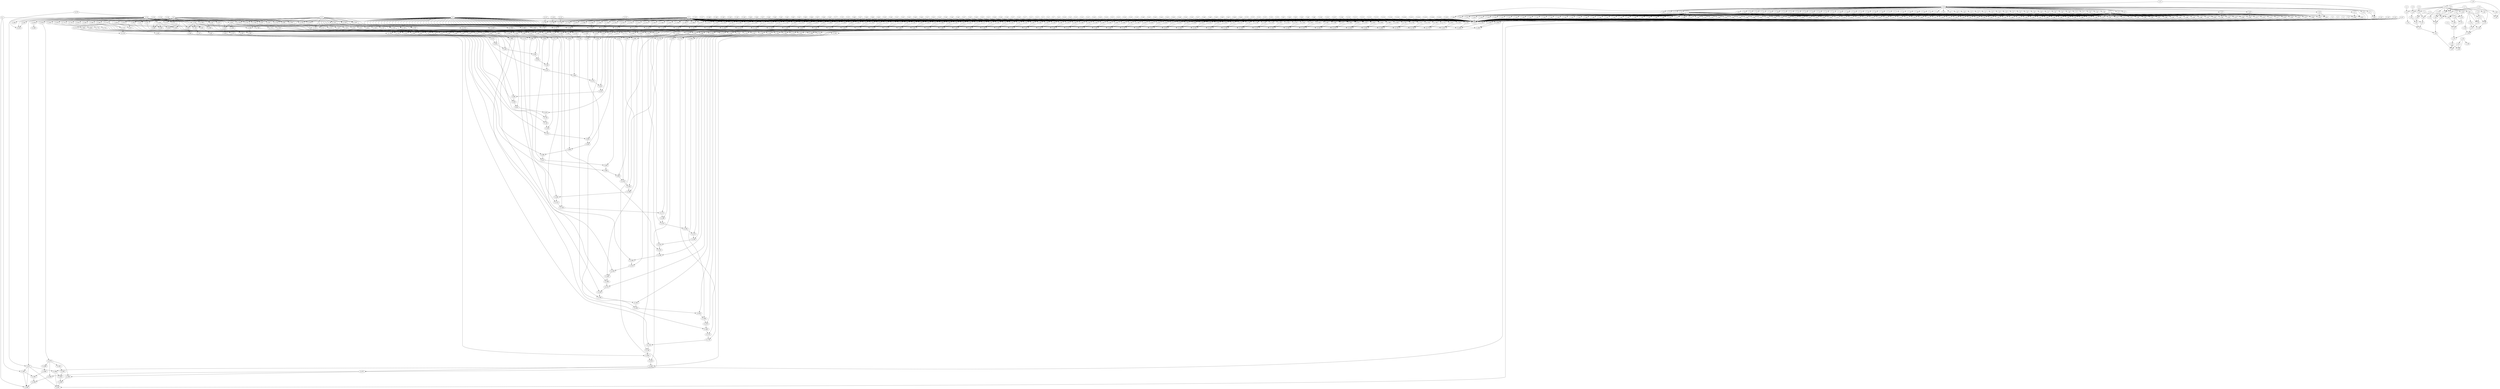 strict digraph {
"0_136" [node_name="trunc_ln17_1", node_type=1, line_num=0, rtl_name="not_exist", op_type="not_exist", bitwidth=11, direction=0, if_type=0, array_size=0];
"0_135" [node_name="p_cast", node_type=1, line_num=0, rtl_name="not_exist", op_type="not_exist", bitwidth=10, direction=0, if_type=0, array_size=0];
"0_134" [node_name="tmp_258", node_type=1, line_num=0, rtl_name="not_exist", op_type="not_exist", bitwidth=12, direction=0, if_type=0, array_size=0];
"0_133" [node_name="m1_1_load_63", node_type=1, line_num=0, rtl_name="not_exist", op_type="not_exist", bitwidth=128, direction=0, if_type=0, array_size=0];
"0_132" [node_name="m1_0_load_63", node_type=1, line_num=0, rtl_name="not_exist", op_type="not_exist", bitwidth=128, direction=0, if_type=0, array_size=0];
"0_131" [node_name="m1_1_load_62", node_type=1, line_num=0, rtl_name="not_exist", op_type="not_exist", bitwidth=128, direction=0, if_type=0, array_size=0];
"0_130" [node_name="m1_0_load_62", node_type=1, line_num=0, rtl_name="not_exist", op_type="not_exist", bitwidth=128, direction=0, if_type=0, array_size=0];
"0_129" [node_name="m1_1_load_61", node_type=1, line_num=0, rtl_name="not_exist", op_type="not_exist", bitwidth=128, direction=0, if_type=0, array_size=0];
"0_128" [node_name="m1_0_load_61", node_type=1, line_num=0, rtl_name="not_exist", op_type="not_exist", bitwidth=128, direction=0, if_type=0, array_size=0];
"0_127" [node_name="m1_1_load_60", node_type=1, line_num=0, rtl_name="not_exist", op_type="not_exist", bitwidth=128, direction=0, if_type=0, array_size=0];
"0_126" [node_name="m1_0_load_60", node_type=1, line_num=0, rtl_name="not_exist", op_type="not_exist", bitwidth=128, direction=0, if_type=0, array_size=0];
"0_125" [node_name="m1_1_load_59", node_type=1, line_num=0, rtl_name="not_exist", op_type="not_exist", bitwidth=128, direction=0, if_type=0, array_size=0];
"0_124" [node_name="m1_0_load_59", node_type=1, line_num=0, rtl_name="not_exist", op_type="not_exist", bitwidth=128, direction=0, if_type=0, array_size=0];
"0_123" [node_name="m1_1_load_58", node_type=1, line_num=0, rtl_name="not_exist", op_type="not_exist", bitwidth=128, direction=0, if_type=0, array_size=0];
"0_122" [node_name="m1_0_load_58", node_type=1, line_num=0, rtl_name="not_exist", op_type="not_exist", bitwidth=128, direction=0, if_type=0, array_size=0];
"0_121" [node_name="m1_1_load_57", node_type=1, line_num=0, rtl_name="not_exist", op_type="not_exist", bitwidth=128, direction=0, if_type=0, array_size=0];
"0_120" [node_name="m1_0_load_57", node_type=1, line_num=0, rtl_name="not_exist", op_type="not_exist", bitwidth=128, direction=0, if_type=0, array_size=0];
"0_119" [node_name="m1_1_load_56", node_type=1, line_num=0, rtl_name="not_exist", op_type="not_exist", bitwidth=128, direction=0, if_type=0, array_size=0];
"0_118" [node_name="m1_0_load_56", node_type=1, line_num=0, rtl_name="not_exist", op_type="not_exist", bitwidth=128, direction=0, if_type=0, array_size=0];
"0_117" [node_name="m1_1_load_55", node_type=1, line_num=0, rtl_name="not_exist", op_type="not_exist", bitwidth=128, direction=0, if_type=0, array_size=0];
"0_116" [node_name="m1_0_load_55", node_type=1, line_num=0, rtl_name="not_exist", op_type="not_exist", bitwidth=128, direction=0, if_type=0, array_size=0];
"0_115" [node_name="m1_1_load_54", node_type=1, line_num=0, rtl_name="not_exist", op_type="not_exist", bitwidth=128, direction=0, if_type=0, array_size=0];
"0_114" [node_name="m1_0_load_54", node_type=1, line_num=0, rtl_name="not_exist", op_type="not_exist", bitwidth=128, direction=0, if_type=0, array_size=0];
"0_113" [node_name="m1_1_load_53", node_type=1, line_num=0, rtl_name="not_exist", op_type="not_exist", bitwidth=128, direction=0, if_type=0, array_size=0];
"0_112" [node_name="m1_0_load_53", node_type=1, line_num=0, rtl_name="not_exist", op_type="not_exist", bitwidth=128, direction=0, if_type=0, array_size=0];
"0_111" [node_name="m1_1_load_52", node_type=1, line_num=0, rtl_name="not_exist", op_type="not_exist", bitwidth=128, direction=0, if_type=0, array_size=0];
"0_110" [node_name="m1_0_load_52", node_type=1, line_num=0, rtl_name="not_exist", op_type="not_exist", bitwidth=128, direction=0, if_type=0, array_size=0];
"0_109" [node_name="m1_1_load_51", node_type=1, line_num=0, rtl_name="not_exist", op_type="not_exist", bitwidth=128, direction=0, if_type=0, array_size=0];
"0_108" [node_name="m1_0_load_51", node_type=1, line_num=0, rtl_name="not_exist", op_type="not_exist", bitwidth=128, direction=0, if_type=0, array_size=0];
"0_107" [node_name="m1_1_load_50", node_type=1, line_num=0, rtl_name="not_exist", op_type="not_exist", bitwidth=128, direction=0, if_type=0, array_size=0];
"0_106" [node_name="m1_0_load_50", node_type=1, line_num=0, rtl_name="not_exist", op_type="not_exist", bitwidth=128, direction=0, if_type=0, array_size=0];
"0_105" [node_name="m1_1_load_49", node_type=1, line_num=0, rtl_name="not_exist", op_type="not_exist", bitwidth=128, direction=0, if_type=0, array_size=0];
"0_104" [node_name="m1_0_load_49", node_type=1, line_num=0, rtl_name="not_exist", op_type="not_exist", bitwidth=128, direction=0, if_type=0, array_size=0];
"0_103" [node_name="m1_1_load_48", node_type=1, line_num=0, rtl_name="not_exist", op_type="not_exist", bitwidth=128, direction=0, if_type=0, array_size=0];
"0_102" [node_name="m1_0_load_48", node_type=1, line_num=0, rtl_name="not_exist", op_type="not_exist", bitwidth=128, direction=0, if_type=0, array_size=0];
"0_101" [node_name="m1_1_load_47", node_type=1, line_num=0, rtl_name="not_exist", op_type="not_exist", bitwidth=128, direction=0, if_type=0, array_size=0];
"0_100" [node_name="m1_0_load_47", node_type=1, line_num=0, rtl_name="not_exist", op_type="not_exist", bitwidth=128, direction=0, if_type=0, array_size=0];
"0_99" [node_name="m1_1_load_46", node_type=1, line_num=0, rtl_name="not_exist", op_type="not_exist", bitwidth=128, direction=0, if_type=0, array_size=0];
"0_98" [node_name="m1_0_load_46", node_type=1, line_num=0, rtl_name="not_exist", op_type="not_exist", bitwidth=128, direction=0, if_type=0, array_size=0];
"0_97" [node_name="m1_1_load_45", node_type=1, line_num=0, rtl_name="not_exist", op_type="not_exist", bitwidth=128, direction=0, if_type=0, array_size=0];
"0_96" [node_name="m1_0_load_45", node_type=1, line_num=0, rtl_name="not_exist", op_type="not_exist", bitwidth=128, direction=0, if_type=0, array_size=0];
"0_95" [node_name="m1_1_load_44", node_type=1, line_num=0, rtl_name="not_exist", op_type="not_exist", bitwidth=128, direction=0, if_type=0, array_size=0];
"0_94" [node_name="m1_0_load_44", node_type=1, line_num=0, rtl_name="not_exist", op_type="not_exist", bitwidth=128, direction=0, if_type=0, array_size=0];
"0_93" [node_name="m1_1_load_43", node_type=1, line_num=0, rtl_name="not_exist", op_type="not_exist", bitwidth=128, direction=0, if_type=0, array_size=0];
"0_92" [node_name="m1_0_load_43", node_type=1, line_num=0, rtl_name="not_exist", op_type="not_exist", bitwidth=128, direction=0, if_type=0, array_size=0];
"0_91" [node_name="m1_1_load_42", node_type=1, line_num=0, rtl_name="not_exist", op_type="not_exist", bitwidth=128, direction=0, if_type=0, array_size=0];
"0_90" [node_name="m1_0_load_42", node_type=1, line_num=0, rtl_name="not_exist", op_type="not_exist", bitwidth=128, direction=0, if_type=0, array_size=0];
"0_89" [node_name="m1_1_load_41", node_type=1, line_num=0, rtl_name="not_exist", op_type="not_exist", bitwidth=128, direction=0, if_type=0, array_size=0];
"0_88" [node_name="m1_0_load_41", node_type=1, line_num=0, rtl_name="not_exist", op_type="not_exist", bitwidth=128, direction=0, if_type=0, array_size=0];
"0_87" [node_name="m1_1_load_40", node_type=1, line_num=0, rtl_name="not_exist", op_type="not_exist", bitwidth=128, direction=0, if_type=0, array_size=0];
"0_86" [node_name="m1_0_load_40", node_type=1, line_num=0, rtl_name="not_exist", op_type="not_exist", bitwidth=128, direction=0, if_type=0, array_size=0];
"0_85" [node_name="m1_1_load_39", node_type=1, line_num=0, rtl_name="not_exist", op_type="not_exist", bitwidth=128, direction=0, if_type=0, array_size=0];
"0_84" [node_name="m1_0_load_39", node_type=1, line_num=0, rtl_name="not_exist", op_type="not_exist", bitwidth=128, direction=0, if_type=0, array_size=0];
"0_83" [node_name="m1_1_load_38", node_type=1, line_num=0, rtl_name="not_exist", op_type="not_exist", bitwidth=128, direction=0, if_type=0, array_size=0];
"0_82" [node_name="m1_0_load_38", node_type=1, line_num=0, rtl_name="not_exist", op_type="not_exist", bitwidth=128, direction=0, if_type=0, array_size=0];
"0_81" [node_name="m1_1_load_37", node_type=1, line_num=0, rtl_name="not_exist", op_type="not_exist", bitwidth=128, direction=0, if_type=0, array_size=0];
"0_80" [node_name="m1_0_load_37", node_type=1, line_num=0, rtl_name="not_exist", op_type="not_exist", bitwidth=128, direction=0, if_type=0, array_size=0];
"0_79" [node_name="m1_1_load_36", node_type=1, line_num=0, rtl_name="not_exist", op_type="not_exist", bitwidth=128, direction=0, if_type=0, array_size=0];
"0_78" [node_name="m1_0_load_36", node_type=1, line_num=0, rtl_name="not_exist", op_type="not_exist", bitwidth=128, direction=0, if_type=0, array_size=0];
"0_77" [node_name="m1_1_load_35", node_type=1, line_num=0, rtl_name="not_exist", op_type="not_exist", bitwidth=128, direction=0, if_type=0, array_size=0];
"0_76" [node_name="m1_0_load_35", node_type=1, line_num=0, rtl_name="not_exist", op_type="not_exist", bitwidth=128, direction=0, if_type=0, array_size=0];
"0_75" [node_name="m1_1_load_34", node_type=1, line_num=0, rtl_name="not_exist", op_type="not_exist", bitwidth=128, direction=0, if_type=0, array_size=0];
"0_74" [node_name="m1_0_load_34", node_type=1, line_num=0, rtl_name="not_exist", op_type="not_exist", bitwidth=128, direction=0, if_type=0, array_size=0];
"0_73" [node_name="m1_1_load_33", node_type=1, line_num=0, rtl_name="not_exist", op_type="not_exist", bitwidth=128, direction=0, if_type=0, array_size=0];
"0_72" [node_name="m1_0_load_33", node_type=1, line_num=0, rtl_name="not_exist", op_type="not_exist", bitwidth=128, direction=0, if_type=0, array_size=0];
"0_70" [node_name="m1_1_load_32", node_type=1, line_num=0, rtl_name="not_exist", op_type="not_exist", bitwidth=128, direction=0, if_type=0, array_size=0];
"0_69" [node_name="m1_0_load_32", node_type=1, line_num=0, rtl_name="not_exist", op_type="not_exist", bitwidth=128, direction=0, if_type=0, array_size=0];
"0_68" [node_name="m1_1_load_31", node_type=1, line_num=0, rtl_name="not_exist", op_type="not_exist", bitwidth=128, direction=0, if_type=0, array_size=0];
"0_67" [node_name="m1_0_load_31", node_type=1, line_num=0, rtl_name="not_exist", op_type="not_exist", bitwidth=128, direction=0, if_type=0, array_size=0];
"0_66" [node_name="m1_1_load_30", node_type=1, line_num=0, rtl_name="not_exist", op_type="not_exist", bitwidth=128, direction=0, if_type=0, array_size=0];
"0_65" [node_name="m1_0_load_30", node_type=1, line_num=0, rtl_name="not_exist", op_type="not_exist", bitwidth=128, direction=0, if_type=0, array_size=0];
"0_64" [node_name="m1_1_load_29", node_type=1, line_num=0, rtl_name="not_exist", op_type="not_exist", bitwidth=128, direction=0, if_type=0, array_size=0];
"0_63" [node_name="m1_0_load_29", node_type=1, line_num=0, rtl_name="not_exist", op_type="not_exist", bitwidth=128, direction=0, if_type=0, array_size=0];
"0_62" [node_name="m1_1_load_28", node_type=1, line_num=0, rtl_name="not_exist", op_type="not_exist", bitwidth=128, direction=0, if_type=0, array_size=0];
"0_61" [node_name="m1_0_load_28", node_type=1, line_num=0, rtl_name="not_exist", op_type="not_exist", bitwidth=128, direction=0, if_type=0, array_size=0];
"0_60" [node_name="m1_1_load_27", node_type=1, line_num=0, rtl_name="not_exist", op_type="not_exist", bitwidth=128, direction=0, if_type=0, array_size=0];
"0_59" [node_name="m1_0_load_27", node_type=1, line_num=0, rtl_name="not_exist", op_type="not_exist", bitwidth=128, direction=0, if_type=0, array_size=0];
"0_58" [node_name="m1_1_load_26", node_type=1, line_num=0, rtl_name="not_exist", op_type="not_exist", bitwidth=128, direction=0, if_type=0, array_size=0];
"0_57" [node_name="m1_0_load_26", node_type=1, line_num=0, rtl_name="not_exist", op_type="not_exist", bitwidth=128, direction=0, if_type=0, array_size=0];
"0_56" [node_name="m1_1_load_25", node_type=1, line_num=0, rtl_name="not_exist", op_type="not_exist", bitwidth=128, direction=0, if_type=0, array_size=0];
"0_55" [node_name="m1_0_load_25", node_type=1, line_num=0, rtl_name="not_exist", op_type="not_exist", bitwidth=128, direction=0, if_type=0, array_size=0];
"0_54" [node_name="m1_1_load_24", node_type=1, line_num=0, rtl_name="not_exist", op_type="not_exist", bitwidth=128, direction=0, if_type=0, array_size=0];
"0_53" [node_name="m1_0_load_24", node_type=1, line_num=0, rtl_name="not_exist", op_type="not_exist", bitwidth=128, direction=0, if_type=0, array_size=0];
"0_52" [node_name="m1_1_load_23", node_type=1, line_num=0, rtl_name="not_exist", op_type="not_exist", bitwidth=128, direction=0, if_type=0, array_size=0];
"0_51" [node_name="m1_0_load_23", node_type=1, line_num=0, rtl_name="not_exist", op_type="not_exist", bitwidth=128, direction=0, if_type=0, array_size=0];
"0_50" [node_name="m1_1_load_22", node_type=1, line_num=0, rtl_name="not_exist", op_type="not_exist", bitwidth=128, direction=0, if_type=0, array_size=0];
"0_49" [node_name="m1_0_load_22", node_type=1, line_num=0, rtl_name="not_exist", op_type="not_exist", bitwidth=128, direction=0, if_type=0, array_size=0];
"0_48" [node_name="m1_1_load_21", node_type=1, line_num=0, rtl_name="not_exist", op_type="not_exist", bitwidth=128, direction=0, if_type=0, array_size=0];
"0_47" [node_name="m1_0_load_21", node_type=1, line_num=0, rtl_name="not_exist", op_type="not_exist", bitwidth=128, direction=0, if_type=0, array_size=0];
"0_46" [node_name="m1_1_load_20", node_type=1, line_num=0, rtl_name="not_exist", op_type="not_exist", bitwidth=128, direction=0, if_type=0, array_size=0];
"0_45" [node_name="m1_0_load_20", node_type=1, line_num=0, rtl_name="not_exist", op_type="not_exist", bitwidth=128, direction=0, if_type=0, array_size=0];
"0_44" [node_name="m1_1_load_19", node_type=1, line_num=0, rtl_name="not_exist", op_type="not_exist", bitwidth=128, direction=0, if_type=0, array_size=0];
"0_43" [node_name="m1_0_load_19", node_type=1, line_num=0, rtl_name="not_exist", op_type="not_exist", bitwidth=128, direction=0, if_type=0, array_size=0];
"0_42" [node_name="m1_1_load_18", node_type=1, line_num=0, rtl_name="not_exist", op_type="not_exist", bitwidth=128, direction=0, if_type=0, array_size=0];
"0_41" [node_name="m1_0_load_18", node_type=1, line_num=0, rtl_name="not_exist", op_type="not_exist", bitwidth=128, direction=0, if_type=0, array_size=0];
"0_40" [node_name="m1_1_load_17", node_type=1, line_num=0, rtl_name="not_exist", op_type="not_exist", bitwidth=128, direction=0, if_type=0, array_size=0];
"0_39" [node_name="m1_0_load_17", node_type=1, line_num=0, rtl_name="not_exist", op_type="not_exist", bitwidth=128, direction=0, if_type=0, array_size=0];
"0_38" [node_name="m1_1_load_16", node_type=1, line_num=0, rtl_name="not_exist", op_type="not_exist", bitwidth=128, direction=0, if_type=0, array_size=0];
"0_37" [node_name="m1_0_load_16", node_type=1, line_num=0, rtl_name="not_exist", op_type="not_exist", bitwidth=128, direction=0, if_type=0, array_size=0];
"0_36" [node_name="m1_1_load_15", node_type=1, line_num=0, rtl_name="not_exist", op_type="not_exist", bitwidth=128, direction=0, if_type=0, array_size=0];
"0_35" [node_name="m1_0_load_15", node_type=1, line_num=0, rtl_name="not_exist", op_type="not_exist", bitwidth=128, direction=0, if_type=0, array_size=0];
"0_34" [node_name="m1_1_load_14", node_type=1, line_num=0, rtl_name="not_exist", op_type="not_exist", bitwidth=128, direction=0, if_type=0, array_size=0];
"0_33" [node_name="m1_0_load_14", node_type=1, line_num=0, rtl_name="not_exist", op_type="not_exist", bitwidth=128, direction=0, if_type=0, array_size=0];
"0_32" [node_name="m1_1_load_13", node_type=1, line_num=0, rtl_name="not_exist", op_type="not_exist", bitwidth=128, direction=0, if_type=0, array_size=0];
"0_31" [node_name="m1_0_load_13", node_type=1, line_num=0, rtl_name="not_exist", op_type="not_exist", bitwidth=128, direction=0, if_type=0, array_size=0];
"0_30" [node_name="m1_1_load_12", node_type=1, line_num=0, rtl_name="not_exist", op_type="not_exist", bitwidth=128, direction=0, if_type=0, array_size=0];
"0_29" [node_name="m1_0_load_12", node_type=1, line_num=0, rtl_name="not_exist", op_type="not_exist", bitwidth=128, direction=0, if_type=0, array_size=0];
"0_28" [node_name="m1_1_load_11", node_type=1, line_num=0, rtl_name="not_exist", op_type="not_exist", bitwidth=128, direction=0, if_type=0, array_size=0];
"0_27" [node_name="m1_0_load_11", node_type=1, line_num=0, rtl_name="not_exist", op_type="not_exist", bitwidth=128, direction=0, if_type=0, array_size=0];
"0_26" [node_name="m1_1_load_10", node_type=1, line_num=0, rtl_name="not_exist", op_type="not_exist", bitwidth=128, direction=0, if_type=0, array_size=0];
"0_25" [node_name="m1_0_load_10", node_type=1, line_num=0, rtl_name="not_exist", op_type="not_exist", bitwidth=128, direction=0, if_type=0, array_size=0];
"0_24" [node_name="m1_1_load_9", node_type=1, line_num=0, rtl_name="not_exist", op_type="not_exist", bitwidth=128, direction=0, if_type=0, array_size=0];
"0_23" [node_name="m1_0_load_9", node_type=1, line_num=0, rtl_name="not_exist", op_type="not_exist", bitwidth=128, direction=0, if_type=0, array_size=0];
"0_22" [node_name="m1_1_load_8", node_type=1, line_num=0, rtl_name="not_exist", op_type="not_exist", bitwidth=128, direction=0, if_type=0, array_size=0];
"0_21" [node_name="m1_0_load_8", node_type=1, line_num=0, rtl_name="not_exist", op_type="not_exist", bitwidth=128, direction=0, if_type=0, array_size=0];
"0_20" [node_name="m1_1_load_7", node_type=1, line_num=0, rtl_name="not_exist", op_type="not_exist", bitwidth=128, direction=0, if_type=0, array_size=0];
"0_19" [node_name="m1_0_load_7", node_type=1, line_num=0, rtl_name="not_exist", op_type="not_exist", bitwidth=128, direction=0, if_type=0, array_size=0];
"0_18" [node_name="m1_1_load_6", node_type=1, line_num=0, rtl_name="not_exist", op_type="not_exist", bitwidth=128, direction=0, if_type=0, array_size=0];
"0_17" [node_name="m1_0_load_6", node_type=1, line_num=0, rtl_name="not_exist", op_type="not_exist", bitwidth=128, direction=0, if_type=0, array_size=0];
"0_16" [node_name="m1_1_load_5", node_type=1, line_num=0, rtl_name="not_exist", op_type="not_exist", bitwidth=128, direction=0, if_type=0, array_size=0];
"0_15" [node_name="m1_0_load_5", node_type=1, line_num=0, rtl_name="not_exist", op_type="not_exist", bitwidth=128, direction=0, if_type=0, array_size=0];
"0_14" [node_name="m1_1_load_4", node_type=1, line_num=0, rtl_name="not_exist", op_type="not_exist", bitwidth=128, direction=0, if_type=0, array_size=0];
"0_13" [node_name="m1_0_load_4", node_type=1, line_num=0, rtl_name="not_exist", op_type="not_exist", bitwidth=128, direction=0, if_type=0, array_size=0];
"0_12" [node_name="m1_1_load_3", node_type=1, line_num=0, rtl_name="not_exist", op_type="not_exist", bitwidth=128, direction=0, if_type=0, array_size=0];
"0_11" [node_name="m1_0_load_3", node_type=1, line_num=0, rtl_name="not_exist", op_type="not_exist", bitwidth=128, direction=0, if_type=0, array_size=0];
"0_10" [node_name="m1_1_load_2", node_type=1, line_num=0, rtl_name="not_exist", op_type="not_exist", bitwidth=128, direction=0, if_type=0, array_size=0];
"0_9" [node_name="m1_0_load_2", node_type=1, line_num=0, rtl_name="not_exist", op_type="not_exist", bitwidth=128, direction=0, if_type=0, array_size=0];
"0_8" [node_name="m1_1_load_1", node_type=1, line_num=0, rtl_name="not_exist", op_type="not_exist", bitwidth=128, direction=0, if_type=0, array_size=0];
"0_7" [node_name="m1_0_load_1", node_type=1, line_num=0, rtl_name="not_exist", op_type="not_exist", bitwidth=128, direction=0, if_type=0, array_size=0];
"0_5" [node_name="tmp_260", node_type=1, line_num=0, rtl_name="not_exist", op_type="not_exist", bitwidth=1, direction=0, if_type=0, array_size=0];
"0_4" [node_name="m1_1_load", node_type=1, line_num=0, rtl_name="not_exist", op_type="not_exist", bitwidth=128, direction=0, if_type=0, array_size=0];
"0_3" [node_name="zext_ln14_15", node_type=1, line_num=0, rtl_name="not_exist", op_type="not_exist", bitwidth=7, direction=0, if_type=0, array_size=0];
"0_2" [node_name="m1_0_load", node_type=1, line_num=0, rtl_name="not_exist", op_type="not_exist", bitwidth=128, direction=0, if_type=0, array_size=0];
"0_276" [node_name="j_write_ln0", node_type=0, line_num=0, rtl_name="not_exist", op_type="not_exist", core_name="not_exist", bitwidth=0, opcode=store, m_delay=0.84, topo_index=135, oprand_edges="['2190', '2191']", latency="['0', '0']", lut=0, ff=0, dsp=0, bram=0, uram=0];
"0_279" [node_name="j_1", node_type=0, line_num=9, rtl_name="not_exist", op_type="not_exist", core_name="not_exist", bitwidth=7, opcode=load, m_delay=0.00, topo_index=137, oprand_edges="['2193', '6278']", latency="['0', '0']", lut=0, ff=0, dsp=0, bram=0, uram=0];
"0_280" [node_name="icmp_ln9", node_type=0, line_num=9, rtl_name="icmp_ln9_fu_2353_p2", op_type=icmp, core_name=Cmp, bitwidth=1, opcode=icmp, m_delay=0.86, topo_index=138, oprand_edges="['2194', '2196']", latency="['0', '0']", lut=11, ff=0, dsp=0, bram=0, uram=0];
"0_282" [node_name="add_ln9", node_type=0, line_num=9, rtl_name="add_ln9_fu_5643_p2", op_type=add, core_name=Adder, bitwidth=7, opcode=add, m_delay=1.27, topo_index=1025, oprand_edges="['2197', '2199']", latency="['15', '0']", lut=14, ff=0, dsp=0, bram=0, uram=0];
"0_1910" [node_name="j_write_ln9", node_type=0, line_num=9, rtl_name="not_exist", op_type="not_exist", core_name="not_exist", bitwidth=0, opcode=store, m_delay=0.84, topo_index=1043, oprand_edges="['2203', '2204', '6279', '6280']", latency="['15', '0']", lut=0, ff=0, dsp=0, bram=0, uram=0];
"0_1" [node_name="prod_0", node_type=1, line_num=0, rtl_name="not_exist", op_type="not_exist", bitwidth=128, direction=2, if_type=1, array_size=1024];
"0_1887" [node_name="prod_0_load", node_type=0, line_num=17, rtl_name="not_exist", op_type=ram, core_name=RAM, bitwidth=128, opcode=load, m_delay=2.26, topo_index=1164, oprand_edges="['2210']", latency="['320', '1']", lut=0, ff=0, dsp=0, bram=0, uram=0];
"0_1889" [node_name="shl_ln17_2", node_type=0, line_num=17, rtl_name="shl_ln17_2_fu_5846_p2", op_type=shl, core_name=Shifter, bitwidth=128, opcode=shl, m_delay=0.00, topo_index=1171, oprand_edges="['2213', '2214']", latency="['334', '0']", lut=423, ff=0, dsp=0, bram=0, uram=0];
"0_1890" [node_name="xor_ln17_1", node_type=0, line_num=17, rtl_name="xor_ln17_1_fu_5852_p2", op_type=xor, core_name=LogicGate, bitwidth=128, opcode=xor, m_delay=0.00, topo_index=1172, oprand_edges="['2215', '2217']", latency="['334', '0']", lut=128, ff=0, dsp=0, bram=0, uram=0];
"0_1891" [node_name="and_ln17_1", node_type=0, line_num=17, rtl_name="and_ln17_1_fu_5858_p2", op_type=and, core_name=LogicGate, bitwidth=128, opcode=and, m_delay=0.00, topo_index=1173, oprand_edges="['2218', '2219']", latency="['334', '0']", lut=128, ff=0, dsp=0, bram=0, uram=0];
"0_1893" [node_name="shl_ln17_3", node_type=0, line_num=17, rtl_name="shl_ln17_3_fu_5866_p2", op_type=shl, core_name=Shifter, bitwidth=128, opcode=shl, m_delay=0.00, topo_index=1175, oprand_edges="['2221', '2222']", latency="['334', '0']", lut=423, ff=0, dsp=0, bram=0, uram=0];
"0_1894" [node_name="or_ln17_1", node_type=0, line_num=17, rtl_name="prod_0_d0", op_type=or, core_name=LogicGate, bitwidth=128, opcode=or, m_delay=2.35, topo_index=1176, oprand_edges="['2223', '2224']", latency="['334', '0']", lut=128, ff=0, dsp=0, bram=0, uram=0];
"0_1895" [node_name="prod_0_addr_write_ln17", node_type=0, line_num=17, rtl_name="not_exist", op_type=ram, core_name=RAM, bitwidth=0, opcode=store, m_delay=2.26, topo_index=1177, oprand_edges="['2225', '2226', '6276']", latency="['334', '0']", lut=0, ff=0, dsp=0, bram=0, uram=0];
"0_297" [node_name="lshr_ln14", node_type=0, line_num=14, rtl_name="lshr_ln14_fu_2376_p2", op_type=lshr, core_name=Shifter, bitwidth=128, opcode=lshr, m_delay=2.37, topo_index=144, oprand_edges="['2234', '2235']", latency="['0', '0']", lut=423, ff=0, dsp=0, bram=0, uram=0];
"0_301" [node_name="lshr_ln14_1", node_type=0, line_num=14, rtl_name="lshr_ln14_1_fu_2394_p2", op_type=lshr, core_name=Shifter, bitwidth=128, opcode=lshr, m_delay=2.37, topo_index=148, oprand_edges="['2239', '2240']", latency="['0', '0']", lut=423, ff=0, dsp=0, bram=0, uram=0];
"0_304" [node_name="tmp_2", node_type=0, line_num=14, rtl_name="mux_21_64_1_1_U9", op_type=mux, core_name=Multiplexer, bitwidth=64, opcode=mux, m_delay=0.84, topo_index=151, oprand_edges="['2244', '2245', '2246', '2247']", latency="['0', '0']", lut=9, ff=0, dsp=0, bram=0, uram=0];
"0_6" [node_name="m2_0", node_type=1, line_num=0, rtl_name="not_exist", op_type="not_exist", bitwidth=128, direction=0, if_type=1, array_size=1024];
"0_306" [node_name="m2_0_load", node_type=0, line_num=14, rtl_name="not_exist", op_type=ram, core_name=RAM, bitwidth=128, opcode=load, m_delay=2.26, topo_index=153, oprand_edges="['2251']", latency="['0', '1']", lut=0, ff=0, dsp=0, bram=0, uram=0];
"0_309" [node_name=mult, node_type=0, line_num=14, rtl_name="dmul_64ns_64ns_64_5_full_dsp_1_U5", op_type=dmul, core_name="DMul_fulldsp", bitwidth=64, opcode=dmul, m_delay=6.50, topo_index=265, oprand_edges="['2254', '2255']", latency="['2', '4']", lut=213, ff=282, dsp=10, bram=0, uram=0];
"0_313" [node_name=sum, node_type=0, line_num=15, rtl_name="dadd_64ns_64ns_64_5_full_dsp_1_U1", op_type=dadd, core_name="DAddSub_fulldsp", bitwidth=64, opcode=dadd, m_delay=5.86, topo_index=595, oprand_edges="['2256', '2258']", latency="['7', '4']", lut=782, ff=445, dsp=3, bram=0, uram=0];
"0_321" [node_name="lshr_ln14_2", node_type=0, line_num=14, rtl_name="lshr_ln14_2_fu_2422_p2", op_type=lshr, core_name=Shifter, bitwidth=128, opcode=lshr, m_delay=2.37, topo_index=155, oprand_edges="['2260', '2261']", latency="['0', '0']", lut=423, ff=0, dsp=0, bram=0, uram=0];
"0_325" [node_name="lshr_ln14_3", node_type=0, line_num=14, rtl_name="lshr_ln14_3_fu_2440_p2", op_type=lshr, core_name=Shifter, bitwidth=128, opcode=lshr, m_delay=2.37, topo_index=159, oprand_edges="['2265', '2266']", latency="['0', '0']", lut=423, ff=0, dsp=0, bram=0, uram=0];
"0_328" [node_name="tmp_7", node_type=0, line_num=14, rtl_name="mux_21_64_1_1_U10", op_type=mux, core_name=Multiplexer, bitwidth=64, opcode=mux, m_delay=0.84, topo_index=162, oprand_edges="['2269', '2270', '2271', '2272']", latency="['0', '0']", lut=9, ff=0, dsp=0, bram=0, uram=0];
"0_332" [node_name="m2_0_load_1", node_type=0, line_num=14, rtl_name="not_exist", op_type=ram, core_name=RAM, bitwidth=128, opcode=load, m_delay=2.26, topo_index=166, oprand_edges="['2282']", latency="['0', '1']", lut=0, ff=0, dsp=0, bram=0, uram=0];
"0_335" [node_name="mult_1", node_type=0, line_num=14, rtl_name="dmul_64ns_64ns_64_5_full_dsp_1_U6", op_type=dmul, core_name="DMul_fulldsp", bitwidth=64, opcode=dmul, m_delay=6.50, topo_index=267, oprand_edges="['2285', '2286']", latency="['2', '4']", lut=213, ff=282, dsp=10, bram=0, uram=0];
"0_339" [node_name="sum_1", node_type=0, line_num=15, rtl_name="dadd_64ns_64ns_64_5_full_dsp_1_U1", op_type=dadd, core_name="DAddSub_fulldsp", bitwidth=64, opcode=dadd, m_delay=5.86, topo_index=882, oprand_edges="['2287', '2288']", latency="['12', '4']", lut=782, ff=445, dsp=3, bram=0, uram=0];
"0_347" [node_name="lshr_ln14_4", node_type=0, line_num=14, rtl_name="lshr_ln14_4_fu_2481_p2", op_type=lshr, core_name=Shifter, bitwidth=128, opcode=lshr, m_delay=2.37, topo_index=168, oprand_edges="['2290', '2291']", latency="['0', '0']", lut=423, ff=0, dsp=0, bram=0, uram=0];
"0_351" [node_name="lshr_ln14_5", node_type=0, line_num=14, rtl_name="lshr_ln14_5_fu_2499_p2", op_type=lshr, core_name=Shifter, bitwidth=128, opcode=lshr, m_delay=2.37, topo_index=172, oprand_edges="['2295', '2296']", latency="['0', '0']", lut=423, ff=0, dsp=0, bram=0, uram=0];
"0_354" [node_name="tmp_9", node_type=0, line_num=14, rtl_name="mux_21_64_1_1_U11", op_type=mux, core_name=Multiplexer, bitwidth=64, opcode=mux, m_delay=0.84, topo_index=175, oprand_edges="['2299', '2300', '2301', '2302']", latency="['0', '0']", lut=9, ff=0, dsp=0, bram=0, uram=0];
"0_358" [node_name="m2_0_load_2", node_type=0, line_num=14, rtl_name="not_exist", op_type=ram, core_name=RAM, bitwidth=128, opcode=load, m_delay=2.26, topo_index=204, oprand_edges="['2312']", latency="['1', '1']", lut=0, ff=0, dsp=0, bram=0, uram=0];
"0_361" [node_name="mult_2", node_type=0, line_num=14, rtl_name="dmul_64ns_64ns_64_5_full_dsp_1_U5", op_type=dmul, core_name="DMul_fulldsp", bitwidth=64, opcode=dmul, m_delay=6.50, topo_index=330, oprand_edges="['2315', '2316']", latency="['3', '4']", lut=213, ff=282, dsp=10, bram=0, uram=0];
"0_365" [node_name="sum_2", node_type=0, line_num=15, rtl_name="dadd_64ns_64ns_64_5_full_dsp_1_U1", op_type=dadd, core_name="DAddSub_fulldsp", bitwidth=64, opcode=dadd, m_delay=5.86, topo_index=1054, oprand_edges="['2317', '2318']", latency="['17', '4']", lut=782, ff=445, dsp=3, bram=0, uram=0];
"0_373" [node_name="lshr_ln14_6", node_type=0, line_num=14, rtl_name="lshr_ln14_6_fu_2527_p2", op_type=lshr, core_name=Shifter, bitwidth=128, opcode=lshr, m_delay=2.37, topo_index=177, oprand_edges="['2320', '2321']", latency="['0', '0']", lut=423, ff=0, dsp=0, bram=0, uram=0];
"0_377" [node_name="lshr_ln14_7", node_type=0, line_num=14, rtl_name="lshr_ln14_7_fu_2545_p2", op_type=lshr, core_name=Shifter, bitwidth=128, opcode=lshr, m_delay=2.37, topo_index=181, oprand_edges="['2325', '2326']", latency="['0', '0']", lut=423, ff=0, dsp=0, bram=0, uram=0];
"0_380" [node_name="tmp_s", node_type=0, line_num=14, rtl_name="mux_21_64_1_1_U12", op_type=mux, core_name=Multiplexer, bitwidth=64, opcode=mux, m_delay=0.84, topo_index=184, oprand_edges="['2329', '2330', '2331', '2332']", latency="['0', '0']", lut=9, ff=0, dsp=0, bram=0, uram=0];
"0_381" [node_name="or_ln14", node_type=0, line_num=14, rtl_name="or_ln14_fu_2635_p2", op_type="not_exist", core_name="not_exist", bitwidth=7, opcode=or, m_delay=0.00, topo_index=205, oprand_edges="['2333', '2334']", latency="['1', '0']", lut=8, ff=0, dsp=0, bram=0, uram=0];
"0_385" [node_name="m2_0_load_3", node_type=0, line_num=14, rtl_name="not_exist", op_type=ram, core_name=RAM, bitwidth=128, opcode=load, m_delay=2.26, topo_index=209, oprand_edges="['2340']", latency="['1', '1']", lut=0, ff=0, dsp=0, bram=0, uram=0];
"0_388" [node_name="mult_3", node_type=0, line_num=14, rtl_name="dmul_64ns_64ns_64_5_full_dsp_1_U6", op_type=dmul, core_name="DMul_fulldsp", bitwidth=64, opcode=dmul, m_delay=6.50, topo_index=332, oprand_edges="['2343', '2344']", latency="['3', '4']", lut=213, ff=282, dsp=10, bram=0, uram=0];
"0_392" [node_name="sum_3", node_type=0, line_num=15, rtl_name="dadd_64ns_64ns_64_5_full_dsp_1_U1", op_type=dadd, core_name="DAddSub_fulldsp", bitwidth=64, opcode=dadd, m_delay=5.86, topo_index=1079, oprand_edges="['2345', '2346']", latency="['22', '4']", lut=782, ff=445, dsp=3, bram=0, uram=0];
"0_400" [node_name="lshr_ln14_8", node_type=0, line_num=14, rtl_name="lshr_ln14_8_fu_2573_p2", op_type=lshr, core_name=Shifter, bitwidth=128, opcode=lshr, m_delay=2.37, topo_index=186, oprand_edges="['2348', '2349']", latency="['0', '0']", lut=423, ff=0, dsp=0, bram=0, uram=0];
"0_404" [node_name="lshr_ln14_9", node_type=0, line_num=14, rtl_name="lshr_ln14_9_fu_2655_p2", op_type=lshr, core_name=Shifter, bitwidth=128, opcode=lshr, m_delay=2.37, topo_index=212, oprand_edges="['2353', '2354']", latency="['1', '0']", lut=423, ff=0, dsp=0, bram=0, uram=0];
"0_407" [node_name="tmp_1", node_type=0, line_num=14, rtl_name="mux_21_64_1_1_U13", op_type=mux, core_name=Multiplexer, bitwidth=64, opcode=mux, m_delay=0.84, topo_index=215, oprand_edges="['2357', '2358', '2359', '2360']", latency="['1', '0']", lut=9, ff=0, dsp=0, bram=0, uram=0];
"0_411" [node_name="m2_0_load_4", node_type=0, line_num=14, rtl_name="not_exist", op_type=ram, core_name=RAM, bitwidth=128, opcode=load, m_delay=2.26, topo_index=273, oprand_edges="['2370']", latency="['2', '1']", lut=0, ff=0, dsp=0, bram=0, uram=0];
"0_414" [node_name="mult_4", node_type=0, line_num=14, rtl_name="dmul_64ns_64ns_64_5_full_dsp_1_U5", op_type=dmul, core_name="DMul_fulldsp", bitwidth=64, opcode=dmul, m_delay=6.50, topo_index=399, oprand_edges="['2373', '2374']", latency="['4', '4']", lut=213, ff=282, dsp=10, bram=0, uram=0];
"0_418" [node_name="sum_4", node_type=0, line_num=15, rtl_name="dadd_64ns_64ns_64_5_full_dsp_1_U1", op_type=dadd, core_name="DAddSub_fulldsp", bitwidth=64, opcode=dadd, m_delay=5.86, topo_index=1102, oprand_edges="['2375', '2376']", latency="['27', '4']", lut=782, ff=445, dsp=3, bram=0, uram=0];
"0_426" [node_name="lshr_ln14_10", node_type=0, line_num=14, rtl_name="lshr_ln14_10_fu_2680_p2", op_type=lshr, core_name=Shifter, bitwidth=128, opcode=lshr, m_delay=2.37, topo_index=217, oprand_edges="['2378', '2379']", latency="['1', '0']", lut=423, ff=0, dsp=0, bram=0, uram=0];
"0_430" [node_name="lshr_ln14_11", node_type=0, line_num=14, rtl_name="lshr_ln14_11_fu_2696_p2", op_type=lshr, core_name=Shifter, bitwidth=128, opcode=lshr, m_delay=2.37, topo_index=221, oprand_edges="['2383', '2384']", latency="['1', '0']", lut=423, ff=0, dsp=0, bram=0, uram=0];
"0_433" [node_name="tmp_3", node_type=0, line_num=14, rtl_name="mux_21_64_1_1_U14", op_type=mux, core_name=Multiplexer, bitwidth=64, opcode=mux, m_delay=0.84, topo_index=224, oprand_edges="['2387', '2388', '2389', '2390']", latency="['1', '0']", lut=9, ff=0, dsp=0, bram=0, uram=0];
"0_437" [node_name="m2_0_load_5", node_type=0, line_num=14, rtl_name="not_exist", op_type=ram, core_name=RAM, bitwidth=128, opcode=load, m_delay=2.26, topo_index=277, oprand_edges="['2399']", latency="['2', '1']", lut=0, ff=0, dsp=0, bram=0, uram=0];
"0_440" [node_name="mult_5", node_type=0, line_num=14, rtl_name="dmul_64ns_64ns_64_5_full_dsp_1_U6", op_type=dmul, core_name="DMul_fulldsp", bitwidth=64, opcode=dmul, m_delay=6.50, topo_index=401, oprand_edges="['2402', '2403']", latency="['4', '4']", lut=213, ff=282, dsp=10, bram=0, uram=0];
"0_444" [node_name="sum_5", node_type=0, line_num=15, rtl_name="dadd_64ns_64ns_64_5_full_dsp_1_U1", op_type=dadd, core_name="DAddSub_fulldsp", bitwidth=64, opcode=dadd, m_delay=5.86, topo_index=1103, oprand_edges="['2404', '2405']", latency="['32', '4']", lut=782, ff=445, dsp=3, bram=0, uram=0];
"0_452" [node_name="lshr_ln14_12", node_type=0, line_num=14, rtl_name="lshr_ln14_12_fu_2721_p2", op_type=lshr, core_name=Shifter, bitwidth=128, opcode=lshr, m_delay=2.37, topo_index=226, oprand_edges="['2407', '2408']", latency="['1', '0']", lut=423, ff=0, dsp=0, bram=0, uram=0];
"0_456" [node_name="lshr_ln14_13", node_type=0, line_num=14, rtl_name="lshr_ln14_13_fu_2737_p2", op_type=lshr, core_name=Shifter, bitwidth=128, opcode=lshr, m_delay=2.37, topo_index=230, oprand_edges="['2412', '2413']", latency="['1', '0']", lut=423, ff=0, dsp=0, bram=0, uram=0];
"0_459" [node_name="tmp_4", node_type=0, line_num=14, rtl_name="mux_21_64_1_1_U15", op_type=mux, core_name=Multiplexer, bitwidth=64, opcode=mux, m_delay=0.84, topo_index=233, oprand_edges="['2416', '2417', '2418', '2419']", latency="['1', '0']", lut=9, ff=0, dsp=0, bram=0, uram=0];
"0_463" [node_name="m2_0_load_6", node_type=0, line_num=14, rtl_name="not_exist", op_type=ram, core_name=RAM, bitwidth=128, opcode=load, m_delay=2.26, topo_index=338, oprand_edges="['2425']", latency="['3', '1']", lut=0, ff=0, dsp=0, bram=0, uram=0];
"0_466" [node_name="mult_6", node_type=0, line_num=14, rtl_name="dmul_64ns_64ns_64_5_full_dsp_1_U5", op_type=dmul, core_name="DMul_fulldsp", bitwidth=64, opcode=dmul, m_delay=6.50, topo_index=464, oprand_edges="['2428', '2429']", latency="['5', '4']", lut=213, ff=282, dsp=10, bram=0, uram=0];
"0_470" [node_name="sum_6", node_type=0, line_num=15, rtl_name="dadd_64ns_64ns_64_5_full_dsp_1_U1", op_type=dadd, core_name="DAddSub_fulldsp", bitwidth=64, opcode=dadd, m_delay=5.86, topo_index=1104, oprand_edges="['2430', '2431']", latency="['37', '4']", lut=782, ff=445, dsp=3, bram=0, uram=0];
"0_478" [node_name="lshr_ln14_14", node_type=0, line_num=14, rtl_name="lshr_ln14_14_fu_2762_p2", op_type=lshr, core_name=Shifter, bitwidth=128, opcode=lshr, m_delay=2.37, topo_index=235, oprand_edges="['2433', '2434']", latency="['1', '0']", lut=423, ff=0, dsp=0, bram=0, uram=0];
"0_482" [node_name="lshr_ln14_15", node_type=0, line_num=14, rtl_name="lshr_ln14_15_fu_2778_p2", op_type=lshr, core_name=Shifter, bitwidth=128, opcode=lshr, m_delay=2.37, topo_index=239, oprand_edges="['2438', '2439']", latency="['1', '0']", lut=423, ff=0, dsp=0, bram=0, uram=0];
"0_485" [node_name="tmp_5", node_type=0, line_num=14, rtl_name="mux_21_64_1_1_U16", op_type=mux, core_name=Multiplexer, bitwidth=64, opcode=mux, m_delay=0.84, topo_index=242, oprand_edges="['2442', '2443', '2444', '2445']", latency="['1', '0']", lut=9, ff=0, dsp=0, bram=0, uram=0];
"0_489" [node_name="m2_0_load_7", node_type=0, line_num=14, rtl_name="not_exist", op_type=ram, core_name=RAM, bitwidth=128, opcode=load, m_delay=2.26, topo_index=342, oprand_edges="['2451']", latency="['3', '1']", lut=0, ff=0, dsp=0, bram=0, uram=0];
"0_492" [node_name="mult_7", node_type=0, line_num=14, rtl_name="dmul_64ns_64ns_64_5_full_dsp_1_U6", op_type=dmul, core_name="DMul_fulldsp", bitwidth=64, opcode=dmul, m_delay=6.50, topo_index=466, oprand_edges="['2454', '2455']", latency="['5', '4']", lut=213, ff=282, dsp=10, bram=0, uram=0];
"0_496" [node_name="sum_7", node_type=0, line_num=15, rtl_name="dadd_64ns_64ns_64_5_full_dsp_1_U1", op_type=dadd, core_name="DAddSub_fulldsp", bitwidth=64, opcode=dadd, m_delay=5.86, topo_index=1105, oprand_edges="['2456', '2457']", latency="['42', '4']", lut=782, ff=445, dsp=3, bram=0, uram=0];
"0_504" [node_name="lshr_ln14_16", node_type=0, line_num=14, rtl_name="lshr_ln14_16_fu_2803_p2", op_type=lshr, core_name=Shifter, bitwidth=128, opcode=lshr, m_delay=2.37, topo_index=244, oprand_edges="['2459', '2460']", latency="['1', '0']", lut=423, ff=0, dsp=0, bram=0, uram=0];
"0_508" [node_name="lshr_ln14_17", node_type=0, line_num=14, rtl_name="lshr_ln14_17_fu_2819_p2", op_type=lshr, core_name=Shifter, bitwidth=128, opcode=lshr, m_delay=2.37, topo_index=248, oprand_edges="['2464', '2465']", latency="['1', '0']", lut=423, ff=0, dsp=0, bram=0, uram=0];
"0_511" [node_name="tmp_6", node_type=0, line_num=14, rtl_name="mux_21_64_1_1_U17", op_type=mux, core_name=Multiplexer, bitwidth=64, opcode=mux, m_delay=0.84, topo_index=251, oprand_edges="['2468', '2469', '2470', '2471']", latency="['1', '0']", lut=9, ff=0, dsp=0, bram=0, uram=0];
"0_515" [node_name="m2_0_load_8", node_type=0, line_num=14, rtl_name="not_exist", op_type=ram, core_name=RAM, bitwidth=128, opcode=load, m_delay=2.26, topo_index=407, oprand_edges="['2481']", latency="['4', '1']", lut=0, ff=0, dsp=0, bram=0, uram=0];
"0_518" [node_name="mult_8", node_type=0, line_num=14, rtl_name="dmul_64ns_64ns_64_5_full_dsp_1_U5", op_type=dmul, core_name="DMul_fulldsp", bitwidth=64, opcode=dmul, m_delay=6.50, topo_index=533, oprand_edges="['2484', '2485']", latency="['6', '4']", lut=213, ff=282, dsp=10, bram=0, uram=0];
"0_522" [node_name="sum_8", node_type=0, line_num=15, rtl_name="dadd_64ns_64ns_64_5_full_dsp_1_U1", op_type=dadd, core_name="DAddSub_fulldsp", bitwidth=64, opcode=dadd, m_delay=5.86, topo_index=1106, oprand_edges="['2486', '2487']", latency="['47', '4']", lut=782, ff=445, dsp=3, bram=0, uram=0];
"0_530" [node_name="lshr_ln14_18", node_type=0, line_num=14, rtl_name="lshr_ln14_18_fu_2916_p2", op_type=lshr, core_name=Shifter, bitwidth=128, opcode=lshr, m_delay=2.37, topo_index=279, oprand_edges="['2489', '2490']", latency="['2', '0']", lut=423, ff=0, dsp=0, bram=0, uram=0];
"0_534" [node_name="lshr_ln14_19", node_type=0, line_num=14, rtl_name="lshr_ln14_19_fu_2932_p2", op_type=lshr, core_name=Shifter, bitwidth=128, opcode=lshr, m_delay=2.37, topo_index=283, oprand_edges="['2494', '2495']", latency="['2', '0']", lut=423, ff=0, dsp=0, bram=0, uram=0];
"0_537" [node_name="tmp_8", node_type=0, line_num=14, rtl_name="mux_21_64_1_1_U18", op_type=mux, core_name=Multiplexer, bitwidth=64, opcode=mux, m_delay=0.84, topo_index=286, oprand_edges="['2498', '2499', '2500', '2501']", latency="['2', '0']", lut=9, ff=0, dsp=0, bram=0, uram=0];
"0_541" [node_name="m2_0_load_9", node_type=0, line_num=14, rtl_name="not_exist", op_type=ram, core_name=RAM, bitwidth=128, opcode=load, m_delay=2.26, topo_index=411, oprand_edges="['2510']", latency="['4', '1']", lut=0, ff=0, dsp=0, bram=0, uram=0];
"0_544" [node_name="mult_9", node_type=0, line_num=14, rtl_name="dmul_64ns_64ns_64_5_full_dsp_1_U6", op_type=dmul, core_name="DMul_fulldsp", bitwidth=64, opcode=dmul, m_delay=6.50, topo_index=535, oprand_edges="['2513', '2514']", latency="['6', '4']", lut=213, ff=282, dsp=10, bram=0, uram=0];
"0_548" [node_name="sum_9", node_type=0, line_num=15, rtl_name="dadd_64ns_64ns_64_5_full_dsp_1_U1", op_type=dadd, core_name="DAddSub_fulldsp", bitwidth=64, opcode=dadd, m_delay=5.86, topo_index=1107, oprand_edges="['2515', '2516']", latency="['52', '4']", lut=782, ff=445, dsp=3, bram=0, uram=0];
"0_556" [node_name="lshr_ln14_20", node_type=0, line_num=14, rtl_name="lshr_ln14_20_fu_2957_p2", op_type=lshr, core_name=Shifter, bitwidth=128, opcode=lshr, m_delay=2.37, topo_index=288, oprand_edges="['2518', '2519']", latency="['2', '0']", lut=423, ff=0, dsp=0, bram=0, uram=0];
"0_560" [node_name="lshr_ln14_21", node_type=0, line_num=14, rtl_name="lshr_ln14_21_fu_2973_p2", op_type=lshr, core_name=Shifter, bitwidth=128, opcode=lshr, m_delay=2.37, topo_index=292, oprand_edges="['2523', '2524']", latency="['2', '0']", lut=423, ff=0, dsp=0, bram=0, uram=0];
"0_563" [node_name="tmp_10", node_type=0, line_num=14, rtl_name="mux_21_64_1_1_U19", op_type=mux, core_name=Multiplexer, bitwidth=64, opcode=mux, m_delay=0.84, topo_index=295, oprand_edges="['2527', '2528', '2529', '2530']", latency="['2', '0']", lut=9, ff=0, dsp=0, bram=0, uram=0];
"0_567" [node_name="m2_0_load_10", node_type=0, line_num=14, rtl_name="not_exist", op_type=ram, core_name=RAM, bitwidth=128, opcode=load, m_delay=2.26, topo_index=472, oprand_edges="['2539']", latency="['5', '1']", lut=0, ff=0, dsp=0, bram=0, uram=0];
"0_570" [node_name="mult_10", node_type=0, line_num=14, rtl_name="dmul_64ns_64ns_64_5_full_dsp_1_U5", op_type=dmul, core_name="DMul_fulldsp", bitwidth=64, opcode=dmul, m_delay=6.50, topo_index=597, oprand_edges="['2542', '2543']", latency="['7', '4']", lut=213, ff=282, dsp=10, bram=0, uram=0];
"0_574" [node_name="sum_10", node_type=0, line_num=15, rtl_name="dadd_64ns_64ns_64_5_full_dsp_1_U1", op_type=dadd, core_name="DAddSub_fulldsp", bitwidth=64, opcode=dadd, m_delay=5.86, topo_index=1108, oprand_edges="['2544', '2545']", latency="['57', '4']", lut=782, ff=445, dsp=3, bram=0, uram=0];
"0_582" [node_name="lshr_ln14_22", node_type=0, line_num=14, rtl_name="lshr_ln14_22_fu_2998_p2", op_type=lshr, core_name=Shifter, bitwidth=128, opcode=lshr, m_delay=2.37, topo_index=297, oprand_edges="['2547', '2548']", latency="['2', '0']", lut=423, ff=0, dsp=0, bram=0, uram=0];
"0_586" [node_name="lshr_ln14_23", node_type=0, line_num=14, rtl_name="lshr_ln14_23_fu_3014_p2", op_type=lshr, core_name=Shifter, bitwidth=128, opcode=lshr, m_delay=2.37, topo_index=301, oprand_edges="['2552', '2553']", latency="['2', '0']", lut=423, ff=0, dsp=0, bram=0, uram=0];
"0_589" [node_name="tmp_11", node_type=0, line_num=14, rtl_name="mux_21_64_1_1_U20", op_type=mux, core_name=Multiplexer, bitwidth=64, opcode=mux, m_delay=0.84, topo_index=304, oprand_edges="['2556', '2557', '2558', '2559']", latency="['2', '0']", lut=9, ff=0, dsp=0, bram=0, uram=0];
"0_593" [node_name="m2_0_load_11", node_type=0, line_num=14, rtl_name="not_exist", op_type=ram, core_name=RAM, bitwidth=128, opcode=load, m_delay=2.26, topo_index=476, oprand_edges="['2568']", latency="['5', '1']", lut=0, ff=0, dsp=0, bram=0, uram=0];
"0_596" [node_name="mult_11", node_type=0, line_num=14, rtl_name="dmul_64ns_64ns_64_5_full_dsp_1_U6", op_type=dmul, core_name="DMul_fulldsp", bitwidth=64, opcode=dmul, m_delay=6.50, topo_index=599, oprand_edges="['2571', '2572']", latency="['7', '4']", lut=213, ff=282, dsp=10, bram=0, uram=0];
"0_600" [node_name="sum_11", node_type=0, line_num=15, rtl_name="dadd_64ns_64ns_64_5_full_dsp_1_U1", op_type=dadd, core_name="DAddSub_fulldsp", bitwidth=64, opcode=dadd, m_delay=5.86, topo_index=1109, oprand_edges="['2573', '2574']", latency="['62', '4']", lut=782, ff=445, dsp=3, bram=0, uram=0];
"0_608" [node_name="lshr_ln14_24", node_type=0, line_num=14, rtl_name="lshr_ln14_24_fu_3039_p2", op_type=lshr, core_name=Shifter, bitwidth=128, opcode=lshr, m_delay=2.37, topo_index=306, oprand_edges="['2576', '2577']", latency="['2', '0']", lut=423, ff=0, dsp=0, bram=0, uram=0];
"0_612" [node_name="lshr_ln14_25", node_type=0, line_num=14, rtl_name="lshr_ln14_25_fu_3055_p2", op_type=lshr, core_name=Shifter, bitwidth=128, opcode=lshr, m_delay=2.37, topo_index=310, oprand_edges="['2581', '2582']", latency="['2', '0']", lut=423, ff=0, dsp=0, bram=0, uram=0];
"0_615" [node_name="tmp_12", node_type=0, line_num=14, rtl_name="mux_21_64_1_1_U21", op_type=mux, core_name=Multiplexer, bitwidth=64, opcode=mux, m_delay=0.84, topo_index=313, oprand_edges="['2585', '2586', '2587', '2588']", latency="['2', '0']", lut=9, ff=0, dsp=0, bram=0, uram=0];
"0_619" [node_name="m2_0_load_12", node_type=0, line_num=14, rtl_name="not_exist", op_type=ram, core_name=RAM, bitwidth=128, opcode=load, m_delay=2.26, topo_index=541, oprand_edges="['2594']", latency="['6', '1']", lut=0, ff=0, dsp=0, bram=0, uram=0];
"0_622" [node_name="mult_12", node_type=0, line_num=14, rtl_name="dmul_64ns_64ns_64_5_full_dsp_1_U5", op_type=dmul, core_name="DMul_fulldsp", bitwidth=64, opcode=dmul, m_delay=6.50, topo_index=653, oprand_edges="['2597', '2598']", latency="['8', '4']", lut=213, ff=282, dsp=10, bram=0, uram=0];
"0_626" [node_name="sum_12", node_type=0, line_num=15, rtl_name="dadd_64ns_64ns_64_5_full_dsp_1_U1", op_type=dadd, core_name="DAddSub_fulldsp", bitwidth=64, opcode=dadd, m_delay=5.86, topo_index=1110, oprand_edges="['2599', '2600']", latency="['67', '4']", lut=782, ff=445, dsp=3, bram=0, uram=0];
"0_634" [node_name="lshr_ln14_26", node_type=0, line_num=14, rtl_name="lshr_ln14_26_fu_3080_p2", op_type=lshr, core_name=Shifter, bitwidth=128, opcode=lshr, m_delay=2.37, topo_index=315, oprand_edges="['2602', '2603']", latency="['2', '0']", lut=423, ff=0, dsp=0, bram=0, uram=0];
"0_638" [node_name="lshr_ln14_27", node_type=0, line_num=14, rtl_name="lshr_ln14_27_fu_3158_p2", op_type=lshr, core_name=Shifter, bitwidth=128, opcode=lshr, m_delay=2.37, topo_index=345, oprand_edges="['2607', '2608']", latency="['3', '0']", lut=423, ff=0, dsp=0, bram=0, uram=0];
"0_641" [node_name="tmp_13", node_type=0, line_num=14, rtl_name="mux_21_64_1_1_U22", op_type=mux, core_name=Multiplexer, bitwidth=64, opcode=mux, m_delay=0.84, topo_index=348, oprand_edges="['2611', '2612', '2613', '2614']", latency="['3', '0']", lut=9, ff=0, dsp=0, bram=0, uram=0];
"0_646" [node_name="m2_0_load_13", node_type=0, line_num=14, rtl_name="not_exist", op_type=ram, core_name=RAM, bitwidth=128, opcode=load, m_delay=2.26, topo_index=546, oprand_edges="['2624']", latency="['6', '1']", lut=0, ff=0, dsp=0, bram=0, uram=0];
"0_649" [node_name="mult_13", node_type=0, line_num=14, rtl_name="dmul_64ns_64ns_64_5_full_dsp_1_U6", op_type=dmul, core_name="DMul_fulldsp", bitwidth=64, opcode=dmul, m_delay=6.50, topo_index=655, oprand_edges="['2627', '2628']", latency="['8', '4']", lut=213, ff=282, dsp=10, bram=0, uram=0];
"0_653" [node_name="sum_13", node_type=0, line_num=15, rtl_name="dadd_64ns_64ns_64_5_full_dsp_1_U1", op_type=dadd, core_name="DAddSub_fulldsp", bitwidth=64, opcode=dadd, m_delay=5.86, topo_index=1111, oprand_edges="['2629', '2630']", latency="['72', '4']", lut=782, ff=445, dsp=3, bram=0, uram=0];
"0_661" [node_name="lshr_ln14_28", node_type=0, line_num=14, rtl_name="lshr_ln14_28_fu_3183_p2", op_type=lshr, core_name=Shifter, bitwidth=128, opcode=lshr, m_delay=2.37, topo_index=350, oprand_edges="['2632', '2633']", latency="['3', '0']", lut=423, ff=0, dsp=0, bram=0, uram=0];
"0_665" [node_name="lshr_ln14_29", node_type=0, line_num=14, rtl_name="lshr_ln14_29_fu_3199_p2", op_type=lshr, core_name=Shifter, bitwidth=128, opcode=lshr, m_delay=2.37, topo_index=354, oprand_edges="['2637', '2638']", latency="['3', '0']", lut=423, ff=0, dsp=0, bram=0, uram=0];
"0_668" [node_name="tmp_14", node_type=0, line_num=14, rtl_name="mux_21_64_1_1_U23", op_type=mux, core_name=Multiplexer, bitwidth=64, opcode=mux, m_delay=0.84, topo_index=357, oprand_edges="['2641', '2642', '2643', '2644']", latency="['3', '0']", lut=9, ff=0, dsp=0, bram=0, uram=0];
"0_672" [node_name="m2_0_load_14", node_type=0, line_num=14, rtl_name="not_exist", op_type=ram, core_name=RAM, bitwidth=128, opcode=load, m_delay=2.26, topo_index=605, oprand_edges="['2650']", latency="['7', '1']", lut=0, ff=0, dsp=0, bram=0, uram=0];
"0_675" [node_name="mult_14", node_type=0, line_num=14, rtl_name="dmul_64ns_64ns_64_5_full_dsp_1_U5", op_type=dmul, core_name="DMul_fulldsp", bitwidth=64, opcode=dmul, m_delay=6.50, topo_index=715, oprand_edges="['2653', '2654']", latency="['9', '4']", lut=213, ff=282, dsp=10, bram=0, uram=0];
"0_679" [node_name="sum_14", node_type=0, line_num=15, rtl_name="dadd_64ns_64ns_64_5_full_dsp_1_U1", op_type=dadd, core_name="DAddSub_fulldsp", bitwidth=64, opcode=dadd, m_delay=5.86, topo_index=1112, oprand_edges="['2655', '2656']", latency="['77', '4']", lut=782, ff=445, dsp=3, bram=0, uram=0];
"0_687" [node_name="lshr_ln14_30", node_type=0, line_num=14, rtl_name="lshr_ln14_30_fu_3224_p2", op_type=lshr, core_name=Shifter, bitwidth=128, opcode=lshr, m_delay=2.37, topo_index=359, oprand_edges="['2658', '2659']", latency="['3', '0']", lut=423, ff=0, dsp=0, bram=0, uram=0];
"0_691" [node_name="lshr_ln14_31", node_type=0, line_num=14, rtl_name="lshr_ln14_31_fu_3240_p2", op_type=lshr, core_name=Shifter, bitwidth=128, opcode=lshr, m_delay=2.37, topo_index=363, oprand_edges="['2663', '2664']", latency="['3', '0']", lut=423, ff=0, dsp=0, bram=0, uram=0];
"0_694" [node_name="tmp_15", node_type=0, line_num=14, rtl_name="mux_21_64_1_1_U24", op_type=mux, core_name=Multiplexer, bitwidth=64, opcode=mux, m_delay=0.84, topo_index=366, oprand_edges="['2667', '2668', '2669', '2670']", latency="['3', '0']", lut=9, ff=0, dsp=0, bram=0, uram=0];
"0_698" [node_name="m2_0_load_15", node_type=0, line_num=14, rtl_name="not_exist", op_type=ram, core_name=RAM, bitwidth=128, opcode=load, m_delay=2.26, topo_index=609, oprand_edges="['2676']", latency="['7', '1']", lut=0, ff=0, dsp=0, bram=0, uram=0];
"0_701" [node_name="mult_15", node_type=0, line_num=14, rtl_name="dmul_64ns_64ns_64_5_full_dsp_1_U6", op_type=dmul, core_name="DMul_fulldsp", bitwidth=64, opcode=dmul, m_delay=6.50, topo_index=717, oprand_edges="['2679', '2680']", latency="['9', '4']", lut=213, ff=282, dsp=10, bram=0, uram=0];
"0_705" [node_name="sum_15", node_type=0, line_num=15, rtl_name="dadd_64ns_64ns_64_5_full_dsp_1_U1", op_type=dadd, core_name="DAddSub_fulldsp", bitwidth=64, opcode=dadd, m_delay=5.86, topo_index=1113, oprand_edges="['2681', '2682']", latency="['82', '4']", lut=782, ff=445, dsp=3, bram=0, uram=0];
"0_713" [node_name="lshr_ln14_32", node_type=0, line_num=14, rtl_name="lshr_ln14_32_fu_3265_p2", op_type=lshr, core_name=Shifter, bitwidth=128, opcode=lshr, m_delay=2.37, topo_index=368, oprand_edges="['2684', '2685']", latency="['3', '0']", lut=423, ff=0, dsp=0, bram=0, uram=0];
"0_717" [node_name="lshr_ln14_33", node_type=0, line_num=14, rtl_name="lshr_ln14_33_fu_3281_p2", op_type=lshr, core_name=Shifter, bitwidth=128, opcode=lshr, m_delay=2.37, topo_index=372, oprand_edges="['2689', '2690']", latency="['3', '0']", lut=423, ff=0, dsp=0, bram=0, uram=0];
"0_720" [node_name="tmp_16", node_type=0, line_num=14, rtl_name="mux_21_64_1_1_U25", op_type=mux, core_name=Multiplexer, bitwidth=64, opcode=mux, m_delay=0.84, topo_index=375, oprand_edges="['2693', '2694', '2695', '2696']", latency="['3', '0']", lut=9, ff=0, dsp=0, bram=0, uram=0];
"0_723" [node_name="m2_0_load_16", node_type=0, line_num=14, rtl_name="not_exist", op_type=ram, core_name=RAM, bitwidth=128, opcode=load, m_delay=2.26, topo_index=659, oprand_edges="['2701']", latency="['8', '1']", lut=0, ff=0, dsp=0, bram=0, uram=0];
"0_724" [node_name="tmp_17", node_type=0, line_num=14, rtl_name="reg_2236", op_type="not_exist", core_name="not_exist", bitwidth=64, opcode=partselect, m_delay=0.00, topo_index=718, oprand_edges="['2703', '2704', '2706', '2708']", latency="['9', '0']", lut=0, ff=64, dsp=0, bram=0, uram=0];
"0_726" [node_name="mult_16", node_type=0, line_num=14, rtl_name="dmul_64ns_64ns_64_5_full_dsp_1_U5", op_type=dmul, core_name="DMul_fulldsp", bitwidth=64, opcode=dmul, m_delay=6.50, topo_index=774, oprand_edges="['2710', '2711']", latency="['10', '4']", lut=213, ff=282, dsp=10, bram=0, uram=0];
"0_730" [node_name="sum_16", node_type=0, line_num=15, rtl_name="dadd_64ns_64ns_64_5_full_dsp_1_U2", op_type=dadd, core_name="DAddSub_fulldsp", bitwidth=64, opcode=dadd, m_delay=5.86, topo_index=1114, oprand_edges="['2712', '2713']", latency="['87', '4']", lut=782, ff=445, dsp=3, bram=0, uram=0];
"0_738" [node_name="lshr_ln14_34", node_type=0, line_num=14, rtl_name="lshr_ln14_34_fu_3306_p2", op_type=lshr, core_name=Shifter, bitwidth=128, opcode=lshr, m_delay=2.37, topo_index=377, oprand_edges="['2715', '2716']", latency="['3', '0']", lut=423, ff=0, dsp=0, bram=0, uram=0];
"0_742" [node_name="lshr_ln14_35", node_type=0, line_num=14, rtl_name="lshr_ln14_35_fu_3322_p2", op_type=lshr, core_name=Shifter, bitwidth=128, opcode=lshr, m_delay=2.37, topo_index=381, oprand_edges="['2720', '2721']", latency="['3', '0']", lut=423, ff=0, dsp=0, bram=0, uram=0];
"0_745" [node_name="tmp_18", node_type=0, line_num=14, rtl_name="mux_21_64_1_1_U26", op_type=mux, core_name=Multiplexer, bitwidth=64, opcode=mux, m_delay=0.84, topo_index=384, oprand_edges="['2724', '2725', '2726', '2727']", latency="['3', '0']", lut=9, ff=0, dsp=0, bram=0, uram=0];
"0_746" [node_name="xor_ln14_1", node_type=0, line_num=14, rtl_name="grp_fu_2191_p2", op_type=xor, core_name=LogicGate, bitwidth=7, opcode=xor, m_delay=0.54, topo_index=252, oprand_edges="['2728', '2729']", latency="['1', '0']", lut=8, ff=0, dsp=0, bram=0, uram=0];
"0_749" [node_name="m2_0_load_17", node_type=0, line_num=14, rtl_name="not_exist", op_type=ram, core_name=RAM, bitwidth=128, opcode=load, m_delay=2.26, topo_index=662, oprand_edges="['2734']", latency="['8', '1']", lut=0, ff=0, dsp=0, bram=0, uram=0];
"0_750" [node_name="tmp_19", node_type=0, line_num=14, rtl_name="reg_2240", op_type="not_exist", core_name="not_exist", bitwidth=64, opcode=partselect, m_delay=0.00, topo_index=719, oprand_edges="['2735', '2736', '2737', '2738']", latency="['9', '0']", lut=0, ff=64, dsp=0, bram=0, uram=0];
"0_752" [node_name="mult_17", node_type=0, line_num=14, rtl_name="dmul_64ns_64ns_64_5_full_dsp_1_U6", op_type=dmul, core_name="DMul_fulldsp", bitwidth=64, opcode=dmul, m_delay=6.50, topo_index=776, oprand_edges="['2740', '2741']", latency="['10', '4']", lut=213, ff=282, dsp=10, bram=0, uram=0];
"0_756" [node_name="sum_17", node_type=0, line_num=15, rtl_name="dadd_64ns_64ns_64_5_full_dsp_1_U2", op_type=dadd, core_name="DAddSub_fulldsp", bitwidth=64, opcode=dadd, m_delay=5.86, topo_index=1115, oprand_edges="['2742', '2743']", latency="['92', '4']", lut=782, ff=445, dsp=3, bram=0, uram=0];
"0_764" [node_name="lshr_ln14_36", node_type=0, line_num=14, rtl_name="lshr_ln14_36_fu_3414_p2", op_type=lshr, core_name=Shifter, bitwidth=128, opcode=lshr, m_delay=2.37, topo_index=413, oprand_edges="['2745', '2746']", latency="['4', '0']", lut=423, ff=0, dsp=0, bram=0, uram=0];
"0_768" [node_name="lshr_ln14_37", node_type=0, line_num=14, rtl_name="lshr_ln14_37_fu_3430_p2", op_type=lshr, core_name=Shifter, bitwidth=128, opcode=lshr, m_delay=2.37, topo_index=417, oprand_edges="['2750', '2751']", latency="['4', '0']", lut=423, ff=0, dsp=0, bram=0, uram=0];
"0_771" [node_name="tmp_20", node_type=0, line_num=14, rtl_name="mux_21_64_1_1_U27", op_type=mux, core_name=Multiplexer, bitwidth=64, opcode=mux, m_delay=0.84, topo_index=420, oprand_edges="['2754', '2755', '2756', '2757']", latency="['4', '0']", lut=9, ff=0, dsp=0, bram=0, uram=0];
"0_775" [node_name="m2_0_load_18", node_type=0, line_num=14, rtl_name="not_exist", op_type=ram, core_name=RAM, bitwidth=128, opcode=load, m_delay=2.26, topo_index=721, oprand_edges="['2766']", latency="['9', '1']", lut=0, ff=0, dsp=0, bram=0, uram=0];
"0_776" [node_name="tmp_21", node_type=0, line_num=14, rtl_name="reg_2236", op_type="not_exist", core_name="not_exist", bitwidth=64, opcode=partselect, m_delay=0.00, topo_index=777, oprand_edges="['2767', '2768', '2769', '2770']", latency="['10', '0']", lut=0, ff=64, dsp=0, bram=0, uram=0];
"0_778" [node_name="mult_18", node_type=0, line_num=14, rtl_name="dmul_64ns_64ns_64_5_full_dsp_1_U5", op_type=dmul, core_name="DMul_fulldsp", bitwidth=64, opcode=dmul, m_delay=6.50, topo_index=830, oprand_edges="['2772', '2773']", latency="['11', '4']", lut=213, ff=282, dsp=10, bram=0, uram=0];
"0_782" [node_name="sum_18", node_type=0, line_num=15, rtl_name="dadd_64ns_64ns_64_5_full_dsp_1_U2", op_type=dadd, core_name="DAddSub_fulldsp", bitwidth=64, opcode=dadd, m_delay=5.86, topo_index=1116, oprand_edges="['2774', '2775']", latency="['97', '4']", lut=782, ff=445, dsp=3, bram=0, uram=0];
"0_790" [node_name="lshr_ln14_38", node_type=0, line_num=14, rtl_name="lshr_ln14_38_fu_3455_p2", op_type=lshr, core_name=Shifter, bitwidth=128, opcode=lshr, m_delay=2.37, topo_index=422, oprand_edges="['2777', '2778']", latency="['4', '0']", lut=423, ff=0, dsp=0, bram=0, uram=0];
"0_794" [node_name="lshr_ln14_39", node_type=0, line_num=14, rtl_name="lshr_ln14_39_fu_3471_p2", op_type=lshr, core_name=Shifter, bitwidth=128, opcode=lshr, m_delay=2.37, topo_index=426, oprand_edges="['2782', '2783']", latency="['4', '0']", lut=423, ff=0, dsp=0, bram=0, uram=0];
"0_797" [node_name="tmp_22", node_type=0, line_num=14, rtl_name="mux_21_64_1_1_U28", op_type=mux, core_name=Multiplexer, bitwidth=64, opcode=mux, m_delay=0.84, topo_index=429, oprand_edges="['2786', '2787', '2788', '2789']", latency="['4', '0']", lut=9, ff=0, dsp=0, bram=0, uram=0];
"0_801" [node_name="m2_0_load_19", node_type=0, line_num=14, rtl_name="not_exist", op_type=ram, core_name=RAM, bitwidth=128, opcode=load, m_delay=2.26, topo_index=723, oprand_edges="['2795']", latency="['9', '1']", lut=0, ff=0, dsp=0, bram=0, uram=0];
"0_802" [node_name="tmp_23", node_type=0, line_num=14, rtl_name="reg_2240", op_type="not_exist", core_name="not_exist", bitwidth=64, opcode=partselect, m_delay=0.00, topo_index=778, oprand_edges="['2796', '2797', '2798', '2799']", latency="['10', '0']", lut=0, ff=64, dsp=0, bram=0, uram=0];
"0_804" [node_name="mult_19", node_type=0, line_num=14, rtl_name="dmul_64ns_64ns_64_5_full_dsp_1_U6", op_type=dmul, core_name="DMul_fulldsp", bitwidth=64, opcode=dmul, m_delay=6.50, topo_index=832, oprand_edges="['2801', '2802']", latency="['11', '4']", lut=213, ff=282, dsp=10, bram=0, uram=0];
"0_808" [node_name="sum_19", node_type=0, line_num=15, rtl_name="dadd_64ns_64ns_64_5_full_dsp_1_U2", op_type=dadd, core_name="DAddSub_fulldsp", bitwidth=64, opcode=dadd, m_delay=5.86, topo_index=1117, oprand_edges="['2803', '2804']", latency="['102', '4']", lut=782, ff=445, dsp=3, bram=0, uram=0];
"0_816" [node_name="lshr_ln14_40", node_type=0, line_num=14, rtl_name="lshr_ln14_40_fu_3496_p2", op_type=lshr, core_name=Shifter, bitwidth=128, opcode=lshr, m_delay=2.37, topo_index=431, oprand_edges="['2806', '2807']", latency="['4', '0']", lut=423, ff=0, dsp=0, bram=0, uram=0];
"0_820" [node_name="lshr_ln14_41", node_type=0, line_num=14, rtl_name="lshr_ln14_41_fu_3512_p2", op_type=lshr, core_name=Shifter, bitwidth=128, opcode=lshr, m_delay=2.37, topo_index=435, oprand_edges="['2811', '2812']", latency="['4', '0']", lut=423, ff=0, dsp=0, bram=0, uram=0];
"0_823" [node_name="tmp_24", node_type=0, line_num=14, rtl_name="mux_21_64_1_1_U29", op_type=mux, core_name=Multiplexer, bitwidth=64, opcode=mux, m_delay=0.84, topo_index=438, oprand_edges="['2815', '2816', '2817', '2818']", latency="['4', '0']", lut=9, ff=0, dsp=0, bram=0, uram=0];
"0_827" [node_name="m2_0_load_20", node_type=0, line_num=14, rtl_name="not_exist", op_type=ram, core_name=RAM, bitwidth=128, opcode=load, m_delay=2.26, topo_index=780, oprand_edges="['2826']", latency="['10', '1']", lut=0, ff=0, dsp=0, bram=0, uram=0];
"0_828" [node_name="tmp_25", node_type=0, line_num=14, rtl_name="reg_2236", op_type="not_exist", core_name="not_exist", bitwidth=64, opcode=partselect, m_delay=0.00, topo_index=833, oprand_edges="['2827', '2828', '2829', '2830']", latency="['11', '0']", lut=0, ff=64, dsp=0, bram=0, uram=0];
"0_830" [node_name="mult_20", node_type=0, line_num=14, rtl_name="dmul_64ns_64ns_64_5_full_dsp_1_U5", op_type=dmul, core_name="DMul_fulldsp", bitwidth=64, opcode=dmul, m_delay=6.50, topo_index=884, oprand_edges="['2832', '2833']", latency="['12', '4']", lut=213, ff=282, dsp=10, bram=0, uram=0];
"0_834" [node_name="sum_20", node_type=0, line_num=15, rtl_name="dadd_64ns_64ns_64_5_full_dsp_1_U2", op_type=dadd, core_name="DAddSub_fulldsp", bitwidth=64, opcode=dadd, m_delay=5.86, topo_index=1118, oprand_edges="['2834', '2835']", latency="['107', '4']", lut=782, ff=445, dsp=3, bram=0, uram=0];
"0_842" [node_name="lshr_ln14_42", node_type=0, line_num=14, rtl_name="lshr_ln14_42_fu_3537_p2", op_type=lshr, core_name=Shifter, bitwidth=128, opcode=lshr, m_delay=2.37, topo_index=440, oprand_edges="['2837', '2838']", latency="['4', '0']", lut=423, ff=0, dsp=0, bram=0, uram=0];
"0_846" [node_name="lshr_ln14_43", node_type=0, line_num=14, rtl_name="lshr_ln14_43_fu_3553_p2", op_type=lshr, core_name=Shifter, bitwidth=128, opcode=lshr, m_delay=2.37, topo_index=444, oprand_edges="['2842', '2843']", latency="['4', '0']", lut=423, ff=0, dsp=0, bram=0, uram=0];
"0_849" [node_name="tmp_26", node_type=0, line_num=14, rtl_name="mux_21_64_1_1_U30", op_type=mux, core_name=Multiplexer, bitwidth=64, opcode=mux, m_delay=0.84, topo_index=447, oprand_edges="['2846', '2847', '2848', '2849']", latency="['4', '0']", lut=9, ff=0, dsp=0, bram=0, uram=0];
"0_850" [node_name="add_ln14", node_type=0, line_num=14, rtl_name="add_ln14_fu_3101_p2", op_type=add, core_name=Adder, bitwidth=9, opcode=add, m_delay=1.35, topo_index=319, oprand_edges="['2850', '2852']", latency="['2', '0']", lut=16, ff=0, dsp=0, bram=0, uram=0];
"0_853" [node_name="m2_0_load_21", node_type=0, line_num=14, rtl_name="not_exist", op_type=ram, core_name=RAM, bitwidth=128, opcode=load, m_delay=2.26, topo_index=782, oprand_edges="['2857']", latency="['10', '1']", lut=0, ff=0, dsp=0, bram=0, uram=0];
"0_854" [node_name="tmp_27", node_type=0, line_num=14, rtl_name="reg_2240", op_type="not_exist", core_name="not_exist", bitwidth=64, opcode=partselect, m_delay=0.00, topo_index=834, oprand_edges="['2858', '2859', '2860', '2861']", latency="['11', '0']", lut=0, ff=64, dsp=0, bram=0, uram=0];
"0_856" [node_name="mult_21", node_type=0, line_num=14, rtl_name="dmul_64ns_64ns_64_5_full_dsp_1_U6", op_type=dmul, core_name="DMul_fulldsp", bitwidth=64, opcode=dmul, m_delay=6.50, topo_index=886, oprand_edges="['2863', '2864']", latency="['12', '4']", lut=213, ff=282, dsp=10, bram=0, uram=0];
"0_860" [node_name="sum_21", node_type=0, line_num=15, rtl_name="dadd_64ns_64ns_64_5_full_dsp_1_U2", op_type=dadd, core_name="DAddSub_fulldsp", bitwidth=64, opcode=dadd, m_delay=5.86, topo_index=1119, oprand_edges="['2865', '2866']", latency="['112', '4']", lut=782, ff=445, dsp=3, bram=0, uram=0];
"0_868" [node_name="lshr_ln14_44", node_type=0, line_num=14, rtl_name="lshr_ln14_44_fu_3578_p2", op_type=lshr, core_name=Shifter, bitwidth=128, opcode=lshr, m_delay=2.37, topo_index=449, oprand_edges="['2868', '2869']", latency="['4', '0']", lut=423, ff=0, dsp=0, bram=0, uram=0];
"0_872" [node_name="lshr_ln14_45", node_type=0, line_num=14, rtl_name="lshr_ln14_45_fu_3664_p2", op_type=lshr, core_name=Shifter, bitwidth=128, opcode=lshr, m_delay=2.37, topo_index=479, oprand_edges="['2873', '2874']", latency="['5', '0']", lut=423, ff=0, dsp=0, bram=0, uram=0];
"0_875" [node_name="tmp_28", node_type=0, line_num=14, rtl_name="mux_21_64_1_1_U31", op_type=mux, core_name=Multiplexer, bitwidth=64, opcode=mux, m_delay=0.84, topo_index=482, oprand_edges="['2877', '2878', '2879', '2880']", latency="['5', '0']", lut=9, ff=0, dsp=0, bram=0, uram=0];
"0_879" [node_name="m2_0_load_22", node_type=0, line_num=14, rtl_name="not_exist", op_type=ram, core_name=RAM, bitwidth=128, opcode=load, m_delay=2.26, topo_index=836, oprand_edges="['2886']", latency="['11', '1']", lut=0, ff=0, dsp=0, bram=0, uram=0];
"0_880" [node_name="tmp_29", node_type=0, line_num=14, rtl_name="reg_2236", op_type="not_exist", core_name="not_exist", bitwidth=64, opcode=partselect, m_delay=0.00, topo_index=887, oprand_edges="['2887', '2888', '2889', '2890']", latency="['12', '0']", lut=0, ff=64, dsp=0, bram=0, uram=0];
"0_882" [node_name="mult_22", node_type=0, line_num=14, rtl_name="dmul_64ns_64ns_64_5_full_dsp_1_U5", op_type=dmul, core_name="DMul_fulldsp", bitwidth=64, opcode=dmul, m_delay=6.50, topo_index=940, oprand_edges="['2892', '2893']", latency="['13', '4']", lut=213, ff=282, dsp=10, bram=0, uram=0];
"0_886" [node_name="sum_22", node_type=0, line_num=15, rtl_name="dadd_64ns_64ns_64_5_full_dsp_1_U2", op_type=dadd, core_name="DAddSub_fulldsp", bitwidth=64, opcode=dadd, m_delay=5.86, topo_index=1120, oprand_edges="['2894', '2895']", latency="['117', '4']", lut=782, ff=445, dsp=3, bram=0, uram=0];
"0_894" [node_name="lshr_ln14_46", node_type=0, line_num=14, rtl_name="lshr_ln14_46_fu_3689_p2", op_type=lshr, core_name=Shifter, bitwidth=128, opcode=lshr, m_delay=2.37, topo_index=484, oprand_edges="['2897', '2898']", latency="['5', '0']", lut=423, ff=0, dsp=0, bram=0, uram=0];
"0_898" [node_name="lshr_ln14_47", node_type=0, line_num=14, rtl_name="lshr_ln14_47_fu_3705_p2", op_type=lshr, core_name=Shifter, bitwidth=128, opcode=lshr, m_delay=2.37, topo_index=488, oprand_edges="['2902', '2903']", latency="['5', '0']", lut=423, ff=0, dsp=0, bram=0, uram=0];
"0_901" [node_name="tmp_30", node_type=0, line_num=14, rtl_name="mux_21_64_1_1_U32", op_type=mux, core_name=Multiplexer, bitwidth=64, opcode=mux, m_delay=0.84, topo_index=491, oprand_edges="['2906', '2907', '2908', '2909']", latency="['5', '0']", lut=9, ff=0, dsp=0, bram=0, uram=0];
"0_905" [node_name="m2_0_load_23", node_type=0, line_num=14, rtl_name="not_exist", op_type=ram, core_name=RAM, bitwidth=128, opcode=load, m_delay=2.26, topo_index=838, oprand_edges="['2915']", latency="['11', '1']", lut=0, ff=0, dsp=0, bram=0, uram=0];
"0_906" [node_name="tmp_31", node_type=0, line_num=14, rtl_name="reg_2240", op_type="not_exist", core_name="not_exist", bitwidth=64, opcode=partselect, m_delay=0.00, topo_index=888, oprand_edges="['2916', '2917', '2918', '2919']", latency="['12', '0']", lut=0, ff=64, dsp=0, bram=0, uram=0];
"0_908" [node_name="mult_23", node_type=0, line_num=14, rtl_name="dmul_64ns_64ns_64_5_full_dsp_1_U6", op_type=dmul, core_name="DMul_fulldsp", bitwidth=64, opcode=dmul, m_delay=6.50, topo_index=942, oprand_edges="['2921', '2922']", latency="['13', '4']", lut=213, ff=282, dsp=10, bram=0, uram=0];
"0_912" [node_name="sum_23", node_type=0, line_num=15, rtl_name="dadd_64ns_64ns_64_5_full_dsp_1_U2", op_type=dadd, core_name="DAddSub_fulldsp", bitwidth=64, opcode=dadd, m_delay=5.86, topo_index=1121, oprand_edges="['2923', '2924']", latency="['122', '4']", lut=782, ff=445, dsp=3, bram=0, uram=0];
"0_920" [node_name="lshr_ln14_48", node_type=0, line_num=14, rtl_name="lshr_ln14_48_fu_3730_p2", op_type=lshr, core_name=Shifter, bitwidth=128, opcode=lshr, m_delay=2.37, topo_index=493, oprand_edges="['2926', '2927']", latency="['5', '0']", lut=423, ff=0, dsp=0, bram=0, uram=0];
"0_924" [node_name="lshr_ln14_49", node_type=0, line_num=14, rtl_name="lshr_ln14_49_fu_3746_p2", op_type=lshr, core_name=Shifter, bitwidth=128, opcode=lshr, m_delay=2.37, topo_index=497, oprand_edges="['2931', '2932']", latency="['5', '0']", lut=423, ff=0, dsp=0, bram=0, uram=0];
"0_927" [node_name="tmp_32", node_type=0, line_num=14, rtl_name="mux_21_64_1_1_U33", op_type=mux, core_name=Multiplexer, bitwidth=64, opcode=mux, m_delay=0.84, topo_index=500, oprand_edges="['2935', '2936', '2937', '2938']", latency="['5', '0']", lut=9, ff=0, dsp=0, bram=0, uram=0];
"0_931" [node_name="m2_0_load_24", node_type=0, line_num=14, rtl_name="not_exist", op_type=ram, core_name=RAM, bitwidth=128, opcode=load, m_delay=2.26, topo_index=890, oprand_edges="['2947']", latency="['12', '1']", lut=0, ff=0, dsp=0, bram=0, uram=0];
"0_932" [node_name="tmp_33", node_type=0, line_num=14, rtl_name="reg_2236", op_type="not_exist", core_name="not_exist", bitwidth=64, opcode=partselect, m_delay=0.00, topo_index=943, oprand_edges="['2948', '2949', '2950', '2951']", latency="['13', '0']", lut=0, ff=64, dsp=0, bram=0, uram=0];
"0_934" [node_name="mult_24", node_type=0, line_num=14, rtl_name="dmul_64ns_64ns_64_5_full_dsp_1_U5", op_type=dmul, core_name="DMul_fulldsp", bitwidth=64, opcode=dmul, m_delay=6.50, topo_index=993, oprand_edges="['2953', '2954']", latency="['14', '4']", lut=213, ff=282, dsp=10, bram=0, uram=0];
"0_938" [node_name="sum_24", node_type=0, line_num=15, rtl_name="dadd_64ns_64ns_64_5_full_dsp_1_U2", op_type=dadd, core_name="DAddSub_fulldsp", bitwidth=64, opcode=dadd, m_delay=5.86, topo_index=1122, oprand_edges="['2955', '2956']", latency="['127', '4']", lut=782, ff=445, dsp=3, bram=0, uram=0];
"0_946" [node_name="lshr_ln14_50", node_type=0, line_num=14, rtl_name="lshr_ln14_50_fu_3771_p2", op_type=lshr, core_name=Shifter, bitwidth=128, opcode=lshr, m_delay=2.37, topo_index=502, oprand_edges="['2958', '2959']", latency="['5', '0']", lut=423, ff=0, dsp=0, bram=0, uram=0];
"0_950" [node_name="lshr_ln14_51", node_type=0, line_num=14, rtl_name="lshr_ln14_51_fu_3787_p2", op_type=lshr, core_name=Shifter, bitwidth=128, opcode=lshr, m_delay=2.37, topo_index=506, oprand_edges="['2963', '2964']", latency="['5', '0']", lut=423, ff=0, dsp=0, bram=0, uram=0];
"0_953" [node_name="tmp_34", node_type=0, line_num=14, rtl_name="mux_21_64_1_1_U34", op_type=mux, core_name=Multiplexer, bitwidth=64, opcode=mux, m_delay=0.84, topo_index=509, oprand_edges="['2967', '2968', '2969', '2970']", latency="['5', '0']", lut=9, ff=0, dsp=0, bram=0, uram=0];
"0_954" [node_name="add_ln14_1", node_type=0, line_num=14, rtl_name="add_ln14_1_fu_3599_p2", op_type=add, core_name=Adder, bitwidth=10, opcode=add, m_delay=1.34, topo_index=453, oprand_edges="['2971', '2973']", latency="['4', '0']", lut=17, ff=0, dsp=0, bram=0, uram=0];
"0_957" [node_name="m2_0_load_25", node_type=0, line_num=14, rtl_name="not_exist", op_type=ram, core_name=RAM, bitwidth=128, opcode=load, m_delay=2.26, topo_index=892, oprand_edges="['2978']", latency="['12', '1']", lut=0, ff=0, dsp=0, bram=0, uram=0];
"0_958" [node_name=tmp, node_type=0, line_num=14, rtl_name="reg_2240", op_type="not_exist", core_name="not_exist", bitwidth=64, opcode=partselect, m_delay=0.00, topo_index=944, oprand_edges="['2979', '2980', '2981', '2982']", latency="['13', '0']", lut=0, ff=64, dsp=0, bram=0, uram=0];
"0_960" [node_name="mult_25", node_type=0, line_num=14, rtl_name="dmul_64ns_64ns_64_5_full_dsp_1_U6", op_type=dmul, core_name="DMul_fulldsp", bitwidth=64, opcode=dmul, m_delay=6.50, topo_index=995, oprand_edges="['2984', '2985']", latency="['14', '4']", lut=213, ff=282, dsp=10, bram=0, uram=0];
"0_964" [node_name="sum_25", node_type=0, line_num=15, rtl_name="dadd_64ns_64ns_64_5_full_dsp_1_U2", op_type=dadd, core_name="DAddSub_fulldsp", bitwidth=64, opcode=dadd, m_delay=5.86, topo_index=1123, oprand_edges="['2986', '2987']", latency="['132', '4']", lut=782, ff=445, dsp=3, bram=0, uram=0];
"0_972" [node_name="lshr_ln14_52", node_type=0, line_num=14, rtl_name="lshr_ln14_52_fu_3812_p2", op_type=lshr, core_name=Shifter, bitwidth=128, opcode=lshr, m_delay=2.37, topo_index=511, oprand_edges="['2989', '2990']", latency="['5', '0']", lut=423, ff=0, dsp=0, bram=0, uram=0];
"0_976" [node_name="lshr_ln14_53", node_type=0, line_num=14, rtl_name="lshr_ln14_53_fu_3828_p2", op_type=lshr, core_name=Shifter, bitwidth=128, opcode=lshr, m_delay=2.37, topo_index=515, oprand_edges="['2994', '2995']", latency="['5', '0']", lut=423, ff=0, dsp=0, bram=0, uram=0];
"0_979" [node_name="tmp_35", node_type=0, line_num=14, rtl_name="mux_21_64_1_1_U35", op_type=mux, core_name=Multiplexer, bitwidth=64, opcode=mux, m_delay=0.84, topo_index=518, oprand_edges="['2998', '2999', '3000', '3001']", latency="['5', '0']", lut=9, ff=0, dsp=0, bram=0, uram=0];
"0_983" [node_name="m2_0_load_26", node_type=0, line_num=14, rtl_name="not_exist", op_type=ram, core_name=RAM, bitwidth=128, opcode=load, m_delay=2.26, topo_index=946, oprand_edges="['3009']", latency="['13', '1']", lut=0, ff=0, dsp=0, bram=0, uram=0];
"0_984" [node_name="tmp_36", node_type=0, line_num=14, rtl_name="reg_2236", op_type="not_exist", core_name="not_exist", bitwidth=64, opcode=partselect, m_delay=0.00, topo_index=996, oprand_edges="['3010', '3011', '3012', '3013']", latency="['14', '0']", lut=0, ff=64, dsp=0, bram=0, uram=0];
"0_986" [node_name="mult_26", node_type=0, line_num=14, rtl_name="dmul_64ns_64ns_64_5_full_dsp_1_U5", op_type=dmul, core_name="DMul_fulldsp", bitwidth=64, opcode=dmul, m_delay=6.50, topo_index=1027, oprand_edges="['3015', '3016']", latency="['15', '4']", lut=213, ff=282, dsp=10, bram=0, uram=0];
"0_990" [node_name="sum_26", node_type=0, line_num=15, rtl_name="dadd_64ns_64ns_64_5_full_dsp_1_U2", op_type=dadd, core_name="DAddSub_fulldsp", bitwidth=64, opcode=dadd, m_delay=5.86, topo_index=1124, oprand_edges="['3017', '3018']", latency="['137', '4']", lut=782, ff=445, dsp=3, bram=0, uram=0];
"0_998" [node_name="lshr_ln14_54", node_type=0, line_num=14, rtl_name="lshr_ln14_54_fu_3927_p2", op_type=lshr, core_name=Shifter, bitwidth=128, opcode=lshr, m_delay=2.37, topo_index=548, oprand_edges="['3020', '3021']", latency="['6', '0']", lut=423, ff=0, dsp=0, bram=0, uram=0];
"0_1002" [node_name="lshr_ln14_55", node_type=0, line_num=14, rtl_name="lshr_ln14_55_fu_3943_p2", op_type=lshr, core_name=Shifter, bitwidth=128, opcode=lshr, m_delay=2.37, topo_index=552, oprand_edges="['3025', '3026']", latency="['6', '0']", lut=423, ff=0, dsp=0, bram=0, uram=0];
"0_1005" [node_name="tmp_37", node_type=0, line_num=14, rtl_name="mux_21_64_1_1_U36", op_type=mux, core_name=Multiplexer, bitwidth=64, opcode=mux, m_delay=0.84, topo_index=555, oprand_edges="['3029', '3030', '3031', '3032']", latency="['6', '0']", lut=9, ff=0, dsp=0, bram=0, uram=0];
"0_1006" [node_name="add_ln14_2", node_type=0, line_num=14, rtl_name="add_ln14_2_fu_3862_p2", op_type=add, core_name=Adder, bitwidth=10, opcode=add, m_delay=1.34, topo_index=521, oprand_edges="['3033', '3035']", latency="['5', '0']", lut=17, ff=0, dsp=0, bram=0, uram=0];
"0_1009" [node_name="m2_0_load_27", node_type=0, line_num=14, rtl_name="not_exist", op_type=ram, core_name=RAM, bitwidth=128, opcode=load, m_delay=2.26, topo_index=948, oprand_edges="['3040']", latency="['13', '1']", lut=0, ff=0, dsp=0, bram=0, uram=0];
"0_1010" [node_name="tmp_38", node_type=0, line_num=14, rtl_name="reg_2240", op_type="not_exist", core_name="not_exist", bitwidth=64, opcode=partselect, m_delay=0.00, topo_index=997, oprand_edges="['3041', '3042', '3043', '3044']", latency="['14', '0']", lut=0, ff=64, dsp=0, bram=0, uram=0];
"0_1012" [node_name="mult_27", node_type=0, line_num=14, rtl_name="dmul_64ns_64ns_64_5_full_dsp_1_U6", op_type=dmul, core_name="DMul_fulldsp", bitwidth=64, opcode=dmul, m_delay=6.50, topo_index=1029, oprand_edges="['3046', '3047']", latency="['15', '4']", lut=213, ff=282, dsp=10, bram=0, uram=0];
"0_1016" [node_name="sum_27", node_type=0, line_num=15, rtl_name="dadd_64ns_64ns_64_5_full_dsp_1_U2", op_type=dadd, core_name="DAddSub_fulldsp", bitwidth=64, opcode=dadd, m_delay=5.86, topo_index=1125, oprand_edges="['3048', '3049']", latency="['142', '4']", lut=782, ff=445, dsp=3, bram=0, uram=0];
"0_1024" [node_name="lshr_ln14_56", node_type=0, line_num=14, rtl_name="lshr_ln14_56_fu_3968_p2", op_type=lshr, core_name=Shifter, bitwidth=128, opcode=lshr, m_delay=2.37, topo_index=557, oprand_edges="['3051', '3052']", latency="['6', '0']", lut=423, ff=0, dsp=0, bram=0, uram=0];
"0_1028" [node_name="lshr_ln14_57", node_type=0, line_num=14, rtl_name="lshr_ln14_57_fu_3984_p2", op_type=lshr, core_name=Shifter, bitwidth=128, opcode=lshr, m_delay=2.37, topo_index=561, oprand_edges="['3056', '3057']", latency="['6', '0']", lut=423, ff=0, dsp=0, bram=0, uram=0];
"0_1031" [node_name="tmp_39", node_type=0, line_num=14, rtl_name="mux_21_64_1_1_U37", op_type=mux, core_name=Multiplexer, bitwidth=64, opcode=mux, m_delay=0.84, topo_index=564, oprand_edges="['3060', '3061', '3062', '3063']", latency="['6', '0']", lut=9, ff=0, dsp=0, bram=0, uram=0];
"0_1035" [node_name="m2_0_load_28", node_type=0, line_num=14, rtl_name="not_exist", op_type=ram, core_name=RAM, bitwidth=128, opcode=load, m_delay=2.26, topo_index=999, oprand_edges="['3069']", latency="['14', '1']", lut=0, ff=0, dsp=0, bram=0, uram=0];
"0_1036" [node_name="tmp_40", node_type=0, line_num=14, rtl_name="reg_2236", op_type="not_exist", core_name="not_exist", bitwidth=64, opcode=partselect, m_delay=0.00, topo_index=1030, oprand_edges="['3070', '3071', '3072', '3073']", latency="['15', '0']", lut=0, ff=64, dsp=0, bram=0, uram=0];
"0_1038" [node_name="mult_28", node_type=0, line_num=14, rtl_name="dmul_64ns_64ns_64_5_full_dsp_1_U5", op_type=dmul, core_name="DMul_fulldsp", bitwidth=64, opcode=dmul, m_delay=6.50, topo_index=1046, oprand_edges="['3075', '3076']", latency="['16', '4']", lut=213, ff=282, dsp=10, bram=0, uram=0];
"0_1042" [node_name="sum_28", node_type=0, line_num=15, rtl_name="dadd_64ns_64ns_64_5_full_dsp_1_U2", op_type=dadd, core_name="DAddSub_fulldsp", bitwidth=64, opcode=dadd, m_delay=5.86, topo_index=1126, oprand_edges="['3077', '3078']", latency="['147', '4']", lut=782, ff=445, dsp=3, bram=0, uram=0];
"0_1050" [node_name="lshr_ln14_58", node_type=0, line_num=14, rtl_name="lshr_ln14_58_fu_4017_p2", op_type=lshr, core_name=Shifter, bitwidth=128, opcode=lshr, m_delay=2.37, topo_index=568, oprand_edges="['3080', '3081']", latency="['6', '0']", lut=423, ff=0, dsp=0, bram=0, uram=0];
"0_1054" [node_name="lshr_ln14_59", node_type=0, line_num=14, rtl_name="lshr_ln14_59_fu_4033_p2", op_type=lshr, core_name=Shifter, bitwidth=128, opcode=lshr, m_delay=2.37, topo_index=572, oprand_edges="['3085', '3086']", latency="['6', '0']", lut=423, ff=0, dsp=0, bram=0, uram=0];
"0_1057" [node_name="tmp_41", node_type=0, line_num=14, rtl_name="mux_21_64_1_1_U38", op_type=mux, core_name=Multiplexer, bitwidth=64, opcode=mux, m_delay=0.84, topo_index=575, oprand_edges="['3089', '3090', '3091', '3092']", latency="['6', '0']", lut=9, ff=0, dsp=0, bram=0, uram=0];
"0_1061" [node_name="m2_0_load_29", node_type=0, line_num=14, rtl_name="not_exist", op_type=ram, core_name=RAM, bitwidth=128, opcode=load, m_delay=2.26, topo_index=1001, oprand_edges="['3098']", latency="['14', '1']", lut=0, ff=0, dsp=0, bram=0, uram=0];
"0_1062" [node_name="tmp_42", node_type=0, line_num=14, rtl_name="reg_2240", op_type="not_exist", core_name="not_exist", bitwidth=64, opcode=partselect, m_delay=0.00, topo_index=1031, oprand_edges="['3099', '3100', '3101', '3102']", latency="['15', '0']", lut=0, ff=64, dsp=0, bram=0, uram=0];
"0_1064" [node_name="mult_29", node_type=0, line_num=14, rtl_name="dmul_64ns_64ns_64_5_full_dsp_1_U6", op_type=dmul, core_name="DMul_fulldsp", bitwidth=64, opcode=dmul, m_delay=6.50, topo_index=1048, oprand_edges="['3104', '3105']", latency="['16', '4']", lut=213, ff=282, dsp=10, bram=0, uram=0];
"0_1068" [node_name="sum_29", node_type=0, line_num=15, rtl_name="dadd_64ns_64ns_64_5_full_dsp_1_U2", op_type=dadd, core_name="DAddSub_fulldsp", bitwidth=64, opcode=dadd, m_delay=5.86, topo_index=1127, oprand_edges="['3106', '3107']", latency="['152', '4']", lut=782, ff=445, dsp=3, bram=0, uram=0];
"0_1076" [node_name="lshr_ln14_60", node_type=0, line_num=14, rtl_name="lshr_ln14_60_fu_4066_p2", op_type=lshr, core_name=Shifter, bitwidth=128, opcode=lshr, m_delay=2.37, topo_index=579, oprand_edges="['3109', '3110']", latency="['6', '0']", lut=423, ff=0, dsp=0, bram=0, uram=0];
"0_1080" [node_name="lshr_ln14_61", node_type=0, line_num=14, rtl_name="lshr_ln14_61_fu_4082_p2", op_type=lshr, core_name=Shifter, bitwidth=128, opcode=lshr, m_delay=2.37, topo_index=583, oprand_edges="['3114', '3115']", latency="['6', '0']", lut=423, ff=0, dsp=0, bram=0, uram=0];
"0_1083" [node_name="tmp_43", node_type=0, line_num=14, rtl_name="mux_21_64_1_1_U39", op_type=mux, core_name=Multiplexer, bitwidth=64, opcode=mux, m_delay=0.84, topo_index=586, oprand_edges="['3118', '3119', '3120', '3121']", latency="['6', '0']", lut=9, ff=0, dsp=0, bram=0, uram=0];
"0_1087" [node_name="m2_0_load_30", node_type=0, line_num=14, rtl_name="not_exist", op_type=ram, core_name=RAM, bitwidth=128, opcode=load, m_delay=2.26, topo_index=1033, oprand_edges="['3127']", latency="['15', '1']", lut=0, ff=0, dsp=0, bram=0, uram=0];
"0_1088" [node_name="tmp_44", node_type=0, line_num=14, rtl_name="reg_2236", op_type="not_exist", core_name="not_exist", bitwidth=64, opcode=partselect, m_delay=0.00, topo_index=1049, oprand_edges="['3128', '3129', '3130', '3131']", latency="['16', '0']", lut=0, ff=64, dsp=0, bram=0, uram=0];
"0_1090" [node_name="mult_30", node_type=0, line_num=14, rtl_name="dmul_64ns_64ns_64_5_full_dsp_1_U5", op_type=dmul, core_name="DMul_fulldsp", bitwidth=64, opcode=dmul, m_delay=6.50, topo_index=1056, oprand_edges="['3133', '3134']", latency="['17', '4']", lut=213, ff=282, dsp=10, bram=0, uram=0];
"0_1094" [node_name="sum_30", node_type=0, line_num=15, rtl_name="dadd_64ns_64ns_64_5_full_dsp_1_U2", op_type=dadd, core_name="DAddSub_fulldsp", bitwidth=64, opcode=dadd, m_delay=5.86, topo_index=1128, oprand_edges="['3135', '3136']", latency="['157', '4']", lut=782, ff=445, dsp=3, bram=0, uram=0];
"0_1102" [node_name="lshr_ln14_62", node_type=0, line_num=14, rtl_name="lshr_ln14_62_fu_5757_p2", op_type=lshr, core_name=Shifter, bitwidth=128, opcode=lshr, m_delay=2.37, topo_index=1081, oprand_edges="['3138', '3139']", latency="['22', '0']", lut=423, ff=0, dsp=0, bram=0, uram=0];
"0_1106" [node_name="lshr_ln14_63", node_type=0, line_num=14, rtl_name="lshr_ln14_63_fu_5780_p2", op_type=lshr, core_name=Shifter, bitwidth=128, opcode=lshr, m_delay=2.37, topo_index=1089, oprand_edges="['3143', '3144']", latency="['23', '0']", lut=423, ff=0, dsp=0, bram=0, uram=0];
"0_1109" [node_name="tmp_45", node_type=0, line_num=14, rtl_name="mux_21_64_1_1_U72", op_type=mux, core_name=Multiplexer, bitwidth=64, opcode=mux, m_delay=0.84, topo_index=1092, oprand_edges="['3147', '3148', '3149', '3150']", latency="['23', '0']", lut=9, ff=0, dsp=0, bram=0, uram=0];
"0_1110" [node_name="xor_ln14", node_type=0, line_num=14, rtl_name="grp_fu_2191_p2", op_type=xor, core_name=LogicGate, bitwidth=7, opcode=xor, m_delay=0.54, topo_index=189, oprand_edges="['3151', '3152']", latency="['0', '0']", lut=8, ff=0, dsp=0, bram=0, uram=0];
"0_1111" [node_name="tmp_46", node_type=0, line_num=14, rtl_name="tmp_46_reg_6794", op_type="not_exist", core_name="not_exist", bitwidth=1, opcode=bitselect, m_delay=0.00, topo_index=190, oprand_edges="['3154', '3155', '3157']", latency="['0', '0']", lut=0, ff=1, dsp=0, bram=0, uram=0];
"0_1116" [node_name="m2_0_load_31", node_type=0, line_num=14, rtl_name="not_exist", op_type=ram, core_name=RAM, bitwidth=128, opcode=load, m_delay=2.26, topo_index=1035, oprand_edges="['3167']", latency="['15', '1']", lut=0, ff=0, dsp=0, bram=0, uram=0];
"0_1118" [node_name="lshr_ln14_64", node_type=0, line_num=14, rtl_name="lshr_ln14_64_fu_5805_p2", op_type=lshr, core_name=Shifter, bitwidth=128, opcode=lshr, m_delay=2.37, topo_index=1094, oprand_edges="['3169', '3170']", latency="['23', '0']", lut=423, ff=0, dsp=0, bram=0, uram=0];
"0_1121" [node_name="mult_31", node_type=0, line_num=14, rtl_name="dmul_64ns_64ns_64_5_full_dsp_1_U8", op_type=dmul, core_name="DMul_fulldsp", bitwidth=64, opcode=dmul, m_delay=6.50, topo_index=1101, oprand_edges="['3173', '3174']", latency="['24', '4']", lut=213, ff=282, dsp=10, bram=0, uram=0];
"0_1125" [node_name="sum_31", node_type=0, line_num=15, rtl_name="dadd_64ns_64ns_64_5_full_dsp_1_U2", op_type=dadd, core_name="DAddSub_fulldsp", bitwidth=64, opcode=dadd, m_delay=5.86, topo_index=1129, oprand_edges="['3175', '3176']", latency="['162', '4']", lut=782, ff=445, dsp=3, bram=0, uram=0];
"0_1133" [node_name="lshr_ln14_65", node_type=0, line_num=14, rtl_name="lshr_ln14_65_fu_4155_p2", op_type=lshr, core_name=Shifter, bitwidth=128, opcode=lshr, m_delay=2.37, topo_index=613, oprand_edges="['3178', '3179']", latency="['7', '0']", lut=423, ff=0, dsp=0, bram=0, uram=0];
"0_1137" [node_name="lshr_ln14_66", node_type=0, line_num=14, rtl_name="lshr_ln14_66_fu_4171_p2", op_type=lshr, core_name=Shifter, bitwidth=128, opcode=lshr, m_delay=2.37, topo_index=617, oprand_edges="['3183', '3184']", latency="['7', '0']", lut=423, ff=0, dsp=0, bram=0, uram=0];
"0_1140" [node_name="tmp_47", node_type=0, line_num=14, rtl_name="mux_21_64_1_1_U40", op_type=mux, core_name=Multiplexer, bitwidth=64, opcode=mux, m_delay=0.84, topo_index=620, oprand_edges="['3187', '3188', '3189', '3190']", latency="['7', '0']", lut=9, ff=0, dsp=0, bram=0, uram=0];
"0_71" [node_name="m2_1", node_type=1, line_num=0, rtl_name="not_exist", op_type="not_exist", bitwidth=128, direction=0, if_type=1, array_size=1024];
"0_1142" [node_name="m2_1_load", node_type=0, line_num=14, rtl_name="not_exist", op_type=ram, core_name=RAM, bitwidth=128, opcode=load, m_delay=2.26, topo_index=192, oprand_edges="['3194']", latency="['0', '1']", lut=0, ff=0, dsp=0, bram=0, uram=0];
"0_1145" [node_name="mult_32", node_type=0, line_num=14, rtl_name="dmul_64ns_64ns_64_5_full_dsp_1_U7", op_type=dmul, core_name="DMul_fulldsp", bitwidth=64, opcode=dmul, m_delay=6.50, topo_index=664, oprand_edges="['3197', '3198']", latency="['8', '4']", lut=213, ff=282, dsp=10, bram=0, uram=0];
"0_1149" [node_name="sum_32", node_type=0, line_num=15, rtl_name="dadd_64ns_64ns_64_5_full_dsp_1_U3", op_type=dadd, core_name="DAddSub_fulldsp", bitwidth=64, opcode=dadd, m_delay=5.86, topo_index=1130, oprand_edges="['3199', '3200']", latency="['167', '4']", lut=782, ff=445, dsp=3, bram=0, uram=0];
"0_1157" [node_name="lshr_ln14_67", node_type=0, line_num=14, rtl_name="lshr_ln14_67_fu_4196_p2", op_type=lshr, core_name=Shifter, bitwidth=128, opcode=lshr, m_delay=2.37, topo_index=622, oprand_edges="['3202', '3203']", latency="['7', '0']", lut=423, ff=0, dsp=0, bram=0, uram=0];
"0_1161" [node_name="lshr_ln14_68", node_type=0, line_num=14, rtl_name="lshr_ln14_68_fu_4212_p2", op_type=lshr, core_name=Shifter, bitwidth=128, opcode=lshr, m_delay=2.37, topo_index=626, oprand_edges="['3207', '3208']", latency="['7', '0']", lut=423, ff=0, dsp=0, bram=0, uram=0];
"0_1164" [node_name="tmp_48", node_type=0, line_num=14, rtl_name="mux_21_64_1_1_U41", op_type=mux, core_name=Multiplexer, bitwidth=64, opcode=mux, m_delay=0.84, topo_index=629, oprand_edges="['3211', '3212', '3213', '3214']", latency="['7', '0']", lut=9, ff=0, dsp=0, bram=0, uram=0];
"0_1167" [node_name="m2_1_load_1", node_type=0, line_num=14, rtl_name="not_exist", op_type=ram, core_name=RAM, bitwidth=128, opcode=load, m_delay=2.26, topo_index=195, oprand_edges="['3219']", latency="['0', '1']", lut=0, ff=0, dsp=0, bram=0, uram=0];
"0_1170" [node_name="mult_33", node_type=0, line_num=14, rtl_name="dmul_64ns_64ns_64_5_full_dsp_1_U7", op_type=dmul, core_name="DMul_fulldsp", bitwidth=64, opcode=dmul, m_delay=6.50, topo_index=727, oprand_edges="['3222', '3223']", latency="['9', '4']", lut=213, ff=282, dsp=10, bram=0, uram=0];
"0_1174" [node_name="sum_33", node_type=0, line_num=15, rtl_name="dadd_64ns_64ns_64_5_full_dsp_1_U3", op_type=dadd, core_name="DAddSub_fulldsp", bitwidth=64, opcode=dadd, m_delay=5.86, topo_index=1131, oprand_edges="['3224', '3225']", latency="['172', '4']", lut=782, ff=445, dsp=3, bram=0, uram=0];
"0_1182" [node_name="lshr_ln14_69", node_type=0, line_num=14, rtl_name="lshr_ln14_69_fu_4237_p2", op_type=lshr, core_name=Shifter, bitwidth=128, opcode=lshr, m_delay=2.37, topo_index=631, oprand_edges="['3227', '3228']", latency="['7', '0']", lut=423, ff=0, dsp=0, bram=0, uram=0];
"0_1186" [node_name="lshr_ln14_70", node_type=0, line_num=14, rtl_name="lshr_ln14_70_fu_4253_p2", op_type=lshr, core_name=Shifter, bitwidth=128, opcode=lshr, m_delay=2.37, topo_index=635, oprand_edges="['3232', '3233']", latency="['7', '0']", lut=423, ff=0, dsp=0, bram=0, uram=0];
"0_1189" [node_name="tmp_49", node_type=0, line_num=14, rtl_name="mux_21_64_1_1_U42", op_type=mux, core_name=Multiplexer, bitwidth=64, opcode=mux, m_delay=0.84, topo_index=638, oprand_edges="['3236', '3237', '3238', '3239']", latency="['7', '0']", lut=9, ff=0, dsp=0, bram=0, uram=0];
"0_1191" [node_name="m2_1_load_2", node_type=0, line_num=14, rtl_name="not_exist", op_type=ram, core_name=RAM, bitwidth=128, opcode=load, m_delay=2.26, topo_index=260, oprand_edges="['3243']", latency="['1', '1']", lut=0, ff=0, dsp=0, bram=0, uram=0];
"0_1194" [node_name="mult_34", node_type=0, line_num=14, rtl_name="dmul_64ns_64ns_64_5_full_dsp_1_U8", op_type=dmul, core_name="DMul_fulldsp", bitwidth=64, opcode=dmul, m_delay=6.50, topo_index=729, oprand_edges="['3246', '3247']", latency="['9', '4']", lut=213, ff=282, dsp=10, bram=0, uram=0];
"0_1198" [node_name="sum_34", node_type=0, line_num=15, rtl_name="dadd_64ns_64ns_64_5_full_dsp_1_U3", op_type=dadd, core_name="DAddSub_fulldsp", bitwidth=64, opcode=dadd, m_delay=5.86, topo_index=1132, oprand_edges="['3248', '3249']", latency="['177', '4']", lut=782, ff=445, dsp=3, bram=0, uram=0];
"0_1206" [node_name="lshr_ln14_71", node_type=0, line_num=14, rtl_name="lshr_ln14_71_fu_4278_p2", op_type=lshr, core_name=Shifter, bitwidth=128, opcode=lshr, m_delay=2.37, topo_index=640, oprand_edges="['3251', '3252']", latency="['7', '0']", lut=423, ff=0, dsp=0, bram=0, uram=0];
"0_1210" [node_name="lshr_ln14_72", node_type=0, line_num=14, rtl_name="lshr_ln14_72_fu_4334_p2", op_type=lshr, core_name=Shifter, bitwidth=128, opcode=lshr, m_delay=2.37, topo_index=667, oprand_edges="['3256', '3257']", latency="['8', '0']", lut=423, ff=0, dsp=0, bram=0, uram=0];
"0_1213" [node_name="tmp_50", node_type=0, line_num=14, rtl_name="mux_21_64_1_1_U43", op_type=mux, core_name=Multiplexer, bitwidth=64, opcode=mux, m_delay=0.84, topo_index=670, oprand_edges="['3260', '3261', '3262', '3263']", latency="['8', '0']", lut=9, ff=0, dsp=0, bram=0, uram=0];
"0_1215" [node_name="m2_1_load_3", node_type=0, line_num=14, rtl_name="not_exist", op_type=ram, core_name=RAM, bitwidth=128, opcode=load, m_delay=2.26, topo_index=262, oprand_edges="['3267']", latency="['1', '1']", lut=0, ff=0, dsp=0, bram=0, uram=0];
"0_1218" [node_name="mult_35", node_type=0, line_num=14, rtl_name="dmul_64ns_64ns_64_5_full_dsp_1_U7", op_type=dmul, core_name="DMul_fulldsp", bitwidth=64, opcode=dmul, m_delay=6.50, topo_index=784, oprand_edges="['3270', '3271']", latency="['10', '4']", lut=213, ff=282, dsp=10, bram=0, uram=0];
"0_1222" [node_name="sum_35", node_type=0, line_num=15, rtl_name="dadd_64ns_64ns_64_5_full_dsp_1_U3", op_type=dadd, core_name="DAddSub_fulldsp", bitwidth=64, opcode=dadd, m_delay=5.86, topo_index=1133, oprand_edges="['3272', '3273']", latency="['182', '4']", lut=782, ff=445, dsp=3, bram=0, uram=0];
"0_1230" [node_name="lshr_ln14_73", node_type=0, line_num=14, rtl_name="lshr_ln14_73_fu_4359_p2", op_type=lshr, core_name=Shifter, bitwidth=128, opcode=lshr, m_delay=2.37, topo_index=672, oprand_edges="['3275', '3276']", latency="['8', '0']", lut=423, ff=0, dsp=0, bram=0, uram=0];
"0_1234" [node_name="lshr_ln14_74", node_type=0, line_num=14, rtl_name="lshr_ln14_74_fu_4375_p2", op_type=lshr, core_name=Shifter, bitwidth=128, opcode=lshr, m_delay=2.37, topo_index=676, oprand_edges="['3280', '3281']", latency="['8', '0']", lut=423, ff=0, dsp=0, bram=0, uram=0];
"0_1237" [node_name="tmp_51", node_type=0, line_num=14, rtl_name="mux_21_64_1_1_U44", op_type=mux, core_name=Multiplexer, bitwidth=64, opcode=mux, m_delay=0.84, topo_index=679, oprand_edges="['3284', '3285', '3286', '3287']", latency="['8', '0']", lut=9, ff=0, dsp=0, bram=0, uram=0];
"0_1239" [node_name="m2_1_load_4", node_type=0, line_num=14, rtl_name="not_exist", op_type=ram, core_name=RAM, bitwidth=128, opcode=load, m_delay=2.26, topo_index=324, oprand_edges="['3291']", latency="['2', '1']", lut=0, ff=0, dsp=0, bram=0, uram=0];
"0_1242" [node_name="mult_36", node_type=0, line_num=14, rtl_name="dmul_64ns_64ns_64_5_full_dsp_1_U8", op_type=dmul, core_name="DMul_fulldsp", bitwidth=64, opcode=dmul, m_delay=6.50, topo_index=786, oprand_edges="['3294', '3295']", latency="['10', '4']", lut=213, ff=282, dsp=10, bram=0, uram=0];
"0_1246" [node_name="sum_36", node_type=0, line_num=15, rtl_name="dadd_64ns_64ns_64_5_full_dsp_1_U3", op_type=dadd, core_name="DAddSub_fulldsp", bitwidth=64, opcode=dadd, m_delay=5.86, topo_index=1134, oprand_edges="['3296', '3297']", latency="['187', '4']", lut=782, ff=445, dsp=3, bram=0, uram=0];
"0_1254" [node_name="lshr_ln14_75", node_type=0, line_num=14, rtl_name="lshr_ln14_75_fu_4400_p2", op_type=lshr, core_name=Shifter, bitwidth=128, opcode=lshr, m_delay=2.37, topo_index=681, oprand_edges="['3299', '3300']", latency="['8', '0']", lut=423, ff=0, dsp=0, bram=0, uram=0];
"0_1258" [node_name="lshr_ln14_76", node_type=0, line_num=14, rtl_name="lshr_ln14_76_fu_4416_p2", op_type=lshr, core_name=Shifter, bitwidth=128, opcode=lshr, m_delay=2.37, topo_index=685, oprand_edges="['3304', '3305']", latency="['8', '0']", lut=423, ff=0, dsp=0, bram=0, uram=0];
"0_1261" [node_name="tmp_52", node_type=0, line_num=14, rtl_name="mux_21_64_1_1_U45", op_type=mux, core_name=Multiplexer, bitwidth=64, opcode=mux, m_delay=0.84, topo_index=688, oprand_edges="['3308', '3309', '3310', '3311']", latency="['8', '0']", lut=9, ff=0, dsp=0, bram=0, uram=0];
"0_1263" [node_name="m2_1_load_5", node_type=0, line_num=14, rtl_name="not_exist", op_type=ram, core_name=RAM, bitwidth=128, opcode=load, m_delay=2.26, topo_index=326, oprand_edges="['3315']", latency="['2', '1']", lut=0, ff=0, dsp=0, bram=0, uram=0];
"0_1266" [node_name="mult_37", node_type=0, line_num=14, rtl_name="dmul_64ns_64ns_64_5_full_dsp_1_U7", op_type=dmul, core_name="DMul_fulldsp", bitwidth=64, opcode=dmul, m_delay=6.50, topo_index=840, oprand_edges="['3318', '3319']", latency="['11', '4']", lut=213, ff=282, dsp=10, bram=0, uram=0];
"0_1270" [node_name="sum_37", node_type=0, line_num=15, rtl_name="dadd_64ns_64ns_64_5_full_dsp_1_U3", op_type=dadd, core_name="DAddSub_fulldsp", bitwidth=64, opcode=dadd, m_delay=5.86, topo_index=1135, oprand_edges="['3320', '3321']", latency="['192', '4']", lut=782, ff=445, dsp=3, bram=0, uram=0];
"0_1278" [node_name="lshr_ln14_77", node_type=0, line_num=14, rtl_name="lshr_ln14_77_fu_4441_p2", op_type=lshr, core_name=Shifter, bitwidth=128, opcode=lshr, m_delay=2.37, topo_index=690, oprand_edges="['3323', '3324']", latency="['8', '0']", lut=423, ff=0, dsp=0, bram=0, uram=0];
"0_1282" [node_name="lshr_ln14_78", node_type=0, line_num=14, rtl_name="lshr_ln14_78_fu_4457_p2", op_type=lshr, core_name=Shifter, bitwidth=128, opcode=lshr, m_delay=2.37, topo_index=694, oprand_edges="['3328', '3329']", latency="['8', '0']", lut=423, ff=0, dsp=0, bram=0, uram=0];
"0_1285" [node_name="tmp_53", node_type=0, line_num=14, rtl_name="mux_21_64_1_1_U46", op_type=mux, core_name=Multiplexer, bitwidth=64, opcode=mux, m_delay=0.84, topo_index=697, oprand_edges="['3332', '3333', '3334', '3335']", latency="['8', '0']", lut=9, ff=0, dsp=0, bram=0, uram=0];
"0_1287" [node_name="m2_1_load_6", node_type=0, line_num=14, rtl_name="not_exist", op_type=ram, core_name=RAM, bitwidth=128, opcode=load, m_delay=2.26, topo_index=392, oprand_edges="['3339']", latency="['3', '1']", lut=0, ff=0, dsp=0, bram=0, uram=0];
"0_1290" [node_name="mult_38", node_type=0, line_num=14, rtl_name="dmul_64ns_64ns_64_5_full_dsp_1_U8", op_type=dmul, core_name="DMul_fulldsp", bitwidth=64, opcode=dmul, m_delay=6.50, topo_index=842, oprand_edges="['3342', '3343']", latency="['11', '4']", lut=213, ff=282, dsp=10, bram=0, uram=0];
"0_1294" [node_name="sum_38", node_type=0, line_num=15, rtl_name="dadd_64ns_64ns_64_5_full_dsp_1_U3", op_type=dadd, core_name="DAddSub_fulldsp", bitwidth=64, opcode=dadd, m_delay=5.86, topo_index=1136, oprand_edges="['3344', '3345']", latency="['197', '4']", lut=782, ff=445, dsp=3, bram=0, uram=0];
"0_1302" [node_name="lshr_ln14_79", node_type=0, line_num=14, rtl_name="lshr_ln14_79_fu_4482_p2", op_type=lshr, core_name=Shifter, bitwidth=128, opcode=lshr, m_delay=2.37, topo_index=699, oprand_edges="['3347', '3348']", latency="['8', '0']", lut=423, ff=0, dsp=0, bram=0, uram=0];
"0_1306" [node_name="lshr_ln14_80", node_type=0, line_num=14, rtl_name="lshr_ln14_80_fu_4498_p2", op_type=lshr, core_name=Shifter, bitwidth=128, opcode=lshr, m_delay=2.37, topo_index=703, oprand_edges="['3352', '3353']", latency="['8', '0']", lut=423, ff=0, dsp=0, bram=0, uram=0];
"0_1309" [node_name="tmp_54", node_type=0, line_num=14, rtl_name="mux_21_64_1_1_U47", op_type=mux, core_name=Multiplexer, bitwidth=64, opcode=mux, m_delay=0.84, topo_index=706, oprand_edges="['3356', '3357', '3358', '3359']", latency="['8', '0']", lut=9, ff=0, dsp=0, bram=0, uram=0];
"0_1311" [node_name="m2_1_load_7", node_type=0, line_num=14, rtl_name="not_exist", op_type=ram, core_name=RAM, bitwidth=128, opcode=load, m_delay=2.26, topo_index=394, oprand_edges="['3363']", latency="['3', '1']", lut=0, ff=0, dsp=0, bram=0, uram=0];
"0_1314" [node_name="mult_39", node_type=0, line_num=14, rtl_name="dmul_64ns_64ns_64_5_full_dsp_1_U7", op_type=dmul, core_name="DMul_fulldsp", bitwidth=64, opcode=dmul, m_delay=6.50, topo_index=894, oprand_edges="['3366', '3367']", latency="['12', '4']", lut=213, ff=282, dsp=10, bram=0, uram=0];
"0_1318" [node_name="sum_39", node_type=0, line_num=15, rtl_name="dadd_64ns_64ns_64_5_full_dsp_1_U3", op_type=dadd, core_name="DAddSub_fulldsp", bitwidth=64, opcode=dadd, m_delay=5.86, topo_index=1137, oprand_edges="['3368', '3369']", latency="['202', '4']", lut=782, ff=445, dsp=3, bram=0, uram=0];
"0_1326" [node_name="lshr_ln14_81", node_type=0, line_num=14, rtl_name="lshr_ln14_81_fu_4555_p2", op_type=lshr, core_name=Shifter, bitwidth=128, opcode=lshr, m_delay=2.37, topo_index=731, oprand_edges="['3371', '3372']", latency="['9', '0']", lut=423, ff=0, dsp=0, bram=0, uram=0];
"0_1330" [node_name="lshr_ln14_82", node_type=0, line_num=14, rtl_name="lshr_ln14_82_fu_4571_p2", op_type=lshr, core_name=Shifter, bitwidth=128, opcode=lshr, m_delay=2.37, topo_index=735, oprand_edges="['3376', '3377']", latency="['9', '0']", lut=423, ff=0, dsp=0, bram=0, uram=0];
"0_1333" [node_name="tmp_55", node_type=0, line_num=14, rtl_name="mux_21_64_1_1_U48", op_type=mux, core_name=Multiplexer, bitwidth=64, opcode=mux, m_delay=0.84, topo_index=738, oprand_edges="['3380', '3381', '3382', '3383']", latency="['9', '0']", lut=9, ff=0, dsp=0, bram=0, uram=0];
"0_1335" [node_name="m2_1_load_8", node_type=0, line_num=14, rtl_name="not_exist", op_type=ram, core_name=RAM, bitwidth=128, opcode=load, m_delay=2.26, topo_index=458, oprand_edges="['3387']", latency="['4', '1']", lut=0, ff=0, dsp=0, bram=0, uram=0];
"0_1338" [node_name="mult_40", node_type=0, line_num=14, rtl_name="dmul_64ns_64ns_64_5_full_dsp_1_U8", op_type=dmul, core_name="DMul_fulldsp", bitwidth=64, opcode=dmul, m_delay=6.50, topo_index=896, oprand_edges="['3390', '3391']", latency="['12', '4']", lut=213, ff=282, dsp=10, bram=0, uram=0];
"0_1342" [node_name="sum_40", node_type=0, line_num=15, rtl_name="dadd_64ns_64ns_64_5_full_dsp_1_U3", op_type=dadd, core_name="DAddSub_fulldsp", bitwidth=64, opcode=dadd, m_delay=5.86, topo_index=1138, oprand_edges="['3392', '3393']", latency="['207', '4']", lut=782, ff=445, dsp=3, bram=0, uram=0];
"0_1350" [node_name="lshr_ln14_83", node_type=0, line_num=14, rtl_name="lshr_ln14_83_fu_4596_p2", op_type=lshr, core_name=Shifter, bitwidth=128, opcode=lshr, m_delay=2.37, topo_index=740, oprand_edges="['3395', '3396']", latency="['9', '0']", lut=423, ff=0, dsp=0, bram=0, uram=0];
"0_1354" [node_name="lshr_ln14_84", node_type=0, line_num=14, rtl_name="lshr_ln14_84_fu_4612_p2", op_type=lshr, core_name=Shifter, bitwidth=128, opcode=lshr, m_delay=2.37, topo_index=744, oprand_edges="['3400', '3401']", latency="['9', '0']", lut=423, ff=0, dsp=0, bram=0, uram=0];
"0_1357" [node_name="tmp_56", node_type=0, line_num=14, rtl_name="mux_21_64_1_1_U49", op_type=mux, core_name=Multiplexer, bitwidth=64, opcode=mux, m_delay=0.84, topo_index=747, oprand_edges="['3404', '3405', '3406', '3407']", latency="['9', '0']", lut=9, ff=0, dsp=0, bram=0, uram=0];
"0_1359" [node_name="m2_1_load_9", node_type=0, line_num=14, rtl_name="not_exist", op_type=ram, core_name=RAM, bitwidth=128, opcode=load, m_delay=2.26, topo_index=460, oprand_edges="['3411']", latency="['4', '1']", lut=0, ff=0, dsp=0, bram=0, uram=0];
"0_1362" [node_name="mult_41", node_type=0, line_num=14, rtl_name="dmul_64ns_64ns_64_5_full_dsp_1_U7", op_type=dmul, core_name="DMul_fulldsp", bitwidth=64, opcode=dmul, m_delay=6.50, topo_index=950, oprand_edges="['3414', '3415']", latency="['13', '4']", lut=213, ff=282, dsp=10, bram=0, uram=0];
"0_1366" [node_name="sum_41", node_type=0, line_num=15, rtl_name="dadd_64ns_64ns_64_5_full_dsp_1_U3", op_type=dadd, core_name="DAddSub_fulldsp", bitwidth=64, opcode=dadd, m_delay=5.86, topo_index=1139, oprand_edges="['3416', '3417']", latency="['212', '4']", lut=782, ff=445, dsp=3, bram=0, uram=0];
"0_1374" [node_name="lshr_ln14_85", node_type=0, line_num=14, rtl_name="lshr_ln14_85_fu_4637_p2", op_type=lshr, core_name=Shifter, bitwidth=128, opcode=lshr, m_delay=2.37, topo_index=749, oprand_edges="['3419', '3420']", latency="['9', '0']", lut=423, ff=0, dsp=0, bram=0, uram=0];
"0_1378" [node_name="lshr_ln14_86", node_type=0, line_num=14, rtl_name="lshr_ln14_86_fu_4653_p2", op_type=lshr, core_name=Shifter, bitwidth=128, opcode=lshr, m_delay=2.37, topo_index=753, oprand_edges="['3424', '3425']", latency="['9', '0']", lut=423, ff=0, dsp=0, bram=0, uram=0];
"0_1381" [node_name="tmp_57", node_type=0, line_num=14, rtl_name="mux_21_64_1_1_U50", op_type=mux, core_name=Multiplexer, bitwidth=64, opcode=mux, m_delay=0.84, topo_index=756, oprand_edges="['3428', '3429', '3430', '3431']", latency="['9', '0']", lut=9, ff=0, dsp=0, bram=0, uram=0];
"0_1383" [node_name="m2_1_load_10", node_type=0, line_num=14, rtl_name="not_exist", op_type=ram, core_name=RAM, bitwidth=128, opcode=load, m_delay=2.26, topo_index=526, oprand_edges="['3435']", latency="['5', '1']", lut=0, ff=0, dsp=0, bram=0, uram=0];
"0_1386" [node_name="mult_42", node_type=0, line_num=14, rtl_name="dmul_64ns_64ns_64_5_full_dsp_1_U8", op_type=dmul, core_name="DMul_fulldsp", bitwidth=64, opcode=dmul, m_delay=6.50, topo_index=952, oprand_edges="['3438', '3439']", latency="['13', '4']", lut=213, ff=282, dsp=10, bram=0, uram=0];
"0_1390" [node_name="sum_42", node_type=0, line_num=15, rtl_name="dadd_64ns_64ns_64_5_full_dsp_1_U3", op_type=dadd, core_name="DAddSub_fulldsp", bitwidth=64, opcode=dadd, m_delay=5.86, topo_index=1140, oprand_edges="['3440', '3441']", latency="['217', '4']", lut=782, ff=445, dsp=3, bram=0, uram=0];
"0_1398" [node_name="lshr_ln14_87", node_type=0, line_num=14, rtl_name="lshr_ln14_87_fu_4678_p2", op_type=lshr, core_name=Shifter, bitwidth=128, opcode=lshr, m_delay=2.37, topo_index=758, oprand_edges="['3443', '3444']", latency="['9', '0']", lut=423, ff=0, dsp=0, bram=0, uram=0];
"0_1402" [node_name="lshr_ln14_88", node_type=0, line_num=14, rtl_name="lshr_ln14_88_fu_4694_p2", op_type=lshr, core_name=Shifter, bitwidth=128, opcode=lshr, m_delay=2.37, topo_index=762, oprand_edges="['3448', '3449']", latency="['9', '0']", lut=423, ff=0, dsp=0, bram=0, uram=0];
"0_1405" [node_name="tmp_58", node_type=0, line_num=14, rtl_name="mux_21_64_1_1_U51", op_type=mux, core_name=Multiplexer, bitwidth=64, opcode=mux, m_delay=0.84, topo_index=765, oprand_edges="['3452', '3453', '3454', '3455']", latency="['9', '0']", lut=9, ff=0, dsp=0, bram=0, uram=0];
"0_1407" [node_name="m2_1_load_11", node_type=0, line_num=14, rtl_name="not_exist", op_type=ram, core_name=RAM, bitwidth=128, opcode=load, m_delay=2.26, topo_index=528, oprand_edges="['3459']", latency="['5', '1']", lut=0, ff=0, dsp=0, bram=0, uram=0];
"0_1410" [node_name="mult_43", node_type=0, line_num=14, rtl_name="dmul_64ns_64ns_64_5_full_dsp_1_U7", op_type=dmul, core_name="DMul_fulldsp", bitwidth=64, opcode=dmul, m_delay=6.50, topo_index=1004, oprand_edges="['3462', '3463']", latency="['14', '4']", lut=213, ff=282, dsp=10, bram=0, uram=0];
"0_1414" [node_name="sum_43", node_type=0, line_num=15, rtl_name="dadd_64ns_64ns_64_5_full_dsp_1_U3", op_type=dadd, core_name="DAddSub_fulldsp", bitwidth=64, opcode=dadd, m_delay=5.86, topo_index=1141, oprand_edges="['3464', '3465']", latency="['222', '4']", lut=782, ff=445, dsp=3, bram=0, uram=0];
"0_1422" [node_name="lshr_ln14_89", node_type=0, line_num=14, rtl_name="lshr_ln14_89_fu_4719_p2", op_type=lshr, core_name=Shifter, bitwidth=128, opcode=lshr, m_delay=2.37, topo_index=767, oprand_edges="['3467', '3468']", latency="['9', '0']", lut=423, ff=0, dsp=0, bram=0, uram=0];
"0_1426" [node_name="lshr_ln14_90", node_type=0, line_num=14, rtl_name="lshr_ln14_90_fu_4752_p2", op_type=lshr, core_name=Shifter, bitwidth=128, opcode=lshr, m_delay=2.37, topo_index=789, oprand_edges="['3472', '3473']", latency="['10', '0']", lut=423, ff=0, dsp=0, bram=0, uram=0];
"0_1429" [node_name="tmp_59", node_type=0, line_num=14, rtl_name="mux_21_64_1_1_U52", op_type=mux, core_name=Multiplexer, bitwidth=64, opcode=mux, m_delay=0.84, topo_index=792, oprand_edges="['3476', '3477', '3478', '3479']", latency="['10', '0']", lut=9, ff=0, dsp=0, bram=0, uram=0];
"0_1431" [node_name="m2_1_load_12", node_type=0, line_num=14, rtl_name="not_exist", op_type=ram, core_name=RAM, bitwidth=128, opcode=load, m_delay=2.26, topo_index=590, oprand_edges="['3483']", latency="['6', '1']", lut=0, ff=0, dsp=0, bram=0, uram=0];
"0_1434" [node_name="mult_44", node_type=0, line_num=14, rtl_name="dmul_64ns_64ns_64_5_full_dsp_1_U8", op_type=dmul, core_name="DMul_fulldsp", bitwidth=64, opcode=dmul, m_delay=6.50, topo_index=1006, oprand_edges="['3486', '3487']", latency="['14', '4']", lut=213, ff=282, dsp=10, bram=0, uram=0];
"0_1438" [node_name="sum_44", node_type=0, line_num=15, rtl_name="dadd_64ns_64ns_64_5_full_dsp_1_U3", op_type=dadd, core_name="DAddSub_fulldsp", bitwidth=64, opcode=dadd, m_delay=5.86, topo_index=1142, oprand_edges="['3488', '3489']", latency="['227', '4']", lut=782, ff=445, dsp=3, bram=0, uram=0];
"0_1446" [node_name="lshr_ln14_91", node_type=0, line_num=14, rtl_name="lshr_ln14_91_fu_4777_p2", op_type=lshr, core_name=Shifter, bitwidth=128, opcode=lshr, m_delay=2.37, topo_index=794, oprand_edges="['3491', '3492']", latency="['10', '0']", lut=423, ff=0, dsp=0, bram=0, uram=0];
"0_1450" [node_name="lshr_ln14_92", node_type=0, line_num=14, rtl_name="lshr_ln14_92_fu_4793_p2", op_type=lshr, core_name=Shifter, bitwidth=128, opcode=lshr, m_delay=2.37, topo_index=798, oprand_edges="['3496', '3497']", latency="['10', '0']", lut=423, ff=0, dsp=0, bram=0, uram=0];
"0_1453" [node_name="tmp_60", node_type=0, line_num=14, rtl_name="mux_21_64_1_1_U53", op_type=mux, core_name=Multiplexer, bitwidth=64, opcode=mux, m_delay=0.84, topo_index=801, oprand_edges="['3500', '3501', '3502', '3503']", latency="['10', '0']", lut=9, ff=0, dsp=0, bram=0, uram=0];
"0_1455" [node_name="m2_1_load_13", node_type=0, line_num=14, rtl_name="not_exist", op_type=ram, core_name=RAM, bitwidth=128, opcode=load, m_delay=2.26, topo_index=592, oprand_edges="['3507']", latency="['6', '1']", lut=0, ff=0, dsp=0, bram=0, uram=0];
"0_1458" [node_name="mult_45", node_type=0, line_num=14, rtl_name="dmul_64ns_64ns_64_5_full_dsp_1_U7", op_type=dmul, core_name="DMul_fulldsp", bitwidth=64, opcode=dmul, m_delay=6.50, topo_index=1037, oprand_edges="['3510', '3511']", latency="['15', '4']", lut=213, ff=282, dsp=10, bram=0, uram=0];
"0_1462" [node_name="sum_45", node_type=0, line_num=15, rtl_name="dadd_64ns_64ns_64_5_full_dsp_1_U3", op_type=dadd, core_name="DAddSub_fulldsp", bitwidth=64, opcode=dadd, m_delay=5.86, topo_index=1143, oprand_edges="['3512', '3513']", latency="['232', '4']", lut=782, ff=445, dsp=3, bram=0, uram=0];
"0_1470" [node_name="lshr_ln14_93", node_type=0, line_num=14, rtl_name="lshr_ln14_93_fu_4818_p2", op_type=lshr, core_name=Shifter, bitwidth=128, opcode=lshr, m_delay=2.37, topo_index=803, oprand_edges="['3515', '3516']", latency="['10', '0']", lut=423, ff=0, dsp=0, bram=0, uram=0];
"0_1474" [node_name="lshr_ln14_94", node_type=0, line_num=14, rtl_name="lshr_ln14_94_fu_4834_p2", op_type=lshr, core_name=Shifter, bitwidth=128, opcode=lshr, m_delay=2.37, topo_index=807, oprand_edges="['3520', '3521']", latency="['10', '0']", lut=423, ff=0, dsp=0, bram=0, uram=0];
"0_1477" [node_name="tmp_61", node_type=0, line_num=14, rtl_name="mux_21_64_1_1_U54", op_type=mux, core_name=Multiplexer, bitwidth=64, opcode=mux, m_delay=0.84, topo_index=810, oprand_edges="['3524', '3525', '3526', '3527']", latency="['10', '0']", lut=9, ff=0, dsp=0, bram=0, uram=0];
"0_1479" [node_name="m2_1_load_14", node_type=0, line_num=14, rtl_name="not_exist", op_type=ram, core_name=RAM, bitwidth=128, opcode=load, m_delay=2.26, topo_index=645, oprand_edges="['3531']", latency="['7', '1']", lut=0, ff=0, dsp=0, bram=0, uram=0];
"0_1482" [node_name="mult_46", node_type=0, line_num=14, rtl_name="dmul_64ns_64ns_64_5_full_dsp_1_U8", op_type=dmul, core_name="DMul_fulldsp", bitwidth=64, opcode=dmul, m_delay=6.50, topo_index=1039, oprand_edges="['3534', '3535']", latency="['15', '4']", lut=213, ff=282, dsp=10, bram=0, uram=0];
"0_1486" [node_name="sum_46", node_type=0, line_num=15, rtl_name="dadd_64ns_64ns_64_5_full_dsp_1_U3", op_type=dadd, core_name="DAddSub_fulldsp", bitwidth=64, opcode=dadd, m_delay=5.86, topo_index=1144, oprand_edges="['3536', '3537']", latency="['237', '4']", lut=782, ff=445, dsp=3, bram=0, uram=0];
"0_1494" [node_name="lshr_ln14_95", node_type=0, line_num=14, rtl_name="lshr_ln14_95_fu_4859_p2", op_type=lshr, core_name=Shifter, bitwidth=128, opcode=lshr, m_delay=2.37, topo_index=812, oprand_edges="['3539', '3540']", latency="['10', '0']", lut=423, ff=0, dsp=0, bram=0, uram=0];
"0_1498" [node_name="lshr_ln14_96", node_type=0, line_num=14, rtl_name="lshr_ln14_96_fu_4875_p2", op_type=lshr, core_name=Shifter, bitwidth=128, opcode=lshr, m_delay=2.37, topo_index=816, oprand_edges="['3544', '3545']", latency="['10', '0']", lut=423, ff=0, dsp=0, bram=0, uram=0];
"0_1501" [node_name="tmp_62", node_type=0, line_num=14, rtl_name="mux_21_64_1_1_U55", op_type=mux, core_name=Multiplexer, bitwidth=64, opcode=mux, m_delay=0.84, topo_index=819, oprand_edges="['3548', '3549', '3550', '3551']", latency="['10', '0']", lut=9, ff=0, dsp=0, bram=0, uram=0];
"0_1505" [node_name="m2_1_load_15", node_type=0, line_num=14, rtl_name="not_exist", op_type=ram, core_name=RAM, bitwidth=128, opcode=load, m_delay=2.26, topo_index=649, oprand_edges="['3557']", latency="['7', '1']", lut=0, ff=0, dsp=0, bram=0, uram=0];
"0_1508" [node_name="mult_47", node_type=0, line_num=14, rtl_name="dmul_64ns_64ns_64_5_full_dsp_1_U7", op_type=dmul, core_name="DMul_fulldsp", bitwidth=64, opcode=dmul, m_delay=6.50, topo_index=1051, oprand_edges="['3560', '3561']", latency="['16', '4']", lut=213, ff=282, dsp=10, bram=0, uram=0];
"0_1512" [node_name="sum_47", node_type=0, line_num=15, rtl_name="dadd_64ns_64ns_64_5_full_dsp_1_U3", op_type=dadd, core_name="DAddSub_fulldsp", bitwidth=64, opcode=dadd, m_delay=5.86, topo_index=1145, oprand_edges="['3562', '3563']", latency="['242', '4']", lut=782, ff=445, dsp=3, bram=0, uram=0];
"0_1520" [node_name="lshr_ln14_97", node_type=0, line_num=14, rtl_name="lshr_ln14_97_fu_4900_p2", op_type=lshr, core_name=Shifter, bitwidth=128, opcode=lshr, m_delay=2.37, topo_index=821, oprand_edges="['3565', '3566']", latency="['10', '0']", lut=423, ff=0, dsp=0, bram=0, uram=0];
"0_1524" [node_name="lshr_ln14_98", node_type=0, line_num=14, rtl_name="lshr_ln14_98_fu_4916_p2", op_type=lshr, core_name=Shifter, bitwidth=128, opcode=lshr, m_delay=2.37, topo_index=825, oprand_edges="['3570', '3571']", latency="['10', '0']", lut=423, ff=0, dsp=0, bram=0, uram=0];
"0_1527" [node_name="tmp_63", node_type=0, line_num=14, rtl_name="mux_21_64_1_1_U56", op_type=mux, core_name=Multiplexer, bitwidth=64, opcode=mux, m_delay=0.84, topo_index=828, oprand_edges="['3574', '3575', '3576', '3577']", latency="['10', '0']", lut=9, ff=0, dsp=0, bram=0, uram=0];
"0_1529" [node_name="m2_1_load_16", node_type=0, line_num=14, rtl_name="not_exist", op_type=ram, core_name=RAM, bitwidth=128, opcode=load, m_delay=2.26, topo_index=710, oprand_edges="['3581']", latency="['8', '1']", lut=0, ff=0, dsp=0, bram=0, uram=0];
"0_1530" [node_name="tmp_64", node_type=0, line_num=14, rtl_name="tmp_92_reg_7605", op_type="not_exist", core_name="not_exist", bitwidth=64, opcode=partselect, m_delay=0.00, topo_index=769, oprand_edges="['3582', '3583', '3584', '3585']", latency="['9', '0']", lut=0, ff=64, dsp=0, bram=0, uram=0];
"0_1532" [node_name="mult_48", node_type=0, line_num=14, rtl_name="dmul_64ns_64ns_64_5_full_dsp_1_U8", op_type=dmul, core_name="DMul_fulldsp", bitwidth=64, opcode=dmul, m_delay=6.50, topo_index=1053, oprand_edges="['3587', '3588']", latency="['16', '4']", lut=213, ff=282, dsp=10, bram=0, uram=0];
"0_1536" [node_name="sum_48", node_type=0, line_num=15, rtl_name="dadd_64ns_64ns_64_5_full_dsp_1_U4", op_type=dadd, core_name="DAddSub_fulldsp", bitwidth=64, opcode=dadd, m_delay=5.86, topo_index=1146, oprand_edges="['3589', '3590']", latency="['247', '4']", lut=782, ff=445, dsp=3, bram=0, uram=0];
"0_1544" [node_name="lshr_ln14_99", node_type=0, line_num=14, rtl_name="lshr_ln14_99_fu_4959_p2", op_type=lshr, core_name=Shifter, bitwidth=128, opcode=lshr, m_delay=2.37, topo_index=844, oprand_edges="['3592', '3593']", latency="['11', '0']", lut=423, ff=0, dsp=0, bram=0, uram=0];
"0_1548" [node_name="lshr_ln14_100", node_type=0, line_num=14, rtl_name="lshr_ln14_100_fu_4975_p2", op_type=lshr, core_name=Shifter, bitwidth=128, opcode=lshr, m_delay=2.37, topo_index=848, oprand_edges="['3597', '3598']", latency="['11', '0']", lut=423, ff=0, dsp=0, bram=0, uram=0];
"0_1551" [node_name="tmp_65", node_type=0, line_num=14, rtl_name="mux_21_64_1_1_U57", op_type=mux, core_name=Multiplexer, bitwidth=64, opcode=mux, m_delay=0.84, topo_index=851, oprand_edges="['3601', '3602', '3603', '3604']", latency="['11', '0']", lut=9, ff=0, dsp=0, bram=0, uram=0];
"0_1553" [node_name="m2_1_load_17", node_type=0, line_num=14, rtl_name="not_exist", op_type=ram, core_name=RAM, bitwidth=128, opcode=load, m_delay=2.26, topo_index=712, oprand_edges="['3608']", latency="['8', '1']", lut=0, ff=0, dsp=0, bram=0, uram=0];
"0_1554" [node_name="tmp_66", node_type=0, line_num=14, rtl_name="tmp_90_reg_7510", op_type="not_exist", core_name="not_exist", bitwidth=64, opcode=partselect, m_delay=0.00, topo_index=770, oprand_edges="['3609', '3610', '3611', '3612']", latency="['9', '0']", lut=0, ff=64, dsp=0, bram=0, uram=0];
"0_1556" [node_name="mult_49", node_type=0, line_num=14, rtl_name="dmul_64ns_64ns_64_5_full_dsp_1_U6", op_type=dmul, core_name="DMul_fulldsp", bitwidth=64, opcode=dmul, m_delay=6.50, topo_index=1058, oprand_edges="['3614', '3615']", latency="['17', '4']", lut=213, ff=282, dsp=10, bram=0, uram=0];
"0_1560" [node_name="sum_49", node_type=0, line_num=15, rtl_name="dadd_64ns_64ns_64_5_full_dsp_1_U4", op_type=dadd, core_name="DAddSub_fulldsp", bitwidth=64, opcode=dadd, m_delay=5.86, topo_index=1147, oprand_edges="['3616', '3617']", latency="['252', '4']", lut=782, ff=445, dsp=3, bram=0, uram=0];
"0_1568" [node_name="lshr_ln14_101", node_type=0, line_num=14, rtl_name="lshr_ln14_101_fu_5000_p2", op_type=lshr, core_name=Shifter, bitwidth=128, opcode=lshr, m_delay=2.37, topo_index=853, oprand_edges="['3619', '3620']", latency="['11', '0']", lut=423, ff=0, dsp=0, bram=0, uram=0];
"0_1572" [node_name="lshr_ln14_102", node_type=0, line_num=14, rtl_name="lshr_ln14_102_fu_5016_p2", op_type=lshr, core_name=Shifter, bitwidth=128, opcode=lshr, m_delay=2.37, topo_index=857, oprand_edges="['3624', '3625']", latency="['11', '0']", lut=423, ff=0, dsp=0, bram=0, uram=0];
"0_1575" [node_name="tmp_67", node_type=0, line_num=14, rtl_name="mux_21_64_1_1_U58", op_type=mux, core_name=Multiplexer, bitwidth=64, opcode=mux, m_delay=0.84, topo_index=860, oprand_edges="['3628', '3629', '3630', '3631']", latency="['11', '0']", lut=9, ff=0, dsp=0, bram=0, uram=0];
"0_1576" [node_name="tmp_68", node_type=0, line_num=14, rtl_name="tmp_92_reg_7605", op_type="not_exist", core_name="not_exist", bitwidth=64, opcode=partselect, m_delay=0.00, topo_index=327, oprand_edges="['3632', '3633', '3634', '3635']", latency="['2', '0']", lut=0, ff=64, dsp=0, bram=0, uram=0];
"0_1578" [node_name="mult_50", node_type=0, line_num=14, rtl_name="dmul_64ns_64ns_64_5_full_dsp_1_U7", op_type=dmul, core_name="DMul_fulldsp", bitwidth=64, opcode=dmul, m_delay=6.50, topo_index=1060, oprand_edges="['3637', '3638']", latency="['17', '4']", lut=213, ff=282, dsp=10, bram=0, uram=0];
"0_1582" [node_name="sum_50", node_type=0, line_num=15, rtl_name="dadd_64ns_64ns_64_5_full_dsp_1_U4", op_type=dadd, core_name="DAddSub_fulldsp", bitwidth=64, opcode=dadd, m_delay=5.86, topo_index=1148, oprand_edges="['3639', '3640']", latency="['257', '4']", lut=782, ff=445, dsp=3, bram=0, uram=0];
"0_1590" [node_name="lshr_ln14_103", node_type=0, line_num=14, rtl_name="lshr_ln14_103_fu_5041_p2", op_type=lshr, core_name=Shifter, bitwidth=128, opcode=lshr, m_delay=2.37, topo_index=862, oprand_edges="['3642', '3643']", latency="['11', '0']", lut=423, ff=0, dsp=0, bram=0, uram=0];
"0_1594" [node_name="lshr_ln14_104", node_type=0, line_num=14, rtl_name="lshr_ln14_104_fu_5057_p2", op_type=lshr, core_name=Shifter, bitwidth=128, opcode=lshr, m_delay=2.37, topo_index=866, oprand_edges="['3647', '3648']", latency="['11', '0']", lut=423, ff=0, dsp=0, bram=0, uram=0];
"0_1597" [node_name="tmp_69", node_type=0, line_num=14, rtl_name="mux_21_64_1_1_U59", op_type=mux, core_name=Multiplexer, bitwidth=64, opcode=mux, m_delay=0.84, topo_index=869, oprand_edges="['3651', '3652', '3653', '3654']", latency="['11', '0']", lut=9, ff=0, dsp=0, bram=0, uram=0];
"0_1598" [node_name="tmp_70", node_type=0, line_num=14, rtl_name="tmp_90_reg_7510", op_type="not_exist", core_name="not_exist", bitwidth=64, opcode=partselect, m_delay=0.00, topo_index=328, oprand_edges="['3655', '3656', '3657', '3658']", latency="['2', '0']", lut=0, ff=64, dsp=0, bram=0, uram=0];
"0_1600" [node_name="mult_51", node_type=0, line_num=14, rtl_name="dmul_64ns_64ns_64_5_full_dsp_1_U8", op_type=dmul, core_name="DMul_fulldsp", bitwidth=64, opcode=dmul, m_delay=6.50, topo_index=1062, oprand_edges="['3660', '3661']", latency="['17', '4']", lut=213, ff=282, dsp=10, bram=0, uram=0];
"0_1604" [node_name="sum_51", node_type=0, line_num=15, rtl_name="dadd_64ns_64ns_64_5_full_dsp_1_U4", op_type=dadd, core_name="DAddSub_fulldsp", bitwidth=64, opcode=dadd, m_delay=5.86, topo_index=1149, oprand_edges="['3662', '3663']", latency="['262', '4']", lut=782, ff=445, dsp=3, bram=0, uram=0];
"0_1612" [node_name="lshr_ln14_105", node_type=0, line_num=14, rtl_name="lshr_ln14_105_fu_5082_p2", op_type=lshr, core_name=Shifter, bitwidth=128, opcode=lshr, m_delay=2.37, topo_index=871, oprand_edges="['3665', '3666']", latency="['11', '0']", lut=423, ff=0, dsp=0, bram=0, uram=0];
"0_1616" [node_name="lshr_ln14_106", node_type=0, line_num=14, rtl_name="lshr_ln14_106_fu_5098_p2", op_type=lshr, core_name=Shifter, bitwidth=128, opcode=lshr, m_delay=2.37, topo_index=875, oprand_edges="['3670', '3671']", latency="['11', '0']", lut=423, ff=0, dsp=0, bram=0, uram=0];
"0_1619" [node_name="tmp_71", node_type=0, line_num=14, rtl_name="mux_21_64_1_1_U60", op_type=mux, core_name=Multiplexer, bitwidth=64, opcode=mux, m_delay=0.84, topo_index=878, oprand_edges="['3674', '3675', '3676', '3677']", latency="['11', '0']", lut=9, ff=0, dsp=0, bram=0, uram=0];
"0_1620" [node_name="tmp_72", node_type=0, line_num=14, rtl_name="tmp_92_reg_7605", op_type="not_exist", core_name="not_exist", bitwidth=64, opcode=partselect, m_delay=0.00, topo_index=395, oprand_edges="['3678', '3679', '3680', '3681']", latency="['3', '0']", lut=0, ff=64, dsp=0, bram=0, uram=0];
"0_1622" [node_name="mult_52", node_type=0, line_num=14, rtl_name="dmul_64ns_64ns_64_5_full_dsp_1_U7", op_type=dmul, core_name="DMul_fulldsp", bitwidth=64, opcode=dmul, m_delay=6.50, topo_index=1064, oprand_edges="['3683', '3684']", latency="['18', '4']", lut=213, ff=282, dsp=10, bram=0, uram=0];
"0_1626" [node_name="sum_52", node_type=0, line_num=15, rtl_name="dadd_64ns_64ns_64_5_full_dsp_1_U4", op_type=dadd, core_name="DAddSub_fulldsp", bitwidth=64, opcode=dadd, m_delay=5.86, topo_index=1150, oprand_edges="['3685', '3686']", latency="['267', '4']", lut=782, ff=445, dsp=3, bram=0, uram=0];
"0_1634" [node_name="lshr_ln14_107", node_type=0, line_num=14, rtl_name="lshr_ln14_107_fu_5123_p2", op_type=lshr, core_name=Shifter, bitwidth=128, opcode=lshr, m_delay=2.37, topo_index=880, oprand_edges="['3688', '3689']", latency="['11', '0']", lut=423, ff=0, dsp=0, bram=0, uram=0];
"0_1638" [node_name="lshr_ln14_108", node_type=0, line_num=14, rtl_name="lshr_ln14_108_fu_5156_p2", op_type=lshr, core_name=Shifter, bitwidth=128, opcode=lshr, m_delay=2.37, topo_index=899, oprand_edges="['3693', '3694']", latency="['12', '0']", lut=423, ff=0, dsp=0, bram=0, uram=0];
"0_1641" [node_name="tmp_73", node_type=0, line_num=14, rtl_name="mux_21_64_1_1_U61", op_type=mux, core_name=Multiplexer, bitwidth=64, opcode=mux, m_delay=0.84, topo_index=902, oprand_edges="['3697', '3698', '3699', '3700']", latency="['12', '0']", lut=9, ff=0, dsp=0, bram=0, uram=0];
"0_1642" [node_name="tmp_74", node_type=0, line_num=14, rtl_name="tmp_90_reg_7510", op_type="not_exist", core_name="not_exist", bitwidth=64, opcode=partselect, m_delay=0.00, topo_index=396, oprand_edges="['3701', '3702', '3703', '3704']", latency="['3', '0']", lut=0, ff=64, dsp=0, bram=0, uram=0];
"0_1644" [node_name="mult_53", node_type=0, line_num=14, rtl_name="dmul_64ns_64ns_64_5_full_dsp_1_U8", op_type=dmul, core_name="DMul_fulldsp", bitwidth=64, opcode=dmul, m_delay=6.50, topo_index=1066, oprand_edges="['3706', '3707']", latency="['18', '4']", lut=213, ff=282, dsp=10, bram=0, uram=0];
"0_1648" [node_name="sum_53", node_type=0, line_num=15, rtl_name="dadd_64ns_64ns_64_5_full_dsp_1_U4", op_type=dadd, core_name="DAddSub_fulldsp", bitwidth=64, opcode=dadd, m_delay=5.86, topo_index=1151, oprand_edges="['3708', '3709']", latency="['272', '4']", lut=782, ff=445, dsp=3, bram=0, uram=0];
"0_1656" [node_name="lshr_ln14_109", node_type=0, line_num=14, rtl_name="lshr_ln14_109_fu_5181_p2", op_type=lshr, core_name=Shifter, bitwidth=128, opcode=lshr, m_delay=2.37, topo_index=904, oprand_edges="['3711', '3712']", latency="['12', '0']", lut=423, ff=0, dsp=0, bram=0, uram=0];
"0_1660" [node_name="lshr_ln14_110", node_type=0, line_num=14, rtl_name="lshr_ln14_110_fu_5197_p2", op_type=lshr, core_name=Shifter, bitwidth=128, opcode=lshr, m_delay=2.37, topo_index=908, oprand_edges="['3716', '3717']", latency="['12', '0']", lut=423, ff=0, dsp=0, bram=0, uram=0];
"0_1663" [node_name="tmp_75", node_type=0, line_num=14, rtl_name="mux_21_64_1_1_U62", op_type=mux, core_name=Multiplexer, bitwidth=64, opcode=mux, m_delay=0.84, topo_index=911, oprand_edges="['3720', '3721', '3722', '3723']", latency="['12', '0']", lut=9, ff=0, dsp=0, bram=0, uram=0];
"0_1664" [node_name="tmp_76", node_type=0, line_num=14, rtl_name="tmp_92_reg_7605", op_type="not_exist", core_name="not_exist", bitwidth=64, opcode=partselect, m_delay=0.00, topo_index=461, oprand_edges="['3724', '3725', '3726', '3727']", latency="['4', '0']", lut=0, ff=64, dsp=0, bram=0, uram=0];
"0_1666" [node_name="mult_54", node_type=0, line_num=14, rtl_name="dmul_64ns_64ns_64_5_full_dsp_1_U7", op_type=dmul, core_name="DMul_fulldsp", bitwidth=64, opcode=dmul, m_delay=6.50, topo_index=1068, oprand_edges="['3729', '3730']", latency="['19', '4']", lut=213, ff=282, dsp=10, bram=0, uram=0];
"0_1670" [node_name="sum_54", node_type=0, line_num=15, rtl_name="dadd_64ns_64ns_64_5_full_dsp_1_U4", op_type=dadd, core_name="DAddSub_fulldsp", bitwidth=64, opcode=dadd, m_delay=5.86, topo_index=1152, oprand_edges="['3731', '3732']", latency="['277', '4']", lut=782, ff=445, dsp=3, bram=0, uram=0];
"0_1678" [node_name="lshr_ln14_111", node_type=0, line_num=14, rtl_name="lshr_ln14_111_fu_5222_p2", op_type=lshr, core_name=Shifter, bitwidth=128, opcode=lshr, m_delay=2.37, topo_index=913, oprand_edges="['3734', '3735']", latency="['12', '0']", lut=423, ff=0, dsp=0, bram=0, uram=0];
"0_1682" [node_name="lshr_ln14_112", node_type=0, line_num=14, rtl_name="lshr_ln14_112_fu_5238_p2", op_type=lshr, core_name=Shifter, bitwidth=128, opcode=lshr, m_delay=2.37, topo_index=917, oprand_edges="['3739', '3740']", latency="['12', '0']", lut=423, ff=0, dsp=0, bram=0, uram=0];
"0_1685" [node_name="tmp_77", node_type=0, line_num=14, rtl_name="mux_21_64_1_1_U63", op_type=mux, core_name=Multiplexer, bitwidth=64, opcode=mux, m_delay=0.84, topo_index=920, oprand_edges="['3743', '3744', '3745', '3746']", latency="['12', '0']", lut=9, ff=0, dsp=0, bram=0, uram=0];
"0_1686" [node_name="tmp_78", node_type=0, line_num=14, rtl_name="tmp_90_reg_7510", op_type="not_exist", core_name="not_exist", bitwidth=64, opcode=partselect, m_delay=0.00, topo_index=462, oprand_edges="['3747', '3748', '3749', '3750']", latency="['4', '0']", lut=0, ff=64, dsp=0, bram=0, uram=0];
"0_1688" [node_name="mult_55", node_type=0, line_num=14, rtl_name="dmul_64ns_64ns_64_5_full_dsp_1_U8", op_type=dmul, core_name="DMul_fulldsp", bitwidth=64, opcode=dmul, m_delay=6.50, topo_index=1070, oprand_edges="['3752', '3753']", latency="['19', '4']", lut=213, ff=282, dsp=10, bram=0, uram=0];
"0_1692" [node_name="sum_55", node_type=0, line_num=15, rtl_name="dadd_64ns_64ns_64_5_full_dsp_1_U4", op_type=dadd, core_name="DAddSub_fulldsp", bitwidth=64, opcode=dadd, m_delay=5.86, topo_index=1153, oprand_edges="['3754', '3755']", latency="['282', '4']", lut=782, ff=445, dsp=3, bram=0, uram=0];
"0_1700" [node_name="lshr_ln14_113", node_type=0, line_num=14, rtl_name="lshr_ln14_113_fu_5263_p2", op_type=lshr, core_name=Shifter, bitwidth=128, opcode=lshr, m_delay=2.37, topo_index=922, oprand_edges="['3757', '3758']", latency="['12', '0']", lut=423, ff=0, dsp=0, bram=0, uram=0];
"0_1704" [node_name="lshr_ln14_114", node_type=0, line_num=14, rtl_name="lshr_ln14_114_fu_5279_p2", op_type=lshr, core_name=Shifter, bitwidth=128, opcode=lshr, m_delay=2.37, topo_index=926, oprand_edges="['3762', '3763']", latency="['12', '0']", lut=423, ff=0, dsp=0, bram=0, uram=0];
"0_1707" [node_name="tmp_79", node_type=0, line_num=14, rtl_name="mux_21_64_1_1_U64", op_type=mux, core_name=Multiplexer, bitwidth=64, opcode=mux, m_delay=0.84, topo_index=929, oprand_edges="['3766', '3767', '3768', '3769']", latency="['12', '0']", lut=9, ff=0, dsp=0, bram=0, uram=0];
"0_1708" [node_name="tmp_80", node_type=0, line_num=14, rtl_name="tmp_92_reg_7605", op_type="not_exist", core_name="not_exist", bitwidth=64, opcode=partselect, m_delay=0.00, topo_index=529, oprand_edges="['3770', '3771', '3772', '3773']", latency="['5', '0']", lut=0, ff=64, dsp=0, bram=0, uram=0];
"0_1710" [node_name="mult_56", node_type=0, line_num=14, rtl_name="dmul_64ns_64ns_64_5_full_dsp_1_U7", op_type=dmul, core_name="DMul_fulldsp", bitwidth=64, opcode=dmul, m_delay=6.50, topo_index=1072, oprand_edges="['3775', '3776']", latency="['20', '4']", lut=213, ff=282, dsp=10, bram=0, uram=0];
"0_1714" [node_name="sum_56", node_type=0, line_num=15, rtl_name="dadd_64ns_64ns_64_5_full_dsp_1_U4", op_type=dadd, core_name="DAddSub_fulldsp", bitwidth=64, opcode=dadd, m_delay=5.86, topo_index=1154, oprand_edges="['3777', '3778']", latency="['287', '4']", lut=782, ff=445, dsp=3, bram=0, uram=0];
"0_1722" [node_name="lshr_ln14_115", node_type=0, line_num=14, rtl_name="lshr_ln14_115_fu_5304_p2", op_type=lshr, core_name=Shifter, bitwidth=128, opcode=lshr, m_delay=2.37, topo_index=931, oprand_edges="['3780', '3781']", latency="['12', '0']", lut=423, ff=0, dsp=0, bram=0, uram=0];
"0_1726" [node_name="lshr_ln14_116", node_type=0, line_num=14, rtl_name="lshr_ln14_116_fu_5320_p2", op_type=lshr, core_name=Shifter, bitwidth=128, opcode=lshr, m_delay=2.37, topo_index=935, oprand_edges="['3785', '3786']", latency="['12', '0']", lut=423, ff=0, dsp=0, bram=0, uram=0];
"0_1729" [node_name="tmp_81", node_type=0, line_num=14, rtl_name="mux_21_64_1_1_U65", op_type=mux, core_name=Multiplexer, bitwidth=64, opcode=mux, m_delay=0.84, topo_index=938, oprand_edges="['3789', '3790', '3791', '3792']", latency="['12', '0']", lut=9, ff=0, dsp=0, bram=0, uram=0];
"0_1730" [node_name="tmp_82", node_type=0, line_num=14, rtl_name="tmp_90_reg_7510", op_type="not_exist", core_name="not_exist", bitwidth=64, opcode=partselect, m_delay=0.00, topo_index=530, oprand_edges="['3793', '3794', '3795', '3796']", latency="['5', '0']", lut=0, ff=64, dsp=0, bram=0, uram=0];
"0_1732" [node_name="mult_57", node_type=0, line_num=14, rtl_name="dmul_64ns_64ns_64_5_full_dsp_1_U8", op_type=dmul, core_name="DMul_fulldsp", bitwidth=64, opcode=dmul, m_delay=6.50, topo_index=1074, oprand_edges="['3798', '3799']", latency="['20', '4']", lut=213, ff=282, dsp=10, bram=0, uram=0];
"0_1736" [node_name="sum_57", node_type=0, line_num=15, rtl_name="dadd_64ns_64ns_64_5_full_dsp_1_U4", op_type=dadd, core_name="DAddSub_fulldsp", bitwidth=64, opcode=dadd, m_delay=5.86, topo_index=1155, oprand_edges="['3800', '3801']", latency="['292', '4']", lut=782, ff=445, dsp=3, bram=0, uram=0];
"0_1744" [node_name="lshr_ln14_117", node_type=0, line_num=14, rtl_name="lshr_ln14_117_fu_5363_p2", op_type=lshr, core_name=Shifter, bitwidth=128, opcode=lshr, m_delay=2.37, topo_index=954, oprand_edges="['3803', '3804']", latency="['13', '0']", lut=423, ff=0, dsp=0, bram=0, uram=0];
"0_1748" [node_name="lshr_ln14_118", node_type=0, line_num=14, rtl_name="lshr_ln14_118_fu_5379_p2", op_type=lshr, core_name=Shifter, bitwidth=128, opcode=lshr, m_delay=2.37, topo_index=958, oprand_edges="['3808', '3809']", latency="['13', '0']", lut=423, ff=0, dsp=0, bram=0, uram=0];
"0_1751" [node_name="tmp_83", node_type=0, line_num=14, rtl_name="mux_21_64_1_1_U66", op_type=mux, core_name=Multiplexer, bitwidth=64, opcode=mux, m_delay=0.84, topo_index=961, oprand_edges="['3812', '3813', '3814', '3815']", latency="['13', '0']", lut=9, ff=0, dsp=0, bram=0, uram=0];
"0_1752" [node_name="tmp_84", node_type=0, line_num=14, rtl_name="tmp_92_reg_7605", op_type="not_exist", core_name="not_exist", bitwidth=64, opcode=partselect, m_delay=0.00, topo_index=593, oprand_edges="['3816', '3817', '3818', '3819']", latency="['6', '0']", lut=0, ff=64, dsp=0, bram=0, uram=0];
"0_1754" [node_name="mult_58", node_type=0, line_num=14, rtl_name="dmul_64ns_64ns_64_5_full_dsp_1_U7", op_type=dmul, core_name="DMul_fulldsp", bitwidth=64, opcode=dmul, m_delay=6.50, topo_index=1076, oprand_edges="['3821', '3822']", latency="['21', '4']", lut=213, ff=282, dsp=10, bram=0, uram=0];
"0_1758" [node_name="sum_58", node_type=0, line_num=15, rtl_name="dadd_64ns_64ns_64_5_full_dsp_1_U4", op_type=dadd, core_name="DAddSub_fulldsp", bitwidth=64, opcode=dadd, m_delay=5.86, topo_index=1156, oprand_edges="['3823', '3824']", latency="['297', '4']", lut=782, ff=445, dsp=3, bram=0, uram=0];
"0_1766" [node_name="lshr_ln14_119", node_type=0, line_num=14, rtl_name="lshr_ln14_119_fu_5404_p2", op_type=lshr, core_name=Shifter, bitwidth=128, opcode=lshr, m_delay=2.37, topo_index=963, oprand_edges="['3826', '3827']", latency="['13', '0']", lut=423, ff=0, dsp=0, bram=0, uram=0];
"0_1770" [node_name="lshr_ln14_120", node_type=0, line_num=14, rtl_name="lshr_ln14_120_fu_5420_p2", op_type=lshr, core_name=Shifter, bitwidth=128, opcode=lshr, m_delay=2.37, topo_index=967, oprand_edges="['3831', '3832']", latency="['13', '0']", lut=423, ff=0, dsp=0, bram=0, uram=0];
"0_1773" [node_name="tmp_85", node_type=0, line_num=14, rtl_name="mux_21_64_1_1_U67", op_type=mux, core_name=Multiplexer, bitwidth=64, opcode=mux, m_delay=0.84, topo_index=970, oprand_edges="['3835', '3836', '3837', '3838']", latency="['13', '0']", lut=9, ff=0, dsp=0, bram=0, uram=0];
"0_1774" [node_name="tmp_86", node_type=0, line_num=14, rtl_name="tmp_90_reg_7510", op_type="not_exist", core_name="not_exist", bitwidth=64, opcode=partselect, m_delay=0.00, topo_index=594, oprand_edges="['3839', '3840', '3841', '3842']", latency="['6', '0']", lut=0, ff=64, dsp=0, bram=0, uram=0];
"0_1776" [node_name="mult_59", node_type=0, line_num=14, rtl_name="dmul_64ns_64ns_64_5_full_dsp_1_U8", op_type=dmul, core_name="DMul_fulldsp", bitwidth=64, opcode=dmul, m_delay=6.50, topo_index=1078, oprand_edges="['3844', '3845']", latency="['21', '4']", lut=213, ff=282, dsp=10, bram=0, uram=0];
"0_1780" [node_name="sum_59", node_type=0, line_num=15, rtl_name="dadd_64ns_64ns_64_5_full_dsp_1_U4", op_type=dadd, core_name="DAddSub_fulldsp", bitwidth=64, opcode=dadd, m_delay=5.86, topo_index=1157, oprand_edges="['3846', '3847']", latency="['302', '4']", lut=782, ff=445, dsp=3, bram=0, uram=0];
"0_1788" [node_name="lshr_ln14_121", node_type=0, line_num=14, rtl_name="lshr_ln14_121_fu_5445_p2", op_type=lshr, core_name=Shifter, bitwidth=128, opcode=lshr, m_delay=2.37, topo_index=972, oprand_edges="['3849', '3850']", latency="['13', '0']", lut=423, ff=0, dsp=0, bram=0, uram=0];
"0_1792" [node_name="lshr_ln14_122", node_type=0, line_num=14, rtl_name="lshr_ln14_122_fu_5461_p2", op_type=lshr, core_name=Shifter, bitwidth=128, opcode=lshr, m_delay=2.37, topo_index=976, oprand_edges="['3854', '3855']", latency="['13', '0']", lut=423, ff=0, dsp=0, bram=0, uram=0];
"0_1795" [node_name="tmp_87", node_type=0, line_num=14, rtl_name="mux_21_64_1_1_U68", op_type=mux, core_name=Multiplexer, bitwidth=64, opcode=mux, m_delay=0.84, topo_index=979, oprand_edges="['3858', '3859', '3860', '3861']", latency="['13', '0']", lut=9, ff=0, dsp=0, bram=0, uram=0];
"0_1796" [node_name="tmp_88", node_type=0, line_num=14, rtl_name="tmp_92_reg_7605", op_type="not_exist", core_name="not_exist", bitwidth=64, opcode=partselect, m_delay=0.00, topo_index=650, oprand_edges="['3862', '3863', '3864', '3865']", latency="['7', '0']", lut=0, ff=64, dsp=0, bram=0, uram=0];
"0_1798" [node_name="mult_60", node_type=0, line_num=14, rtl_name="dmul_64ns_64ns_64_5_full_dsp_1_U7", op_type=dmul, core_name="DMul_fulldsp", bitwidth=64, opcode=dmul, m_delay=6.50, topo_index=1084, oprand_edges="['3867', '3868']", latency="['22', '4']", lut=213, ff=282, dsp=10, bram=0, uram=0];
"0_1802" [node_name="sum_60", node_type=0, line_num=15, rtl_name="dadd_64ns_64ns_64_5_full_dsp_1_U4", op_type=dadd, core_name="DAddSub_fulldsp", bitwidth=64, opcode=dadd, m_delay=5.86, topo_index=1158, oprand_edges="['3869', '3870']", latency="['307', '4']", lut=782, ff=445, dsp=3, bram=0, uram=0];
"0_1810" [node_name="lshr_ln14_123", node_type=0, line_num=14, rtl_name="lshr_ln14_123_fu_5486_p2", op_type=lshr, core_name=Shifter, bitwidth=128, opcode=lshr, m_delay=2.37, topo_index=981, oprand_edges="['3872', '3873']", latency="['13', '0']", lut=423, ff=0, dsp=0, bram=0, uram=0];
"0_1814" [node_name="lshr_ln14_124", node_type=0, line_num=14, rtl_name="lshr_ln14_124_fu_5502_p2", op_type=lshr, core_name=Shifter, bitwidth=128, opcode=lshr, m_delay=2.37, topo_index=985, oprand_edges="['3877', '3878']", latency="['13', '0']", lut=423, ff=0, dsp=0, bram=0, uram=0];
"0_1817" [node_name="tmp_89", node_type=0, line_num=14, rtl_name="mux_21_64_1_1_U69", op_type=mux, core_name=Multiplexer, bitwidth=64, opcode=mux, m_delay=0.84, topo_index=988, oprand_edges="['3881', '3882', '3883', '3884']", latency="['13', '0']", lut=9, ff=0, dsp=0, bram=0, uram=0];
"0_1818" [node_name="tmp_90", node_type=0, line_num=14, rtl_name="tmp_90_reg_7510", op_type="not_exist", core_name="not_exist", bitwidth=64, opcode=partselect, m_delay=0.00, topo_index=651, oprand_edges="['3885', '3886', '3887', '3888']", latency="['7', '0']", lut=0, ff=64, dsp=0, bram=0, uram=0];
"0_1820" [node_name="mult_61", node_type=0, line_num=14, rtl_name="dmul_64ns_64ns_64_5_full_dsp_1_U8", op_type=dmul, core_name="DMul_fulldsp", bitwidth=64, opcode=dmul, m_delay=6.50, topo_index=1086, oprand_edges="['3890', '3891']", latency="['22', '4']", lut=213, ff=282, dsp=10, bram=0, uram=0];
"0_1824" [node_name="sum_61", node_type=0, line_num=15, rtl_name="dadd_64ns_64ns_64_5_full_dsp_1_U4", op_type=dadd, core_name="DAddSub_fulldsp", bitwidth=64, opcode=dadd, m_delay=5.86, topo_index=1159, oprand_edges="['3892', '3893']", latency="['312', '4']", lut=782, ff=445, dsp=3, bram=0, uram=0];
"0_1832" [node_name="lshr_ln14_125", node_type=0, line_num=14, rtl_name="lshr_ln14_125_fu_5527_p2", op_type=lshr, core_name=Shifter, bitwidth=128, opcode=lshr, m_delay=2.37, topo_index=990, oprand_edges="['3895', '3896']", latency="['13', '0']", lut=423, ff=0, dsp=0, bram=0, uram=0];
"0_1836" [node_name="lshr_ln14_126", node_type=0, line_num=14, rtl_name="lshr_ln14_126_fu_5567_p2", op_type=lshr, core_name=Shifter, bitwidth=128, opcode=lshr, m_delay=2.37, topo_index=1009, oprand_edges="['3900', '3901']", latency="['14', '0']", lut=423, ff=0, dsp=0, bram=0, uram=0];
"0_1839" [node_name="tmp_91", node_type=0, line_num=14, rtl_name="mux_21_64_1_1_U70", op_type=mux, core_name=Multiplexer, bitwidth=64, opcode=mux, m_delay=0.84, topo_index=1012, oprand_edges="['3904', '3905', '3906', '3907']", latency="['14', '0']", lut=9, ff=0, dsp=0, bram=0, uram=0];
"0_1840" [node_name="tmp_92", node_type=0, line_num=14, rtl_name="tmp_92_reg_7605", op_type="not_exist", core_name="not_exist", bitwidth=64, opcode=partselect, m_delay=0.00, topo_index=713, oprand_edges="['3908', '3909', '3910', '3911']", latency="['8', '0']", lut=0, ff=64, dsp=0, bram=0, uram=0];
"0_1842" [node_name="mult_62", node_type=0, line_num=14, rtl_name="dmul_64ns_64ns_64_5_full_dsp_1_U7", op_type=dmul, core_name="DMul_fulldsp", bitwidth=64, opcode=dmul, m_delay=6.50, topo_index=1097, oprand_edges="['3913', '3914']", latency="['23', '4']", lut=213, ff=282, dsp=10, bram=0, uram=0];
"0_1846" [node_name="sum_62", node_type=0, line_num=15, rtl_name="dadd_64ns_64ns_64_5_full_dsp_1_U4", op_type=dadd, core_name="DAddSub_fulldsp", bitwidth=64, opcode=dadd, m_delay=5.86, topo_index=1160, oprand_edges="['3915', '3916']", latency="['317', '4']", lut=782, ff=445, dsp=3, bram=0, uram=0];
"0_1854" [node_name="lshr_ln14_127", node_type=0, line_num=14, rtl_name="lshr_ln14_127_fu_5592_p2", op_type=lshr, core_name=Shifter, bitwidth=128, opcode=lshr, m_delay=2.37, topo_index=1014, oprand_edges="['3918', '3919']", latency="['14', '0']", lut=423, ff=0, dsp=0, bram=0, uram=0];
"0_1858" [node_name="lshr_ln14_128", node_type=0, line_num=14, rtl_name="lshr_ln14_128_fu_5608_p2", op_type=lshr, core_name=Shifter, bitwidth=128, opcode=lshr, m_delay=2.37, topo_index=1018, oprand_edges="['3923', '3924']", latency="['14', '0']", lut=423, ff=0, dsp=0, bram=0, uram=0];
"0_1861" [node_name="tmp_93", node_type=0, line_num=14, rtl_name="mux_21_64_1_1_U71", op_type=mux, core_name=Multiplexer, bitwidth=64, opcode=mux, m_delay=0.84, topo_index=1021, oprand_edges="['3927', '3928', '3929', '3930']", latency="['14', '0']", lut=9, ff=0, dsp=0, bram=0, uram=0];
"0_1863" [node_name="m2_1_load_18", node_type=0, line_num=14, rtl_name="not_exist", op_type=ram, core_name=RAM, bitwidth=128, opcode=load, m_delay=2.26, topo_index=772, oprand_edges="['3934']", latency="['9', '1']", lut=0, ff=0, dsp=0, bram=0, uram=0];
"0_1865" [node_name="lshr_ln14_129", node_type=0, line_num=14, rtl_name="lshr_ln14_129_fu_5634_p2", op_type=lshr, core_name=Shifter, bitwidth=128, opcode=lshr, m_delay=2.37, topo_index=1023, oprand_edges="['3936', '3937']", latency="['14', '0']", lut=423, ff=0, dsp=0, bram=0, uram=0];
"0_1868" [node_name="mult_63", node_type=0, line_num=14, rtl_name="dmul_64ns_64ns_64_5_full_dsp_1_U8", op_type=dmul, core_name="DMul_fulldsp", bitwidth=64, opcode=dmul, m_delay=6.50, topo_index=1099, oprand_edges="['3940', '3941']", latency="['23', '4']", lut=213, ff=282, dsp=10, bram=0, uram=0];
"0_1872" [node_name="sum_63", node_type=0, line_num=15, rtl_name="dadd_64ns_64ns_64_5_full_dsp_1_U4", op_type=dadd, core_name="DAddSub_fulldsp", bitwidth=64, opcode=dadd, m_delay=5.86, topo_index=1167, oprand_edges="['3942', '3943']", latency="['322', '4']", lut=782, ff=445, dsp=3, bram=0, uram=0];
"0_1876" [node_name="add_ln17", node_type=0, line_num=17, rtl_name="add_ln17_fu_2601_p2", op_type=add, core_name=Adder, bitwidth=12, opcode=add, m_delay=1.33, topo_index=196, oprand_edges="['3945', '3946']", latency="['0', '0']", lut=19, ff=0, dsp=0, bram=0, uram=0];
"0_1877" [node_name="add_ln17_1", node_type=0, line_num=17, rtl_name="add_ln17_1_fu_3880_p2", op_type=add, core_name=Adder, bitwidth=10, opcode=add, m_delay=1.34, topo_index=531, oprand_edges="['3947', '3948']", latency="['5', '0']", lut=17, ff=0, dsp=0, bram=0, uram=0];
"0_1878" [node_name="add_ln17_2", node_type=0, line_num=17, rtl_name="add_ln17_2_fu_5669_p2", op_type=add, core_name=Adder, bitwidth=11, opcode=add, m_delay=1.33, topo_index=1041, oprand_edges="['3949', '3950']", latency="['15', '0']", lut=18, ff=0, dsp=0, bram=0, uram=0];
"0_1879" [node_name="tmp_94", node_type=0, line_num=17, rtl_name="tmp_94_reg_8095", op_type="not_exist", core_name="not_exist", bitwidth=1, opcode=bitselect, m_delay=0.00, topo_index=1042, oprand_edges="['3952', '3953', '3955']", latency="['15', '0']", lut=0, ff=1, dsp=0, bram=0, uram=0];
"0_1882" [node_name="tmp_95", node_type=0, line_num=17, rtl_name="tmp_95_reg_6809", op_type="not_exist", core_name="not_exist", bitwidth=1, opcode=bitselect, m_delay=0.00, topo_index=197, oprand_edges="['3961', '3962', '3964']", latency="['0', '0']", lut=0, ff=1, dsp=0, bram=0, uram=0];
"0_137" [node_name="prod_1", node_type=1, line_num=0, rtl_name="not_exist", op_type="not_exist", bitwidth=128, direction=2, if_type=1, array_size=1024];
"0_1899" [node_name="prod_1_load", node_type=0, line_num=17, rtl_name="not_exist", op_type=ram, core_name=RAM, bitwidth=128, opcode=load, m_delay=2.26, topo_index=1166, oprand_edges="['3972']", latency="['320', '1']", lut=0, ff=0, dsp=0, bram=0, uram=0];
"0_1901" [node_name="shl_ln17", node_type=0, line_num=17, rtl_name="shl_ln17_fu_5883_p2", op_type=shl, core_name=Shifter, bitwidth=128, opcode=shl, m_delay=0.00, topo_index=1180, oprand_edges="['3974', '3975']", latency="['334', '0']", lut=423, ff=0, dsp=0, bram=0, uram=0];
"0_1902" [node_name="xor_ln17", node_type=0, line_num=17, rtl_name="xor_ln17_fu_5889_p2", op_type=xor, core_name=LogicGate, bitwidth=128, opcode=xor, m_delay=0.00, topo_index=1181, oprand_edges="['3976', '3977']", latency="['334', '0']", lut=128, ff=0, dsp=0, bram=0, uram=0];
"0_1903" [node_name="and_ln17", node_type=0, line_num=17, rtl_name="and_ln17_fu_5895_p2", op_type=and, core_name=LogicGate, bitwidth=128, opcode=and, m_delay=0.00, topo_index=1182, oprand_edges="['3978', '3979']", latency="['334', '0']", lut=128, ff=0, dsp=0, bram=0, uram=0];
"0_1905" [node_name="shl_ln17_1", node_type=0, line_num=17, rtl_name="shl_ln17_1_fu_5903_p2", op_type=shl, core_name=Shifter, bitwidth=128, opcode=shl, m_delay=0.00, topo_index=1184, oprand_edges="['3981', '3982']", latency="['334', '0']", lut=423, ff=0, dsp=0, bram=0, uram=0];
"0_1906" [node_name="or_ln17", node_type=0, line_num=17, rtl_name="prod_1_d0", op_type=or, core_name=LogicGate, bitwidth=128, opcode=or, m_delay=2.35, topo_index=1185, oprand_edges="['3983', '3984']", latency="['334', '0']", lut=128, ff=0, dsp=0, bram=0, uram=0];
"0_1907" [node_name="prod_1_addr_write_ln17", node_type=0, line_num=17, rtl_name="not_exist", op_type=ram, core_name=RAM, bitwidth=0, opcode=store, m_delay=2.26, topo_index=1186, oprand_edges="['3985', '3986', '6277']", latency="['334', '0']", lut=0, ff=0, dsp=0, bram=0, uram=0];
"1_13" [node_name="zext_ln14_9", node_type=1, line_num=0, rtl_name="not_exist", op_type="not_exist", bitwidth=6, direction=0, if_type=0, array_size=0];
"1_11" [node_name="and_ln14_3", node_type=1, line_num=0, rtl_name="not_exist", op_type="not_exist", bitwidth=2, direction=0, if_type=0, array_size=0];
"1_10" [node_name="zext_ln14_6", node_type=1, line_num=0, rtl_name="not_exist", op_type="not_exist", bitwidth=7, direction=0, if_type=0, array_size=0];
"1_9" [node_name="tmp_18", node_type=1, line_num=0, rtl_name="not_exist", op_type="not_exist", bitwidth=4, direction=0, if_type=0, array_size=0];
"1_6" [node_name=j, node_type=1, line_num=0, rtl_name="not_exist", op_type="not_exist", bitwidth=6, direction=0, if_type=0, array_size=0];
"1_3" [node_name="trunc_ln", node_type=1, line_num=0, rtl_name="not_exist", op_type="not_exist", bitwidth=11, direction=0, if_type=0, array_size=0];
"1_2" [node_name="trunc_ln14_1", node_type=1, line_num=0, rtl_name="not_exist", op_type="not_exist", bitwidth=10, direction=0, if_type=0, array_size=0];
"1_1" [node_name="tmp_16", node_type=1, line_num=0, rtl_name="not_exist", op_type="not_exist", bitwidth=12, direction=0, if_type=0, array_size=0];
"1_33" [node_name="k_write_ln0", node_type=0, line_num=0, rtl_name="not_exist", op_type="not_exist", core_name="not_exist", bitwidth=0, opcode=store, m_delay=0.84, topo_index=14, oprand_edges="['185', '186']", latency="['0', '0']", lut=0, ff=0, dsp=0, bram=0, uram=0];
"1_34" [node_name="sum_write_ln0", node_type=0, line_num=0, rtl_name="not_exist", op_type="not_exist", core_name="not_exist", bitwidth=0, opcode=store, m_delay=0.84, topo_index=15, oprand_edges="['188', '189']", latency="['0', '0']", lut=0, ff=0, dsp=0, bram=0, uram=0];
"1_149" [node_name="sum_load_1", node_type=0, line_num=0, rtl_name="not_exist", op_type="not_exist", core_name="not_exist", bitwidth=64, opcode=load, m_delay=0.00, topo_index=107, oprand_edges="['191', '558']", latency="['9', '0']", lut=0, ff=0, dsp=0, bram=0, uram=0];
"1_37" [node_name="k_1", node_type=0, line_num=14, rtl_name="not_exist", op_type="not_exist", core_name="not_exist", bitwidth=7, opcode=load, m_delay=0.00, topo_index=17, oprand_edges="['196', '557']", latency="['0', '0']", lut=0, ff=0, dsp=0, bram=0, uram=0];
"1_38" [node_name=tmp, node_type=0, line_num=12, rtl_name="tmp_reg_775", op_type="not_exist", core_name="not_exist", bitwidth=1, opcode=bitselect, m_delay=0.00, topo_index=18, oprand_edges="['198', '199', '201']", latency="['0', '0']", lut=0, ff=1, dsp=0, bram=0, uram=0];
"1_42" [node_name="sum_load", node_type=0, line_num=15, rtl_name="not_exist", op_type="not_exist", core_name="not_exist", bitwidth=64, opcode=load, m_delay=0.00, topo_index=110, oprand_edges="['205', '560']", latency="['10', '0']", lut=0, ff=0, dsp=0, bram=0, uram=0];
"1_51" [node_name="add_ln14", node_type=0, line_num=14, rtl_name="add_ln14_fu_376_p2", op_type=add, core_name=Adder, bitwidth=12, opcode=add, m_delay=1.33, topo_index=25, oprand_edges="['215', '216']", latency="['0', '0']", lut=19, ff=0, dsp=0, bram=0, uram=0];
"1_52" [node_name="add_ln14_1", node_type=0, line_num=14, rtl_name="add_ln14_1_fu_382_p2", op_type=add, core_name=Adder, bitwidth=10, opcode=add, m_delay=1.34, topo_index=26, oprand_edges="['217', '218']", latency="['0', '0']", lut=17, ff=0, dsp=0, bram=0, uram=0];
"1_53" [node_name="add_ln14_2", node_type=0, line_num=14, rtl_name="add_ln14_2_fu_388_p2", op_type=add, core_name=Adder, bitwidth=11, opcode=add, m_delay=1.33, topo_index=27, oprand_edges="['219', '220']", latency="['0', '0']", lut=18, ff=0, dsp=0, bram=0, uram=0];
"1_54" [node_name="tmp_1", node_type=0, line_num=14, rtl_name="tmp_1_reg_779", op_type="not_exist", core_name="not_exist", bitwidth=1, opcode=bitselect, m_delay=0.00, topo_index=28, oprand_edges="['222', '223', '225']", latency="['0', '0']", lut=0, ff=1, dsp=0, bram=0, uram=0];
"1_55" [node_name="tmp_3", node_type=0, line_num=14, rtl_name="tmp_3_reg_784", op_type="not_exist", core_name="not_exist", bitwidth=1, opcode=bitselect, m_delay=0.00, topo_index=29, oprand_edges="['227', '228', '230']", latency="['0', '0']", lut=0, ff=1, dsp=0, bram=0, uram=0];
"1_4" [node_name="m1_0", node_type=1, line_num=0, rtl_name="not_exist", op_type="not_exist", bitwidth=128, direction=0, if_type=1, array_size=1024];
"1_59" [node_name="m1_0_load", node_type=0, line_num=14, rtl_name="not_exist", op_type=ram, core_name=RAM, bitwidth=128, opcode=load, m_delay=2.26, topo_index=32, oprand_edges="['240']", latency="['0', '1']", lut=0, ff=0, dsp=0, bram=0, uram=0];
"1_61" [node_name="lshr_ln14", node_type=0, line_num=14, rtl_name="lshr_ln14_fu_554_p2", op_type=lshr, core_name=Shifter, bitwidth=128, opcode=lshr, m_delay=2.37, topo_index=67, oprand_edges="['242', '243']", latency="['1', '0']", lut=423, ff=0, dsp=0, bram=0, uram=0];
"1_5" [node_name="m1_1", node_type=1, line_num=0, rtl_name="not_exist", op_type="not_exist", bitwidth=128, direction=0, if_type=1, array_size=1024];
"1_65" [node_name="m1_1_load", node_type=0, line_num=14, rtl_name="not_exist", op_type=ram, core_name=RAM, bitwidth=128, opcode=load, m_delay=2.26, topo_index=34, oprand_edges="['249']", latency="['0', '1']", lut=0, ff=0, dsp=0, bram=0, uram=0];
"1_67" [node_name="lshr_ln14_1", node_type=0, line_num=14, rtl_name="lshr_ln14_1_fu_570_p2", op_type=lshr, core_name=Shifter, bitwidth=128, opcode=lshr, m_delay=2.37, topo_index=71, oprand_edges="['251', '252']", latency="['2', '0']", lut=423, ff=0, dsp=0, bram=0, uram=0];
"1_70" [node_name="tmp_2", node_type=0, line_num=14, rtl_name="mux_21_64_1_1_U3", op_type=mux, core_name=Multiplexer, bitwidth=64, opcode=mux, m_delay=0.84, topo_index=74, oprand_edges="['256', '257', '258', '259']", latency="['2', '0']", lut=9, ff=0, dsp=0, bram=0, uram=0];
"1_73" [node_name="tmp_4", node_type=0, line_num=14, rtl_name="tmp_4_reg_799", op_type="not_exist", core_name="not_exist", bitwidth=1, opcode=bitselect, m_delay=0.00, topo_index=37, oprand_edges="['270', '271', '273']", latency="['0', '0']", lut=0, ff=1, dsp=0, bram=0, uram=0];
"1_75" [node_name="tmp_6", node_type=0, line_num=14, rtl_name="tmp_6_reg_804", op_type="not_exist", core_name="not_exist", bitwidth=1, opcode=bitselect, m_delay=0.00, topo_index=38, oprand_edges="['279', '280', '282']", latency="['0', '0']", lut=0, ff=1, dsp=0, bram=0, uram=0];
"1_7" [node_name="m2_0", node_type=1, line_num=0, rtl_name="not_exist", op_type="not_exist", bitwidth=128, direction=0, if_type=1, array_size=1024];
"1_79" [node_name="m2_0_load", node_type=0, line_num=14, rtl_name="not_exist", op_type=ram, core_name=RAM, bitwidth=128, opcode=load, m_delay=2.26, topo_index=41, oprand_edges="['290']", latency="['0', '1']", lut=0, ff=0, dsp=0, bram=0, uram=0];
"1_81" [node_name="lshr_ln14_2", node_type=0, line_num=14, rtl_name="lshr_ln14_2_fu_603_p2", op_type=lshr, core_name=Shifter, bitwidth=128, opcode=lshr, m_delay=2.37, topo_index=77, oprand_edges="['292', '293']", latency="['3', '0']", lut=423, ff=0, dsp=0, bram=0, uram=0];
"1_8" [node_name="m2_1", node_type=1, line_num=0, rtl_name="not_exist", op_type="not_exist", bitwidth=128, direction=0, if_type=1, array_size=1024];
"1_85" [node_name="m2_1_load", node_type=0, line_num=14, rtl_name="not_exist", op_type=ram, core_name=RAM, bitwidth=128, opcode=load, m_delay=2.26, topo_index=43, oprand_edges="['299']", latency="['0', '1']", lut=0, ff=0, dsp=0, bram=0, uram=0];
"1_87" [node_name="lshr_ln14_3", node_type=0, line_num=14, rtl_name="lshr_ln14_3_fu_625_p2", op_type=lshr, core_name=Shifter, bitwidth=128, opcode=lshr, m_delay=2.37, topo_index=82, oprand_edges="['301', '302']", latency="['4', '0']", lut=423, ff=0, dsp=0, bram=0, uram=0];
"1_90" [node_name="tmp_5", node_type=0, line_num=14, rtl_name="mux_22_64_1_1_U4", op_type=mux, core_name=Multiplexer, bitwidth=64, opcode=mux, m_delay=0.84, topo_index=85, oprand_edges="['306', '307', '308', '309']", latency="['4', '0']", lut=9, ff=0, dsp=0, bram=0, uram=0];
"1_91" [node_name=mult, node_type=0, line_num=14, rtl_name="dmul_64ns_64ns_64_5_full_dsp_1_U2", op_type=dmul, core_name="DMul_fulldsp", bitwidth=64, opcode=dmul, m_delay=6.50, topo_index=86, oprand_edges="['310', '311']", latency="['5', '4']", lut=213, ff=282, dsp=10, bram=0, uram=0];
"1_95" [node_name="sum_1", node_type=0, line_num=15, rtl_name="dadd_64ns_64ns_64_5_full_dsp_1_U1", op_type=dadd, core_name="DAddSub_fulldsp", bitwidth=64, opcode=dadd, m_delay=5.86, topo_index=111, oprand_edges="['312', '313']", latency="['10', '4']", lut=782, ff=445, dsp=3, bram=0, uram=0];
"1_98" [node_name="or_ln13", node_type=0, line_num=13, rtl_name="or_ln13_fu_456_p2", op_type="not_exist", core_name="not_exist", bitwidth=12, opcode=or, m_delay=0.00, topo_index=44, oprand_edges="['314', '316']", latency="['0', '0']", lut=12, ff=0, dsp=0, bram=0, uram=0];
"1_100" [node_name="or_ln14", node_type=0, line_num=14, rtl_name="or_ln14_fu_462_p2", op_type="not_exist", core_name="not_exist", bitwidth=6, opcode=or, m_delay=0.00, topo_index=45, oprand_edges="['317', '319']", latency="['0', '0']", lut=6, ff=0, dsp=0, bram=0, uram=0];
"1_104" [node_name="m1_0_load_1", node_type=0, line_num=14, rtl_name="not_exist", op_type=ram, core_name=RAM, bitwidth=128, opcode=load, m_delay=2.26, topo_index=49, oprand_edges="['328']", latency="['0', '1']", lut=0, ff=0, dsp=0, bram=0, uram=0];
"1_106" [node_name="lshr_ln14_4", node_type=0, line_num=14, rtl_name="lshr_ln14_4_fu_651_p2", op_type=lshr, core_name=Shifter, bitwidth=128, opcode=lshr, m_delay=2.37, topo_index=88, oprand_edges="['330', '331']", latency="['5', '0']", lut=423, ff=0, dsp=0, bram=0, uram=0];
"1_110" [node_name="m1_1_load_1", node_type=0, line_num=14, rtl_name="not_exist", op_type=ram, core_name=RAM, bitwidth=128, opcode=load, m_delay=2.26, topo_index=51, oprand_edges="['337']", latency="['0', '1']", lut=0, ff=0, dsp=0, bram=0, uram=0];
"1_112" [node_name="lshr_ln14_5", node_type=0, line_num=14, rtl_name="lshr_ln14_5_fu_666_p2", op_type=lshr, core_name=Shifter, bitwidth=128, opcode=lshr, m_delay=2.37, topo_index=92, oprand_edges="['339', '340']", latency="['6', '0']", lut=423, ff=0, dsp=0, bram=0, uram=0];
"1_115" [node_name="tmp_8", node_type=0, line_num=14, rtl_name="mux_22_64_1_1_U5", op_type=mux, core_name=Multiplexer, bitwidth=64, opcode=mux, m_delay=0.84, topo_index=95, oprand_edges="['343', '344', '345', '346']", latency="['6', '0']", lut=9, ff=0, dsp=0, bram=0, uram=0];
"1_117" [node_name="or_ln14_1", node_type=0, line_num=14, rtl_name="or_ln14_1_fu_486_p2", op_type=or, core_name=LogicGate, bitwidth=6, opcode=or, m_delay=0.51, topo_index=53, oprand_edges="['348', '349']", latency="['0', '0']", lut=6, ff=0, dsp=0, bram=0, uram=0];
"1_120" [node_name="tmp_9", node_type=0, line_num=14, rtl_name="tmp_9_reg_829", op_type="not_exist", core_name="not_exist", bitwidth=1, opcode=bitselect, m_delay=0.00, topo_index=56, oprand_edges="['359', '360', '361']", latency="['0', '0']", lut=0, ff=1, dsp=0, bram=0, uram=0];
"1_121" [node_name="tmp_11", node_type=0, line_num=14, rtl_name="tmp_11_reg_834", op_type="not_exist", core_name="not_exist", bitwidth=1, opcode=bitselect, m_delay=0.00, topo_index=57, oprand_edges="['362', '363', '364']", latency="['0', '0']", lut=0, ff=1, dsp=0, bram=0, uram=0];
"1_125" [node_name="m2_0_load_1", node_type=0, line_num=14, rtl_name="not_exist", op_type=ram, core_name=RAM, bitwidth=128, opcode=load, m_delay=2.26, topo_index=60, oprand_edges="['372']", latency="['0', '1']", lut=0, ff=0, dsp=0, bram=0, uram=0];
"1_127" [node_name="lshr_ln14_6", node_type=0, line_num=14, rtl_name="lshr_ln14_6_fu_699_p2", op_type=lshr, core_name=Shifter, bitwidth=128, opcode=lshr, m_delay=2.37, topo_index=98, oprand_edges="['374', '375']", latency="['7', '0']", lut=423, ff=0, dsp=0, bram=0, uram=0];
"1_131" [node_name="m2_1_load_1", node_type=0, line_num=14, rtl_name="not_exist", op_type=ram, core_name=RAM, bitwidth=128, opcode=load, m_delay=2.26, topo_index=62, oprand_edges="['381']", latency="['0', '1']", lut=0, ff=0, dsp=0, bram=0, uram=0];
"1_133" [node_name="lshr_ln14_7", node_type=0, line_num=14, rtl_name="lshr_ln14_7_fu_714_p2", op_type=lshr, core_name=Shifter, bitwidth=128, opcode=lshr, m_delay=2.37, topo_index=102, oprand_edges="['383', '384']", latency="['8', '0']", lut=423, ff=0, dsp=0, bram=0, uram=0];
"1_136" [node_name="tmp_10", node_type=0, line_num=14, rtl_name="mux_21_64_1_1_U6", op_type=mux, core_name=Multiplexer, bitwidth=64, opcode=mux, m_delay=0.84, topo_index=105, oprand_edges="['387', '388', '389', '390']", latency="['8', '0']", lut=9, ff=0, dsp=0, bram=0, uram=0];
"1_137" [node_name="mult_1", node_type=0, line_num=14, rtl_name="dmul_64ns_64ns_64_5_full_dsp_1_U2", op_type=dmul, core_name="DMul_fulldsp", bitwidth=64, opcode=dmul, m_delay=6.50, topo_index=106, oprand_edges="['391', '392']", latency="['9', '4']", lut=213, ff=282, dsp=10, bram=0, uram=0];
"1_141" [node_name="sum_2", node_type=0, line_num=15, rtl_name="dadd_64ns_64ns_64_5_full_dsp_1_U1", op_type=dadd, core_name="DAddSub_fulldsp", bitwidth=64, opcode=dadd, m_delay=5.86, topo_index=112, oprand_edges="['393', '394', '2147483647']", latency="['15', '4']", lut=782, ff=445, dsp=3, bram=0, uram=0];
"1_144" [node_name="add_ln12", node_type=0, line_num=12, rtl_name="add_ln12_fu_532_p2", op_type=add, core_name=Adder, bitwidth=7, opcode=add, m_delay=1.27, topo_index=63, oprand_edges="['395', '397']", latency="['0', '0']", lut=14, ff=0, dsp=0, bram=0, uram=0];
"1_145" [node_name="k_write_ln12", node_type=0, line_num=12, rtl_name="not_exist", op_type="not_exist", core_name="not_exist", bitwidth=0, opcode=store, m_delay=0.84, topo_index=64, oprand_edges="['398', '399', '559', '562']", latency="['0', '0']", lut=0, ff=0, dsp=0, bram=0, uram=0];
"1_146" [node_name="sum_write_ln12", node_type=0, line_num=12, rtl_name="not_exist", op_type="not_exist", core_name="not_exist", bitwidth=0, opcode=store, m_delay=0.84, topo_index=113, oprand_edges="['400', '401', '556', '561']", latency="['19', '0']", lut=0, ff=0, dsp=0, bram=0, uram=0];
"2_21" [node_name="i_write_ln8", node_type=0, line_num=8, rtl_name="not_exist", op_type="not_exist", core_name="not_exist", bitwidth=0, opcode=store, m_delay=0.84, topo_index=2, oprand_edges="['432', '433']", latency="['0', '0']", lut=0, ff=0, dsp=0, bram=0, uram=0];
"2_24" [node_name="i_1", node_type=0, line_num=17, rtl_name="not_exist", op_type="not_exist", core_name="not_exist", bitwidth=7, opcode=load, m_delay=0.00, topo_index=4, oprand_edges="['435', '1532']", latency="['1', '0']", lut=0, ff=0, dsp=0, bram=0, uram=0];
"2_25" [node_name="icmp_ln8", node_type=0, line_num=8, rtl_name="icmp_ln8_fu_1393_p2", op_type=icmp, core_name=Cmp, bitwidth=1, opcode=icmp, m_delay=0.86, topo_index=5, oprand_edges="['436', '438']", latency="['1', '0']", lut=11, ff=0, dsp=0, bram=0, uram=0];
"2_27" [node_name="add_ln8", node_type=0, line_num=8, rtl_name="add_ln8_fu_1399_p2", op_type=add, core_name=Adder, bitwidth=7, opcode=add, m_delay=1.27, topo_index=6, oprand_edges="['439', '441']", latency="['1', '0']", lut=14, ff=0, dsp=0, bram=0, uram=0];
"2_35" [node_name=tmp, node_type=0, line_num=17, rtl_name="tmp_reg_3520", op_type="not_exist", core_name="not_exist", bitwidth=1, opcode=bitselect, m_delay=0.00, topo_index=397, oprand_edges="['457', '458', '460']", latency="['33', '0']", lut=0, ff=1, dsp=0, bram=0, uram=0];
"2_1" [node_name="m1_0", node_type=1, line_num=0, rtl_name="not_exist", op_type="not_exist", bitwidth=128, direction=0, if_type=1, array_size=1024];
"2_2" [node_name="m1_1", node_type=1, line_num=0, rtl_name="not_exist", op_type="not_exist", bitwidth=128, direction=0, if_type=1, array_size=1024];
"2_41" [node_name="or_ln14", node_type=0, line_num=14, rtl_name="or_ln14_fu_1423_p2", op_type="not_exist", core_name="not_exist", bitwidth=10, opcode=or, m_delay=0.00, topo_index=13, oprand_edges="['477', '479']", latency="['1', '0']", lut=10, ff=0, dsp=0, bram=0, uram=0];
"2_45" [node_name="or_ln14_1", node_type=0, line_num=14, rtl_name="or_ln14_1_fu_1440_p2", op_type="not_exist", core_name="not_exist", bitwidth=10, opcode=or, m_delay=0.00, topo_index=23, oprand_edges="['487', '489']", latency="['2', '0']", lut=10, ff=0, dsp=0, bram=0, uram=0];
"2_49" [node_name="or_ln14_2", node_type=0, line_num=14, rtl_name="or_ln14_2_fu_1451_p2", op_type="not_exist", core_name="not_exist", bitwidth=10, opcode=or, m_delay=0.00, topo_index=27, oprand_edges="['497', '499']", latency="['2', '0']", lut=10, ff=0, dsp=0, bram=0, uram=0];
"2_53" [node_name="or_ln14_3", node_type=0, line_num=14, rtl_name="or_ln14_3_fu_1462_p2", op_type="not_exist", core_name="not_exist", bitwidth=10, opcode=or, m_delay=0.00, topo_index=35, oprand_edges="['507', '509']", latency="['3', '0']", lut=10, ff=0, dsp=0, bram=0, uram=0];
"2_57" [node_name="or_ln14_4", node_type=0, line_num=14, rtl_name="or_ln14_4_fu_1473_p2", op_type="not_exist", core_name="not_exist", bitwidth=10, opcode=or, m_delay=0.00, topo_index=39, oprand_edges="['517', '519']", latency="['3', '0']", lut=10, ff=0, dsp=0, bram=0, uram=0];
"2_61" [node_name="or_ln14_5", node_type=0, line_num=14, rtl_name="or_ln14_5_fu_1484_p2", op_type="not_exist", core_name="not_exist", bitwidth=10, opcode=or, m_delay=0.00, topo_index=47, oprand_edges="['527', '529']", latency="['4', '0']", lut=10, ff=0, dsp=0, bram=0, uram=0];
"2_65" [node_name="or_ln14_6", node_type=0, line_num=14, rtl_name="or_ln14_6_fu_1495_p2", op_type="not_exist", core_name="not_exist", bitwidth=10, opcode=or, m_delay=0.00, topo_index=51, oprand_edges="['537', '539']", latency="['4', '0']", lut=10, ff=0, dsp=0, bram=0, uram=0];
"2_69" [node_name="or_ln14_7", node_type=0, line_num=14, rtl_name="or_ln14_7_fu_1506_p2", op_type="not_exist", core_name="not_exist", bitwidth=10, opcode=or, m_delay=0.00, topo_index=59, oprand_edges="['547', '549']", latency="['5', '0']", lut=10, ff=0, dsp=0, bram=0, uram=0];
"2_73" [node_name="or_ln14_8", node_type=0, line_num=14, rtl_name="or_ln14_8_fu_1517_p2", op_type="not_exist", core_name="not_exist", bitwidth=10, opcode=or, m_delay=0.00, topo_index=63, oprand_edges="['557', '559']", latency="['5', '0']", lut=10, ff=0, dsp=0, bram=0, uram=0];
"2_77" [node_name="or_ln14_9", node_type=0, line_num=14, rtl_name="or_ln14_9_fu_1528_p2", op_type="not_exist", core_name="not_exist", bitwidth=10, opcode=or, m_delay=0.00, topo_index=71, oprand_edges="['567', '569']", latency="['6', '0']", lut=10, ff=0, dsp=0, bram=0, uram=0];
"2_81" [node_name="or_ln14_10", node_type=0, line_num=14, rtl_name="or_ln14_10_fu_1539_p2", op_type="not_exist", core_name="not_exist", bitwidth=10, opcode=or, m_delay=0.00, topo_index=75, oprand_edges="['577', '579']", latency="['6', '0']", lut=10, ff=0, dsp=0, bram=0, uram=0];
"2_85" [node_name="or_ln14_11", node_type=0, line_num=14, rtl_name="or_ln14_11_fu_1550_p2", op_type="not_exist", core_name="not_exist", bitwidth=10, opcode=or, m_delay=0.00, topo_index=83, oprand_edges="['587', '589']", latency="['7', '0']", lut=10, ff=0, dsp=0, bram=0, uram=0];
"2_89" [node_name="or_ln14_12", node_type=0, line_num=14, rtl_name="or_ln14_12_fu_1561_p2", op_type="not_exist", core_name="not_exist", bitwidth=10, opcode=or, m_delay=0.00, topo_index=87, oprand_edges="['597', '599']", latency="['7', '0']", lut=10, ff=0, dsp=0, bram=0, uram=0];
"2_93" [node_name="or_ln14_13", node_type=0, line_num=14, rtl_name="or_ln14_13_fu_1572_p2", op_type="not_exist", core_name="not_exist", bitwidth=10, opcode=or, m_delay=0.00, topo_index=95, oprand_edges="['607', '609']", latency="['8', '0']", lut=10, ff=0, dsp=0, bram=0, uram=0];
"2_97" [node_name="or_ln14_14", node_type=0, line_num=14, rtl_name="or_ln14_14_fu_1583_p2", op_type="not_exist", core_name="not_exist", bitwidth=10, opcode=or, m_delay=0.00, topo_index=99, oprand_edges="['617', '619']", latency="['8', '0']", lut=10, ff=0, dsp=0, bram=0, uram=0];
"2_101" [node_name="or_ln14_15", node_type=0, line_num=14, rtl_name="or_ln14_15_fu_1594_p2", op_type="not_exist", core_name="not_exist", bitwidth=10, opcode=or, m_delay=0.00, topo_index=107, oprand_edges="['627', '629']", latency="['9', '0']", lut=10, ff=0, dsp=0, bram=0, uram=0];
"2_105" [node_name="or_ln14_16", node_type=0, line_num=14, rtl_name="or_ln14_16_fu_1605_p2", op_type="not_exist", core_name="not_exist", bitwidth=10, opcode=or, m_delay=0.00, topo_index=111, oprand_edges="['637', '639']", latency="['9', '0']", lut=10, ff=0, dsp=0, bram=0, uram=0];
"2_109" [node_name="or_ln14_17", node_type=0, line_num=14, rtl_name="or_ln14_17_fu_1616_p2", op_type="not_exist", core_name="not_exist", bitwidth=10, opcode=or, m_delay=0.00, topo_index=119, oprand_edges="['647', '649']", latency="['10', '0']", lut=10, ff=0, dsp=0, bram=0, uram=0];
"2_113" [node_name="or_ln14_18", node_type=0, line_num=14, rtl_name="or_ln14_18_fu_1627_p2", op_type="not_exist", core_name="not_exist", bitwidth=10, opcode=or, m_delay=0.00, topo_index=123, oprand_edges="['657', '659']", latency="['10', '0']", lut=10, ff=0, dsp=0, bram=0, uram=0];
"2_117" [node_name="or_ln14_19", node_type=0, line_num=14, rtl_name="or_ln14_19_fu_1638_p2", op_type="not_exist", core_name="not_exist", bitwidth=10, opcode=or, m_delay=0.00, topo_index=131, oprand_edges="['667', '669']", latency="['11', '0']", lut=10, ff=0, dsp=0, bram=0, uram=0];
"2_121" [node_name="or_ln14_20", node_type=0, line_num=14, rtl_name="or_ln14_20_fu_1649_p2", op_type="not_exist", core_name="not_exist", bitwidth=10, opcode=or, m_delay=0.00, topo_index=135, oprand_edges="['677', '679']", latency="['11', '0']", lut=10, ff=0, dsp=0, bram=0, uram=0];
"2_125" [node_name="or_ln14_21", node_type=0, line_num=14, rtl_name="or_ln14_21_fu_1660_p2", op_type="not_exist", core_name="not_exist", bitwidth=10, opcode=or, m_delay=0.00, topo_index=143, oprand_edges="['687', '689']", latency="['12', '0']", lut=10, ff=0, dsp=0, bram=0, uram=0];
"2_129" [node_name="or_ln14_22", node_type=0, line_num=14, rtl_name="or_ln14_22_fu_1671_p2", op_type="not_exist", core_name="not_exist", bitwidth=10, opcode=or, m_delay=0.00, topo_index=147, oprand_edges="['697', '699']", latency="['12', '0']", lut=10, ff=0, dsp=0, bram=0, uram=0];
"2_133" [node_name="or_ln14_23", node_type=0, line_num=14, rtl_name="or_ln14_23_fu_1682_p2", op_type="not_exist", core_name="not_exist", bitwidth=10, opcode=or, m_delay=0.00, topo_index=155, oprand_edges="['707', '709']", latency="['13', '0']", lut=10, ff=0, dsp=0, bram=0, uram=0];
"2_137" [node_name="or_ln14_24", node_type=0, line_num=14, rtl_name="or_ln14_24_fu_1693_p2", op_type="not_exist", core_name="not_exist", bitwidth=10, opcode=or, m_delay=0.00, topo_index=159, oprand_edges="['717', '719']", latency="['13', '0']", lut=10, ff=0, dsp=0, bram=0, uram=0];
"2_141" [node_name="or_ln14_25", node_type=0, line_num=14, rtl_name="or_ln14_25_fu_1704_p2", op_type="not_exist", core_name="not_exist", bitwidth=10, opcode=or, m_delay=0.00, topo_index=167, oprand_edges="['727', '729']", latency="['14', '0']", lut=10, ff=0, dsp=0, bram=0, uram=0];
"2_145" [node_name="or_ln14_26", node_type=0, line_num=14, rtl_name="or_ln14_26_fu_1715_p2", op_type="not_exist", core_name="not_exist", bitwidth=10, opcode=or, m_delay=0.00, topo_index=171, oprand_edges="['737', '739']", latency="['14', '0']", lut=10, ff=0, dsp=0, bram=0, uram=0];
"2_149" [node_name="or_ln14_27", node_type=0, line_num=14, rtl_name="or_ln14_27_fu_1726_p2", op_type="not_exist", core_name="not_exist", bitwidth=10, opcode=or, m_delay=0.00, topo_index=179, oprand_edges="['747', '749']", latency="['15', '0']", lut=10, ff=0, dsp=0, bram=0, uram=0];
"2_153" [node_name="or_ln14_28", node_type=0, line_num=14, rtl_name="or_ln14_28_fu_1737_p2", op_type="not_exist", core_name="not_exist", bitwidth=10, opcode=or, m_delay=0.00, topo_index=183, oprand_edges="['757', '759']", latency="['15', '0']", lut=10, ff=0, dsp=0, bram=0, uram=0];
"2_157" [node_name="or_ln14_29", node_type=0, line_num=14, rtl_name="or_ln14_29_fu_1748_p2", op_type="not_exist", core_name="not_exist", bitwidth=10, opcode=or, m_delay=0.00, topo_index=191, oprand_edges="['767', '769']", latency="['16', '0']", lut=10, ff=0, dsp=0, bram=0, uram=0];
"2_161" [node_name="or_ln14_30", node_type=0, line_num=14, rtl_name="or_ln14_30_fu_1759_p2", op_type="not_exist", core_name="not_exist", bitwidth=10, opcode=or, m_delay=0.00, topo_index=195, oprand_edges="['777', '779']", latency="['16', '0']", lut=10, ff=0, dsp=0, bram=0, uram=0];
"2_165" [node_name="or_ln14_31", node_type=0, line_num=14, rtl_name="or_ln14_31_fu_1770_p2", op_type="not_exist", core_name="not_exist", bitwidth=10, opcode=or, m_delay=0.00, topo_index=203, oprand_edges="['787', '789']", latency="['17', '0']", lut=10, ff=0, dsp=0, bram=0, uram=0];
"2_169" [node_name="or_ln14_32", node_type=0, line_num=14, rtl_name="or_ln14_32_fu_1781_p2", op_type="not_exist", core_name="not_exist", bitwidth=10, opcode=or, m_delay=0.00, topo_index=207, oprand_edges="['797', '799']", latency="['17', '0']", lut=10, ff=0, dsp=0, bram=0, uram=0];
"2_173" [node_name="or_ln14_33", node_type=0, line_num=14, rtl_name="or_ln14_33_fu_1792_p2", op_type="not_exist", core_name="not_exist", bitwidth=10, opcode=or, m_delay=0.00, topo_index=215, oprand_edges="['807', '809']", latency="['18', '0']", lut=10, ff=0, dsp=0, bram=0, uram=0];
"2_177" [node_name="or_ln14_34", node_type=0, line_num=14, rtl_name="or_ln14_34_fu_1803_p2", op_type="not_exist", core_name="not_exist", bitwidth=10, opcode=or, m_delay=0.00, topo_index=219, oprand_edges="['817', '819']", latency="['18', '0']", lut=10, ff=0, dsp=0, bram=0, uram=0];
"2_181" [node_name="or_ln14_35", node_type=0, line_num=14, rtl_name="or_ln14_35_fu_1814_p2", op_type="not_exist", core_name="not_exist", bitwidth=10, opcode=or, m_delay=0.00, topo_index=227, oprand_edges="['827', '829']", latency="['19', '0']", lut=10, ff=0, dsp=0, bram=0, uram=0];
"2_185" [node_name="or_ln14_36", node_type=0, line_num=14, rtl_name="or_ln14_36_fu_1825_p2", op_type="not_exist", core_name="not_exist", bitwidth=10, opcode=or, m_delay=0.00, topo_index=231, oprand_edges="['837', '839']", latency="['19', '0']", lut=10, ff=0, dsp=0, bram=0, uram=0];
"2_189" [node_name="or_ln14_37", node_type=0, line_num=14, rtl_name="or_ln14_37_fu_1836_p2", op_type="not_exist", core_name="not_exist", bitwidth=10, opcode=or, m_delay=0.00, topo_index=239, oprand_edges="['847', '849']", latency="['20', '0']", lut=10, ff=0, dsp=0, bram=0, uram=0];
"2_193" [node_name="or_ln14_38", node_type=0, line_num=14, rtl_name="or_ln14_38_fu_1847_p2", op_type="not_exist", core_name="not_exist", bitwidth=10, opcode=or, m_delay=0.00, topo_index=243, oprand_edges="['857', '859']", latency="['20', '0']", lut=10, ff=0, dsp=0, bram=0, uram=0];
"2_197" [node_name="or_ln14_39", node_type=0, line_num=14, rtl_name="or_ln14_39_fu_1858_p2", op_type="not_exist", core_name="not_exist", bitwidth=10, opcode=or, m_delay=0.00, topo_index=251, oprand_edges="['867', '869']", latency="['21', '0']", lut=10, ff=0, dsp=0, bram=0, uram=0];
"2_201" [node_name="or_ln14_40", node_type=0, line_num=14, rtl_name="or_ln14_40_fu_1869_p2", op_type="not_exist", core_name="not_exist", bitwidth=10, opcode=or, m_delay=0.00, topo_index=255, oprand_edges="['877', '879']", latency="['21', '0']", lut=10, ff=0, dsp=0, bram=0, uram=0];
"2_205" [node_name="or_ln14_41", node_type=0, line_num=14, rtl_name="or_ln14_41_fu_1880_p2", op_type="not_exist", core_name="not_exist", bitwidth=10, opcode=or, m_delay=0.00, topo_index=263, oprand_edges="['887', '889']", latency="['22', '0']", lut=10, ff=0, dsp=0, bram=0, uram=0];
"2_209" [node_name="or_ln14_42", node_type=0, line_num=14, rtl_name="or_ln14_42_fu_1891_p2", op_type="not_exist", core_name="not_exist", bitwidth=10, opcode=or, m_delay=0.00, topo_index=267, oprand_edges="['897', '899']", latency="['22', '0']", lut=10, ff=0, dsp=0, bram=0, uram=0];
"2_213" [node_name="or_ln14_43", node_type=0, line_num=14, rtl_name="or_ln14_43_fu_1902_p2", op_type="not_exist", core_name="not_exist", bitwidth=10, opcode=or, m_delay=0.00, topo_index=275, oprand_edges="['907', '909']", latency="['23', '0']", lut=10, ff=0, dsp=0, bram=0, uram=0];
"2_217" [node_name="or_ln14_44", node_type=0, line_num=14, rtl_name="or_ln14_44_fu_1913_p2", op_type="not_exist", core_name="not_exist", bitwidth=10, opcode=or, m_delay=0.00, topo_index=279, oprand_edges="['917', '919']", latency="['23', '0']", lut=10, ff=0, dsp=0, bram=0, uram=0];
"2_221" [node_name="or_ln14_45", node_type=0, line_num=14, rtl_name="or_ln14_45_fu_1924_p2", op_type="not_exist", core_name="not_exist", bitwidth=10, opcode=or, m_delay=0.00, topo_index=287, oprand_edges="['927', '929']", latency="['24', '0']", lut=10, ff=0, dsp=0, bram=0, uram=0];
"2_225" [node_name="or_ln14_46", node_type=0, line_num=14, rtl_name="or_ln14_46_fu_1935_p2", op_type="not_exist", core_name="not_exist", bitwidth=10, opcode=or, m_delay=0.00, topo_index=291, oprand_edges="['937', '939']", latency="['24', '0']", lut=10, ff=0, dsp=0, bram=0, uram=0];
"2_229" [node_name="or_ln14_47", node_type=0, line_num=14, rtl_name="or_ln14_47_fu_1946_p2", op_type="not_exist", core_name="not_exist", bitwidth=10, opcode=or, m_delay=0.00, topo_index=299, oprand_edges="['947', '949']", latency="['25', '0']", lut=10, ff=0, dsp=0, bram=0, uram=0];
"2_233" [node_name="or_ln14_48", node_type=0, line_num=14, rtl_name="or_ln14_48_fu_1957_p2", op_type="not_exist", core_name="not_exist", bitwidth=10, opcode=or, m_delay=0.00, topo_index=303, oprand_edges="['957', '959']", latency="['25', '0']", lut=10, ff=0, dsp=0, bram=0, uram=0];
"2_237" [node_name="or_ln14_49", node_type=0, line_num=14, rtl_name="or_ln14_49_fu_1968_p2", op_type="not_exist", core_name="not_exist", bitwidth=10, opcode=or, m_delay=0.00, topo_index=311, oprand_edges="['967', '969']", latency="['26', '0']", lut=10, ff=0, dsp=0, bram=0, uram=0];
"2_241" [node_name="or_ln14_50", node_type=0, line_num=14, rtl_name="or_ln14_50_fu_1979_p2", op_type="not_exist", core_name="not_exist", bitwidth=10, opcode=or, m_delay=0.00, topo_index=315, oprand_edges="['977', '979']", latency="['26', '0']", lut=10, ff=0, dsp=0, bram=0, uram=0];
"2_245" [node_name="or_ln14_51", node_type=0, line_num=14, rtl_name="or_ln14_51_fu_1990_p2", op_type="not_exist", core_name="not_exist", bitwidth=10, opcode=or, m_delay=0.00, topo_index=323, oprand_edges="['987', '989']", latency="['27', '0']", lut=10, ff=0, dsp=0, bram=0, uram=0];
"2_249" [node_name="or_ln14_52", node_type=0, line_num=14, rtl_name="or_ln14_52_fu_2001_p2", op_type="not_exist", core_name="not_exist", bitwidth=10, opcode=or, m_delay=0.00, topo_index=327, oprand_edges="['997', '999']", latency="['27', '0']", lut=10, ff=0, dsp=0, bram=0, uram=0];
"2_253" [node_name="or_ln14_53", node_type=0, line_num=14, rtl_name="or_ln14_53_fu_2012_p2", op_type="not_exist", core_name="not_exist", bitwidth=10, opcode=or, m_delay=0.00, topo_index=335, oprand_edges="['1007', '1009']", latency="['28', '0']", lut=10, ff=0, dsp=0, bram=0, uram=0];
"2_257" [node_name="or_ln14_54", node_type=0, line_num=14, rtl_name="or_ln14_54_fu_2023_p2", op_type="not_exist", core_name="not_exist", bitwidth=10, opcode=or, m_delay=0.00, topo_index=339, oprand_edges="['1017', '1019']", latency="['28', '0']", lut=10, ff=0, dsp=0, bram=0, uram=0];
"2_261" [node_name="or_ln14_55", node_type=0, line_num=14, rtl_name="or_ln14_55_fu_2034_p2", op_type="not_exist", core_name="not_exist", bitwidth=10, opcode=or, m_delay=0.00, topo_index=347, oprand_edges="['1027', '1029']", latency="['29', '0']", lut=10, ff=0, dsp=0, bram=0, uram=0];
"2_265" [node_name="or_ln14_56", node_type=0, line_num=14, rtl_name="or_ln14_56_fu_2045_p2", op_type="not_exist", core_name="not_exist", bitwidth=10, opcode=or, m_delay=0.00, topo_index=351, oprand_edges="['1037', '1039']", latency="['29', '0']", lut=10, ff=0, dsp=0, bram=0, uram=0];
"2_269" [node_name="or_ln14_57", node_type=0, line_num=14, rtl_name="or_ln14_57_fu_2056_p2", op_type="not_exist", core_name="not_exist", bitwidth=10, opcode=or, m_delay=0.00, topo_index=359, oprand_edges="['1047', '1049']", latency="['30', '0']", lut=10, ff=0, dsp=0, bram=0, uram=0];
"2_273" [node_name="or_ln14_58", node_type=0, line_num=14, rtl_name="or_ln14_58_fu_2067_p2", op_type="not_exist", core_name="not_exist", bitwidth=10, opcode=or, m_delay=0.00, topo_index=363, oprand_edges="['1057', '1059']", latency="['30', '0']", lut=10, ff=0, dsp=0, bram=0, uram=0];
"2_277" [node_name="or_ln14_59", node_type=0, line_num=14, rtl_name="or_ln14_59_fu_2078_p2", op_type="not_exist", core_name="not_exist", bitwidth=10, opcode=or, m_delay=0.00, topo_index=371, oprand_edges="['1067', '1069']", latency="['31', '0']", lut=10, ff=0, dsp=0, bram=0, uram=0];
"2_281" [node_name="or_ln14_60", node_type=0, line_num=14, rtl_name="or_ln14_60_fu_2089_p2", op_type="not_exist", core_name="not_exist", bitwidth=10, opcode=or, m_delay=0.00, topo_index=375, oprand_edges="['1077', '1079']", latency="['31', '0']", lut=10, ff=0, dsp=0, bram=0, uram=0];
"2_285" [node_name="or_ln14_61", node_type=0, line_num=14, rtl_name="or_ln14_61_fu_2100_p2", op_type="not_exist", core_name="not_exist", bitwidth=10, opcode=or, m_delay=0.00, topo_index=383, oprand_edges="['1087', '1089']", latency="['32', '0']", lut=10, ff=0, dsp=0, bram=0, uram=0];
"2_289" [node_name="or_ln14_62", node_type=0, line_num=14, rtl_name="or_ln14_62_fu_2111_p2", op_type="not_exist", core_name="not_exist", bitwidth=10, opcode=or, m_delay=0.00, topo_index=387, oprand_edges="['1097', '1099']", latency="['32', '0']", lut=10, ff=0, dsp=0, bram=0, uram=0];
"2_293" [node_name="m1_0_load", node_type=0, line_num=14, rtl_name="not_exist", op_type=ram, core_name=RAM, bitwidth=128, opcode=load, m_delay=2.26, topo_index=17, oprand_edges="['1107']", latency="['1', '1']", lut=0, ff=0, dsp=0, bram=0, uram=0];
"2_294" [node_name="m1_1_load", node_type=0, line_num=14, rtl_name="not_exist", op_type=ram, core_name=RAM, bitwidth=128, opcode=load, m_delay=2.26, topo_index=18, oprand_edges="['1108']", latency="['1', '1']", lut=0, ff=0, dsp=0, bram=0, uram=0];
"2_295" [node_name="m1_0_load_1", node_type=0, line_num=14, rtl_name="not_exist", op_type=ram, core_name=RAM, bitwidth=128, opcode=load, m_delay=2.26, topo_index=19, oprand_edges="['1109']", latency="['1', '1']", lut=0, ff=0, dsp=0, bram=0, uram=0];
"2_296" [node_name="m1_1_load_1", node_type=0, line_num=14, rtl_name="not_exist", op_type=ram, core_name=RAM, bitwidth=128, opcode=load, m_delay=2.26, topo_index=20, oprand_edges="['1110']", latency="['1', '1']", lut=0, ff=0, dsp=0, bram=0, uram=0];
"2_297" [node_name="m1_0_load_2", node_type=0, line_num=14, rtl_name="not_exist", op_type=ram, core_name=RAM, bitwidth=128, opcode=load, m_delay=2.26, topo_index=31, oprand_edges="['1111']", latency="['2', '1']", lut=0, ff=0, dsp=0, bram=0, uram=0];
"2_298" [node_name="m1_1_load_2", node_type=0, line_num=14, rtl_name="not_exist", op_type=ram, core_name=RAM, bitwidth=128, opcode=load, m_delay=2.26, topo_index=32, oprand_edges="['1112']", latency="['2', '1']", lut=0, ff=0, dsp=0, bram=0, uram=0];
"2_299" [node_name="m1_0_load_3", node_type=0, line_num=14, rtl_name="not_exist", op_type=ram, core_name=RAM, bitwidth=128, opcode=load, m_delay=2.26, topo_index=33, oprand_edges="['1113']", latency="['2', '1']", lut=0, ff=0, dsp=0, bram=0, uram=0];
"2_300" [node_name="m1_1_load_3", node_type=0, line_num=14, rtl_name="not_exist", op_type=ram, core_name=RAM, bitwidth=128, opcode=load, m_delay=2.26, topo_index=34, oprand_edges="['1114']", latency="['2', '1']", lut=0, ff=0, dsp=0, bram=0, uram=0];
"2_301" [node_name="m1_0_load_4", node_type=0, line_num=14, rtl_name="not_exist", op_type=ram, core_name=RAM, bitwidth=128, opcode=load, m_delay=2.26, topo_index=43, oprand_edges="['1115']", latency="['3', '1']", lut=0, ff=0, dsp=0, bram=0, uram=0];
"2_302" [node_name="m1_1_load_4", node_type=0, line_num=14, rtl_name="not_exist", op_type=ram, core_name=RAM, bitwidth=128, opcode=load, m_delay=2.26, topo_index=44, oprand_edges="['1116']", latency="['3', '1']", lut=0, ff=0, dsp=0, bram=0, uram=0];
"2_303" [node_name="m1_0_load_5", node_type=0, line_num=14, rtl_name="not_exist", op_type=ram, core_name=RAM, bitwidth=128, opcode=load, m_delay=2.26, topo_index=45, oprand_edges="['1117']", latency="['3', '1']", lut=0, ff=0, dsp=0, bram=0, uram=0];
"2_304" [node_name="m1_1_load_5", node_type=0, line_num=14, rtl_name="not_exist", op_type=ram, core_name=RAM, bitwidth=128, opcode=load, m_delay=2.26, topo_index=46, oprand_edges="['1118']", latency="['3', '1']", lut=0, ff=0, dsp=0, bram=0, uram=0];
"2_305" [node_name="m1_0_load_6", node_type=0, line_num=14, rtl_name="not_exist", op_type=ram, core_name=RAM, bitwidth=128, opcode=load, m_delay=2.26, topo_index=55, oprand_edges="['1119']", latency="['4', '1']", lut=0, ff=0, dsp=0, bram=0, uram=0];
"2_306" [node_name="m1_1_load_6", node_type=0, line_num=14, rtl_name="not_exist", op_type=ram, core_name=RAM, bitwidth=128, opcode=load, m_delay=2.26, topo_index=56, oprand_edges="['1120']", latency="['4', '1']", lut=0, ff=0, dsp=0, bram=0, uram=0];
"2_307" [node_name="m1_0_load_7", node_type=0, line_num=14, rtl_name="not_exist", op_type=ram, core_name=RAM, bitwidth=128, opcode=load, m_delay=2.26, topo_index=57, oprand_edges="['1121']", latency="['4', '1']", lut=0, ff=0, dsp=0, bram=0, uram=0];
"2_308" [node_name="m1_1_load_7", node_type=0, line_num=14, rtl_name="not_exist", op_type=ram, core_name=RAM, bitwidth=128, opcode=load, m_delay=2.26, topo_index=58, oprand_edges="['1122']", latency="['4', '1']", lut=0, ff=0, dsp=0, bram=0, uram=0];
"2_309" [node_name="m1_0_load_8", node_type=0, line_num=14, rtl_name="not_exist", op_type=ram, core_name=RAM, bitwidth=128, opcode=load, m_delay=2.26, topo_index=67, oprand_edges="['1123']", latency="['5', '1']", lut=0, ff=0, dsp=0, bram=0, uram=0];
"2_310" [node_name="m1_1_load_8", node_type=0, line_num=14, rtl_name="not_exist", op_type=ram, core_name=RAM, bitwidth=128, opcode=load, m_delay=2.26, topo_index=68, oprand_edges="['1124']", latency="['5', '1']", lut=0, ff=0, dsp=0, bram=0, uram=0];
"2_311" [node_name="m1_0_load_9", node_type=0, line_num=14, rtl_name="not_exist", op_type=ram, core_name=RAM, bitwidth=128, opcode=load, m_delay=2.26, topo_index=69, oprand_edges="['1125']", latency="['5', '1']", lut=0, ff=0, dsp=0, bram=0, uram=0];
"2_312" [node_name="m1_1_load_9", node_type=0, line_num=14, rtl_name="not_exist", op_type=ram, core_name=RAM, bitwidth=128, opcode=load, m_delay=2.26, topo_index=70, oprand_edges="['1126']", latency="['5', '1']", lut=0, ff=0, dsp=0, bram=0, uram=0];
"2_313" [node_name="m1_0_load_10", node_type=0, line_num=14, rtl_name="not_exist", op_type=ram, core_name=RAM, bitwidth=128, opcode=load, m_delay=2.26, topo_index=79, oprand_edges="['1127']", latency="['6', '1']", lut=0, ff=0, dsp=0, bram=0, uram=0];
"2_314" [node_name="m1_1_load_10", node_type=0, line_num=14, rtl_name="not_exist", op_type=ram, core_name=RAM, bitwidth=128, opcode=load, m_delay=2.26, topo_index=80, oprand_edges="['1128']", latency="['6', '1']", lut=0, ff=0, dsp=0, bram=0, uram=0];
"2_315" [node_name="m1_0_load_11", node_type=0, line_num=14, rtl_name="not_exist", op_type=ram, core_name=RAM, bitwidth=128, opcode=load, m_delay=2.26, topo_index=81, oprand_edges="['1129']", latency="['6', '1']", lut=0, ff=0, dsp=0, bram=0, uram=0];
"2_316" [node_name="m1_1_load_11", node_type=0, line_num=14, rtl_name="not_exist", op_type=ram, core_name=RAM, bitwidth=128, opcode=load, m_delay=2.26, topo_index=82, oprand_edges="['1130']", latency="['6', '1']", lut=0, ff=0, dsp=0, bram=0, uram=0];
"2_317" [node_name="m1_0_load_12", node_type=0, line_num=14, rtl_name="not_exist", op_type=ram, core_name=RAM, bitwidth=128, opcode=load, m_delay=2.26, topo_index=91, oprand_edges="['1131']", latency="['7', '1']", lut=0, ff=0, dsp=0, bram=0, uram=0];
"2_318" [node_name="m1_1_load_12", node_type=0, line_num=14, rtl_name="not_exist", op_type=ram, core_name=RAM, bitwidth=128, opcode=load, m_delay=2.26, topo_index=92, oprand_edges="['1132']", latency="['7', '1']", lut=0, ff=0, dsp=0, bram=0, uram=0];
"2_319" [node_name="m1_0_load_13", node_type=0, line_num=14, rtl_name="not_exist", op_type=ram, core_name=RAM, bitwidth=128, opcode=load, m_delay=2.26, topo_index=93, oprand_edges="['1133']", latency="['7', '1']", lut=0, ff=0, dsp=0, bram=0, uram=0];
"2_320" [node_name="m1_1_load_13", node_type=0, line_num=14, rtl_name="not_exist", op_type=ram, core_name=RAM, bitwidth=128, opcode=load, m_delay=2.26, topo_index=94, oprand_edges="['1134']", latency="['7', '1']", lut=0, ff=0, dsp=0, bram=0, uram=0];
"2_321" [node_name="m1_0_load_14", node_type=0, line_num=14, rtl_name="not_exist", op_type=ram, core_name=RAM, bitwidth=128, opcode=load, m_delay=2.26, topo_index=103, oprand_edges="['1135']", latency="['8', '1']", lut=0, ff=0, dsp=0, bram=0, uram=0];
"2_322" [node_name="m1_1_load_14", node_type=0, line_num=14, rtl_name="not_exist", op_type=ram, core_name=RAM, bitwidth=128, opcode=load, m_delay=2.26, topo_index=104, oprand_edges="['1136']", latency="['8', '1']", lut=0, ff=0, dsp=0, bram=0, uram=0];
"2_323" [node_name="m1_0_load_15", node_type=0, line_num=14, rtl_name="not_exist", op_type=ram, core_name=RAM, bitwidth=128, opcode=load, m_delay=2.26, topo_index=105, oprand_edges="['1137']", latency="['8', '1']", lut=0, ff=0, dsp=0, bram=0, uram=0];
"2_324" [node_name="m1_1_load_15", node_type=0, line_num=14, rtl_name="not_exist", op_type=ram, core_name=RAM, bitwidth=128, opcode=load, m_delay=2.26, topo_index=106, oprand_edges="['1138']", latency="['8', '1']", lut=0, ff=0, dsp=0, bram=0, uram=0];
"2_325" [node_name="m1_0_load_16", node_type=0, line_num=14, rtl_name="not_exist", op_type=ram, core_name=RAM, bitwidth=128, opcode=load, m_delay=2.26, topo_index=115, oprand_edges="['1139']", latency="['9', '1']", lut=0, ff=0, dsp=0, bram=0, uram=0];
"2_326" [node_name="m1_1_load_16", node_type=0, line_num=14, rtl_name="not_exist", op_type=ram, core_name=RAM, bitwidth=128, opcode=load, m_delay=2.26, topo_index=116, oprand_edges="['1140']", latency="['9', '1']", lut=0, ff=0, dsp=0, bram=0, uram=0];
"2_327" [node_name="m1_0_load_17", node_type=0, line_num=14, rtl_name="not_exist", op_type=ram, core_name=RAM, bitwidth=128, opcode=load, m_delay=2.26, topo_index=117, oprand_edges="['1141']", latency="['9', '1']", lut=0, ff=0, dsp=0, bram=0, uram=0];
"2_328" [node_name="m1_1_load_17", node_type=0, line_num=14, rtl_name="not_exist", op_type=ram, core_name=RAM, bitwidth=128, opcode=load, m_delay=2.26, topo_index=118, oprand_edges="['1142']", latency="['9', '1']", lut=0, ff=0, dsp=0, bram=0, uram=0];
"2_329" [node_name="m1_0_load_18", node_type=0, line_num=14, rtl_name="not_exist", op_type=ram, core_name=RAM, bitwidth=128, opcode=load, m_delay=2.26, topo_index=127, oprand_edges="['1143']", latency="['10', '1']", lut=0, ff=0, dsp=0, bram=0, uram=0];
"2_330" [node_name="m1_1_load_18", node_type=0, line_num=14, rtl_name="not_exist", op_type=ram, core_name=RAM, bitwidth=128, opcode=load, m_delay=2.26, topo_index=128, oprand_edges="['1144']", latency="['10', '1']", lut=0, ff=0, dsp=0, bram=0, uram=0];
"2_331" [node_name="m1_0_load_19", node_type=0, line_num=14, rtl_name="not_exist", op_type=ram, core_name=RAM, bitwidth=128, opcode=load, m_delay=2.26, topo_index=129, oprand_edges="['1145']", latency="['10', '1']", lut=0, ff=0, dsp=0, bram=0, uram=0];
"2_332" [node_name="m1_1_load_19", node_type=0, line_num=14, rtl_name="not_exist", op_type=ram, core_name=RAM, bitwidth=128, opcode=load, m_delay=2.26, topo_index=130, oprand_edges="['1146']", latency="['10', '1']", lut=0, ff=0, dsp=0, bram=0, uram=0];
"2_333" [node_name="m1_0_load_20", node_type=0, line_num=14, rtl_name="not_exist", op_type=ram, core_name=RAM, bitwidth=128, opcode=load, m_delay=2.26, topo_index=139, oprand_edges="['1147']", latency="['11', '1']", lut=0, ff=0, dsp=0, bram=0, uram=0];
"2_334" [node_name="m1_1_load_20", node_type=0, line_num=14, rtl_name="not_exist", op_type=ram, core_name=RAM, bitwidth=128, opcode=load, m_delay=2.26, topo_index=140, oprand_edges="['1148']", latency="['11', '1']", lut=0, ff=0, dsp=0, bram=0, uram=0];
"2_335" [node_name="m1_0_load_21", node_type=0, line_num=14, rtl_name="not_exist", op_type=ram, core_name=RAM, bitwidth=128, opcode=load, m_delay=2.26, topo_index=141, oprand_edges="['1149']", latency="['11', '1']", lut=0, ff=0, dsp=0, bram=0, uram=0];
"2_336" [node_name="m1_1_load_21", node_type=0, line_num=14, rtl_name="not_exist", op_type=ram, core_name=RAM, bitwidth=128, opcode=load, m_delay=2.26, topo_index=142, oprand_edges="['1150']", latency="['11', '1']", lut=0, ff=0, dsp=0, bram=0, uram=0];
"2_337" [node_name="m1_0_load_22", node_type=0, line_num=14, rtl_name="not_exist", op_type=ram, core_name=RAM, bitwidth=128, opcode=load, m_delay=2.26, topo_index=151, oprand_edges="['1151']", latency="['12', '1']", lut=0, ff=0, dsp=0, bram=0, uram=0];
"2_338" [node_name="m1_1_load_22", node_type=0, line_num=14, rtl_name="not_exist", op_type=ram, core_name=RAM, bitwidth=128, opcode=load, m_delay=2.26, topo_index=152, oprand_edges="['1152']", latency="['12', '1']", lut=0, ff=0, dsp=0, bram=0, uram=0];
"2_339" [node_name="m1_0_load_23", node_type=0, line_num=14, rtl_name="not_exist", op_type=ram, core_name=RAM, bitwidth=128, opcode=load, m_delay=2.26, topo_index=153, oprand_edges="['1153']", latency="['12', '1']", lut=0, ff=0, dsp=0, bram=0, uram=0];
"2_340" [node_name="m1_1_load_23", node_type=0, line_num=14, rtl_name="not_exist", op_type=ram, core_name=RAM, bitwidth=128, opcode=load, m_delay=2.26, topo_index=154, oprand_edges="['1154']", latency="['12', '1']", lut=0, ff=0, dsp=0, bram=0, uram=0];
"2_341" [node_name="m1_0_load_24", node_type=0, line_num=14, rtl_name="not_exist", op_type=ram, core_name=RAM, bitwidth=128, opcode=load, m_delay=2.26, topo_index=163, oprand_edges="['1155']", latency="['13', '1']", lut=0, ff=0, dsp=0, bram=0, uram=0];
"2_342" [node_name="m1_1_load_24", node_type=0, line_num=14, rtl_name="not_exist", op_type=ram, core_name=RAM, bitwidth=128, opcode=load, m_delay=2.26, topo_index=164, oprand_edges="['1156']", latency="['13', '1']", lut=0, ff=0, dsp=0, bram=0, uram=0];
"2_343" [node_name="m1_0_load_25", node_type=0, line_num=14, rtl_name="not_exist", op_type=ram, core_name=RAM, bitwidth=128, opcode=load, m_delay=2.26, topo_index=165, oprand_edges="['1157']", latency="['13', '1']", lut=0, ff=0, dsp=0, bram=0, uram=0];
"2_344" [node_name="m1_1_load_25", node_type=0, line_num=14, rtl_name="not_exist", op_type=ram, core_name=RAM, bitwidth=128, opcode=load, m_delay=2.26, topo_index=166, oprand_edges="['1158']", latency="['13', '1']", lut=0, ff=0, dsp=0, bram=0, uram=0];
"2_345" [node_name="m1_0_load_26", node_type=0, line_num=14, rtl_name="not_exist", op_type=ram, core_name=RAM, bitwidth=128, opcode=load, m_delay=2.26, topo_index=175, oprand_edges="['1159']", latency="['14', '1']", lut=0, ff=0, dsp=0, bram=0, uram=0];
"2_346" [node_name="m1_1_load_26", node_type=0, line_num=14, rtl_name="not_exist", op_type=ram, core_name=RAM, bitwidth=128, opcode=load, m_delay=2.26, topo_index=176, oprand_edges="['1160']", latency="['14', '1']", lut=0, ff=0, dsp=0, bram=0, uram=0];
"2_347" [node_name="m1_0_load_27", node_type=0, line_num=14, rtl_name="not_exist", op_type=ram, core_name=RAM, bitwidth=128, opcode=load, m_delay=2.26, topo_index=177, oprand_edges="['1161']", latency="['14', '1']", lut=0, ff=0, dsp=0, bram=0, uram=0];
"2_348" [node_name="m1_1_load_27", node_type=0, line_num=14, rtl_name="not_exist", op_type=ram, core_name=RAM, bitwidth=128, opcode=load, m_delay=2.26, topo_index=178, oprand_edges="['1162']", latency="['14', '1']", lut=0, ff=0, dsp=0, bram=0, uram=0];
"2_349" [node_name="m1_0_load_28", node_type=0, line_num=14, rtl_name="not_exist", op_type=ram, core_name=RAM, bitwidth=128, opcode=load, m_delay=2.26, topo_index=187, oprand_edges="['1163']", latency="['15', '1']", lut=0, ff=0, dsp=0, bram=0, uram=0];
"2_350" [node_name="m1_1_load_28", node_type=0, line_num=14, rtl_name="not_exist", op_type=ram, core_name=RAM, bitwidth=128, opcode=load, m_delay=2.26, topo_index=188, oprand_edges="['1164']", latency="['15', '1']", lut=0, ff=0, dsp=0, bram=0, uram=0];
"2_351" [node_name="m1_0_load_29", node_type=0, line_num=14, rtl_name="not_exist", op_type=ram, core_name=RAM, bitwidth=128, opcode=load, m_delay=2.26, topo_index=189, oprand_edges="['1165']", latency="['15', '1']", lut=0, ff=0, dsp=0, bram=0, uram=0];
"2_352" [node_name="m1_1_load_29", node_type=0, line_num=14, rtl_name="not_exist", op_type=ram, core_name=RAM, bitwidth=128, opcode=load, m_delay=2.26, topo_index=190, oprand_edges="['1166']", latency="['15', '1']", lut=0, ff=0, dsp=0, bram=0, uram=0];
"2_353" [node_name="m1_0_load_30", node_type=0, line_num=14, rtl_name="not_exist", op_type=ram, core_name=RAM, bitwidth=128, opcode=load, m_delay=2.26, topo_index=199, oprand_edges="['1167']", latency="['16', '1']", lut=0, ff=0, dsp=0, bram=0, uram=0];
"2_354" [node_name="m1_1_load_30", node_type=0, line_num=14, rtl_name="not_exist", op_type=ram, core_name=RAM, bitwidth=128, opcode=load, m_delay=2.26, topo_index=200, oprand_edges="['1168']", latency="['16', '1']", lut=0, ff=0, dsp=0, bram=0, uram=0];
"2_355" [node_name="m1_0_load_31", node_type=0, line_num=14, rtl_name="not_exist", op_type=ram, core_name=RAM, bitwidth=128, opcode=load, m_delay=2.26, topo_index=201, oprand_edges="['1169']", latency="['16', '1']", lut=0, ff=0, dsp=0, bram=0, uram=0];
"2_356" [node_name="m1_1_load_31", node_type=0, line_num=14, rtl_name="not_exist", op_type=ram, core_name=RAM, bitwidth=128, opcode=load, m_delay=2.26, topo_index=202, oprand_edges="['1170']", latency="['16', '1']", lut=0, ff=0, dsp=0, bram=0, uram=0];
"2_357" [node_name="m1_0_load_32", node_type=0, line_num=14, rtl_name="not_exist", op_type=ram, core_name=RAM, bitwidth=128, opcode=load, m_delay=2.26, topo_index=211, oprand_edges="['1171']", latency="['17', '1']", lut=0, ff=0, dsp=0, bram=0, uram=0];
"2_358" [node_name="m1_1_load_32", node_type=0, line_num=14, rtl_name="not_exist", op_type=ram, core_name=RAM, bitwidth=128, opcode=load, m_delay=2.26, topo_index=212, oprand_edges="['1172']", latency="['17', '1']", lut=0, ff=0, dsp=0, bram=0, uram=0];
"2_359" [node_name="m1_0_load_33", node_type=0, line_num=14, rtl_name="not_exist", op_type=ram, core_name=RAM, bitwidth=128, opcode=load, m_delay=2.26, topo_index=213, oprand_edges="['1173']", latency="['17', '1']", lut=0, ff=0, dsp=0, bram=0, uram=0];
"2_360" [node_name="m1_1_load_33", node_type=0, line_num=14, rtl_name="not_exist", op_type=ram, core_name=RAM, bitwidth=128, opcode=load, m_delay=2.26, topo_index=214, oprand_edges="['1174']", latency="['17', '1']", lut=0, ff=0, dsp=0, bram=0, uram=0];
"2_361" [node_name="m1_0_load_34", node_type=0, line_num=14, rtl_name="not_exist", op_type=ram, core_name=RAM, bitwidth=128, opcode=load, m_delay=2.26, topo_index=223, oprand_edges="['1175']", latency="['18', '1']", lut=0, ff=0, dsp=0, bram=0, uram=0];
"2_362" [node_name="m1_1_load_34", node_type=0, line_num=14, rtl_name="not_exist", op_type=ram, core_name=RAM, bitwidth=128, opcode=load, m_delay=2.26, topo_index=224, oprand_edges="['1176']", latency="['18', '1']", lut=0, ff=0, dsp=0, bram=0, uram=0];
"2_363" [node_name="m1_0_load_35", node_type=0, line_num=14, rtl_name="not_exist", op_type=ram, core_name=RAM, bitwidth=128, opcode=load, m_delay=2.26, topo_index=225, oprand_edges="['1177']", latency="['18', '1']", lut=0, ff=0, dsp=0, bram=0, uram=0];
"2_364" [node_name="m1_1_load_35", node_type=0, line_num=14, rtl_name="not_exist", op_type=ram, core_name=RAM, bitwidth=128, opcode=load, m_delay=2.26, topo_index=226, oprand_edges="['1178']", latency="['18', '1']", lut=0, ff=0, dsp=0, bram=0, uram=0];
"2_365" [node_name="m1_0_load_36", node_type=0, line_num=14, rtl_name="not_exist", op_type=ram, core_name=RAM, bitwidth=128, opcode=load, m_delay=2.26, topo_index=235, oprand_edges="['1179']", latency="['19', '1']", lut=0, ff=0, dsp=0, bram=0, uram=0];
"2_366" [node_name="m1_1_load_36", node_type=0, line_num=14, rtl_name="not_exist", op_type=ram, core_name=RAM, bitwidth=128, opcode=load, m_delay=2.26, topo_index=236, oprand_edges="['1180']", latency="['19', '1']", lut=0, ff=0, dsp=0, bram=0, uram=0];
"2_367" [node_name="m1_0_load_37", node_type=0, line_num=14, rtl_name="not_exist", op_type=ram, core_name=RAM, bitwidth=128, opcode=load, m_delay=2.26, topo_index=237, oprand_edges="['1181']", latency="['19', '1']", lut=0, ff=0, dsp=0, bram=0, uram=0];
"2_368" [node_name="m1_1_load_37", node_type=0, line_num=14, rtl_name="not_exist", op_type=ram, core_name=RAM, bitwidth=128, opcode=load, m_delay=2.26, topo_index=238, oprand_edges="['1182']", latency="['19', '1']", lut=0, ff=0, dsp=0, bram=0, uram=0];
"2_369" [node_name="m1_0_load_38", node_type=0, line_num=14, rtl_name="not_exist", op_type=ram, core_name=RAM, bitwidth=128, opcode=load, m_delay=2.26, topo_index=247, oprand_edges="['1183']", latency="['20', '1']", lut=0, ff=0, dsp=0, bram=0, uram=0];
"2_370" [node_name="m1_1_load_38", node_type=0, line_num=14, rtl_name="not_exist", op_type=ram, core_name=RAM, bitwidth=128, opcode=load, m_delay=2.26, topo_index=248, oprand_edges="['1184']", latency="['20', '1']", lut=0, ff=0, dsp=0, bram=0, uram=0];
"2_371" [node_name="m1_0_load_39", node_type=0, line_num=14, rtl_name="not_exist", op_type=ram, core_name=RAM, bitwidth=128, opcode=load, m_delay=2.26, topo_index=249, oprand_edges="['1185']", latency="['20', '1']", lut=0, ff=0, dsp=0, bram=0, uram=0];
"2_372" [node_name="m1_1_load_39", node_type=0, line_num=14, rtl_name="not_exist", op_type=ram, core_name=RAM, bitwidth=128, opcode=load, m_delay=2.26, topo_index=250, oprand_edges="['1186']", latency="['20', '1']", lut=0, ff=0, dsp=0, bram=0, uram=0];
"2_373" [node_name="m1_0_load_40", node_type=0, line_num=14, rtl_name="not_exist", op_type=ram, core_name=RAM, bitwidth=128, opcode=load, m_delay=2.26, topo_index=259, oprand_edges="['1187']", latency="['21', '1']", lut=0, ff=0, dsp=0, bram=0, uram=0];
"2_374" [node_name="m1_1_load_40", node_type=0, line_num=14, rtl_name="not_exist", op_type=ram, core_name=RAM, bitwidth=128, opcode=load, m_delay=2.26, topo_index=260, oprand_edges="['1188']", latency="['21', '1']", lut=0, ff=0, dsp=0, bram=0, uram=0];
"2_375" [node_name="m1_0_load_41", node_type=0, line_num=14, rtl_name="not_exist", op_type=ram, core_name=RAM, bitwidth=128, opcode=load, m_delay=2.26, topo_index=261, oprand_edges="['1189']", latency="['21', '1']", lut=0, ff=0, dsp=0, bram=0, uram=0];
"2_376" [node_name="m1_1_load_41", node_type=0, line_num=14, rtl_name="not_exist", op_type=ram, core_name=RAM, bitwidth=128, opcode=load, m_delay=2.26, topo_index=262, oprand_edges="['1190']", latency="['21', '1']", lut=0, ff=0, dsp=0, bram=0, uram=0];
"2_377" [node_name="m1_0_load_42", node_type=0, line_num=14, rtl_name="not_exist", op_type=ram, core_name=RAM, bitwidth=128, opcode=load, m_delay=2.26, topo_index=271, oprand_edges="['1191']", latency="['22', '1']", lut=0, ff=0, dsp=0, bram=0, uram=0];
"2_378" [node_name="m1_1_load_42", node_type=0, line_num=14, rtl_name="not_exist", op_type=ram, core_name=RAM, bitwidth=128, opcode=load, m_delay=2.26, topo_index=272, oprand_edges="['1192']", latency="['22', '1']", lut=0, ff=0, dsp=0, bram=0, uram=0];
"2_379" [node_name="m1_0_load_43", node_type=0, line_num=14, rtl_name="not_exist", op_type=ram, core_name=RAM, bitwidth=128, opcode=load, m_delay=2.26, topo_index=273, oprand_edges="['1193']", latency="['22', '1']", lut=0, ff=0, dsp=0, bram=0, uram=0];
"2_380" [node_name="m1_1_load_43", node_type=0, line_num=14, rtl_name="not_exist", op_type=ram, core_name=RAM, bitwidth=128, opcode=load, m_delay=2.26, topo_index=274, oprand_edges="['1194']", latency="['22', '1']", lut=0, ff=0, dsp=0, bram=0, uram=0];
"2_381" [node_name="m1_0_load_44", node_type=0, line_num=14, rtl_name="not_exist", op_type=ram, core_name=RAM, bitwidth=128, opcode=load, m_delay=2.26, topo_index=283, oprand_edges="['1195']", latency="['23', '1']", lut=0, ff=0, dsp=0, bram=0, uram=0];
"2_382" [node_name="m1_1_load_44", node_type=0, line_num=14, rtl_name="not_exist", op_type=ram, core_name=RAM, bitwidth=128, opcode=load, m_delay=2.26, topo_index=284, oprand_edges="['1196']", latency="['23', '1']", lut=0, ff=0, dsp=0, bram=0, uram=0];
"2_383" [node_name="m1_0_load_45", node_type=0, line_num=14, rtl_name="not_exist", op_type=ram, core_name=RAM, bitwidth=128, opcode=load, m_delay=2.26, topo_index=285, oprand_edges="['1197']", latency="['23', '1']", lut=0, ff=0, dsp=0, bram=0, uram=0];
"2_384" [node_name="m1_1_load_45", node_type=0, line_num=14, rtl_name="not_exist", op_type=ram, core_name=RAM, bitwidth=128, opcode=load, m_delay=2.26, topo_index=286, oprand_edges="['1198']", latency="['23', '1']", lut=0, ff=0, dsp=0, bram=0, uram=0];
"2_385" [node_name="m1_0_load_46", node_type=0, line_num=14, rtl_name="not_exist", op_type=ram, core_name=RAM, bitwidth=128, opcode=load, m_delay=2.26, topo_index=295, oprand_edges="['1199']", latency="['24', '1']", lut=0, ff=0, dsp=0, bram=0, uram=0];
"2_386" [node_name="m1_1_load_46", node_type=0, line_num=14, rtl_name="not_exist", op_type=ram, core_name=RAM, bitwidth=128, opcode=load, m_delay=2.26, topo_index=296, oprand_edges="['1200']", latency="['24', '1']", lut=0, ff=0, dsp=0, bram=0, uram=0];
"2_387" [node_name="m1_0_load_47", node_type=0, line_num=14, rtl_name="not_exist", op_type=ram, core_name=RAM, bitwidth=128, opcode=load, m_delay=2.26, topo_index=297, oprand_edges="['1201']", latency="['24', '1']", lut=0, ff=0, dsp=0, bram=0, uram=0];
"2_388" [node_name="m1_1_load_47", node_type=0, line_num=14, rtl_name="not_exist", op_type=ram, core_name=RAM, bitwidth=128, opcode=load, m_delay=2.26, topo_index=298, oprand_edges="['1202']", latency="['24', '1']", lut=0, ff=0, dsp=0, bram=0, uram=0];
"2_389" [node_name="m1_0_load_48", node_type=0, line_num=14, rtl_name="not_exist", op_type=ram, core_name=RAM, bitwidth=128, opcode=load, m_delay=2.26, topo_index=307, oprand_edges="['1203']", latency="['25', '1']", lut=0, ff=0, dsp=0, bram=0, uram=0];
"2_390" [node_name="m1_1_load_48", node_type=0, line_num=14, rtl_name="not_exist", op_type=ram, core_name=RAM, bitwidth=128, opcode=load, m_delay=2.26, topo_index=308, oprand_edges="['1204']", latency="['25', '1']", lut=0, ff=0, dsp=0, bram=0, uram=0];
"2_391" [node_name="m1_0_load_49", node_type=0, line_num=14, rtl_name="not_exist", op_type=ram, core_name=RAM, bitwidth=128, opcode=load, m_delay=2.26, topo_index=309, oprand_edges="['1205']", latency="['25', '1']", lut=0, ff=0, dsp=0, bram=0, uram=0];
"2_392" [node_name="m1_1_load_49", node_type=0, line_num=14, rtl_name="not_exist", op_type=ram, core_name=RAM, bitwidth=128, opcode=load, m_delay=2.26, topo_index=310, oprand_edges="['1206']", latency="['25', '1']", lut=0, ff=0, dsp=0, bram=0, uram=0];
"2_393" [node_name="m1_0_load_50", node_type=0, line_num=14, rtl_name="not_exist", op_type=ram, core_name=RAM, bitwidth=128, opcode=load, m_delay=2.26, topo_index=319, oprand_edges="['1207']", latency="['26', '1']", lut=0, ff=0, dsp=0, bram=0, uram=0];
"2_394" [node_name="m1_1_load_50", node_type=0, line_num=14, rtl_name="not_exist", op_type=ram, core_name=RAM, bitwidth=128, opcode=load, m_delay=2.26, topo_index=320, oprand_edges="['1208']", latency="['26', '1']", lut=0, ff=0, dsp=0, bram=0, uram=0];
"2_395" [node_name="m1_0_load_51", node_type=0, line_num=14, rtl_name="not_exist", op_type=ram, core_name=RAM, bitwidth=128, opcode=load, m_delay=2.26, topo_index=321, oprand_edges="['1209']", latency="['26', '1']", lut=0, ff=0, dsp=0, bram=0, uram=0];
"2_396" [node_name="m1_1_load_51", node_type=0, line_num=14, rtl_name="not_exist", op_type=ram, core_name=RAM, bitwidth=128, opcode=load, m_delay=2.26, topo_index=322, oprand_edges="['1210']", latency="['26', '1']", lut=0, ff=0, dsp=0, bram=0, uram=0];
"2_397" [node_name="m1_0_load_52", node_type=0, line_num=14, rtl_name="not_exist", op_type=ram, core_name=RAM, bitwidth=128, opcode=load, m_delay=2.26, topo_index=331, oprand_edges="['1211']", latency="['27', '1']", lut=0, ff=0, dsp=0, bram=0, uram=0];
"2_398" [node_name="m1_1_load_52", node_type=0, line_num=14, rtl_name="not_exist", op_type=ram, core_name=RAM, bitwidth=128, opcode=load, m_delay=2.26, topo_index=332, oprand_edges="['1212']", latency="['27', '1']", lut=0, ff=0, dsp=0, bram=0, uram=0];
"2_399" [node_name="m1_0_load_53", node_type=0, line_num=14, rtl_name="not_exist", op_type=ram, core_name=RAM, bitwidth=128, opcode=load, m_delay=2.26, topo_index=333, oprand_edges="['1213']", latency="['27', '1']", lut=0, ff=0, dsp=0, bram=0, uram=0];
"2_400" [node_name="m1_1_load_53", node_type=0, line_num=14, rtl_name="not_exist", op_type=ram, core_name=RAM, bitwidth=128, opcode=load, m_delay=2.26, topo_index=334, oprand_edges="['1214']", latency="['27', '1']", lut=0, ff=0, dsp=0, bram=0, uram=0];
"2_401" [node_name="m1_0_load_54", node_type=0, line_num=14, rtl_name="not_exist", op_type=ram, core_name=RAM, bitwidth=128, opcode=load, m_delay=2.26, topo_index=343, oprand_edges="['1215']", latency="['28', '1']", lut=0, ff=0, dsp=0, bram=0, uram=0];
"2_402" [node_name="m1_1_load_54", node_type=0, line_num=14, rtl_name="not_exist", op_type=ram, core_name=RAM, bitwidth=128, opcode=load, m_delay=2.26, topo_index=344, oprand_edges="['1216']", latency="['28', '1']", lut=0, ff=0, dsp=0, bram=0, uram=0];
"2_403" [node_name="m1_0_load_55", node_type=0, line_num=14, rtl_name="not_exist", op_type=ram, core_name=RAM, bitwidth=128, opcode=load, m_delay=2.26, topo_index=345, oprand_edges="['1217']", latency="['28', '1']", lut=0, ff=0, dsp=0, bram=0, uram=0];
"2_404" [node_name="m1_1_load_55", node_type=0, line_num=14, rtl_name="not_exist", op_type=ram, core_name=RAM, bitwidth=128, opcode=load, m_delay=2.26, topo_index=346, oprand_edges="['1218']", latency="['28', '1']", lut=0, ff=0, dsp=0, bram=0, uram=0];
"2_405" [node_name="m1_0_load_56", node_type=0, line_num=14, rtl_name="not_exist", op_type=ram, core_name=RAM, bitwidth=128, opcode=load, m_delay=2.26, topo_index=355, oprand_edges="['1219']", latency="['29', '1']", lut=0, ff=0, dsp=0, bram=0, uram=0];
"2_406" [node_name="m1_1_load_56", node_type=0, line_num=14, rtl_name="not_exist", op_type=ram, core_name=RAM, bitwidth=128, opcode=load, m_delay=2.26, topo_index=356, oprand_edges="['1220']", latency="['29', '1']", lut=0, ff=0, dsp=0, bram=0, uram=0];
"2_407" [node_name="m1_0_load_57", node_type=0, line_num=14, rtl_name="not_exist", op_type=ram, core_name=RAM, bitwidth=128, opcode=load, m_delay=2.26, topo_index=357, oprand_edges="['1221']", latency="['29', '1']", lut=0, ff=0, dsp=0, bram=0, uram=0];
"2_408" [node_name="m1_1_load_57", node_type=0, line_num=14, rtl_name="not_exist", op_type=ram, core_name=RAM, bitwidth=128, opcode=load, m_delay=2.26, topo_index=358, oprand_edges="['1222']", latency="['29', '1']", lut=0, ff=0, dsp=0, bram=0, uram=0];
"2_409" [node_name="m1_0_load_58", node_type=0, line_num=14, rtl_name="not_exist", op_type=ram, core_name=RAM, bitwidth=128, opcode=load, m_delay=2.26, topo_index=367, oprand_edges="['1223']", latency="['30', '1']", lut=0, ff=0, dsp=0, bram=0, uram=0];
"2_410" [node_name="m1_1_load_58", node_type=0, line_num=14, rtl_name="not_exist", op_type=ram, core_name=RAM, bitwidth=128, opcode=load, m_delay=2.26, topo_index=368, oprand_edges="['1224']", latency="['30', '1']", lut=0, ff=0, dsp=0, bram=0, uram=0];
"2_411" [node_name="m1_0_load_59", node_type=0, line_num=14, rtl_name="not_exist", op_type=ram, core_name=RAM, bitwidth=128, opcode=load, m_delay=2.26, topo_index=369, oprand_edges="['1225']", latency="['30', '1']", lut=0, ff=0, dsp=0, bram=0, uram=0];
"2_412" [node_name="m1_1_load_59", node_type=0, line_num=14, rtl_name="not_exist", op_type=ram, core_name=RAM, bitwidth=128, opcode=load, m_delay=2.26, topo_index=370, oprand_edges="['1226']", latency="['30', '1']", lut=0, ff=0, dsp=0, bram=0, uram=0];
"2_413" [node_name="m1_0_load_60", node_type=0, line_num=14, rtl_name="not_exist", op_type=ram, core_name=RAM, bitwidth=128, opcode=load, m_delay=2.26, topo_index=379, oprand_edges="['1227']", latency="['31', '1']", lut=0, ff=0, dsp=0, bram=0, uram=0];
"2_414" [node_name="m1_1_load_60", node_type=0, line_num=14, rtl_name="not_exist", op_type=ram, core_name=RAM, bitwidth=128, opcode=load, m_delay=2.26, topo_index=380, oprand_edges="['1228']", latency="['31', '1']", lut=0, ff=0, dsp=0, bram=0, uram=0];
"2_415" [node_name="m1_0_load_61", node_type=0, line_num=14, rtl_name="not_exist", op_type=ram, core_name=RAM, bitwidth=128, opcode=load, m_delay=2.26, topo_index=381, oprand_edges="['1229']", latency="['31', '1']", lut=0, ff=0, dsp=0, bram=0, uram=0];
"2_416" [node_name="m1_1_load_61", node_type=0, line_num=14, rtl_name="not_exist", op_type=ram, core_name=RAM, bitwidth=128, opcode=load, m_delay=2.26, topo_index=382, oprand_edges="['1230']", latency="['31', '1']", lut=0, ff=0, dsp=0, bram=0, uram=0];
"2_417" [node_name="m1_0_load_62", node_type=0, line_num=14, rtl_name="not_exist", op_type=ram, core_name=RAM, bitwidth=128, opcode=load, m_delay=2.26, topo_index=391, oprand_edges="['1231']", latency="['32', '1']", lut=0, ff=0, dsp=0, bram=0, uram=0];
"2_418" [node_name="m1_1_load_62", node_type=0, line_num=14, rtl_name="not_exist", op_type=ram, core_name=RAM, bitwidth=128, opcode=load, m_delay=2.26, topo_index=392, oprand_edges="['1232']", latency="['32', '1']", lut=0, ff=0, dsp=0, bram=0, uram=0];
"2_419" [node_name="m1_0_load_63", node_type=0, line_num=14, rtl_name="not_exist", op_type=ram, core_name=RAM, bitwidth=128, opcode=load, m_delay=2.26, topo_index=393, oprand_edges="['1233']", latency="['32', '1']", lut=0, ff=0, dsp=0, bram=0, uram=0];
"2_420" [node_name="m1_1_load_63", node_type=0, line_num=14, rtl_name="not_exist", op_type=ram, core_name=RAM, bitwidth=128, opcode=load, m_delay=2.26, topo_index=394, oprand_edges="['1234']", latency="['32', '1']", lut=0, ff=0, dsp=0, bram=0, uram=0];
"2_423" [node_name="_ln14", node_type=0, line_num=14, rtl_name="grp_gemm_Pipeline_middle_fu_1236", op_type="not_exist", core_name="not_exist", bitwidth=0, opcode=call, m_delay=3.21, topo_index=402, oprand_edges="['1241', '1242', '1243', '1244', '1245', '1246', '1247', '1248', '1249', '1250', '1251', '1252', '1253', '1254', '1255', '1256', '1257', '1258', '1259', '1260', '1261', '1262', '1263', '1264', '1265', '1266', '1267', '1268', '1269', '1270', '1271', '1272', '1273', '1274', '1275', '1276', '1277', '1278', '1279', '1280', '1281', '1282', '1283', '1284', '1285', '1286', '1287', '1288', '1289', '1290', '1291', '1292', '1293', '1294', '1295', '1296', '1297', '1298', '1299', '1300', '1301', '1302', '1303', '1304', '1305', '1306', '1307', '1308', '1309', '1310', '1311', '1312', '1313', '1314', '1315', '1316', '1317', '1318', '1319', '1320', '1321', '1322', '1323', '1324', '1325', '1326', '1327', '1328', '1329', '1330', '1331', '1332', '1333', '1334', '1335', '1336', '1337', '1338', '1339', '1340', '1341', '1342', '1343', '1344', '1345', '1346', '1347', '1348', '1349', '1350', '1351', '1352', '1353', '1354', '1355', '1356', '1357', '1358', '1359', '1360', '1361', '1362', '1363', '1364', '1365', '1366', '1367', '1368', '1369', '1370', '1371', '1372', '1373', '1374', '1375', '1376', '1377', '1378']", latency="['33', '1']", lut=65786, ff=21322, dsp=52, bram=0, uram=0];
"2_5" [node_name="prod_0", node_type=1, line_num=0, rtl_name="not_exist", op_type="not_exist", bitwidth=128, direction=2, if_type=1, array_size=1024];
"2_3" [node_name="m2_0", node_type=1, line_num=0, rtl_name="not_exist", op_type="not_exist", bitwidth=128, direction=0, if_type=1, array_size=1024];
"2_4" [node_name="m2_1", node_type=1, line_num=0, rtl_name="not_exist", op_type="not_exist", bitwidth=128, direction=0, if_type=1, array_size=1024];
"2_6" [node_name="prod_1", node_type=1, line_num=0, rtl_name="not_exist", op_type="not_exist", bitwidth=128, direction=2, if_type=1, array_size=1024];
"2_424" [node_name="i_write_ln8", node_type=0, line_num=8, rtl_name="not_exist", op_type="not_exist", core_name="not_exist", bitwidth=0, opcode=store, m_delay=0.84, topo_index=21, oprand_edges="['1379', '1380', '1533', '1534']", latency="['1', '0']", lut=0, ff=0, dsp=0, bram=0, uram=0];
"0_136" -> "0_1878" [edge_id="0_1919", edge_type=1, is_back_edge=0];
"0_136" -> "2_423" [edge_id=0, edge_type=0, is_back_edge=0];
"0_135" -> "0_1877" [edge_id="0_1922", edge_type=1, is_back_edge=0];
"0_135" -> "2_423" [edge_id=0, edge_type=0, is_back_edge=0];
"0_134" -> "0_1876" [edge_id="0_1925", edge_type=1, is_back_edge=0];
"0_134" -> "2_423" [edge_id=0, edge_type=0, is_back_edge=0];
"0_133" -> "0_1858" [edge_id="0_1928", edge_type=1, is_back_edge=0];
"0_133" -> "2_423" [edge_id=0, edge_type=0, is_back_edge=0];
"0_132" -> "0_1854" [edge_id="0_1930", edge_type=1, is_back_edge=0];
"0_132" -> "2_423" [edge_id=0, edge_type=0, is_back_edge=0];
"0_131" -> "0_1836" [edge_id="0_1932", edge_type=1, is_back_edge=0];
"0_131" -> "2_423" [edge_id=0, edge_type=0, is_back_edge=0];
"0_130" -> "0_1832" [edge_id="0_1934", edge_type=1, is_back_edge=0];
"0_130" -> "2_423" [edge_id=0, edge_type=0, is_back_edge=0];
"0_129" -> "0_1814" [edge_id="0_1936", edge_type=1, is_back_edge=0];
"0_129" -> "2_423" [edge_id=0, edge_type=0, is_back_edge=0];
"0_128" -> "0_1810" [edge_id="0_1938", edge_type=1, is_back_edge=0];
"0_128" -> "2_423" [edge_id=0, edge_type=0, is_back_edge=0];
"0_127" -> "0_1792" [edge_id="0_1940", edge_type=1, is_back_edge=0];
"0_127" -> "2_423" [edge_id=0, edge_type=0, is_back_edge=0];
"0_126" -> "0_1788" [edge_id="0_1942", edge_type=1, is_back_edge=0];
"0_126" -> "2_423" [edge_id=0, edge_type=0, is_back_edge=0];
"0_125" -> "0_1770" [edge_id="0_1944", edge_type=1, is_back_edge=0];
"0_125" -> "2_423" [edge_id=0, edge_type=0, is_back_edge=0];
"0_124" -> "0_1766" [edge_id="0_1946", edge_type=1, is_back_edge=0];
"0_124" -> "2_423" [edge_id=0, edge_type=0, is_back_edge=0];
"0_123" -> "0_1748" [edge_id="0_1948", edge_type=1, is_back_edge=0];
"0_123" -> "2_423" [edge_id=0, edge_type=0, is_back_edge=0];
"0_122" -> "0_1744" [edge_id="0_1950", edge_type=1, is_back_edge=0];
"0_122" -> "2_423" [edge_id=0, edge_type=0, is_back_edge=0];
"0_121" -> "0_1726" [edge_id="0_1952", edge_type=1, is_back_edge=0];
"0_121" -> "2_423" [edge_id=0, edge_type=0, is_back_edge=0];
"0_120" -> "0_1722" [edge_id="0_1954", edge_type=1, is_back_edge=0];
"0_120" -> "2_423" [edge_id=0, edge_type=0, is_back_edge=0];
"0_119" -> "0_1704" [edge_id="0_1956", edge_type=1, is_back_edge=0];
"0_119" -> "2_423" [edge_id=0, edge_type=0, is_back_edge=0];
"0_118" -> "0_1700" [edge_id="0_1958", edge_type=1, is_back_edge=0];
"0_118" -> "2_423" [edge_id=0, edge_type=0, is_back_edge=0];
"0_117" -> "0_1682" [edge_id="0_1960", edge_type=1, is_back_edge=0];
"0_117" -> "2_423" [edge_id=0, edge_type=0, is_back_edge=0];
"0_116" -> "0_1678" [edge_id="0_1962", edge_type=1, is_back_edge=0];
"0_116" -> "2_423" [edge_id=0, edge_type=0, is_back_edge=0];
"0_115" -> "0_1660" [edge_id="0_1964", edge_type=1, is_back_edge=0];
"0_115" -> "2_423" [edge_id=0, edge_type=0, is_back_edge=0];
"0_114" -> "0_1656" [edge_id="0_1966", edge_type=1, is_back_edge=0];
"0_114" -> "2_423" [edge_id=0, edge_type=0, is_back_edge=0];
"0_113" -> "0_1638" [edge_id="0_1968", edge_type=1, is_back_edge=0];
"0_113" -> "2_423" [edge_id=0, edge_type=0, is_back_edge=0];
"0_112" -> "0_1634" [edge_id="0_1970", edge_type=1, is_back_edge=0];
"0_112" -> "2_423" [edge_id=0, edge_type=0, is_back_edge=0];
"0_111" -> "0_1616" [edge_id="0_1972", edge_type=1, is_back_edge=0];
"0_111" -> "2_423" [edge_id=0, edge_type=0, is_back_edge=0];
"0_110" -> "0_1612" [edge_id="0_1974", edge_type=1, is_back_edge=0];
"0_110" -> "2_423" [edge_id=0, edge_type=0, is_back_edge=0];
"0_109" -> "0_1594" [edge_id="0_1976", edge_type=1, is_back_edge=0];
"0_109" -> "2_423" [edge_id=0, edge_type=0, is_back_edge=0];
"0_108" -> "0_1590" [edge_id="0_1978", edge_type=1, is_back_edge=0];
"0_108" -> "2_423" [edge_id=0, edge_type=0, is_back_edge=0];
"0_107" -> "0_1572" [edge_id="0_1980", edge_type=1, is_back_edge=0];
"0_107" -> "2_423" [edge_id=0, edge_type=0, is_back_edge=0];
"0_106" -> "0_1568" [edge_id="0_1982", edge_type=1, is_back_edge=0];
"0_106" -> "2_423" [edge_id=0, edge_type=0, is_back_edge=0];
"0_105" -> "0_1548" [edge_id="0_1984", edge_type=1, is_back_edge=0];
"0_105" -> "2_423" [edge_id=0, edge_type=0, is_back_edge=0];
"0_104" -> "0_1544" [edge_id="0_1986", edge_type=1, is_back_edge=0];
"0_104" -> "2_423" [edge_id=0, edge_type=0, is_back_edge=0];
"0_103" -> "0_1524" [edge_id="0_1988", edge_type=1, is_back_edge=0];
"0_103" -> "2_423" [edge_id=0, edge_type=0, is_back_edge=0];
"0_102" -> "0_1520" [edge_id="0_1990", edge_type=1, is_back_edge=0];
"0_102" -> "2_423" [edge_id=0, edge_type=0, is_back_edge=0];
"0_101" -> "0_1498" [edge_id="0_1992", edge_type=1, is_back_edge=0];
"0_101" -> "2_423" [edge_id=0, edge_type=0, is_back_edge=0];
"0_100" -> "0_1494" [edge_id="0_1994", edge_type=1, is_back_edge=0];
"0_100" -> "2_423" [edge_id=0, edge_type=0, is_back_edge=0];
"0_99" -> "0_1474" [edge_id="0_1996", edge_type=1, is_back_edge=0];
"0_99" -> "2_423" [edge_id=0, edge_type=0, is_back_edge=0];
"0_98" -> "0_1470" [edge_id="0_1998", edge_type=1, is_back_edge=0];
"0_98" -> "2_423" [edge_id=0, edge_type=0, is_back_edge=0];
"0_97" -> "0_1450" [edge_id="0_2000", edge_type=1, is_back_edge=0];
"0_97" -> "2_423" [edge_id=0, edge_type=0, is_back_edge=0];
"0_96" -> "0_1446" [edge_id="0_2002", edge_type=1, is_back_edge=0];
"0_96" -> "2_423" [edge_id=0, edge_type=0, is_back_edge=0];
"0_95" -> "0_1426" [edge_id="0_2004", edge_type=1, is_back_edge=0];
"0_95" -> "2_423" [edge_id=0, edge_type=0, is_back_edge=0];
"0_94" -> "0_1422" [edge_id="0_2006", edge_type=1, is_back_edge=0];
"0_94" -> "2_423" [edge_id=0, edge_type=0, is_back_edge=0];
"0_93" -> "0_1402" [edge_id="0_2008", edge_type=1, is_back_edge=0];
"0_93" -> "2_423" [edge_id=0, edge_type=0, is_back_edge=0];
"0_92" -> "0_1398" [edge_id="0_2010", edge_type=1, is_back_edge=0];
"0_92" -> "2_423" [edge_id=0, edge_type=0, is_back_edge=0];
"0_91" -> "0_1378" [edge_id="0_2012", edge_type=1, is_back_edge=0];
"0_91" -> "2_423" [edge_id=0, edge_type=0, is_back_edge=0];
"0_90" -> "0_1374" [edge_id="0_2014", edge_type=1, is_back_edge=0];
"0_90" -> "2_423" [edge_id=0, edge_type=0, is_back_edge=0];
"0_89" -> "0_1354" [edge_id="0_2016", edge_type=1, is_back_edge=0];
"0_89" -> "2_423" [edge_id=0, edge_type=0, is_back_edge=0];
"0_88" -> "0_1350" [edge_id="0_2018", edge_type=1, is_back_edge=0];
"0_88" -> "2_423" [edge_id=0, edge_type=0, is_back_edge=0];
"0_87" -> "0_1330" [edge_id="0_2020", edge_type=1, is_back_edge=0];
"0_87" -> "2_423" [edge_id=0, edge_type=0, is_back_edge=0];
"0_86" -> "0_1326" [edge_id="0_2022", edge_type=1, is_back_edge=0];
"0_86" -> "2_423" [edge_id=0, edge_type=0, is_back_edge=0];
"0_85" -> "0_1306" [edge_id="0_2024", edge_type=1, is_back_edge=0];
"0_85" -> "2_423" [edge_id=0, edge_type=0, is_back_edge=0];
"0_84" -> "0_1302" [edge_id="0_2026", edge_type=1, is_back_edge=0];
"0_84" -> "2_423" [edge_id=0, edge_type=0, is_back_edge=0];
"0_83" -> "0_1282" [edge_id="0_2028", edge_type=1, is_back_edge=0];
"0_83" -> "2_423" [edge_id=0, edge_type=0, is_back_edge=0];
"0_82" -> "0_1278" [edge_id="0_2030", edge_type=1, is_back_edge=0];
"0_82" -> "2_423" [edge_id=0, edge_type=0, is_back_edge=0];
"0_81" -> "0_1258" [edge_id="0_2032", edge_type=1, is_back_edge=0];
"0_81" -> "2_423" [edge_id=0, edge_type=0, is_back_edge=0];
"0_80" -> "0_1254" [edge_id="0_2034", edge_type=1, is_back_edge=0];
"0_80" -> "2_423" [edge_id=0, edge_type=0, is_back_edge=0];
"0_79" -> "0_1234" [edge_id="0_2036", edge_type=1, is_back_edge=0];
"0_79" -> "2_423" [edge_id=0, edge_type=0, is_back_edge=0];
"0_78" -> "0_1230" [edge_id="0_2038", edge_type=1, is_back_edge=0];
"0_78" -> "2_423" [edge_id=0, edge_type=0, is_back_edge=0];
"0_77" -> "0_1210" [edge_id="0_2040", edge_type=1, is_back_edge=0];
"0_77" -> "2_423" [edge_id=0, edge_type=0, is_back_edge=0];
"0_76" -> "0_1206" [edge_id="0_2042", edge_type=1, is_back_edge=0];
"0_76" -> "2_423" [edge_id=0, edge_type=0, is_back_edge=0];
"0_75" -> "0_1186" [edge_id="0_2044", edge_type=1, is_back_edge=0];
"0_75" -> "2_423" [edge_id=0, edge_type=0, is_back_edge=0];
"0_74" -> "0_1182" [edge_id="0_2046", edge_type=1, is_back_edge=0];
"0_74" -> "2_423" [edge_id=0, edge_type=0, is_back_edge=0];
"0_73" -> "0_1161" [edge_id="0_2048", edge_type=1, is_back_edge=0];
"0_73" -> "2_423" [edge_id=0, edge_type=0, is_back_edge=0];
"0_72" -> "0_1157" [edge_id="0_2050", edge_type=1, is_back_edge=0];
"0_72" -> "2_423" [edge_id=0, edge_type=0, is_back_edge=0];
"0_70" -> "0_1137" [edge_id="0_2052", edge_type=1, is_back_edge=0];
"0_70" -> "2_423" [edge_id=0, edge_type=0, is_back_edge=0];
"0_69" -> "0_1133" [edge_id="0_2054", edge_type=1, is_back_edge=0];
"0_69" -> "2_423" [edge_id=0, edge_type=0, is_back_edge=0];
"0_68" -> "0_1106" [edge_id="0_2056", edge_type=1, is_back_edge=0];
"0_68" -> "2_423" [edge_id=0, edge_type=0, is_back_edge=0];
"0_67" -> "0_1102" [edge_id="0_2058", edge_type=1, is_back_edge=0];
"0_67" -> "2_423" [edge_id=0, edge_type=0, is_back_edge=0];
"0_66" -> "0_1080" [edge_id="0_2060", edge_type=1, is_back_edge=0];
"0_66" -> "2_423" [edge_id=0, edge_type=0, is_back_edge=0];
"0_65" -> "0_1076" [edge_id="0_2062", edge_type=1, is_back_edge=0];
"0_65" -> "2_423" [edge_id=0, edge_type=0, is_back_edge=0];
"0_64" -> "0_1054" [edge_id="0_2064", edge_type=1, is_back_edge=0];
"0_64" -> "2_423" [edge_id=0, edge_type=0, is_back_edge=0];
"0_63" -> "0_1050" [edge_id="0_2066", edge_type=1, is_back_edge=0];
"0_63" -> "2_423" [edge_id=0, edge_type=0, is_back_edge=0];
"0_62" -> "0_1028" [edge_id="0_2068", edge_type=1, is_back_edge=0];
"0_62" -> "2_423" [edge_id=0, edge_type=0, is_back_edge=0];
"0_61" -> "0_1024" [edge_id="0_2070", edge_type=1, is_back_edge=0];
"0_61" -> "2_423" [edge_id=0, edge_type=0, is_back_edge=0];
"0_60" -> "0_1002" [edge_id="0_2072", edge_type=1, is_back_edge=0];
"0_60" -> "2_423" [edge_id=0, edge_type=0, is_back_edge=0];
"0_59" -> "0_998" [edge_id="0_2074", edge_type=1, is_back_edge=0];
"0_59" -> "2_423" [edge_id=0, edge_type=0, is_back_edge=0];
"0_58" -> "0_976" [edge_id="0_2076", edge_type=1, is_back_edge=0];
"0_58" -> "2_423" [edge_id=0, edge_type=0, is_back_edge=0];
"0_57" -> "0_972" [edge_id="0_2078", edge_type=1, is_back_edge=0];
"0_57" -> "2_423" [edge_id=0, edge_type=0, is_back_edge=0];
"0_56" -> "0_950" [edge_id="0_2080", edge_type=1, is_back_edge=0];
"0_56" -> "2_423" [edge_id=0, edge_type=0, is_back_edge=0];
"0_55" -> "0_946" [edge_id="0_2082", edge_type=1, is_back_edge=0];
"0_55" -> "2_423" [edge_id=0, edge_type=0, is_back_edge=0];
"0_54" -> "0_924" [edge_id="0_2084", edge_type=1, is_back_edge=0];
"0_54" -> "2_423" [edge_id=0, edge_type=0, is_back_edge=0];
"0_53" -> "0_920" [edge_id="0_2086", edge_type=1, is_back_edge=0];
"0_53" -> "2_423" [edge_id=0, edge_type=0, is_back_edge=0];
"0_52" -> "0_898" [edge_id="0_2088", edge_type=1, is_back_edge=0];
"0_52" -> "2_423" [edge_id=0, edge_type=0, is_back_edge=0];
"0_51" -> "0_894" [edge_id="0_2090", edge_type=1, is_back_edge=0];
"0_51" -> "2_423" [edge_id=0, edge_type=0, is_back_edge=0];
"0_50" -> "0_872" [edge_id="0_2092", edge_type=1, is_back_edge=0];
"0_50" -> "2_423" [edge_id=0, edge_type=0, is_back_edge=0];
"0_49" -> "0_868" [edge_id="0_2094", edge_type=1, is_back_edge=0];
"0_49" -> "2_423" [edge_id=0, edge_type=0, is_back_edge=0];
"0_48" -> "0_846" [edge_id="0_2096", edge_type=1, is_back_edge=0];
"0_48" -> "2_423" [edge_id=0, edge_type=0, is_back_edge=0];
"0_47" -> "0_842" [edge_id="0_2098", edge_type=1, is_back_edge=0];
"0_47" -> "2_423" [edge_id=0, edge_type=0, is_back_edge=0];
"0_46" -> "0_820" [edge_id="0_2100", edge_type=1, is_back_edge=0];
"0_46" -> "2_423" [edge_id=0, edge_type=0, is_back_edge=0];
"0_45" -> "0_816" [edge_id="0_2102", edge_type=1, is_back_edge=0];
"0_45" -> "2_423" [edge_id=0, edge_type=0, is_back_edge=0];
"0_44" -> "0_794" [edge_id="0_2104", edge_type=1, is_back_edge=0];
"0_44" -> "2_423" [edge_id=0, edge_type=0, is_back_edge=0];
"0_43" -> "0_790" [edge_id="0_2106", edge_type=1, is_back_edge=0];
"0_43" -> "2_423" [edge_id=0, edge_type=0, is_back_edge=0];
"0_42" -> "0_768" [edge_id="0_2108", edge_type=1, is_back_edge=0];
"0_42" -> "2_423" [edge_id=0, edge_type=0, is_back_edge=0];
"0_41" -> "0_764" [edge_id="0_2110", edge_type=1, is_back_edge=0];
"0_41" -> "2_423" [edge_id=0, edge_type=0, is_back_edge=0];
"0_40" -> "0_742" [edge_id="0_2112", edge_type=1, is_back_edge=0];
"0_40" -> "2_423" [edge_id=0, edge_type=0, is_back_edge=0];
"0_39" -> "0_738" [edge_id="0_2114", edge_type=1, is_back_edge=0];
"0_39" -> "2_423" [edge_id=0, edge_type=0, is_back_edge=0];
"0_38" -> "0_717" [edge_id="0_2116", edge_type=1, is_back_edge=0];
"0_38" -> "2_423" [edge_id=0, edge_type=0, is_back_edge=0];
"0_37" -> "0_713" [edge_id="0_2118", edge_type=1, is_back_edge=0];
"0_37" -> "2_423" [edge_id=0, edge_type=0, is_back_edge=0];
"0_36" -> "0_691" [edge_id="0_2120", edge_type=1, is_back_edge=0];
"0_36" -> "2_423" [edge_id=0, edge_type=0, is_back_edge=0];
"0_35" -> "0_687" [edge_id="0_2122", edge_type=1, is_back_edge=0];
"0_35" -> "2_423" [edge_id=0, edge_type=0, is_back_edge=0];
"0_34" -> "0_665" [edge_id="0_2124", edge_type=1, is_back_edge=0];
"0_34" -> "2_423" [edge_id=0, edge_type=0, is_back_edge=0];
"0_33" -> "0_661" [edge_id="0_2126", edge_type=1, is_back_edge=0];
"0_33" -> "2_423" [edge_id=0, edge_type=0, is_back_edge=0];
"0_32" -> "0_638" [edge_id="0_2128", edge_type=1, is_back_edge=0];
"0_32" -> "2_423" [edge_id=0, edge_type=0, is_back_edge=0];
"0_31" -> "0_634" [edge_id="0_2130", edge_type=1, is_back_edge=0];
"0_31" -> "2_423" [edge_id=0, edge_type=0, is_back_edge=0];
"0_30" -> "0_612" [edge_id="0_2132", edge_type=1, is_back_edge=0];
"0_30" -> "2_423" [edge_id=0, edge_type=0, is_back_edge=0];
"0_29" -> "0_608" [edge_id="0_2134", edge_type=1, is_back_edge=0];
"0_29" -> "2_423" [edge_id=0, edge_type=0, is_back_edge=0];
"0_28" -> "0_586" [edge_id="0_2136", edge_type=1, is_back_edge=0];
"0_28" -> "2_423" [edge_id=0, edge_type=0, is_back_edge=0];
"0_27" -> "0_582" [edge_id="0_2138", edge_type=1, is_back_edge=0];
"0_27" -> "2_423" [edge_id=0, edge_type=0, is_back_edge=0];
"0_26" -> "0_560" [edge_id="0_2140", edge_type=1, is_back_edge=0];
"0_26" -> "2_423" [edge_id=0, edge_type=0, is_back_edge=0];
"0_25" -> "0_556" [edge_id="0_2142", edge_type=1, is_back_edge=0];
"0_25" -> "2_423" [edge_id=0, edge_type=0, is_back_edge=0];
"0_24" -> "0_534" [edge_id="0_2144", edge_type=1, is_back_edge=0];
"0_24" -> "2_423" [edge_id=0, edge_type=0, is_back_edge=0];
"0_23" -> "0_530" [edge_id="0_2146", edge_type=1, is_back_edge=0];
"0_23" -> "2_423" [edge_id=0, edge_type=0, is_back_edge=0];
"0_22" -> "0_508" [edge_id="0_2148", edge_type=1, is_back_edge=0];
"0_22" -> "2_423" [edge_id=0, edge_type=0, is_back_edge=0];
"0_21" -> "0_504" [edge_id="0_2150", edge_type=1, is_back_edge=0];
"0_21" -> "2_423" [edge_id=0, edge_type=0, is_back_edge=0];
"0_20" -> "0_482" [edge_id="0_2152", edge_type=1, is_back_edge=0];
"0_20" -> "2_423" [edge_id=0, edge_type=0, is_back_edge=0];
"0_19" -> "0_478" [edge_id="0_2154", edge_type=1, is_back_edge=0];
"0_19" -> "2_423" [edge_id=0, edge_type=0, is_back_edge=0];
"0_18" -> "0_456" [edge_id="0_2156", edge_type=1, is_back_edge=0];
"0_18" -> "2_423" [edge_id=0, edge_type=0, is_back_edge=0];
"0_17" -> "0_452" [edge_id="0_2158", edge_type=1, is_back_edge=0];
"0_17" -> "2_423" [edge_id=0, edge_type=0, is_back_edge=0];
"0_16" -> "0_430" [edge_id="0_2160", edge_type=1, is_back_edge=0];
"0_16" -> "2_423" [edge_id=0, edge_type=0, is_back_edge=0];
"0_15" -> "0_426" [edge_id="0_2162", edge_type=1, is_back_edge=0];
"0_15" -> "2_423" [edge_id=0, edge_type=0, is_back_edge=0];
"0_14" -> "0_404" [edge_id="0_2164", edge_type=1, is_back_edge=0];
"0_14" -> "2_423" [edge_id=0, edge_type=0, is_back_edge=0];
"0_13" -> "0_400" [edge_id="0_2166", edge_type=1, is_back_edge=0];
"0_13" -> "2_423" [edge_id=0, edge_type=0, is_back_edge=0];
"0_12" -> "0_377" [edge_id="0_2168", edge_type=1, is_back_edge=0];
"0_12" -> "2_423" [edge_id=0, edge_type=0, is_back_edge=0];
"0_11" -> "0_373" [edge_id="0_2170", edge_type=1, is_back_edge=0];
"0_11" -> "2_423" [edge_id=0, edge_type=0, is_back_edge=0];
"0_10" -> "0_351" [edge_id="0_2172", edge_type=1, is_back_edge=0];
"0_10" -> "2_423" [edge_id=0, edge_type=0, is_back_edge=0];
"0_9" -> "0_347" [edge_id="0_2174", edge_type=1, is_back_edge=0];
"0_9" -> "2_423" [edge_id=0, edge_type=0, is_back_edge=0];
"0_8" -> "0_325" [edge_id="0_2176", edge_type=1, is_back_edge=0];
"0_8" -> "2_423" [edge_id=0, edge_type=0, is_back_edge=0];
"0_7" -> "0_321" [edge_id="0_2178", edge_type=1, is_back_edge=0];
"0_7" -> "2_423" [edge_id=0, edge_type=0, is_back_edge=0];
"0_5" -> "0_304" [edge_id="0_2181", edge_type=1, is_back_edge=0];
"0_5" -> "0_328" [edge_id="0_2181", edge_type=1, is_back_edge=0];
"0_5" -> "0_354" [edge_id="0_2181", edge_type=1, is_back_edge=0];
"0_5" -> "0_380" [edge_id="0_2181", edge_type=1, is_back_edge=0];
"0_5" -> "0_407" [edge_id="0_2181", edge_type=1, is_back_edge=0];
"0_5" -> "0_433" [edge_id="0_2181", edge_type=1, is_back_edge=0];
"0_5" -> "0_459" [edge_id="0_2181", edge_type=1, is_back_edge=0];
"0_5" -> "0_485" [edge_id="0_2181", edge_type=1, is_back_edge=0];
"0_5" -> "0_511" [edge_id="0_2181", edge_type=1, is_back_edge=0];
"0_5" -> "0_537" [edge_id="0_2181", edge_type=1, is_back_edge=0];
"0_5" -> "0_563" [edge_id="0_2181", edge_type=1, is_back_edge=0];
"0_5" -> "0_589" [edge_id="0_2181", edge_type=1, is_back_edge=0];
"0_5" -> "0_615" [edge_id="0_2181", edge_type=1, is_back_edge=0];
"0_5" -> "0_641" [edge_id="0_2181", edge_type=1, is_back_edge=0];
"0_5" -> "0_668" [edge_id="0_2181", edge_type=1, is_back_edge=0];
"0_5" -> "0_694" [edge_id="0_2181", edge_type=1, is_back_edge=0];
"0_5" -> "0_720" [edge_id="0_2181", edge_type=1, is_back_edge=0];
"0_5" -> "0_745" [edge_id="0_2181", edge_type=1, is_back_edge=0];
"0_5" -> "0_771" [edge_id="0_2181", edge_type=1, is_back_edge=0];
"0_5" -> "0_797" [edge_id="0_2181", edge_type=1, is_back_edge=0];
"0_5" -> "0_823" [edge_id="0_2181", edge_type=1, is_back_edge=0];
"0_5" -> "0_849" [edge_id="0_2181", edge_type=1, is_back_edge=0];
"0_5" -> "0_875" [edge_id="0_2181", edge_type=1, is_back_edge=0];
"0_5" -> "0_901" [edge_id="0_2181", edge_type=1, is_back_edge=0];
"0_5" -> "0_927" [edge_id="0_2181", edge_type=1, is_back_edge=0];
"0_5" -> "0_953" [edge_id="0_2181", edge_type=1, is_back_edge=0];
"0_5" -> "0_979" [edge_id="0_2181", edge_type=1, is_back_edge=0];
"0_5" -> "0_1005" [edge_id="0_2181", edge_type=1, is_back_edge=0];
"0_5" -> "0_1031" [edge_id="0_2181", edge_type=1, is_back_edge=0];
"0_5" -> "0_1057" [edge_id="0_2181", edge_type=1, is_back_edge=0];
"0_5" -> "0_1083" [edge_id="0_2181", edge_type=1, is_back_edge=0];
"0_5" -> "0_1109" [edge_id="0_2181", edge_type=1, is_back_edge=0];
"0_5" -> "0_1140" [edge_id="0_2181", edge_type=1, is_back_edge=0];
"0_5" -> "0_1164" [edge_id="0_2181", edge_type=1, is_back_edge=0];
"0_5" -> "0_1189" [edge_id="0_2181", edge_type=1, is_back_edge=0];
"0_5" -> "0_1213" [edge_id="0_2181", edge_type=1, is_back_edge=0];
"0_5" -> "0_1237" [edge_id="0_2181", edge_type=1, is_back_edge=0];
"0_5" -> "0_1261" [edge_id="0_2181", edge_type=1, is_back_edge=0];
"0_5" -> "0_1285" [edge_id="0_2181", edge_type=1, is_back_edge=0];
"0_5" -> "0_1309" [edge_id="0_2181", edge_type=1, is_back_edge=0];
"0_5" -> "0_1333" [edge_id="0_2181", edge_type=1, is_back_edge=0];
"0_5" -> "0_1357" [edge_id="0_2181", edge_type=1, is_back_edge=0];
"0_5" -> "0_1381" [edge_id="0_2181", edge_type=1, is_back_edge=0];
"0_5" -> "0_1405" [edge_id="0_2181", edge_type=1, is_back_edge=0];
"0_5" -> "0_1429" [edge_id="0_2181", edge_type=1, is_back_edge=0];
"0_5" -> "0_1453" [edge_id="0_2181", edge_type=1, is_back_edge=0];
"0_5" -> "0_1477" [edge_id="0_2181", edge_type=1, is_back_edge=0];
"0_5" -> "0_1501" [edge_id="0_2181", edge_type=1, is_back_edge=0];
"0_5" -> "0_1527" [edge_id="0_2181", edge_type=1, is_back_edge=0];
"0_5" -> "0_1551" [edge_id="0_2181", edge_type=1, is_back_edge=0];
"0_5" -> "0_1575" [edge_id="0_2181", edge_type=1, is_back_edge=0];
"0_5" -> "0_1597" [edge_id="0_2181", edge_type=1, is_back_edge=0];
"0_5" -> "0_1619" [edge_id="0_2181", edge_type=1, is_back_edge=0];
"0_5" -> "0_1641" [edge_id="0_2181", edge_type=1, is_back_edge=0];
"0_5" -> "0_1663" [edge_id="0_2181", edge_type=1, is_back_edge=0];
"0_5" -> "0_1685" [edge_id="0_2181", edge_type=1, is_back_edge=0];
"0_5" -> "0_1707" [edge_id="0_2181", edge_type=1, is_back_edge=0];
"0_5" -> "0_1729" [edge_id="0_2181", edge_type=1, is_back_edge=0];
"0_5" -> "0_1751" [edge_id="0_2181", edge_type=1, is_back_edge=0];
"0_5" -> "0_1773" [edge_id="0_2181", edge_type=1, is_back_edge=0];
"0_5" -> "0_1795" [edge_id="0_2181", edge_type=1, is_back_edge=0];
"0_5" -> "0_1817" [edge_id="0_2181", edge_type=1, is_back_edge=0];
"0_5" -> "0_1839" [edge_id="0_2181", edge_type=1, is_back_edge=0];
"0_5" -> "0_1861" [edge_id="0_2181", edge_type=1, is_back_edge=0];
"0_5" -> "2_423" [edge_id=0, edge_type=0, is_back_edge=0];
"0_4" -> "0_301" [edge_id="0_2183", edge_type=1, is_back_edge=0];
"0_4" -> "2_423" [edge_id=0, edge_type=0, is_back_edge=0];
"0_3" -> "0_297" [edge_id="0_2186", edge_type=1, is_back_edge=0];
"0_3" -> "0_301" [edge_id="0_2186", edge_type=1, is_back_edge=0];
"0_3" -> "0_321" [edge_id="0_2186", edge_type=1, is_back_edge=0];
"0_3" -> "0_325" [edge_id="0_2186", edge_type=1, is_back_edge=0];
"0_3" -> "0_347" [edge_id="0_2186", edge_type=1, is_back_edge=0];
"0_3" -> "0_351" [edge_id="0_2186", edge_type=1, is_back_edge=0];
"0_3" -> "0_373" [edge_id="0_2186", edge_type=1, is_back_edge=0];
"0_3" -> "0_377" [edge_id="0_2186", edge_type=1, is_back_edge=0];
"0_3" -> "0_400" [edge_id="0_2186", edge_type=1, is_back_edge=0];
"0_3" -> "0_404" [edge_id="0_2186", edge_type=1, is_back_edge=0];
"0_3" -> "0_426" [edge_id="0_2186", edge_type=1, is_back_edge=0];
"0_3" -> "0_430" [edge_id="0_2186", edge_type=1, is_back_edge=0];
"0_3" -> "0_452" [edge_id="0_2186", edge_type=1, is_back_edge=0];
"0_3" -> "0_456" [edge_id="0_2186", edge_type=1, is_back_edge=0];
"0_3" -> "0_478" [edge_id="0_2186", edge_type=1, is_back_edge=0];
"0_3" -> "0_482" [edge_id="0_2186", edge_type=1, is_back_edge=0];
"0_3" -> "0_504" [edge_id="0_2186", edge_type=1, is_back_edge=0];
"0_3" -> "0_508" [edge_id="0_2186", edge_type=1, is_back_edge=0];
"0_3" -> "0_530" [edge_id="0_2186", edge_type=1, is_back_edge=0];
"0_3" -> "0_534" [edge_id="0_2186", edge_type=1, is_back_edge=0];
"0_3" -> "0_556" [edge_id="0_2186", edge_type=1, is_back_edge=0];
"0_3" -> "0_560" [edge_id="0_2186", edge_type=1, is_back_edge=0];
"0_3" -> "0_582" [edge_id="0_2186", edge_type=1, is_back_edge=0];
"0_3" -> "0_586" [edge_id="0_2186", edge_type=1, is_back_edge=0];
"0_3" -> "0_608" [edge_id="0_2186", edge_type=1, is_back_edge=0];
"0_3" -> "0_612" [edge_id="0_2186", edge_type=1, is_back_edge=0];
"0_3" -> "0_634" [edge_id="0_2186", edge_type=1, is_back_edge=0];
"0_3" -> "0_638" [edge_id="0_2186", edge_type=1, is_back_edge=0];
"0_3" -> "0_661" [edge_id="0_2186", edge_type=1, is_back_edge=0];
"0_3" -> "0_665" [edge_id="0_2186", edge_type=1, is_back_edge=0];
"0_3" -> "0_687" [edge_id="0_2186", edge_type=1, is_back_edge=0];
"0_3" -> "0_691" [edge_id="0_2186", edge_type=1, is_back_edge=0];
"0_3" -> "0_713" [edge_id="0_2186", edge_type=1, is_back_edge=0];
"0_3" -> "0_717" [edge_id="0_2186", edge_type=1, is_back_edge=0];
"0_3" -> "0_738" [edge_id="0_2186", edge_type=1, is_back_edge=0];
"0_3" -> "0_742" [edge_id="0_2186", edge_type=1, is_back_edge=0];
"0_3" -> "0_764" [edge_id="0_2186", edge_type=1, is_back_edge=0];
"0_3" -> "0_768" [edge_id="0_2186", edge_type=1, is_back_edge=0];
"0_3" -> "0_790" [edge_id="0_2186", edge_type=1, is_back_edge=0];
"0_3" -> "0_794" [edge_id="0_2186", edge_type=1, is_back_edge=0];
"0_3" -> "0_816" [edge_id="0_2186", edge_type=1, is_back_edge=0];
"0_3" -> "0_820" [edge_id="0_2186", edge_type=1, is_back_edge=0];
"0_3" -> "0_842" [edge_id="0_2186", edge_type=1, is_back_edge=0];
"0_3" -> "0_846" [edge_id="0_2186", edge_type=1, is_back_edge=0];
"0_3" -> "0_868" [edge_id="0_2186", edge_type=1, is_back_edge=0];
"0_3" -> "0_872" [edge_id="0_2186", edge_type=1, is_back_edge=0];
"0_3" -> "0_894" [edge_id="0_2186", edge_type=1, is_back_edge=0];
"0_3" -> "0_898" [edge_id="0_2186", edge_type=1, is_back_edge=0];
"0_3" -> "0_920" [edge_id="0_2186", edge_type=1, is_back_edge=0];
"0_3" -> "0_924" [edge_id="0_2186", edge_type=1, is_back_edge=0];
"0_3" -> "0_946" [edge_id="0_2186", edge_type=1, is_back_edge=0];
"0_3" -> "0_950" [edge_id="0_2186", edge_type=1, is_back_edge=0];
"0_3" -> "0_972" [edge_id="0_2186", edge_type=1, is_back_edge=0];
"0_3" -> "0_976" [edge_id="0_2186", edge_type=1, is_back_edge=0];
"0_3" -> "0_998" [edge_id="0_2186", edge_type=1, is_back_edge=0];
"0_3" -> "0_1002" [edge_id="0_2186", edge_type=1, is_back_edge=0];
"0_3" -> "0_1024" [edge_id="0_2186", edge_type=1, is_back_edge=0];
"0_3" -> "0_1028" [edge_id="0_2186", edge_type=1, is_back_edge=0];
"0_3" -> "0_1050" [edge_id="0_2186", edge_type=1, is_back_edge=0];
"0_3" -> "0_1054" [edge_id="0_2186", edge_type=1, is_back_edge=0];
"0_3" -> "0_1076" [edge_id="0_2186", edge_type=1, is_back_edge=0];
"0_3" -> "0_1080" [edge_id="0_2186", edge_type=1, is_back_edge=0];
"0_3" -> "0_1102" [edge_id="0_2186", edge_type=1, is_back_edge=0];
"0_3" -> "0_1106" [edge_id="0_2186", edge_type=1, is_back_edge=0];
"0_3" -> "0_1133" [edge_id="0_2186", edge_type=1, is_back_edge=0];
"0_3" -> "0_1137" [edge_id="0_2186", edge_type=1, is_back_edge=0];
"0_3" -> "0_1157" [edge_id="0_2186", edge_type=1, is_back_edge=0];
"0_3" -> "0_1161" [edge_id="0_2186", edge_type=1, is_back_edge=0];
"0_3" -> "0_1182" [edge_id="0_2186", edge_type=1, is_back_edge=0];
"0_3" -> "0_1186" [edge_id="0_2186", edge_type=1, is_back_edge=0];
"0_3" -> "0_1206" [edge_id="0_2186", edge_type=1, is_back_edge=0];
"0_3" -> "0_1210" [edge_id="0_2186", edge_type=1, is_back_edge=0];
"0_3" -> "0_1230" [edge_id="0_2186", edge_type=1, is_back_edge=0];
"0_3" -> "0_1234" [edge_id="0_2186", edge_type=1, is_back_edge=0];
"0_3" -> "0_1254" [edge_id="0_2186", edge_type=1, is_back_edge=0];
"0_3" -> "0_1258" [edge_id="0_2186", edge_type=1, is_back_edge=0];
"0_3" -> "0_1278" [edge_id="0_2186", edge_type=1, is_back_edge=0];
"0_3" -> "0_1282" [edge_id="0_2186", edge_type=1, is_back_edge=0];
"0_3" -> "0_1302" [edge_id="0_2186", edge_type=1, is_back_edge=0];
"0_3" -> "0_1306" [edge_id="0_2186", edge_type=1, is_back_edge=0];
"0_3" -> "0_1326" [edge_id="0_2186", edge_type=1, is_back_edge=0];
"0_3" -> "0_1330" [edge_id="0_2186", edge_type=1, is_back_edge=0];
"0_3" -> "0_1350" [edge_id="0_2186", edge_type=1, is_back_edge=0];
"0_3" -> "0_1354" [edge_id="0_2186", edge_type=1, is_back_edge=0];
"0_3" -> "0_1374" [edge_id="0_2186", edge_type=1, is_back_edge=0];
"0_3" -> "0_1378" [edge_id="0_2186", edge_type=1, is_back_edge=0];
"0_3" -> "0_1398" [edge_id="0_2186", edge_type=1, is_back_edge=0];
"0_3" -> "0_1402" [edge_id="0_2186", edge_type=1, is_back_edge=0];
"0_3" -> "0_1422" [edge_id="0_2186", edge_type=1, is_back_edge=0];
"0_3" -> "0_1426" [edge_id="0_2186", edge_type=1, is_back_edge=0];
"0_3" -> "0_1446" [edge_id="0_2186", edge_type=1, is_back_edge=0];
"0_3" -> "0_1450" [edge_id="0_2186", edge_type=1, is_back_edge=0];
"0_3" -> "0_1470" [edge_id="0_2186", edge_type=1, is_back_edge=0];
"0_3" -> "0_1474" [edge_id="0_2186", edge_type=1, is_back_edge=0];
"0_3" -> "0_1494" [edge_id="0_2186", edge_type=1, is_back_edge=0];
"0_3" -> "0_1498" [edge_id="0_2186", edge_type=1, is_back_edge=0];
"0_3" -> "0_1520" [edge_id="0_2186", edge_type=1, is_back_edge=0];
"0_3" -> "0_1524" [edge_id="0_2186", edge_type=1, is_back_edge=0];
"0_3" -> "0_1544" [edge_id="0_2186", edge_type=1, is_back_edge=0];
"0_3" -> "0_1548" [edge_id="0_2186", edge_type=1, is_back_edge=0];
"0_3" -> "0_1568" [edge_id="0_2186", edge_type=1, is_back_edge=0];
"0_3" -> "0_1572" [edge_id="0_2186", edge_type=1, is_back_edge=0];
"0_3" -> "0_1590" [edge_id="0_2186", edge_type=1, is_back_edge=0];
"0_3" -> "0_1594" [edge_id="0_2186", edge_type=1, is_back_edge=0];
"0_3" -> "0_1612" [edge_id="0_2186", edge_type=1, is_back_edge=0];
"0_3" -> "0_1616" [edge_id="0_2186", edge_type=1, is_back_edge=0];
"0_3" -> "0_1634" [edge_id="0_2186", edge_type=1, is_back_edge=0];
"0_3" -> "0_1638" [edge_id="0_2186", edge_type=1, is_back_edge=0];
"0_3" -> "0_1656" [edge_id="0_2186", edge_type=1, is_back_edge=0];
"0_3" -> "0_1660" [edge_id="0_2186", edge_type=1, is_back_edge=0];
"0_3" -> "0_1678" [edge_id="0_2186", edge_type=1, is_back_edge=0];
"0_3" -> "0_1682" [edge_id="0_2186", edge_type=1, is_back_edge=0];
"0_3" -> "0_1700" [edge_id="0_2186", edge_type=1, is_back_edge=0];
"0_3" -> "0_1704" [edge_id="0_2186", edge_type=1, is_back_edge=0];
"0_3" -> "0_1722" [edge_id="0_2186", edge_type=1, is_back_edge=0];
"0_3" -> "0_1726" [edge_id="0_2186", edge_type=1, is_back_edge=0];
"0_3" -> "0_1744" [edge_id="0_2186", edge_type=1, is_back_edge=0];
"0_3" -> "0_1748" [edge_id="0_2186", edge_type=1, is_back_edge=0];
"0_3" -> "0_1766" [edge_id="0_2186", edge_type=1, is_back_edge=0];
"0_3" -> "0_1770" [edge_id="0_2186", edge_type=1, is_back_edge=0];
"0_3" -> "0_1788" [edge_id="0_2186", edge_type=1, is_back_edge=0];
"0_3" -> "0_1792" [edge_id="0_2186", edge_type=1, is_back_edge=0];
"0_3" -> "0_1810" [edge_id="0_2186", edge_type=1, is_back_edge=0];
"0_3" -> "0_1814" [edge_id="0_2186", edge_type=1, is_back_edge=0];
"0_3" -> "0_1832" [edge_id="0_2186", edge_type=1, is_back_edge=0];
"0_3" -> "0_1836" [edge_id="0_2186", edge_type=1, is_back_edge=0];
"0_3" -> "0_1854" [edge_id="0_2186", edge_type=1, is_back_edge=0];
"0_3" -> "0_1858" [edge_id="0_2186", edge_type=1, is_back_edge=0];
"0_3" -> "2_423" [edge_id=0, edge_type=0, is_back_edge=0];
"0_2" -> "0_297" [edge_id="0_2188", edge_type=1, is_back_edge=0];
"0_2" -> "2_423" [edge_id=0, edge_type=0, is_back_edge=0];
"0_276" -> "0_279" [edge_id="0_6278", edge_type=4, is_back_edge=0];
"0_276" -> "0_1910" [edge_id="0_6279", edge_type=4, is_back_edge=0];
"0_279" -> "0_280" [edge_id="0_2194", edge_type=1, is_back_edge=0];
"0_279" -> "0_282" [edge_id="0_2197", edge_type=1, is_back_edge=0];
"0_279" -> "0_381" [edge_id="0_2333", edge_type=1, is_back_edge=0];
"0_279" -> "0_746" [edge_id="0_2728", edge_type=1, is_back_edge=0];
"0_279" -> "0_1110" [edge_id="0_3151", edge_type=1, is_back_edge=0];
"0_279" -> "0_1910" [edge_id="0_6280", edge_type=4, is_back_edge=0];
"0_279" -> "0_1876" [edge_id="0_2229", edge_type=1, is_back_edge=0];
"0_279" -> "0_850" [edge_id="0_2230", edge_type=1, is_back_edge=0];
"0_279" -> "0_954" [edge_id="0_2231", edge_type=1, is_back_edge=0];
"0_279" -> "0_1006" [edge_id="0_2231", edge_type=1, is_back_edge=0];
"0_279" -> "0_1877" [edge_id="0_2231", edge_type=1, is_back_edge=0];
"0_279" -> "0_306" [edge_id="0_2228", edge_type=1, is_back_edge=0];
"0_279" -> "0_332" [edge_id="0_2232", edge_type=1, is_back_edge=0];
"0_279" -> "0_358" [edge_id="0_2232", edge_type=1, is_back_edge=0];
"0_279" -> "0_411" [edge_id="0_2232", edge_type=1, is_back_edge=0];
"0_279" -> "0_437" [edge_id="0_2232", edge_type=1, is_back_edge=0];
"0_279" -> "0_463" [edge_id="0_2232", edge_type=1, is_back_edge=0];
"0_279" -> "0_515" [edge_id="0_2232", edge_type=1, is_back_edge=0];
"0_279" -> "0_541" [edge_id="0_2232", edge_type=1, is_back_edge=0];
"0_279" -> "0_567" [edge_id="0_2232", edge_type=1, is_back_edge=0];
"0_279" -> "0_593" [edge_id="0_2232", edge_type=1, is_back_edge=0];
"0_279" -> "0_619" [edge_id="0_2232", edge_type=1, is_back_edge=0];
"0_279" -> "0_672" [edge_id="0_2232", edge_type=1, is_back_edge=0];
"0_279" -> "0_723" [edge_id="0_2232", edge_type=1, is_back_edge=0];
"0_279" -> "0_775" [edge_id="0_2761", edge_type=1, is_back_edge=0];
"0_279" -> "0_827" [edge_id="0_2821", edge_type=1, is_back_edge=0];
"0_279" -> "0_879" [edge_id="0_2761", edge_type=1, is_back_edge=0];
"0_279" -> "0_931" [edge_id="0_2942", edge_type=1, is_back_edge=0];
"0_279" -> "0_983" [edge_id="0_3004", edge_type=1, is_back_edge=0];
"0_279" -> "0_1035" [edge_id="0_2821", edge_type=1, is_back_edge=0];
"0_279" -> "0_1087" [edge_id="0_2761", edge_type=1, is_back_edge=0];
"0_279" -> "0_1142" [edge_id="0_2232", edge_type=1, is_back_edge=0];
"0_279" -> "0_1191" [edge_id="0_2761", edge_type=1, is_back_edge=0];
"0_279" -> "0_1239" [edge_id="0_2821", edge_type=1, is_back_edge=0];
"0_279" -> "0_1287" [edge_id="0_2761", edge_type=1, is_back_edge=0];
"0_279" -> "0_1335" [edge_id="0_2942", edge_type=1, is_back_edge=0];
"0_279" -> "0_1383" [edge_id="0_3004", edge_type=1, is_back_edge=0];
"0_279" -> "0_1431" [edge_id="0_2821", edge_type=1, is_back_edge=0];
"0_279" -> "0_1479" [edge_id="0_2761", edge_type=1, is_back_edge=0];
"0_279" -> "0_1529" [edge_id="0_2228", edge_type=1, is_back_edge=0];
"0_279" -> "0_1878" [edge_id="0_3944", edge_type=1, is_back_edge=0];
"0_282" -> "0_1910" [edge_id="0_2203", edge_type=1, is_back_edge=0];
"0_1" -> "0_1887" [edge_id="0_2206", edge_type=1, is_back_edge=0];
"0_1" -> "0_1895" [edge_id="0_2206", edge_type=1, is_back_edge=0];
"0_1" -> "2_423" [edge_id=0, edge_type=0, is_back_edge=0];
"0_1887" -> "0_1891" [edge_id="0_2218", edge_type=1, is_back_edge=0];
"0_1887" -> "0_1895" [edge_id="0_6276", edge_type=4, is_back_edge=0];
"0_1889" -> "0_1890" [edge_id="0_2215", edge_type=1, is_back_edge=0];
"0_1890" -> "0_1891" [edge_id="0_2219", edge_type=1, is_back_edge=0];
"0_1891" -> "0_1894" [edge_id="0_2223", edge_type=1, is_back_edge=0];
"0_1893" -> "0_1894" [edge_id="0_2224", edge_type=1, is_back_edge=0];
"0_1894" -> "0_1895" [edge_id="0_2225", edge_type=1, is_back_edge=0];
"0_297" -> "0_304" [edge_id="0_2236", edge_type=1, is_back_edge=0];
"0_301" -> "0_304" [edge_id="0_2241", edge_type=1, is_back_edge=0];
"0_304" -> "0_309" [edge_id="0_2254", edge_type=1, is_back_edge=0];
"0_6" -> "0_306" [edge_id="0_2248", edge_type=1, is_back_edge=0];
"0_6" -> "0_332" [edge_id="0_2279", edge_type=1, is_back_edge=0];
"0_6" -> "0_358" [edge_id="0_2309", edge_type=1, is_back_edge=0];
"0_6" -> "0_385" [edge_id="0_2337", edge_type=1, is_back_edge=0];
"0_6" -> "0_411" [edge_id="0_2367", edge_type=1, is_back_edge=0];
"0_6" -> "0_437" [edge_id="0_2396", edge_type=1, is_back_edge=0];
"0_6" -> "0_463" [edge_id="0_2422", edge_type=1, is_back_edge=0];
"0_6" -> "0_489" [edge_id="0_2448", edge_type=1, is_back_edge=0];
"0_6" -> "0_515" [edge_id="0_2478", edge_type=1, is_back_edge=0];
"0_6" -> "0_541" [edge_id="0_2507", edge_type=1, is_back_edge=0];
"0_6" -> "0_567" [edge_id="0_2536", edge_type=1, is_back_edge=0];
"0_6" -> "0_593" [edge_id="0_2565", edge_type=1, is_back_edge=0];
"0_6" -> "0_619" [edge_id="0_2591", edge_type=1, is_back_edge=0];
"0_6" -> "0_646" [edge_id="0_2621", edge_type=1, is_back_edge=0];
"0_6" -> "0_672" [edge_id="0_2647", edge_type=1, is_back_edge=0];
"0_6" -> "0_698" [edge_id="0_2673", edge_type=1, is_back_edge=0];
"0_6" -> "0_723" [edge_id="0_2698", edge_type=1, is_back_edge=0];
"0_6" -> "0_749" [edge_id="0_2731", edge_type=1, is_back_edge=0];
"0_6" -> "0_775" [edge_id="0_2763", edge_type=1, is_back_edge=0];
"0_6" -> "0_801" [edge_id="0_2792", edge_type=1, is_back_edge=0];
"0_6" -> "0_827" [edge_id="0_2823", edge_type=1, is_back_edge=0];
"0_6" -> "0_853" [edge_id="0_2854", edge_type=1, is_back_edge=0];
"0_6" -> "0_879" [edge_id="0_2883", edge_type=1, is_back_edge=0];
"0_6" -> "0_905" [edge_id="0_2912", edge_type=1, is_back_edge=0];
"0_6" -> "0_931" [edge_id="0_2944", edge_type=1, is_back_edge=0];
"0_6" -> "0_957" [edge_id="0_2975", edge_type=1, is_back_edge=0];
"0_6" -> "0_983" [edge_id="0_3006", edge_type=1, is_back_edge=0];
"0_6" -> "0_1009" [edge_id="0_3037", edge_type=1, is_back_edge=0];
"0_6" -> "0_1035" [edge_id="0_3066", edge_type=1, is_back_edge=0];
"0_6" -> "0_1061" [edge_id="0_3095", edge_type=1, is_back_edge=0];
"0_6" -> "0_1087" [edge_id="0_3124", edge_type=1, is_back_edge=0];
"0_6" -> "0_1116" [edge_id="0_3164", edge_type=1, is_back_edge=0];
"0_6" -> "2_423" [edge_id=0, edge_type=0, is_back_edge=0];
"0_306" -> "0_309" [edge_id="0_2252", edge_type=1, is_back_edge=0];
"0_309" -> "0_313" [edge_id="0_2256", edge_type=1, is_back_edge=0];
"0_313" -> "0_339" [edge_id="0_2287", edge_type=1, is_back_edge=0];
"0_321" -> "0_328" [edge_id="0_2262", edge_type=1, is_back_edge=0];
"0_325" -> "0_328" [edge_id="0_2267", edge_type=1, is_back_edge=0];
"0_328" -> "0_335" [edge_id="0_2285", edge_type=1, is_back_edge=0];
"0_332" -> "0_335" [edge_id="0_2283", edge_type=1, is_back_edge=0];
"0_335" -> "0_339" [edge_id="0_2288", edge_type=1, is_back_edge=0];
"0_339" -> "0_365" [edge_id="0_2317", edge_type=1, is_back_edge=0];
"0_347" -> "0_354" [edge_id="0_2292", edge_type=1, is_back_edge=0];
"0_351" -> "0_354" [edge_id="0_2297", edge_type=1, is_back_edge=0];
"0_354" -> "0_361" [edge_id="0_2315", edge_type=1, is_back_edge=0];
"0_358" -> "0_361" [edge_id="0_2313", edge_type=1, is_back_edge=0];
"0_361" -> "0_365" [edge_id="0_2318", edge_type=1, is_back_edge=0];
"0_365" -> "0_392" [edge_id="0_2345", edge_type=1, is_back_edge=0];
"0_373" -> "0_380" [edge_id="0_2322", edge_type=1, is_back_edge=0];
"0_377" -> "0_380" [edge_id="0_2327", edge_type=1, is_back_edge=0];
"0_380" -> "0_388" [edge_id="0_2343", edge_type=1, is_back_edge=0];
"0_381" -> "0_385" [edge_id="0_2335", edge_type=1, is_back_edge=0];
"0_381" -> "0_489" [edge_id="0_2446", edge_type=1, is_back_edge=0];
"0_381" -> "0_646" [edge_id="0_2618", edge_type=1, is_back_edge=0];
"0_381" -> "0_698" [edge_id="0_2671", edge_type=1, is_back_edge=0];
"0_385" -> "0_388" [edge_id="0_2341", edge_type=1, is_back_edge=0];
"0_388" -> "0_392" [edge_id="0_2346", edge_type=1, is_back_edge=0];
"0_392" -> "0_418" [edge_id="0_2375", edge_type=1, is_back_edge=0];
"0_400" -> "0_407" [edge_id="0_2350", edge_type=1, is_back_edge=0];
"0_404" -> "0_407" [edge_id="0_2355", edge_type=1, is_back_edge=0];
"0_407" -> "0_414" [edge_id="0_2373", edge_type=1, is_back_edge=0];
"0_411" -> "0_414" [edge_id="0_2371", edge_type=1, is_back_edge=0];
"0_414" -> "0_418" [edge_id="0_2376", edge_type=1, is_back_edge=0];
"0_418" -> "0_444" [edge_id="0_2404", edge_type=1, is_back_edge=0];
"0_426" -> "0_433" [edge_id="0_2380", edge_type=1, is_back_edge=0];
"0_430" -> "0_433" [edge_id="0_2385", edge_type=1, is_back_edge=0];
"0_433" -> "0_440" [edge_id="0_2402", edge_type=1, is_back_edge=0];
"0_437" -> "0_440" [edge_id="0_2400", edge_type=1, is_back_edge=0];
"0_440" -> "0_444" [edge_id="0_2405", edge_type=1, is_back_edge=0];
"0_444" -> "0_470" [edge_id="0_2430", edge_type=1, is_back_edge=0];
"0_452" -> "0_459" [edge_id="0_2409", edge_type=1, is_back_edge=0];
"0_456" -> "0_459" [edge_id="0_2414", edge_type=1, is_back_edge=0];
"0_459" -> "0_466" [edge_id="0_2428", edge_type=1, is_back_edge=0];
"0_463" -> "0_466" [edge_id="0_2426", edge_type=1, is_back_edge=0];
"0_466" -> "0_470" [edge_id="0_2431", edge_type=1, is_back_edge=0];
"0_470" -> "0_496" [edge_id="0_2456", edge_type=1, is_back_edge=0];
"0_478" -> "0_485" [edge_id="0_2435", edge_type=1, is_back_edge=0];
"0_482" -> "0_485" [edge_id="0_2440", edge_type=1, is_back_edge=0];
"0_485" -> "0_492" [edge_id="0_2454", edge_type=1, is_back_edge=0];
"0_489" -> "0_492" [edge_id="0_2452", edge_type=1, is_back_edge=0];
"0_492" -> "0_496" [edge_id="0_2457", edge_type=1, is_back_edge=0];
"0_496" -> "0_522" [edge_id="0_2486", edge_type=1, is_back_edge=0];
"0_504" -> "0_511" [edge_id="0_2461", edge_type=1, is_back_edge=0];
"0_508" -> "0_511" [edge_id="0_2466", edge_type=1, is_back_edge=0];
"0_511" -> "0_518" [edge_id="0_2484", edge_type=1, is_back_edge=0];
"0_515" -> "0_518" [edge_id="0_2482", edge_type=1, is_back_edge=0];
"0_518" -> "0_522" [edge_id="0_2487", edge_type=1, is_back_edge=0];
"0_522" -> "0_548" [edge_id="0_2515", edge_type=1, is_back_edge=0];
"0_530" -> "0_537" [edge_id="0_2491", edge_type=1, is_back_edge=0];
"0_534" -> "0_537" [edge_id="0_2496", edge_type=1, is_back_edge=0];
"0_537" -> "0_544" [edge_id="0_2513", edge_type=1, is_back_edge=0];
"0_541" -> "0_544" [edge_id="0_2511", edge_type=1, is_back_edge=0];
"0_544" -> "0_548" [edge_id="0_2516", edge_type=1, is_back_edge=0];
"0_548" -> "0_574" [edge_id="0_2544", edge_type=1, is_back_edge=0];
"0_556" -> "0_563" [edge_id="0_2520", edge_type=1, is_back_edge=0];
"0_560" -> "0_563" [edge_id="0_2525", edge_type=1, is_back_edge=0];
"0_563" -> "0_570" [edge_id="0_2542", edge_type=1, is_back_edge=0];
"0_567" -> "0_570" [edge_id="0_2540", edge_type=1, is_back_edge=0];
"0_570" -> "0_574" [edge_id="0_2545", edge_type=1, is_back_edge=0];
"0_574" -> "0_600" [edge_id="0_2573", edge_type=1, is_back_edge=0];
"0_582" -> "0_589" [edge_id="0_2549", edge_type=1, is_back_edge=0];
"0_586" -> "0_589" [edge_id="0_2554", edge_type=1, is_back_edge=0];
"0_589" -> "0_596" [edge_id="0_2571", edge_type=1, is_back_edge=0];
"0_593" -> "0_596" [edge_id="0_2569", edge_type=1, is_back_edge=0];
"0_596" -> "0_600" [edge_id="0_2574", edge_type=1, is_back_edge=0];
"0_600" -> "0_626" [edge_id="0_2599", edge_type=1, is_back_edge=0];
"0_608" -> "0_615" [edge_id="0_2578", edge_type=1, is_back_edge=0];
"0_612" -> "0_615" [edge_id="0_2583", edge_type=1, is_back_edge=0];
"0_615" -> "0_622" [edge_id="0_2597", edge_type=1, is_back_edge=0];
"0_619" -> "0_622" [edge_id="0_2595", edge_type=1, is_back_edge=0];
"0_622" -> "0_626" [edge_id="0_2600", edge_type=1, is_back_edge=0];
"0_626" -> "0_653" [edge_id="0_2629", edge_type=1, is_back_edge=0];
"0_634" -> "0_641" [edge_id="0_2604", edge_type=1, is_back_edge=0];
"0_638" -> "0_641" [edge_id="0_2609", edge_type=1, is_back_edge=0];
"0_641" -> "0_649" [edge_id="0_2627", edge_type=1, is_back_edge=0];
"0_646" -> "0_649" [edge_id="0_2625", edge_type=1, is_back_edge=0];
"0_649" -> "0_653" [edge_id="0_2630", edge_type=1, is_back_edge=0];
"0_653" -> "0_679" [edge_id="0_2655", edge_type=1, is_back_edge=0];
"0_661" -> "0_668" [edge_id="0_2634", edge_type=1, is_back_edge=0];
"0_665" -> "0_668" [edge_id="0_2639", edge_type=1, is_back_edge=0];
"0_668" -> "0_675" [edge_id="0_2653", edge_type=1, is_back_edge=0];
"0_672" -> "0_675" [edge_id="0_2651", edge_type=1, is_back_edge=0];
"0_675" -> "0_679" [edge_id="0_2656", edge_type=1, is_back_edge=0];
"0_679" -> "0_705" [edge_id="0_2681", edge_type=1, is_back_edge=0];
"0_687" -> "0_694" [edge_id="0_2660", edge_type=1, is_back_edge=0];
"0_691" -> "0_694" [edge_id="0_2665", edge_type=1, is_back_edge=0];
"0_694" -> "0_701" [edge_id="0_2679", edge_type=1, is_back_edge=0];
"0_698" -> "0_701" [edge_id="0_2677", edge_type=1, is_back_edge=0];
"0_701" -> "0_705" [edge_id="0_2682", edge_type=1, is_back_edge=0];
"0_705" -> "0_730" [edge_id="0_2712", edge_type=1, is_back_edge=0];
"0_713" -> "0_720" [edge_id="0_2686", edge_type=1, is_back_edge=0];
"0_717" -> "0_720" [edge_id="0_2691", edge_type=1, is_back_edge=0];
"0_720" -> "0_726" [edge_id="0_2710", edge_type=1, is_back_edge=0];
"0_723" -> "0_724" [edge_id="0_2704", edge_type=1, is_back_edge=0];
"0_724" -> "0_726" [edge_id="0_2709", edge_type=1, is_back_edge=0];
"0_726" -> "0_730" [edge_id="0_2713", edge_type=1, is_back_edge=0];
"0_730" -> "0_756" [edge_id="0_2742", edge_type=1, is_back_edge=0];
"0_738" -> "0_745" [edge_id="0_2717", edge_type=1, is_back_edge=0];
"0_742" -> "0_745" [edge_id="0_2722", edge_type=1, is_back_edge=0];
"0_745" -> "0_752" [edge_id="0_2740", edge_type=1, is_back_edge=0];
"0_746" -> "0_749" [edge_id="0_2730", edge_type=1, is_back_edge=0];
"0_746" -> "0_801" [edge_id="0_2790", edge_type=1, is_back_edge=0];
"0_746" -> "0_905" [edge_id="0_2910", edge_type=1, is_back_edge=0];
"0_746" -> "0_1215" [edge_id="0_2790", edge_type=1, is_back_edge=0];
"0_746" -> "0_1311" [edge_id="0_2910", edge_type=1, is_back_edge=0];
"0_746" -> "0_1505" [edge_id="0_3552", edge_type=1, is_back_edge=0];
"0_746" -> "0_1553" [edge_id="0_2730", edge_type=1, is_back_edge=0];
"0_749" -> "0_750" [edge_id="0_2736", edge_type=1, is_back_edge=0];
"0_750" -> "0_752" [edge_id="0_2739", edge_type=1, is_back_edge=0];
"0_752" -> "0_756" [edge_id="0_2743", edge_type=1, is_back_edge=0];
"0_756" -> "0_782" [edge_id="0_2774", edge_type=1, is_back_edge=0];
"0_764" -> "0_771" [edge_id="0_2747", edge_type=1, is_back_edge=0];
"0_768" -> "0_771" [edge_id="0_2752", edge_type=1, is_back_edge=0];
"0_771" -> "0_778" [edge_id="0_2772", edge_type=1, is_back_edge=0];
"0_775" -> "0_776" [edge_id="0_2768", edge_type=1, is_back_edge=0];
"0_776" -> "0_778" [edge_id="0_2771", edge_type=1, is_back_edge=0];
"0_778" -> "0_782" [edge_id="0_2775", edge_type=1, is_back_edge=0];
"0_782" -> "0_808" [edge_id="0_2803", edge_type=1, is_back_edge=0];
"0_790" -> "0_797" [edge_id="0_2779", edge_type=1, is_back_edge=0];
"0_794" -> "0_797" [edge_id="0_2784", edge_type=1, is_back_edge=0];
"0_797" -> "0_804" [edge_id="0_2801", edge_type=1, is_back_edge=0];
"0_801" -> "0_802" [edge_id="0_2797", edge_type=1, is_back_edge=0];
"0_802" -> "0_804" [edge_id="0_2800", edge_type=1, is_back_edge=0];
"0_804" -> "0_808" [edge_id="0_2804", edge_type=1, is_back_edge=0];
"0_808" -> "0_834" [edge_id="0_2834", edge_type=1, is_back_edge=0];
"0_816" -> "0_823" [edge_id="0_2808", edge_type=1, is_back_edge=0];
"0_820" -> "0_823" [edge_id="0_2813", edge_type=1, is_back_edge=0];
"0_823" -> "0_830" [edge_id="0_2832", edge_type=1, is_back_edge=0];
"0_827" -> "0_828" [edge_id="0_2828", edge_type=1, is_back_edge=0];
"0_828" -> "0_830" [edge_id="0_2831", edge_type=1, is_back_edge=0];
"0_830" -> "0_834" [edge_id="0_2835", edge_type=1, is_back_edge=0];
"0_834" -> "0_860" [edge_id="0_2865", edge_type=1, is_back_edge=0];
"0_842" -> "0_849" [edge_id="0_2839", edge_type=1, is_back_edge=0];
"0_846" -> "0_849" [edge_id="0_2844", edge_type=1, is_back_edge=0];
"0_849" -> "0_856" [edge_id="0_2863", edge_type=1, is_back_edge=0];
"0_850" -> "0_853" [edge_id="0_2853", edge_type=1, is_back_edge=0];
"0_850" -> "0_1061" [edge_id="0_3093", edge_type=1, is_back_edge=0];
"0_850" -> "0_1263" [edge_id="0_2853", edge_type=1, is_back_edge=0];
"0_850" -> "0_1455" [edge_id="0_3093", edge_type=1, is_back_edge=0];
"0_853" -> "0_854" [edge_id="0_2859", edge_type=1, is_back_edge=0];
"0_854" -> "0_856" [edge_id="0_2862", edge_type=1, is_back_edge=0];
"0_856" -> "0_860" [edge_id="0_2866", edge_type=1, is_back_edge=0];
"0_860" -> "0_886" [edge_id="0_2894", edge_type=1, is_back_edge=0];
"0_868" -> "0_875" [edge_id="0_2870", edge_type=1, is_back_edge=0];
"0_872" -> "0_875" [edge_id="0_2875", edge_type=1, is_back_edge=0];
"0_875" -> "0_882" [edge_id="0_2892", edge_type=1, is_back_edge=0];
"0_879" -> "0_880" [edge_id="0_2888", edge_type=1, is_back_edge=0];
"0_880" -> "0_882" [edge_id="0_2891", edge_type=1, is_back_edge=0];
"0_882" -> "0_886" [edge_id="0_2895", edge_type=1, is_back_edge=0];
"0_886" -> "0_912" [edge_id="0_2923", edge_type=1, is_back_edge=0];
"0_894" -> "0_901" [edge_id="0_2899", edge_type=1, is_back_edge=0];
"0_898" -> "0_901" [edge_id="0_2904", edge_type=1, is_back_edge=0];
"0_901" -> "0_908" [edge_id="0_2921", edge_type=1, is_back_edge=0];
"0_905" -> "0_906" [edge_id="0_2917", edge_type=1, is_back_edge=0];
"0_906" -> "0_908" [edge_id="0_2920", edge_type=1, is_back_edge=0];
"0_908" -> "0_912" [edge_id="0_2924", edge_type=1, is_back_edge=0];
"0_912" -> "0_938" [edge_id="0_2955", edge_type=1, is_back_edge=0];
"0_920" -> "0_927" [edge_id="0_2928", edge_type=1, is_back_edge=0];
"0_924" -> "0_927" [edge_id="0_2933", edge_type=1, is_back_edge=0];
"0_927" -> "0_934" [edge_id="0_2953", edge_type=1, is_back_edge=0];
"0_931" -> "0_932" [edge_id="0_2949", edge_type=1, is_back_edge=0];
"0_932" -> "0_934" [edge_id="0_2952", edge_type=1, is_back_edge=0];
"0_934" -> "0_938" [edge_id="0_2956", edge_type=1, is_back_edge=0];
"0_938" -> "0_964" [edge_id="0_2986", edge_type=1, is_back_edge=0];
"0_946" -> "0_953" [edge_id="0_2960", edge_type=1, is_back_edge=0];
"0_950" -> "0_953" [edge_id="0_2965", edge_type=1, is_back_edge=0];
"0_953" -> "0_960" [edge_id="0_2984", edge_type=1, is_back_edge=0];
"0_954" -> "0_957" [edge_id="0_2974", edge_type=1, is_back_edge=0];
"0_954" -> "0_1359" [edge_id="0_2974", edge_type=1, is_back_edge=0];
"0_957" -> "0_958" [edge_id="0_2980", edge_type=1, is_back_edge=0];
"0_958" -> "0_960" [edge_id="0_2983", edge_type=1, is_back_edge=0];
"0_960" -> "0_964" [edge_id="0_2987", edge_type=1, is_back_edge=0];
"0_964" -> "0_990" [edge_id="0_3017", edge_type=1, is_back_edge=0];
"0_972" -> "0_979" [edge_id="0_2991", edge_type=1, is_back_edge=0];
"0_976" -> "0_979" [edge_id="0_2996", edge_type=1, is_back_edge=0];
"0_979" -> "0_986" [edge_id="0_3015", edge_type=1, is_back_edge=0];
"0_983" -> "0_984" [edge_id="0_3011", edge_type=1, is_back_edge=0];
"0_984" -> "0_986" [edge_id="0_3014", edge_type=1, is_back_edge=0];
"0_986" -> "0_990" [edge_id="0_3018", edge_type=1, is_back_edge=0];
"0_990" -> "0_1016" [edge_id="0_3048", edge_type=1, is_back_edge=0];
"0_998" -> "0_1005" [edge_id="0_3022", edge_type=1, is_back_edge=0];
"0_1002" -> "0_1005" [edge_id="0_3027", edge_type=1, is_back_edge=0];
"0_1005" -> "0_1012" [edge_id="0_3046", edge_type=1, is_back_edge=0];
"0_1006" -> "0_1009" [edge_id="0_3036", edge_type=1, is_back_edge=0];
"0_1006" -> "0_1407" [edge_id="0_3036", edge_type=1, is_back_edge=0];
"0_1009" -> "0_1010" [edge_id="0_3042", edge_type=1, is_back_edge=0];
"0_1010" -> "0_1012" [edge_id="0_3045", edge_type=1, is_back_edge=0];
"0_1012" -> "0_1016" [edge_id="0_3049", edge_type=1, is_back_edge=0];
"0_1016" -> "0_1042" [edge_id="0_3077", edge_type=1, is_back_edge=0];
"0_1024" -> "0_1031" [edge_id="0_3053", edge_type=1, is_back_edge=0];
"0_1028" -> "0_1031" [edge_id="0_3058", edge_type=1, is_back_edge=0];
"0_1031" -> "0_1038" [edge_id="0_3075", edge_type=1, is_back_edge=0];
"0_1035" -> "0_1036" [edge_id="0_3071", edge_type=1, is_back_edge=0];
"0_1036" -> "0_1038" [edge_id="0_3074", edge_type=1, is_back_edge=0];
"0_1038" -> "0_1042" [edge_id="0_3078", edge_type=1, is_back_edge=0];
"0_1042" -> "0_1068" [edge_id="0_3106", edge_type=1, is_back_edge=0];
"0_1050" -> "0_1057" [edge_id="0_3082", edge_type=1, is_back_edge=0];
"0_1054" -> "0_1057" [edge_id="0_3087", edge_type=1, is_back_edge=0];
"0_1057" -> "0_1064" [edge_id="0_3104", edge_type=1, is_back_edge=0];
"0_1061" -> "0_1062" [edge_id="0_3100", edge_type=1, is_back_edge=0];
"0_1062" -> "0_1064" [edge_id="0_3103", edge_type=1, is_back_edge=0];
"0_1064" -> "0_1068" [edge_id="0_3107", edge_type=1, is_back_edge=0];
"0_1068" -> "0_1094" [edge_id="0_3135", edge_type=1, is_back_edge=0];
"0_1076" -> "0_1083" [edge_id="0_3111", edge_type=1, is_back_edge=0];
"0_1080" -> "0_1083" [edge_id="0_3116", edge_type=1, is_back_edge=0];
"0_1083" -> "0_1090" [edge_id="0_3133", edge_type=1, is_back_edge=0];
"0_1087" -> "0_1088" [edge_id="0_3129", edge_type=1, is_back_edge=0];
"0_1088" -> "0_1090" [edge_id="0_3132", edge_type=1, is_back_edge=0];
"0_1090" -> "0_1094" [edge_id="0_3136", edge_type=1, is_back_edge=0];
"0_1094" -> "0_1125" [edge_id="0_3175", edge_type=1, is_back_edge=0];
"0_1102" -> "0_1109" [edge_id="0_3140", edge_type=1, is_back_edge=0];
"0_1106" -> "0_1109" [edge_id="0_3145", edge_type=1, is_back_edge=0];
"0_1109" -> "0_1121" [edge_id="0_3173", edge_type=1, is_back_edge=0];
"0_1110" -> "0_1111" [edge_id="0_3155", edge_type=1, is_back_edge=0];
"0_1110" -> "0_1116" [edge_id="0_3162", edge_type=1, is_back_edge=0];
"0_1110" -> "0_1167" [edge_id="0_3215", edge_type=1, is_back_edge=0];
"0_1110" -> "0_1863" [edge_id="0_3162", edge_type=1, is_back_edge=0];
"0_1111" -> "0_1118" [edge_id="0_3159", edge_type=1, is_back_edge=0];
"0_1111" -> "0_1865" [edge_id="0_3159", edge_type=1, is_back_edge=0];
"0_1116" -> "0_1118" [edge_id="0_3169", edge_type=1, is_back_edge=0];
"0_1118" -> "0_1121" [edge_id="0_3171", edge_type=1, is_back_edge=0];
"0_1121" -> "0_1125" [edge_id="0_3176", edge_type=1, is_back_edge=0];
"0_1125" -> "0_1149" [edge_id="0_3199", edge_type=1, is_back_edge=0];
"0_1133" -> "0_1140" [edge_id="0_3180", edge_type=1, is_back_edge=0];
"0_1137" -> "0_1140" [edge_id="0_3185", edge_type=1, is_back_edge=0];
"0_1140" -> "0_1145" [edge_id="0_3197", edge_type=1, is_back_edge=0];
"0_71" -> "0_1142" [edge_id="0_3191", edge_type=1, is_back_edge=0];
"0_71" -> "0_1167" [edge_id="0_3216", edge_type=1, is_back_edge=0];
"0_71" -> "0_1191" [edge_id="0_3240", edge_type=1, is_back_edge=0];
"0_71" -> "0_1215" [edge_id="0_3264", edge_type=1, is_back_edge=0];
"0_71" -> "0_1239" [edge_id="0_3288", edge_type=1, is_back_edge=0];
"0_71" -> "0_1263" [edge_id="0_3312", edge_type=1, is_back_edge=0];
"0_71" -> "0_1287" [edge_id="0_3336", edge_type=1, is_back_edge=0];
"0_71" -> "0_1311" [edge_id="0_3360", edge_type=1, is_back_edge=0];
"0_71" -> "0_1335" [edge_id="0_3384", edge_type=1, is_back_edge=0];
"0_71" -> "0_1359" [edge_id="0_3408", edge_type=1, is_back_edge=0];
"0_71" -> "0_1383" [edge_id="0_3432", edge_type=1, is_back_edge=0];
"0_71" -> "0_1407" [edge_id="0_3456", edge_type=1, is_back_edge=0];
"0_71" -> "0_1431" [edge_id="0_3480", edge_type=1, is_back_edge=0];
"0_71" -> "0_1455" [edge_id="0_3504", edge_type=1, is_back_edge=0];
"0_71" -> "0_1479" [edge_id="0_3528", edge_type=1, is_back_edge=0];
"0_71" -> "0_1505" [edge_id="0_3554", edge_type=1, is_back_edge=0];
"0_71" -> "0_1529" [edge_id="0_3578", edge_type=1, is_back_edge=0];
"0_71" -> "0_1553" [edge_id="0_3605", edge_type=1, is_back_edge=0];
"0_71" -> "0_1863" [edge_id="0_3931", edge_type=1, is_back_edge=0];
"0_71" -> "2_423" [edge_id=0, edge_type=0, is_back_edge=0];
"0_1142" -> "0_1145" [edge_id="0_3195", edge_type=1, is_back_edge=0];
"0_1145" -> "0_1149" [edge_id="0_3200", edge_type=1, is_back_edge=0];
"0_1149" -> "0_1174" [edge_id="0_3224", edge_type=1, is_back_edge=0];
"0_1157" -> "0_1164" [edge_id="0_3204", edge_type=1, is_back_edge=0];
"0_1161" -> "0_1164" [edge_id="0_3209", edge_type=1, is_back_edge=0];
"0_1164" -> "0_1170" [edge_id="0_3222", edge_type=1, is_back_edge=0];
"0_1167" -> "0_1170" [edge_id="0_3220", edge_type=1, is_back_edge=0];
"0_1170" -> "0_1174" [edge_id="0_3225", edge_type=1, is_back_edge=0];
"0_1174" -> "0_1198" [edge_id="0_3248", edge_type=1, is_back_edge=0];
"0_1182" -> "0_1189" [edge_id="0_3229", edge_type=1, is_back_edge=0];
"0_1186" -> "0_1189" [edge_id="0_3234", edge_type=1, is_back_edge=0];
"0_1189" -> "0_1194" [edge_id="0_3246", edge_type=1, is_back_edge=0];
"0_1191" -> "0_1576" [edge_id="0_3633", edge_type=1, is_back_edge=0];
"0_1191" -> "0_1194" [edge_id="0_3244", edge_type=1, is_back_edge=0];
"0_1194" -> "0_1198" [edge_id="0_3249", edge_type=1, is_back_edge=0];
"0_1198" -> "0_1222" [edge_id="0_3272", edge_type=1, is_back_edge=0];
"0_1206" -> "0_1213" [edge_id="0_3253", edge_type=1, is_back_edge=0];
"0_1210" -> "0_1213" [edge_id="0_3258", edge_type=1, is_back_edge=0];
"0_1213" -> "0_1218" [edge_id="0_3270", edge_type=1, is_back_edge=0];
"0_1215" -> "0_1598" [edge_id="0_3656", edge_type=1, is_back_edge=0];
"0_1215" -> "0_1218" [edge_id="0_3268", edge_type=1, is_back_edge=0];
"0_1218" -> "0_1222" [edge_id="0_3273", edge_type=1, is_back_edge=0];
"0_1222" -> "0_1246" [edge_id="0_3296", edge_type=1, is_back_edge=0];
"0_1230" -> "0_1237" [edge_id="0_3277", edge_type=1, is_back_edge=0];
"0_1234" -> "0_1237" [edge_id="0_3282", edge_type=1, is_back_edge=0];
"0_1237" -> "0_1242" [edge_id="0_3294", edge_type=1, is_back_edge=0];
"0_1239" -> "0_1620" [edge_id="0_3679", edge_type=1, is_back_edge=0];
"0_1239" -> "0_1242" [edge_id="0_3292", edge_type=1, is_back_edge=0];
"0_1242" -> "0_1246" [edge_id="0_3297", edge_type=1, is_back_edge=0];
"0_1246" -> "0_1270" [edge_id="0_3320", edge_type=1, is_back_edge=0];
"0_1254" -> "0_1261" [edge_id="0_3301", edge_type=1, is_back_edge=0];
"0_1258" -> "0_1261" [edge_id="0_3306", edge_type=1, is_back_edge=0];
"0_1261" -> "0_1266" [edge_id="0_3318", edge_type=1, is_back_edge=0];
"0_1263" -> "0_1642" [edge_id="0_3702", edge_type=1, is_back_edge=0];
"0_1263" -> "0_1266" [edge_id="0_3316", edge_type=1, is_back_edge=0];
"0_1266" -> "0_1270" [edge_id="0_3321", edge_type=1, is_back_edge=0];
"0_1270" -> "0_1294" [edge_id="0_3344", edge_type=1, is_back_edge=0];
"0_1278" -> "0_1285" [edge_id="0_3325", edge_type=1, is_back_edge=0];
"0_1282" -> "0_1285" [edge_id="0_3330", edge_type=1, is_back_edge=0];
"0_1285" -> "0_1290" [edge_id="0_3342", edge_type=1, is_back_edge=0];
"0_1287" -> "0_1664" [edge_id="0_3725", edge_type=1, is_back_edge=0];
"0_1287" -> "0_1290" [edge_id="0_3340", edge_type=1, is_back_edge=0];
"0_1290" -> "0_1294" [edge_id="0_3345", edge_type=1, is_back_edge=0];
"0_1294" -> "0_1318" [edge_id="0_3368", edge_type=1, is_back_edge=0];
"0_1302" -> "0_1309" [edge_id="0_3349", edge_type=1, is_back_edge=0];
"0_1306" -> "0_1309" [edge_id="0_3354", edge_type=1, is_back_edge=0];
"0_1309" -> "0_1314" [edge_id="0_3366", edge_type=1, is_back_edge=0];
"0_1311" -> "0_1686" [edge_id="0_3748", edge_type=1, is_back_edge=0];
"0_1311" -> "0_1314" [edge_id="0_3364", edge_type=1, is_back_edge=0];
"0_1314" -> "0_1318" [edge_id="0_3369", edge_type=1, is_back_edge=0];
"0_1318" -> "0_1342" [edge_id="0_3392", edge_type=1, is_back_edge=0];
"0_1326" -> "0_1333" [edge_id="0_3373", edge_type=1, is_back_edge=0];
"0_1330" -> "0_1333" [edge_id="0_3378", edge_type=1, is_back_edge=0];
"0_1333" -> "0_1338" [edge_id="0_3390", edge_type=1, is_back_edge=0];
"0_1335" -> "0_1708" [edge_id="0_3771", edge_type=1, is_back_edge=0];
"0_1335" -> "0_1338" [edge_id="0_3388", edge_type=1, is_back_edge=0];
"0_1338" -> "0_1342" [edge_id="0_3393", edge_type=1, is_back_edge=0];
"0_1342" -> "0_1366" [edge_id="0_3416", edge_type=1, is_back_edge=0];
"0_1350" -> "0_1357" [edge_id="0_3397", edge_type=1, is_back_edge=0];
"0_1354" -> "0_1357" [edge_id="0_3402", edge_type=1, is_back_edge=0];
"0_1357" -> "0_1362" [edge_id="0_3414", edge_type=1, is_back_edge=0];
"0_1359" -> "0_1730" [edge_id="0_3794", edge_type=1, is_back_edge=0];
"0_1359" -> "0_1362" [edge_id="0_3412", edge_type=1, is_back_edge=0];
"0_1362" -> "0_1366" [edge_id="0_3417", edge_type=1, is_back_edge=0];
"0_1366" -> "0_1390" [edge_id="0_3440", edge_type=1, is_back_edge=0];
"0_1374" -> "0_1381" [edge_id="0_3421", edge_type=1, is_back_edge=0];
"0_1378" -> "0_1381" [edge_id="0_3426", edge_type=1, is_back_edge=0];
"0_1381" -> "0_1386" [edge_id="0_3438", edge_type=1, is_back_edge=0];
"0_1383" -> "0_1752" [edge_id="0_3817", edge_type=1, is_back_edge=0];
"0_1383" -> "0_1386" [edge_id="0_3436", edge_type=1, is_back_edge=0];
"0_1386" -> "0_1390" [edge_id="0_3441", edge_type=1, is_back_edge=0];
"0_1390" -> "0_1414" [edge_id="0_3464", edge_type=1, is_back_edge=0];
"0_1398" -> "0_1405" [edge_id="0_3445", edge_type=1, is_back_edge=0];
"0_1402" -> "0_1405" [edge_id="0_3450", edge_type=1, is_back_edge=0];
"0_1405" -> "0_1410" [edge_id="0_3462", edge_type=1, is_back_edge=0];
"0_1407" -> "0_1774" [edge_id="0_3840", edge_type=1, is_back_edge=0];
"0_1407" -> "0_1410" [edge_id="0_3460", edge_type=1, is_back_edge=0];
"0_1410" -> "0_1414" [edge_id="0_3465", edge_type=1, is_back_edge=0];
"0_1414" -> "0_1438" [edge_id="0_3488", edge_type=1, is_back_edge=0];
"0_1422" -> "0_1429" [edge_id="0_3469", edge_type=1, is_back_edge=0];
"0_1426" -> "0_1429" [edge_id="0_3474", edge_type=1, is_back_edge=0];
"0_1429" -> "0_1434" [edge_id="0_3486", edge_type=1, is_back_edge=0];
"0_1431" -> "0_1796" [edge_id="0_3863", edge_type=1, is_back_edge=0];
"0_1431" -> "0_1434" [edge_id="0_3484", edge_type=1, is_back_edge=0];
"0_1434" -> "0_1438" [edge_id="0_3489", edge_type=1, is_back_edge=0];
"0_1438" -> "0_1462" [edge_id="0_3512", edge_type=1, is_back_edge=0];
"0_1446" -> "0_1453" [edge_id="0_3493", edge_type=1, is_back_edge=0];
"0_1450" -> "0_1453" [edge_id="0_3498", edge_type=1, is_back_edge=0];
"0_1453" -> "0_1458" [edge_id="0_3510", edge_type=1, is_back_edge=0];
"0_1455" -> "0_1818" [edge_id="0_3886", edge_type=1, is_back_edge=0];
"0_1455" -> "0_1458" [edge_id="0_3508", edge_type=1, is_back_edge=0];
"0_1458" -> "0_1462" [edge_id="0_3513", edge_type=1, is_back_edge=0];
"0_1462" -> "0_1486" [edge_id="0_3536", edge_type=1, is_back_edge=0];
"0_1470" -> "0_1477" [edge_id="0_3517", edge_type=1, is_back_edge=0];
"0_1474" -> "0_1477" [edge_id="0_3522", edge_type=1, is_back_edge=0];
"0_1477" -> "0_1482" [edge_id="0_3534", edge_type=1, is_back_edge=0];
"0_1479" -> "0_1840" [edge_id="0_3909", edge_type=1, is_back_edge=0];
"0_1479" -> "0_1482" [edge_id="0_3532", edge_type=1, is_back_edge=0];
"0_1482" -> "0_1486" [edge_id="0_3537", edge_type=1, is_back_edge=0];
"0_1486" -> "0_1512" [edge_id="0_3562", edge_type=1, is_back_edge=0];
"0_1494" -> "0_1501" [edge_id="0_3541", edge_type=1, is_back_edge=0];
"0_1498" -> "0_1501" [edge_id="0_3546", edge_type=1, is_back_edge=0];
"0_1501" -> "0_1508" [edge_id="0_3560", edge_type=1, is_back_edge=0];
"0_1505" -> "0_1508" [edge_id="0_3558", edge_type=1, is_back_edge=0];
"0_1508" -> "0_1512" [edge_id="0_3563", edge_type=1, is_back_edge=0];
"0_1512" -> "0_1536" [edge_id="0_3589", edge_type=1, is_back_edge=0];
"0_1520" -> "0_1527" [edge_id="0_3567", edge_type=1, is_back_edge=0];
"0_1524" -> "0_1527" [edge_id="0_3572", edge_type=1, is_back_edge=0];
"0_1527" -> "0_1532" [edge_id="0_3587", edge_type=1, is_back_edge=0];
"0_1529" -> "0_1530" [edge_id="0_3583", edge_type=1, is_back_edge=0];
"0_1530" -> "0_1532" [edge_id="0_3586", edge_type=1, is_back_edge=0];
"0_1532" -> "0_1536" [edge_id="0_3590", edge_type=1, is_back_edge=0];
"0_1536" -> "0_1560" [edge_id="0_3616", edge_type=1, is_back_edge=0];
"0_1544" -> "0_1551" [edge_id="0_3594", edge_type=1, is_back_edge=0];
"0_1548" -> "0_1551" [edge_id="0_3599", edge_type=1, is_back_edge=0];
"0_1551" -> "0_1556" [edge_id="0_3614", edge_type=1, is_back_edge=0];
"0_1553" -> "0_1554" [edge_id="0_3610", edge_type=1, is_back_edge=0];
"0_1554" -> "0_1556" [edge_id="0_3613", edge_type=1, is_back_edge=0];
"0_1556" -> "0_1560" [edge_id="0_3617", edge_type=1, is_back_edge=0];
"0_1560" -> "0_1582" [edge_id="0_3639", edge_type=1, is_back_edge=0];
"0_1568" -> "0_1575" [edge_id="0_3621", edge_type=1, is_back_edge=0];
"0_1572" -> "0_1575" [edge_id="0_3626", edge_type=1, is_back_edge=0];
"0_1575" -> "0_1578" [edge_id="0_3637", edge_type=1, is_back_edge=0];
"0_1576" -> "0_1578" [edge_id="0_3636", edge_type=1, is_back_edge=0];
"0_1578" -> "0_1582" [edge_id="0_3640", edge_type=1, is_back_edge=0];
"0_1582" -> "0_1604" [edge_id="0_3662", edge_type=1, is_back_edge=0];
"0_1590" -> "0_1597" [edge_id="0_3644", edge_type=1, is_back_edge=0];
"0_1594" -> "0_1597" [edge_id="0_3649", edge_type=1, is_back_edge=0];
"0_1597" -> "0_1600" [edge_id="0_3660", edge_type=1, is_back_edge=0];
"0_1598" -> "0_1600" [edge_id="0_3659", edge_type=1, is_back_edge=0];
"0_1600" -> "0_1604" [edge_id="0_3663", edge_type=1, is_back_edge=0];
"0_1604" -> "0_1626" [edge_id="0_3685", edge_type=1, is_back_edge=0];
"0_1612" -> "0_1619" [edge_id="0_3667", edge_type=1, is_back_edge=0];
"0_1616" -> "0_1619" [edge_id="0_3672", edge_type=1, is_back_edge=0];
"0_1619" -> "0_1622" [edge_id="0_3683", edge_type=1, is_back_edge=0];
"0_1620" -> "0_1622" [edge_id="0_3682", edge_type=1, is_back_edge=0];
"0_1622" -> "0_1626" [edge_id="0_3686", edge_type=1, is_back_edge=0];
"0_1626" -> "0_1648" [edge_id="0_3708", edge_type=1, is_back_edge=0];
"0_1634" -> "0_1641" [edge_id="0_3690", edge_type=1, is_back_edge=0];
"0_1638" -> "0_1641" [edge_id="0_3695", edge_type=1, is_back_edge=0];
"0_1641" -> "0_1644" [edge_id="0_3706", edge_type=1, is_back_edge=0];
"0_1642" -> "0_1644" [edge_id="0_3705", edge_type=1, is_back_edge=0];
"0_1644" -> "0_1648" [edge_id="0_3709", edge_type=1, is_back_edge=0];
"0_1648" -> "0_1670" [edge_id="0_3731", edge_type=1, is_back_edge=0];
"0_1656" -> "0_1663" [edge_id="0_3713", edge_type=1, is_back_edge=0];
"0_1660" -> "0_1663" [edge_id="0_3718", edge_type=1, is_back_edge=0];
"0_1663" -> "0_1666" [edge_id="0_3729", edge_type=1, is_back_edge=0];
"0_1664" -> "0_1666" [edge_id="0_3728", edge_type=1, is_back_edge=0];
"0_1666" -> "0_1670" [edge_id="0_3732", edge_type=1, is_back_edge=0];
"0_1670" -> "0_1692" [edge_id="0_3754", edge_type=1, is_back_edge=0];
"0_1678" -> "0_1685" [edge_id="0_3736", edge_type=1, is_back_edge=0];
"0_1682" -> "0_1685" [edge_id="0_3741", edge_type=1, is_back_edge=0];
"0_1685" -> "0_1688" [edge_id="0_3752", edge_type=1, is_back_edge=0];
"0_1686" -> "0_1688" [edge_id="0_3751", edge_type=1, is_back_edge=0];
"0_1688" -> "0_1692" [edge_id="0_3755", edge_type=1, is_back_edge=0];
"0_1692" -> "0_1714" [edge_id="0_3777", edge_type=1, is_back_edge=0];
"0_1700" -> "0_1707" [edge_id="0_3759", edge_type=1, is_back_edge=0];
"0_1704" -> "0_1707" [edge_id="0_3764", edge_type=1, is_back_edge=0];
"0_1707" -> "0_1710" [edge_id="0_3775", edge_type=1, is_back_edge=0];
"0_1708" -> "0_1710" [edge_id="0_3774", edge_type=1, is_back_edge=0];
"0_1710" -> "0_1714" [edge_id="0_3778", edge_type=1, is_back_edge=0];
"0_1714" -> "0_1736" [edge_id="0_3800", edge_type=1, is_back_edge=0];
"0_1722" -> "0_1729" [edge_id="0_3782", edge_type=1, is_back_edge=0];
"0_1726" -> "0_1729" [edge_id="0_3787", edge_type=1, is_back_edge=0];
"0_1729" -> "0_1732" [edge_id="0_3798", edge_type=1, is_back_edge=0];
"0_1730" -> "0_1732" [edge_id="0_3797", edge_type=1, is_back_edge=0];
"0_1732" -> "0_1736" [edge_id="0_3801", edge_type=1, is_back_edge=0];
"0_1736" -> "0_1758" [edge_id="0_3823", edge_type=1, is_back_edge=0];
"0_1744" -> "0_1751" [edge_id="0_3805", edge_type=1, is_back_edge=0];
"0_1748" -> "0_1751" [edge_id="0_3810", edge_type=1, is_back_edge=0];
"0_1751" -> "0_1754" [edge_id="0_3821", edge_type=1, is_back_edge=0];
"0_1752" -> "0_1754" [edge_id="0_3820", edge_type=1, is_back_edge=0];
"0_1754" -> "0_1758" [edge_id="0_3824", edge_type=1, is_back_edge=0];
"0_1758" -> "0_1780" [edge_id="0_3846", edge_type=1, is_back_edge=0];
"0_1766" -> "0_1773" [edge_id="0_3828", edge_type=1, is_back_edge=0];
"0_1770" -> "0_1773" [edge_id="0_3833", edge_type=1, is_back_edge=0];
"0_1773" -> "0_1776" [edge_id="0_3844", edge_type=1, is_back_edge=0];
"0_1774" -> "0_1776" [edge_id="0_3843", edge_type=1, is_back_edge=0];
"0_1776" -> "0_1780" [edge_id="0_3847", edge_type=1, is_back_edge=0];
"0_1780" -> "0_1802" [edge_id="0_3869", edge_type=1, is_back_edge=0];
"0_1788" -> "0_1795" [edge_id="0_3851", edge_type=1, is_back_edge=0];
"0_1792" -> "0_1795" [edge_id="0_3856", edge_type=1, is_back_edge=0];
"0_1795" -> "0_1798" [edge_id="0_3867", edge_type=1, is_back_edge=0];
"0_1796" -> "0_1798" [edge_id="0_3866", edge_type=1, is_back_edge=0];
"0_1798" -> "0_1802" [edge_id="0_3870", edge_type=1, is_back_edge=0];
"0_1802" -> "0_1824" [edge_id="0_3892", edge_type=1, is_back_edge=0];
"0_1810" -> "0_1817" [edge_id="0_3874", edge_type=1, is_back_edge=0];
"0_1814" -> "0_1817" [edge_id="0_3879", edge_type=1, is_back_edge=0];
"0_1817" -> "0_1820" [edge_id="0_3890", edge_type=1, is_back_edge=0];
"0_1818" -> "0_1820" [edge_id="0_3889", edge_type=1, is_back_edge=0];
"0_1820" -> "0_1824" [edge_id="0_3893", edge_type=1, is_back_edge=0];
"0_1824" -> "0_1846" [edge_id="0_3915", edge_type=1, is_back_edge=0];
"0_1832" -> "0_1839" [edge_id="0_3897", edge_type=1, is_back_edge=0];
"0_1836" -> "0_1839" [edge_id="0_3902", edge_type=1, is_back_edge=0];
"0_1839" -> "0_1842" [edge_id="0_3913", edge_type=1, is_back_edge=0];
"0_1840" -> "0_1842" [edge_id="0_3912", edge_type=1, is_back_edge=0];
"0_1842" -> "0_1846" [edge_id="0_3916", edge_type=1, is_back_edge=0];
"0_1846" -> "0_1872" [edge_id="0_3942", edge_type=1, is_back_edge=0];
"0_1854" -> "0_1861" [edge_id="0_3920", edge_type=1, is_back_edge=0];
"0_1858" -> "0_1861" [edge_id="0_3925", edge_type=1, is_back_edge=0];
"0_1861" -> "0_1868" [edge_id="0_3940", edge_type=1, is_back_edge=0];
"0_1863" -> "0_1865" [edge_id="0_3936", edge_type=1, is_back_edge=0];
"0_1865" -> "0_1868" [edge_id="0_3938", edge_type=1, is_back_edge=0];
"0_1868" -> "0_1872" [edge_id="0_3943", edge_type=1, is_back_edge=0];
"0_1872" -> "0_1893" [edge_id="0_3965", edge_type=1, is_back_edge=0];
"0_1872" -> "0_1905" [edge_id="0_3965", edge_type=1, is_back_edge=0];
"0_1876" -> "0_1882" [edge_id="0_3962", edge_type=1, is_back_edge=0];
"0_1877" -> "0_1887" [edge_id="0_3959", edge_type=1, is_back_edge=0];
"0_1877" -> "0_1895" [edge_id="0_3959", edge_type=1, is_back_edge=0];
"0_1877" -> "0_1899" [edge_id="0_3959", edge_type=1, is_back_edge=0];
"0_1877" -> "0_1907" [edge_id="0_3959", edge_type=1, is_back_edge=0];
"0_1878" -> "0_1879" [edge_id="0_3953", edge_type=1, is_back_edge=0];
"0_1879" -> "0_1889" [edge_id="0_3957", edge_type=1, is_back_edge=0];
"0_1879" -> "0_1893" [edge_id="0_3957", edge_type=1, is_back_edge=0];
"0_1879" -> "0_1901" [edge_id="0_3957", edge_type=1, is_back_edge=0];
"0_1879" -> "0_1905" [edge_id="0_3957", edge_type=1, is_back_edge=0];
"0_137" -> "0_1899" [edge_id="0_3969", edge_type=1, is_back_edge=0];
"0_137" -> "0_1907" [edge_id="0_3969", edge_type=1, is_back_edge=0];
"0_137" -> "2_423" [edge_id=0, edge_type=0, is_back_edge=0];
"0_1899" -> "0_1903" [edge_id="0_3978", edge_type=1, is_back_edge=0];
"0_1899" -> "0_1907" [edge_id="0_6277", edge_type=4, is_back_edge=0];
"0_1901" -> "0_1902" [edge_id="0_3976", edge_type=1, is_back_edge=0];
"0_1902" -> "0_1903" [edge_id="0_3979", edge_type=1, is_back_edge=0];
"0_1903" -> "0_1906" [edge_id="0_3983", edge_type=1, is_back_edge=0];
"0_1905" -> "0_1906" [edge_id="0_3984", edge_type=1, is_back_edge=0];
"0_1906" -> "0_1907" [edge_id="0_3985", edge_type=1, is_back_edge=0];
"1_13" -> "1_117" [edge_id="1_160", edge_type=1, is_back_edge=0];
"1_11" -> "1_115" [edge_id="1_165", edge_type=1, is_back_edge=0];
"1_10" -> "1_106" [edge_id="1_168", edge_type=1, is_back_edge=0];
"1_10" -> "1_112" [edge_id="1_168", edge_type=1, is_back_edge=0];
"1_9" -> "1_104" [edge_id="1_171", edge_type=1, is_back_edge=0];
"1_9" -> "1_110" [edge_id="1_171", edge_type=1, is_back_edge=0];
"1_6" -> "1_79" [edge_id="1_173", edge_type=1, is_back_edge=0];
"1_6" -> "1_85" [edge_id="1_173", edge_type=1, is_back_edge=0];
"1_3" -> "1_53" [edge_id="1_176", edge_type=1, is_back_edge=0];
"1_2" -> "1_52" [edge_id="1_179", edge_type=1, is_back_edge=0];
"1_1" -> "1_51" [edge_id="1_182", edge_type=1, is_back_edge=0];
"1_33" -> "1_37" [edge_id="1_557", edge_type=4, is_back_edge=0];
"1_33" -> "1_145" [edge_id="1_559", edge_type=4, is_back_edge=0];
"1_34" -> "1_149" [edge_id="1_558", edge_type=4, is_back_edge=0];
"1_34" -> "1_42" [edge_id="1_560", edge_type=4, is_back_edge=0];
"1_34" -> "1_146" [edge_id="1_561", edge_type=4, is_back_edge=0];
"1_37" -> "1_38" [edge_id="1_199", edge_type=1, is_back_edge=0];
"1_37" -> "1_73" [edge_id="1_271", edge_type=1, is_back_edge=0];
"1_37" -> "1_75" [edge_id="1_280", edge_type=1, is_back_edge=0];
"1_37" -> "1_144" [edge_id="1_395", edge_type=1, is_back_edge=0];
"1_37" -> "1_145" [edge_id="1_562", edge_type=4, is_back_edge=0];
"1_37" -> "1_100" [edge_id="1_206", edge_type=1, is_back_edge=0];
"1_37" -> "1_51" [edge_id="1_207", edge_type=1, is_back_edge=0];
"1_37" -> "1_98" [edge_id="1_206", edge_type=1, is_back_edge=0];
"1_37" -> "1_53" [edge_id="1_213", edge_type=1, is_back_edge=0];
"1_37" -> "1_52" [edge_id="1_214", edge_type=1, is_back_edge=0];
"1_37" -> "1_79" [edge_id="1_262", edge_type=1, is_back_edge=0];
"1_37" -> "1_85" [edge_id="1_262", edge_type=1, is_back_edge=0];
"1_42" -> "1_95" [edge_id="1_312", edge_type=1, is_back_edge=0];
"1_42" -> "1_146" [edge_id="1_556", edge_type=4, is_back_edge=0];
"1_51" -> "1_54" [edge_id="1_223", edge_type=1, is_back_edge=0];
"1_52" -> "1_59" [edge_id="1_235", edge_type=1, is_back_edge=0];
"1_52" -> "1_65" [edge_id="1_235", edge_type=1, is_back_edge=0];
"1_53" -> "1_55" [edge_id="1_228", edge_type=1, is_back_edge=0];
"1_54" -> "1_70" [edge_id="1_259", edge_type=1, is_back_edge=0];
"1_55" -> "1_61" [edge_id="1_233", edge_type=1, is_back_edge=0];
"1_55" -> "1_67" [edge_id="1_233", edge_type=1, is_back_edge=0];
"1_4" -> "1_59" [edge_id="1_236", edge_type=1, is_back_edge=0];
"1_4" -> "1_104" [edge_id="1_325", edge_type=1, is_back_edge=0];
"1_59" -> "1_61" [edge_id="1_242", edge_type=1, is_back_edge=0];
"1_61" -> "1_70" [edge_id="1_244", edge_type=1, is_back_edge=0];
"1_5" -> "1_65" [edge_id="1_246", edge_type=1, is_back_edge=0];
"1_5" -> "1_110" [edge_id="1_334", edge_type=1, is_back_edge=0];
"1_65" -> "1_67" [edge_id="1_251", edge_type=1, is_back_edge=0];
"1_67" -> "1_70" [edge_id="1_253", edge_type=1, is_back_edge=0];
"1_70" -> "1_91" [edge_id="1_310", edge_type=1, is_back_edge=0];
"1_73" -> "1_90" [edge_id="1_278", edge_type=1, is_back_edge=0];
"1_75" -> "1_81" [edge_id="1_284", edge_type=1, is_back_edge=0];
"1_75" -> "1_87" [edge_id="1_284", edge_type=1, is_back_edge=0];
"1_7" -> "1_79" [edge_id="1_287", edge_type=1, is_back_edge=0];
"1_7" -> "1_125" [edge_id="1_369", edge_type=1, is_back_edge=0];
"1_79" -> "1_81" [edge_id="1_292", edge_type=1, is_back_edge=0];
"1_81" -> "1_90" [edge_id="1_294", edge_type=1, is_back_edge=0];
"1_8" -> "1_85" [edge_id="1_296", edge_type=1, is_back_edge=0];
"1_8" -> "1_131" [edge_id="1_378", edge_type=1, is_back_edge=0];
"1_85" -> "1_87" [edge_id="1_301", edge_type=1, is_back_edge=0];
"1_87" -> "1_90" [edge_id="1_303", edge_type=1, is_back_edge=0];
"1_90" -> "1_91" [edge_id="1_311", edge_type=1, is_back_edge=0];
"1_91" -> "1_95" [edge_id="1_313", edge_type=1, is_back_edge=0];
"1_95" -> "1_141" [edge_id="1_393", edge_type=1, is_back_edge=0];
"1_98" -> "1_120" [edge_id="1_360", edge_type=1, is_back_edge=0];
"1_98" -> "1_121" [edge_id="1_363", edge_type=1, is_back_edge=0];
"1_98" -> "1_117" [edge_id="1_347", edge_type=1, is_back_edge=0];
"1_98" -> "1_125" [edge_id="1_352", edge_type=1, is_back_edge=0];
"1_98" -> "1_131" [edge_id="1_352", edge_type=1, is_back_edge=0];
"1_100" -> "1_104" [edge_id="1_323", edge_type=1, is_back_edge=0];
"1_100" -> "1_110" [edge_id="1_323", edge_type=1, is_back_edge=0];
"1_104" -> "1_106" [edge_id="1_330", edge_type=1, is_back_edge=0];
"1_106" -> "1_115" [edge_id="1_332", edge_type=1, is_back_edge=0];
"1_110" -> "1_112" [edge_id="1_339", edge_type=1, is_back_edge=0];
"1_112" -> "1_115" [edge_id="1_341", edge_type=1, is_back_edge=0];
"1_115" -> "1_137" [edge_id="1_391", edge_type=1, is_back_edge=0];
"1_117" -> "1_125" [edge_id="1_358", edge_type=1, is_back_edge=0];
"1_117" -> "1_131" [edge_id="1_358", edge_type=1, is_back_edge=0];
"1_120" -> "1_136" [edge_id="1_390", edge_type=1, is_back_edge=0];
"1_121" -> "1_127" [edge_id="1_366", edge_type=1, is_back_edge=0];
"1_121" -> "1_133" [edge_id="1_366", edge_type=1, is_back_edge=0];
"1_125" -> "1_127" [edge_id="1_374", edge_type=1, is_back_edge=0];
"1_127" -> "1_136" [edge_id="1_376", edge_type=1, is_back_edge=0];
"1_131" -> "1_133" [edge_id="1_383", edge_type=1, is_back_edge=0];
"1_133" -> "1_136" [edge_id="1_385", edge_type=1, is_back_edge=0];
"1_136" -> "1_137" [edge_id="1_392", edge_type=1, is_back_edge=0];
"1_137" -> "1_141" [edge_id="1_394", edge_type=1, is_back_edge=0];
"1_141" -> "1_146" [edge_id="1_400", edge_type=1, is_back_edge=0];
"1_141" -> "1_95" [edge_id="1_2147483647", edge_type=1, is_back_edge=1];
"1_144" -> "1_145" [edge_id="1_398", edge_type=1, is_back_edge=0];
"2_21" -> "2_24" [edge_id="2_1532", edge_type=4, is_back_edge=0];
"2_21" -> "2_424" [edge_id="2_1533", edge_type=4, is_back_edge=0];
"2_24" -> "2_25" [edge_id="2_436", edge_type=1, is_back_edge=0];
"2_24" -> "2_27" [edge_id="2_439", edge_type=1, is_back_edge=0];
"2_24" -> "2_35" [edge_id="2_458", edge_type=1, is_back_edge=0];
"2_24" -> "2_424" [edge_id="2_1534", edge_type=4, is_back_edge=0];
"2_24" -> "2_423" [edge_id="2_445", edge_type=1, is_back_edge=0];
"2_24" -> "2_41" [edge_id="2_451", edge_type=1, is_back_edge=0];
"2_24" -> "2_45" [edge_id="2_451", edge_type=1, is_back_edge=0];
"2_24" -> "2_49" [edge_id="2_451", edge_type=1, is_back_edge=0];
"2_24" -> "2_53" [edge_id="2_451", edge_type=1, is_back_edge=0];
"2_24" -> "2_57" [edge_id="2_451", edge_type=1, is_back_edge=0];
"2_24" -> "2_61" [edge_id="2_451", edge_type=1, is_back_edge=0];
"2_24" -> "2_65" [edge_id="2_451", edge_type=1, is_back_edge=0];
"2_24" -> "2_69" [edge_id="2_451", edge_type=1, is_back_edge=0];
"2_24" -> "2_73" [edge_id="2_451", edge_type=1, is_back_edge=0];
"2_24" -> "2_77" [edge_id="2_451", edge_type=1, is_back_edge=0];
"2_24" -> "2_81" [edge_id="2_451", edge_type=1, is_back_edge=0];
"2_24" -> "2_85" [edge_id="2_451", edge_type=1, is_back_edge=0];
"2_24" -> "2_89" [edge_id="2_451", edge_type=1, is_back_edge=0];
"2_24" -> "2_93" [edge_id="2_451", edge_type=1, is_back_edge=0];
"2_24" -> "2_97" [edge_id="2_451", edge_type=1, is_back_edge=0];
"2_24" -> "2_101" [edge_id="2_451", edge_type=1, is_back_edge=0];
"2_24" -> "2_105" [edge_id="2_451", edge_type=1, is_back_edge=0];
"2_24" -> "2_109" [edge_id="2_451", edge_type=1, is_back_edge=0];
"2_24" -> "2_113" [edge_id="2_451", edge_type=1, is_back_edge=0];
"2_24" -> "2_117" [edge_id="2_451", edge_type=1, is_back_edge=0];
"2_24" -> "2_121" [edge_id="2_451", edge_type=1, is_back_edge=0];
"2_24" -> "2_125" [edge_id="2_451", edge_type=1, is_back_edge=0];
"2_24" -> "2_129" [edge_id="2_451", edge_type=1, is_back_edge=0];
"2_24" -> "2_133" [edge_id="2_451", edge_type=1, is_back_edge=0];
"2_24" -> "2_137" [edge_id="2_451", edge_type=1, is_back_edge=0];
"2_24" -> "2_141" [edge_id="2_451", edge_type=1, is_back_edge=0];
"2_24" -> "2_145" [edge_id="2_451", edge_type=1, is_back_edge=0];
"2_24" -> "2_149" [edge_id="2_451", edge_type=1, is_back_edge=0];
"2_24" -> "2_153" [edge_id="2_451", edge_type=1, is_back_edge=0];
"2_24" -> "2_157" [edge_id="2_451", edge_type=1, is_back_edge=0];
"2_24" -> "2_161" [edge_id="2_451", edge_type=1, is_back_edge=0];
"2_24" -> "2_165" [edge_id="2_451", edge_type=1, is_back_edge=0];
"2_24" -> "2_169" [edge_id="2_451", edge_type=1, is_back_edge=0];
"2_24" -> "2_173" [edge_id="2_451", edge_type=1, is_back_edge=0];
"2_24" -> "2_177" [edge_id="2_451", edge_type=1, is_back_edge=0];
"2_24" -> "2_181" [edge_id="2_451", edge_type=1, is_back_edge=0];
"2_24" -> "2_185" [edge_id="2_451", edge_type=1, is_back_edge=0];
"2_24" -> "2_189" [edge_id="2_451", edge_type=1, is_back_edge=0];
"2_24" -> "2_193" [edge_id="2_451", edge_type=1, is_back_edge=0];
"2_24" -> "2_197" [edge_id="2_451", edge_type=1, is_back_edge=0];
"2_24" -> "2_201" [edge_id="2_451", edge_type=1, is_back_edge=0];
"2_24" -> "2_205" [edge_id="2_451", edge_type=1, is_back_edge=0];
"2_24" -> "2_209" [edge_id="2_451", edge_type=1, is_back_edge=0];
"2_24" -> "2_213" [edge_id="2_451", edge_type=1, is_back_edge=0];
"2_24" -> "2_217" [edge_id="2_451", edge_type=1, is_back_edge=0];
"2_24" -> "2_221" [edge_id="2_451", edge_type=1, is_back_edge=0];
"2_24" -> "2_225" [edge_id="2_451", edge_type=1, is_back_edge=0];
"2_24" -> "2_229" [edge_id="2_451", edge_type=1, is_back_edge=0];
"2_24" -> "2_233" [edge_id="2_451", edge_type=1, is_back_edge=0];
"2_24" -> "2_237" [edge_id="2_451", edge_type=1, is_back_edge=0];
"2_24" -> "2_241" [edge_id="2_451", edge_type=1, is_back_edge=0];
"2_24" -> "2_245" [edge_id="2_451", edge_type=1, is_back_edge=0];
"2_24" -> "2_249" [edge_id="2_451", edge_type=1, is_back_edge=0];
"2_24" -> "2_253" [edge_id="2_451", edge_type=1, is_back_edge=0];
"2_24" -> "2_257" [edge_id="2_451", edge_type=1, is_back_edge=0];
"2_24" -> "2_261" [edge_id="2_451", edge_type=1, is_back_edge=0];
"2_24" -> "2_265" [edge_id="2_451", edge_type=1, is_back_edge=0];
"2_24" -> "2_269" [edge_id="2_451", edge_type=1, is_back_edge=0];
"2_24" -> "2_273" [edge_id="2_451", edge_type=1, is_back_edge=0];
"2_24" -> "2_277" [edge_id="2_451", edge_type=1, is_back_edge=0];
"2_24" -> "2_281" [edge_id="2_451", edge_type=1, is_back_edge=0];
"2_24" -> "2_285" [edge_id="2_451", edge_type=1, is_back_edge=0];
"2_24" -> "2_289" [edge_id="2_451", edge_type=1, is_back_edge=0];
"2_24" -> "2_293" [edge_id="2_451", edge_type=1, is_back_edge=0];
"2_24" -> "2_294" [edge_id="2_451", edge_type=1, is_back_edge=0];
"2_27" -> "2_424" [edge_id="2_1379", edge_type=1, is_back_edge=0];
"2_35" -> "2_423" [edge_id="2_1246", edge_type=1, is_back_edge=0];
"2_1" -> "2_293" [edge_id="2_470", edge_type=1, is_back_edge=0];
"2_1" -> "2_295" [edge_id="2_481", edge_type=1, is_back_edge=0];
"2_1" -> "2_297" [edge_id="2_491", edge_type=1, is_back_edge=0];
"2_1" -> "2_299" [edge_id="2_501", edge_type=1, is_back_edge=0];
"2_1" -> "2_301" [edge_id="2_511", edge_type=1, is_back_edge=0];
"2_1" -> "2_303" [edge_id="2_521", edge_type=1, is_back_edge=0];
"2_1" -> "2_305" [edge_id="2_531", edge_type=1, is_back_edge=0];
"2_1" -> "2_307" [edge_id="2_541", edge_type=1, is_back_edge=0];
"2_1" -> "2_309" [edge_id="2_551", edge_type=1, is_back_edge=0];
"2_1" -> "2_311" [edge_id="2_561", edge_type=1, is_back_edge=0];
"2_1" -> "2_313" [edge_id="2_571", edge_type=1, is_back_edge=0];
"2_1" -> "2_315" [edge_id="2_581", edge_type=1, is_back_edge=0];
"2_1" -> "2_317" [edge_id="2_591", edge_type=1, is_back_edge=0];
"2_1" -> "2_319" [edge_id="2_601", edge_type=1, is_back_edge=0];
"2_1" -> "2_321" [edge_id="2_611", edge_type=1, is_back_edge=0];
"2_1" -> "2_323" [edge_id="2_621", edge_type=1, is_back_edge=0];
"2_1" -> "2_325" [edge_id="2_631", edge_type=1, is_back_edge=0];
"2_1" -> "2_327" [edge_id="2_641", edge_type=1, is_back_edge=0];
"2_1" -> "2_329" [edge_id="2_651", edge_type=1, is_back_edge=0];
"2_1" -> "2_331" [edge_id="2_661", edge_type=1, is_back_edge=0];
"2_1" -> "2_333" [edge_id="2_671", edge_type=1, is_back_edge=0];
"2_1" -> "2_335" [edge_id="2_681", edge_type=1, is_back_edge=0];
"2_1" -> "2_337" [edge_id="2_691", edge_type=1, is_back_edge=0];
"2_1" -> "2_339" [edge_id="2_701", edge_type=1, is_back_edge=0];
"2_1" -> "2_341" [edge_id="2_711", edge_type=1, is_back_edge=0];
"2_1" -> "2_343" [edge_id="2_721", edge_type=1, is_back_edge=0];
"2_1" -> "2_345" [edge_id="2_731", edge_type=1, is_back_edge=0];
"2_1" -> "2_347" [edge_id="2_741", edge_type=1, is_back_edge=0];
"2_1" -> "2_349" [edge_id="2_751", edge_type=1, is_back_edge=0];
"2_1" -> "2_351" [edge_id="2_761", edge_type=1, is_back_edge=0];
"2_1" -> "2_353" [edge_id="2_771", edge_type=1, is_back_edge=0];
"2_1" -> "2_355" [edge_id="2_781", edge_type=1, is_back_edge=0];
"2_1" -> "2_357" [edge_id="2_791", edge_type=1, is_back_edge=0];
"2_1" -> "2_359" [edge_id="2_801", edge_type=1, is_back_edge=0];
"2_1" -> "2_361" [edge_id="2_811", edge_type=1, is_back_edge=0];
"2_1" -> "2_363" [edge_id="2_821", edge_type=1, is_back_edge=0];
"2_1" -> "2_365" [edge_id="2_831", edge_type=1, is_back_edge=0];
"2_1" -> "2_367" [edge_id="2_841", edge_type=1, is_back_edge=0];
"2_1" -> "2_369" [edge_id="2_851", edge_type=1, is_back_edge=0];
"2_1" -> "2_371" [edge_id="2_861", edge_type=1, is_back_edge=0];
"2_1" -> "2_373" [edge_id="2_871", edge_type=1, is_back_edge=0];
"2_1" -> "2_375" [edge_id="2_881", edge_type=1, is_back_edge=0];
"2_1" -> "2_377" [edge_id="2_891", edge_type=1, is_back_edge=0];
"2_1" -> "2_379" [edge_id="2_901", edge_type=1, is_back_edge=0];
"2_1" -> "2_381" [edge_id="2_911", edge_type=1, is_back_edge=0];
"2_1" -> "2_383" [edge_id="2_921", edge_type=1, is_back_edge=0];
"2_1" -> "2_385" [edge_id="2_931", edge_type=1, is_back_edge=0];
"2_1" -> "2_387" [edge_id="2_941", edge_type=1, is_back_edge=0];
"2_1" -> "2_389" [edge_id="2_951", edge_type=1, is_back_edge=0];
"2_1" -> "2_391" [edge_id="2_961", edge_type=1, is_back_edge=0];
"2_1" -> "2_393" [edge_id="2_971", edge_type=1, is_back_edge=0];
"2_1" -> "2_395" [edge_id="2_981", edge_type=1, is_back_edge=0];
"2_1" -> "2_397" [edge_id="2_991", edge_type=1, is_back_edge=0];
"2_1" -> "2_399" [edge_id="2_1001", edge_type=1, is_back_edge=0];
"2_1" -> "2_401" [edge_id="2_1011", edge_type=1, is_back_edge=0];
"2_1" -> "2_403" [edge_id="2_1021", edge_type=1, is_back_edge=0];
"2_1" -> "2_405" [edge_id="2_1031", edge_type=1, is_back_edge=0];
"2_1" -> "2_407" [edge_id="2_1041", edge_type=1, is_back_edge=0];
"2_1" -> "2_409" [edge_id="2_1051", edge_type=1, is_back_edge=0];
"2_1" -> "2_411" [edge_id="2_1061", edge_type=1, is_back_edge=0];
"2_1" -> "2_413" [edge_id="2_1071", edge_type=1, is_back_edge=0];
"2_1" -> "2_415" [edge_id="2_1081", edge_type=1, is_back_edge=0];
"2_1" -> "2_417" [edge_id="2_1091", edge_type=1, is_back_edge=0];
"2_1" -> "2_419" [edge_id="2_1101", edge_type=1, is_back_edge=0];
"2_2" -> "2_294" [edge_id="2_474", edge_type=1, is_back_edge=0];
"2_2" -> "2_296" [edge_id="2_484", edge_type=1, is_back_edge=0];
"2_2" -> "2_298" [edge_id="2_494", edge_type=1, is_back_edge=0];
"2_2" -> "2_300" [edge_id="2_504", edge_type=1, is_back_edge=0];
"2_2" -> "2_302" [edge_id="2_514", edge_type=1, is_back_edge=0];
"2_2" -> "2_304" [edge_id="2_524", edge_type=1, is_back_edge=0];
"2_2" -> "2_306" [edge_id="2_534", edge_type=1, is_back_edge=0];
"2_2" -> "2_308" [edge_id="2_544", edge_type=1, is_back_edge=0];
"2_2" -> "2_310" [edge_id="2_554", edge_type=1, is_back_edge=0];
"2_2" -> "2_312" [edge_id="2_564", edge_type=1, is_back_edge=0];
"2_2" -> "2_314" [edge_id="2_574", edge_type=1, is_back_edge=0];
"2_2" -> "2_316" [edge_id="2_584", edge_type=1, is_back_edge=0];
"2_2" -> "2_318" [edge_id="2_594", edge_type=1, is_back_edge=0];
"2_2" -> "2_320" [edge_id="2_604", edge_type=1, is_back_edge=0];
"2_2" -> "2_322" [edge_id="2_614", edge_type=1, is_back_edge=0];
"2_2" -> "2_324" [edge_id="2_624", edge_type=1, is_back_edge=0];
"2_2" -> "2_326" [edge_id="2_634", edge_type=1, is_back_edge=0];
"2_2" -> "2_328" [edge_id="2_644", edge_type=1, is_back_edge=0];
"2_2" -> "2_330" [edge_id="2_654", edge_type=1, is_back_edge=0];
"2_2" -> "2_332" [edge_id="2_664", edge_type=1, is_back_edge=0];
"2_2" -> "2_334" [edge_id="2_674", edge_type=1, is_back_edge=0];
"2_2" -> "2_336" [edge_id="2_684", edge_type=1, is_back_edge=0];
"2_2" -> "2_338" [edge_id="2_694", edge_type=1, is_back_edge=0];
"2_2" -> "2_340" [edge_id="2_704", edge_type=1, is_back_edge=0];
"2_2" -> "2_342" [edge_id="2_714", edge_type=1, is_back_edge=0];
"2_2" -> "2_344" [edge_id="2_724", edge_type=1, is_back_edge=0];
"2_2" -> "2_346" [edge_id="2_734", edge_type=1, is_back_edge=0];
"2_2" -> "2_348" [edge_id="2_744", edge_type=1, is_back_edge=0];
"2_2" -> "2_350" [edge_id="2_754", edge_type=1, is_back_edge=0];
"2_2" -> "2_352" [edge_id="2_764", edge_type=1, is_back_edge=0];
"2_2" -> "2_354" [edge_id="2_774", edge_type=1, is_back_edge=0];
"2_2" -> "2_356" [edge_id="2_784", edge_type=1, is_back_edge=0];
"2_2" -> "2_358" [edge_id="2_794", edge_type=1, is_back_edge=0];
"2_2" -> "2_360" [edge_id="2_804", edge_type=1, is_back_edge=0];
"2_2" -> "2_362" [edge_id="2_814", edge_type=1, is_back_edge=0];
"2_2" -> "2_364" [edge_id="2_824", edge_type=1, is_back_edge=0];
"2_2" -> "2_366" [edge_id="2_834", edge_type=1, is_back_edge=0];
"2_2" -> "2_368" [edge_id="2_844", edge_type=1, is_back_edge=0];
"2_2" -> "2_370" [edge_id="2_854", edge_type=1, is_back_edge=0];
"2_2" -> "2_372" [edge_id="2_864", edge_type=1, is_back_edge=0];
"2_2" -> "2_374" [edge_id="2_874", edge_type=1, is_back_edge=0];
"2_2" -> "2_376" [edge_id="2_884", edge_type=1, is_back_edge=0];
"2_2" -> "2_378" [edge_id="2_894", edge_type=1, is_back_edge=0];
"2_2" -> "2_380" [edge_id="2_904", edge_type=1, is_back_edge=0];
"2_2" -> "2_382" [edge_id="2_914", edge_type=1, is_back_edge=0];
"2_2" -> "2_384" [edge_id="2_924", edge_type=1, is_back_edge=0];
"2_2" -> "2_386" [edge_id="2_934", edge_type=1, is_back_edge=0];
"2_2" -> "2_388" [edge_id="2_944", edge_type=1, is_back_edge=0];
"2_2" -> "2_390" [edge_id="2_954", edge_type=1, is_back_edge=0];
"2_2" -> "2_392" [edge_id="2_964", edge_type=1, is_back_edge=0];
"2_2" -> "2_394" [edge_id="2_974", edge_type=1, is_back_edge=0];
"2_2" -> "2_396" [edge_id="2_984", edge_type=1, is_back_edge=0];
"2_2" -> "2_398" [edge_id="2_994", edge_type=1, is_back_edge=0];
"2_2" -> "2_400" [edge_id="2_1004", edge_type=1, is_back_edge=0];
"2_2" -> "2_402" [edge_id="2_1014", edge_type=1, is_back_edge=0];
"2_2" -> "2_404" [edge_id="2_1024", edge_type=1, is_back_edge=0];
"2_2" -> "2_406" [edge_id="2_1034", edge_type=1, is_back_edge=0];
"2_2" -> "2_408" [edge_id="2_1044", edge_type=1, is_back_edge=0];
"2_2" -> "2_410" [edge_id="2_1054", edge_type=1, is_back_edge=0];
"2_2" -> "2_412" [edge_id="2_1064", edge_type=1, is_back_edge=0];
"2_2" -> "2_414" [edge_id="2_1074", edge_type=1, is_back_edge=0];
"2_2" -> "2_416" [edge_id="2_1084", edge_type=1, is_back_edge=0];
"2_2" -> "2_418" [edge_id="2_1094", edge_type=1, is_back_edge=0];
"2_2" -> "2_420" [edge_id="2_1104", edge_type=1, is_back_edge=0];
"2_41" -> "2_295" [edge_id="2_480", edge_type=1, is_back_edge=0];
"2_41" -> "2_296" [edge_id="2_480", edge_type=1, is_back_edge=0];
"2_45" -> "2_297" [edge_id="2_490", edge_type=1, is_back_edge=0];
"2_45" -> "2_298" [edge_id="2_490", edge_type=1, is_back_edge=0];
"2_49" -> "2_299" [edge_id="2_500", edge_type=1, is_back_edge=0];
"2_49" -> "2_300" [edge_id="2_500", edge_type=1, is_back_edge=0];
"2_53" -> "2_301" [edge_id="2_510", edge_type=1, is_back_edge=0];
"2_53" -> "2_302" [edge_id="2_510", edge_type=1, is_back_edge=0];
"2_57" -> "2_303" [edge_id="2_520", edge_type=1, is_back_edge=0];
"2_57" -> "2_304" [edge_id="2_520", edge_type=1, is_back_edge=0];
"2_61" -> "2_305" [edge_id="2_530", edge_type=1, is_back_edge=0];
"2_61" -> "2_306" [edge_id="2_530", edge_type=1, is_back_edge=0];
"2_65" -> "2_307" [edge_id="2_540", edge_type=1, is_back_edge=0];
"2_65" -> "2_308" [edge_id="2_540", edge_type=1, is_back_edge=0];
"2_69" -> "2_309" [edge_id="2_550", edge_type=1, is_back_edge=0];
"2_69" -> "2_310" [edge_id="2_550", edge_type=1, is_back_edge=0];
"2_73" -> "2_311" [edge_id="2_560", edge_type=1, is_back_edge=0];
"2_73" -> "2_312" [edge_id="2_560", edge_type=1, is_back_edge=0];
"2_77" -> "2_313" [edge_id="2_570", edge_type=1, is_back_edge=0];
"2_77" -> "2_314" [edge_id="2_570", edge_type=1, is_back_edge=0];
"2_81" -> "2_315" [edge_id="2_580", edge_type=1, is_back_edge=0];
"2_81" -> "2_316" [edge_id="2_580", edge_type=1, is_back_edge=0];
"2_85" -> "2_317" [edge_id="2_590", edge_type=1, is_back_edge=0];
"2_85" -> "2_318" [edge_id="2_590", edge_type=1, is_back_edge=0];
"2_89" -> "2_319" [edge_id="2_600", edge_type=1, is_back_edge=0];
"2_89" -> "2_320" [edge_id="2_600", edge_type=1, is_back_edge=0];
"2_93" -> "2_321" [edge_id="2_610", edge_type=1, is_back_edge=0];
"2_93" -> "2_322" [edge_id="2_610", edge_type=1, is_back_edge=0];
"2_97" -> "2_323" [edge_id="2_620", edge_type=1, is_back_edge=0];
"2_97" -> "2_324" [edge_id="2_620", edge_type=1, is_back_edge=0];
"2_101" -> "2_325" [edge_id="2_630", edge_type=1, is_back_edge=0];
"2_101" -> "2_326" [edge_id="2_630", edge_type=1, is_back_edge=0];
"2_105" -> "2_327" [edge_id="2_640", edge_type=1, is_back_edge=0];
"2_105" -> "2_328" [edge_id="2_640", edge_type=1, is_back_edge=0];
"2_109" -> "2_329" [edge_id="2_650", edge_type=1, is_back_edge=0];
"2_109" -> "2_330" [edge_id="2_650", edge_type=1, is_back_edge=0];
"2_113" -> "2_331" [edge_id="2_660", edge_type=1, is_back_edge=0];
"2_113" -> "2_332" [edge_id="2_660", edge_type=1, is_back_edge=0];
"2_117" -> "2_333" [edge_id="2_670", edge_type=1, is_back_edge=0];
"2_117" -> "2_334" [edge_id="2_670", edge_type=1, is_back_edge=0];
"2_121" -> "2_335" [edge_id="2_680", edge_type=1, is_back_edge=0];
"2_121" -> "2_336" [edge_id="2_680", edge_type=1, is_back_edge=0];
"2_125" -> "2_337" [edge_id="2_690", edge_type=1, is_back_edge=0];
"2_125" -> "2_338" [edge_id="2_690", edge_type=1, is_back_edge=0];
"2_129" -> "2_339" [edge_id="2_700", edge_type=1, is_back_edge=0];
"2_129" -> "2_340" [edge_id="2_700", edge_type=1, is_back_edge=0];
"2_133" -> "2_341" [edge_id="2_710", edge_type=1, is_back_edge=0];
"2_133" -> "2_342" [edge_id="2_710", edge_type=1, is_back_edge=0];
"2_137" -> "2_343" [edge_id="2_720", edge_type=1, is_back_edge=0];
"2_137" -> "2_344" [edge_id="2_720", edge_type=1, is_back_edge=0];
"2_141" -> "2_345" [edge_id="2_730", edge_type=1, is_back_edge=0];
"2_141" -> "2_346" [edge_id="2_730", edge_type=1, is_back_edge=0];
"2_145" -> "2_347" [edge_id="2_740", edge_type=1, is_back_edge=0];
"2_145" -> "2_348" [edge_id="2_740", edge_type=1, is_back_edge=0];
"2_149" -> "2_349" [edge_id="2_750", edge_type=1, is_back_edge=0];
"2_149" -> "2_350" [edge_id="2_750", edge_type=1, is_back_edge=0];
"2_153" -> "2_351" [edge_id="2_760", edge_type=1, is_back_edge=0];
"2_153" -> "2_352" [edge_id="2_760", edge_type=1, is_back_edge=0];
"2_157" -> "2_353" [edge_id="2_770", edge_type=1, is_back_edge=0];
"2_157" -> "2_354" [edge_id="2_770", edge_type=1, is_back_edge=0];
"2_161" -> "2_355" [edge_id="2_780", edge_type=1, is_back_edge=0];
"2_161" -> "2_356" [edge_id="2_780", edge_type=1, is_back_edge=0];
"2_165" -> "2_357" [edge_id="2_790", edge_type=1, is_back_edge=0];
"2_165" -> "2_358" [edge_id="2_790", edge_type=1, is_back_edge=0];
"2_169" -> "2_359" [edge_id="2_800", edge_type=1, is_back_edge=0];
"2_169" -> "2_360" [edge_id="2_800", edge_type=1, is_back_edge=0];
"2_173" -> "2_361" [edge_id="2_810", edge_type=1, is_back_edge=0];
"2_173" -> "2_362" [edge_id="2_810", edge_type=1, is_back_edge=0];
"2_177" -> "2_363" [edge_id="2_820", edge_type=1, is_back_edge=0];
"2_177" -> "2_364" [edge_id="2_820", edge_type=1, is_back_edge=0];
"2_181" -> "2_365" [edge_id="2_830", edge_type=1, is_back_edge=0];
"2_181" -> "2_366" [edge_id="2_830", edge_type=1, is_back_edge=0];
"2_185" -> "2_367" [edge_id="2_840", edge_type=1, is_back_edge=0];
"2_185" -> "2_368" [edge_id="2_840", edge_type=1, is_back_edge=0];
"2_189" -> "2_369" [edge_id="2_850", edge_type=1, is_back_edge=0];
"2_189" -> "2_370" [edge_id="2_850", edge_type=1, is_back_edge=0];
"2_193" -> "2_371" [edge_id="2_860", edge_type=1, is_back_edge=0];
"2_193" -> "2_372" [edge_id="2_860", edge_type=1, is_back_edge=0];
"2_197" -> "2_373" [edge_id="2_870", edge_type=1, is_back_edge=0];
"2_197" -> "2_374" [edge_id="2_870", edge_type=1, is_back_edge=0];
"2_201" -> "2_375" [edge_id="2_880", edge_type=1, is_back_edge=0];
"2_201" -> "2_376" [edge_id="2_880", edge_type=1, is_back_edge=0];
"2_205" -> "2_377" [edge_id="2_890", edge_type=1, is_back_edge=0];
"2_205" -> "2_378" [edge_id="2_890", edge_type=1, is_back_edge=0];
"2_209" -> "2_379" [edge_id="2_900", edge_type=1, is_back_edge=0];
"2_209" -> "2_380" [edge_id="2_900", edge_type=1, is_back_edge=0];
"2_213" -> "2_381" [edge_id="2_910", edge_type=1, is_back_edge=0];
"2_213" -> "2_382" [edge_id="2_910", edge_type=1, is_back_edge=0];
"2_217" -> "2_383" [edge_id="2_920", edge_type=1, is_back_edge=0];
"2_217" -> "2_384" [edge_id="2_920", edge_type=1, is_back_edge=0];
"2_221" -> "2_385" [edge_id="2_930", edge_type=1, is_back_edge=0];
"2_221" -> "2_386" [edge_id="2_930", edge_type=1, is_back_edge=0];
"2_225" -> "2_387" [edge_id="2_940", edge_type=1, is_back_edge=0];
"2_225" -> "2_388" [edge_id="2_940", edge_type=1, is_back_edge=0];
"2_229" -> "2_389" [edge_id="2_950", edge_type=1, is_back_edge=0];
"2_229" -> "2_390" [edge_id="2_950", edge_type=1, is_back_edge=0];
"2_233" -> "2_391" [edge_id="2_960", edge_type=1, is_back_edge=0];
"2_233" -> "2_392" [edge_id="2_960", edge_type=1, is_back_edge=0];
"2_237" -> "2_393" [edge_id="2_970", edge_type=1, is_back_edge=0];
"2_237" -> "2_394" [edge_id="2_970", edge_type=1, is_back_edge=0];
"2_241" -> "2_395" [edge_id="2_980", edge_type=1, is_back_edge=0];
"2_241" -> "2_396" [edge_id="2_980", edge_type=1, is_back_edge=0];
"2_245" -> "2_397" [edge_id="2_990", edge_type=1, is_back_edge=0];
"2_245" -> "2_398" [edge_id="2_990", edge_type=1, is_back_edge=0];
"2_249" -> "2_399" [edge_id="2_1000", edge_type=1, is_back_edge=0];
"2_249" -> "2_400" [edge_id="2_1000", edge_type=1, is_back_edge=0];
"2_253" -> "2_401" [edge_id="2_1010", edge_type=1, is_back_edge=0];
"2_253" -> "2_402" [edge_id="2_1010", edge_type=1, is_back_edge=0];
"2_257" -> "2_403" [edge_id="2_1020", edge_type=1, is_back_edge=0];
"2_257" -> "2_404" [edge_id="2_1020", edge_type=1, is_back_edge=0];
"2_261" -> "2_405" [edge_id="2_1030", edge_type=1, is_back_edge=0];
"2_261" -> "2_406" [edge_id="2_1030", edge_type=1, is_back_edge=0];
"2_265" -> "2_407" [edge_id="2_1040", edge_type=1, is_back_edge=0];
"2_265" -> "2_408" [edge_id="2_1040", edge_type=1, is_back_edge=0];
"2_269" -> "2_409" [edge_id="2_1050", edge_type=1, is_back_edge=0];
"2_269" -> "2_410" [edge_id="2_1050", edge_type=1, is_back_edge=0];
"2_273" -> "2_411" [edge_id="2_1060", edge_type=1, is_back_edge=0];
"2_273" -> "2_412" [edge_id="2_1060", edge_type=1, is_back_edge=0];
"2_277" -> "2_413" [edge_id="2_1070", edge_type=1, is_back_edge=0];
"2_277" -> "2_414" [edge_id="2_1070", edge_type=1, is_back_edge=0];
"2_281" -> "2_415" [edge_id="2_1080", edge_type=1, is_back_edge=0];
"2_281" -> "2_416" [edge_id="2_1080", edge_type=1, is_back_edge=0];
"2_285" -> "2_417" [edge_id="2_1090", edge_type=1, is_back_edge=0];
"2_285" -> "2_418" [edge_id="2_1090", edge_type=1, is_back_edge=0];
"2_289" -> "2_419" [edge_id="2_1100", edge_type=1, is_back_edge=0];
"2_289" -> "2_420" [edge_id="2_1100", edge_type=1, is_back_edge=0];
"2_293" -> "2_423" [edge_id="2_1243", edge_type=1, is_back_edge=0];
"2_294" -> "2_423" [edge_id="2_1245", edge_type=1, is_back_edge=0];
"2_295" -> "2_423" [edge_id="2_1248", edge_type=1, is_back_edge=0];
"2_296" -> "2_423" [edge_id="2_1249", edge_type=1, is_back_edge=0];
"2_297" -> "2_423" [edge_id="2_1250", edge_type=1, is_back_edge=0];
"2_298" -> "2_423" [edge_id="2_1251", edge_type=1, is_back_edge=0];
"2_299" -> "2_423" [edge_id="2_1252", edge_type=1, is_back_edge=0];
"2_300" -> "2_423" [edge_id="2_1253", edge_type=1, is_back_edge=0];
"2_301" -> "2_423" [edge_id="2_1254", edge_type=1, is_back_edge=0];
"2_302" -> "2_423" [edge_id="2_1255", edge_type=1, is_back_edge=0];
"2_303" -> "2_423" [edge_id="2_1256", edge_type=1, is_back_edge=0];
"2_304" -> "2_423" [edge_id="2_1257", edge_type=1, is_back_edge=0];
"2_305" -> "2_423" [edge_id="2_1258", edge_type=1, is_back_edge=0];
"2_306" -> "2_423" [edge_id="2_1259", edge_type=1, is_back_edge=0];
"2_307" -> "2_423" [edge_id="2_1260", edge_type=1, is_back_edge=0];
"2_308" -> "2_423" [edge_id="2_1261", edge_type=1, is_back_edge=0];
"2_309" -> "2_423" [edge_id="2_1262", edge_type=1, is_back_edge=0];
"2_310" -> "2_423" [edge_id="2_1263", edge_type=1, is_back_edge=0];
"2_311" -> "2_423" [edge_id="2_1264", edge_type=1, is_back_edge=0];
"2_312" -> "2_423" [edge_id="2_1265", edge_type=1, is_back_edge=0];
"2_313" -> "2_423" [edge_id="2_1266", edge_type=1, is_back_edge=0];
"2_314" -> "2_423" [edge_id="2_1267", edge_type=1, is_back_edge=0];
"2_315" -> "2_423" [edge_id="2_1268", edge_type=1, is_back_edge=0];
"2_316" -> "2_423" [edge_id="2_1269", edge_type=1, is_back_edge=0];
"2_317" -> "2_423" [edge_id="2_1270", edge_type=1, is_back_edge=0];
"2_318" -> "2_423" [edge_id="2_1271", edge_type=1, is_back_edge=0];
"2_319" -> "2_423" [edge_id="2_1272", edge_type=1, is_back_edge=0];
"2_320" -> "2_423" [edge_id="2_1273", edge_type=1, is_back_edge=0];
"2_321" -> "2_423" [edge_id="2_1274", edge_type=1, is_back_edge=0];
"2_322" -> "2_423" [edge_id="2_1275", edge_type=1, is_back_edge=0];
"2_323" -> "2_423" [edge_id="2_1276", edge_type=1, is_back_edge=0];
"2_324" -> "2_423" [edge_id="2_1277", edge_type=1, is_back_edge=0];
"2_325" -> "2_423" [edge_id="2_1278", edge_type=1, is_back_edge=0];
"2_326" -> "2_423" [edge_id="2_1279", edge_type=1, is_back_edge=0];
"2_327" -> "2_423" [edge_id="2_1280", edge_type=1, is_back_edge=0];
"2_328" -> "2_423" [edge_id="2_1281", edge_type=1, is_back_edge=0];
"2_329" -> "2_423" [edge_id="2_1282", edge_type=1, is_back_edge=0];
"2_330" -> "2_423" [edge_id="2_1283", edge_type=1, is_back_edge=0];
"2_331" -> "2_423" [edge_id="2_1284", edge_type=1, is_back_edge=0];
"2_332" -> "2_423" [edge_id="2_1285", edge_type=1, is_back_edge=0];
"2_333" -> "2_423" [edge_id="2_1286", edge_type=1, is_back_edge=0];
"2_334" -> "2_423" [edge_id="2_1287", edge_type=1, is_back_edge=0];
"2_335" -> "2_423" [edge_id="2_1288", edge_type=1, is_back_edge=0];
"2_336" -> "2_423" [edge_id="2_1289", edge_type=1, is_back_edge=0];
"2_337" -> "2_423" [edge_id="2_1290", edge_type=1, is_back_edge=0];
"2_338" -> "2_423" [edge_id="2_1291", edge_type=1, is_back_edge=0];
"2_339" -> "2_423" [edge_id="2_1292", edge_type=1, is_back_edge=0];
"2_340" -> "2_423" [edge_id="2_1293", edge_type=1, is_back_edge=0];
"2_341" -> "2_423" [edge_id="2_1294", edge_type=1, is_back_edge=0];
"2_342" -> "2_423" [edge_id="2_1295", edge_type=1, is_back_edge=0];
"2_343" -> "2_423" [edge_id="2_1296", edge_type=1, is_back_edge=0];
"2_344" -> "2_423" [edge_id="2_1297", edge_type=1, is_back_edge=0];
"2_345" -> "2_423" [edge_id="2_1298", edge_type=1, is_back_edge=0];
"2_346" -> "2_423" [edge_id="2_1299", edge_type=1, is_back_edge=0];
"2_347" -> "2_423" [edge_id="2_1300", edge_type=1, is_back_edge=0];
"2_348" -> "2_423" [edge_id="2_1301", edge_type=1, is_back_edge=0];
"2_349" -> "2_423" [edge_id="2_1302", edge_type=1, is_back_edge=0];
"2_350" -> "2_423" [edge_id="2_1303", edge_type=1, is_back_edge=0];
"2_351" -> "2_423" [edge_id="2_1304", edge_type=1, is_back_edge=0];
"2_352" -> "2_423" [edge_id="2_1305", edge_type=1, is_back_edge=0];
"2_353" -> "2_423" [edge_id="2_1306", edge_type=1, is_back_edge=0];
"2_354" -> "2_423" [edge_id="2_1307", edge_type=1, is_back_edge=0];
"2_355" -> "2_423" [edge_id="2_1308", edge_type=1, is_back_edge=0];
"2_356" -> "2_423" [edge_id="2_1309", edge_type=1, is_back_edge=0];
"2_357" -> "2_423" [edge_id="2_1310", edge_type=1, is_back_edge=0];
"2_358" -> "2_423" [edge_id="2_1311", edge_type=1, is_back_edge=0];
"2_359" -> "2_423" [edge_id="2_1313", edge_type=1, is_back_edge=0];
"2_360" -> "2_423" [edge_id="2_1314", edge_type=1, is_back_edge=0];
"2_361" -> "2_423" [edge_id="2_1315", edge_type=1, is_back_edge=0];
"2_362" -> "2_423" [edge_id="2_1316", edge_type=1, is_back_edge=0];
"2_363" -> "2_423" [edge_id="2_1317", edge_type=1, is_back_edge=0];
"2_364" -> "2_423" [edge_id="2_1318", edge_type=1, is_back_edge=0];
"2_365" -> "2_423" [edge_id="2_1319", edge_type=1, is_back_edge=0];
"2_366" -> "2_423" [edge_id="2_1320", edge_type=1, is_back_edge=0];
"2_367" -> "2_423" [edge_id="2_1321", edge_type=1, is_back_edge=0];
"2_368" -> "2_423" [edge_id="2_1322", edge_type=1, is_back_edge=0];
"2_369" -> "2_423" [edge_id="2_1323", edge_type=1, is_back_edge=0];
"2_370" -> "2_423" [edge_id="2_1324", edge_type=1, is_back_edge=0];
"2_371" -> "2_423" [edge_id="2_1325", edge_type=1, is_back_edge=0];
"2_372" -> "2_423" [edge_id="2_1326", edge_type=1, is_back_edge=0];
"2_373" -> "2_423" [edge_id="2_1327", edge_type=1, is_back_edge=0];
"2_374" -> "2_423" [edge_id="2_1328", edge_type=1, is_back_edge=0];
"2_375" -> "2_423" [edge_id="2_1329", edge_type=1, is_back_edge=0];
"2_376" -> "2_423" [edge_id="2_1330", edge_type=1, is_back_edge=0];
"2_377" -> "2_423" [edge_id="2_1331", edge_type=1, is_back_edge=0];
"2_378" -> "2_423" [edge_id="2_1332", edge_type=1, is_back_edge=0];
"2_379" -> "2_423" [edge_id="2_1333", edge_type=1, is_back_edge=0];
"2_380" -> "2_423" [edge_id="2_1334", edge_type=1, is_back_edge=0];
"2_381" -> "2_423" [edge_id="2_1335", edge_type=1, is_back_edge=0];
"2_382" -> "2_423" [edge_id="2_1336", edge_type=1, is_back_edge=0];
"2_383" -> "2_423" [edge_id="2_1337", edge_type=1, is_back_edge=0];
"2_384" -> "2_423" [edge_id="2_1338", edge_type=1, is_back_edge=0];
"2_385" -> "2_423" [edge_id="2_1339", edge_type=1, is_back_edge=0];
"2_386" -> "2_423" [edge_id="2_1340", edge_type=1, is_back_edge=0];
"2_387" -> "2_423" [edge_id="2_1341", edge_type=1, is_back_edge=0];
"2_388" -> "2_423" [edge_id="2_1342", edge_type=1, is_back_edge=0];
"2_389" -> "2_423" [edge_id="2_1343", edge_type=1, is_back_edge=0];
"2_390" -> "2_423" [edge_id="2_1344", edge_type=1, is_back_edge=0];
"2_391" -> "2_423" [edge_id="2_1345", edge_type=1, is_back_edge=0];
"2_392" -> "2_423" [edge_id="2_1346", edge_type=1, is_back_edge=0];
"2_393" -> "2_423" [edge_id="2_1347", edge_type=1, is_back_edge=0];
"2_394" -> "2_423" [edge_id="2_1348", edge_type=1, is_back_edge=0];
"2_395" -> "2_423" [edge_id="2_1349", edge_type=1, is_back_edge=0];
"2_396" -> "2_423" [edge_id="2_1350", edge_type=1, is_back_edge=0];
"2_397" -> "2_423" [edge_id="2_1351", edge_type=1, is_back_edge=0];
"2_398" -> "2_423" [edge_id="2_1352", edge_type=1, is_back_edge=0];
"2_399" -> "2_423" [edge_id="2_1353", edge_type=1, is_back_edge=0];
"2_400" -> "2_423" [edge_id="2_1354", edge_type=1, is_back_edge=0];
"2_401" -> "2_423" [edge_id="2_1355", edge_type=1, is_back_edge=0];
"2_402" -> "2_423" [edge_id="2_1356", edge_type=1, is_back_edge=0];
"2_403" -> "2_423" [edge_id="2_1357", edge_type=1, is_back_edge=0];
"2_404" -> "2_423" [edge_id="2_1358", edge_type=1, is_back_edge=0];
"2_405" -> "2_423" [edge_id="2_1359", edge_type=1, is_back_edge=0];
"2_406" -> "2_423" [edge_id="2_1360", edge_type=1, is_back_edge=0];
"2_407" -> "2_423" [edge_id="2_1361", edge_type=1, is_back_edge=0];
"2_408" -> "2_423" [edge_id="2_1362", edge_type=1, is_back_edge=0];
"2_409" -> "2_423" [edge_id="2_1363", edge_type=1, is_back_edge=0];
"2_410" -> "2_423" [edge_id="2_1364", edge_type=1, is_back_edge=0];
"2_411" -> "2_423" [edge_id="2_1365", edge_type=1, is_back_edge=0];
"2_412" -> "2_423" [edge_id="2_1366", edge_type=1, is_back_edge=0];
"2_413" -> "2_423" [edge_id="2_1367", edge_type=1, is_back_edge=0];
"2_414" -> "2_423" [edge_id="2_1368", edge_type=1, is_back_edge=0];
"2_415" -> "2_423" [edge_id="2_1369", edge_type=1, is_back_edge=0];
"2_416" -> "2_423" [edge_id="2_1370", edge_type=1, is_back_edge=0];
"2_417" -> "2_423" [edge_id="2_1371", edge_type=1, is_back_edge=0];
"2_418" -> "2_423" [edge_id="2_1372", edge_type=1, is_back_edge=0];
"2_419" -> "2_423" [edge_id="2_1373", edge_type=1, is_back_edge=0];
"2_420" -> "2_423" [edge_id="2_1374", edge_type=1, is_back_edge=0];
"2_5" -> "2_423" [edge_id="2_1242", edge_type=1, is_back_edge=0];
"2_3" -> "2_423" [edge_id="2_1247", edge_type=1, is_back_edge=0];
"2_4" -> "2_423" [edge_id="2_1312", edge_type=1, is_back_edge=0];
"2_6" -> "2_423" [edge_id="2_1378", edge_type=1, is_back_edge=0];
}
